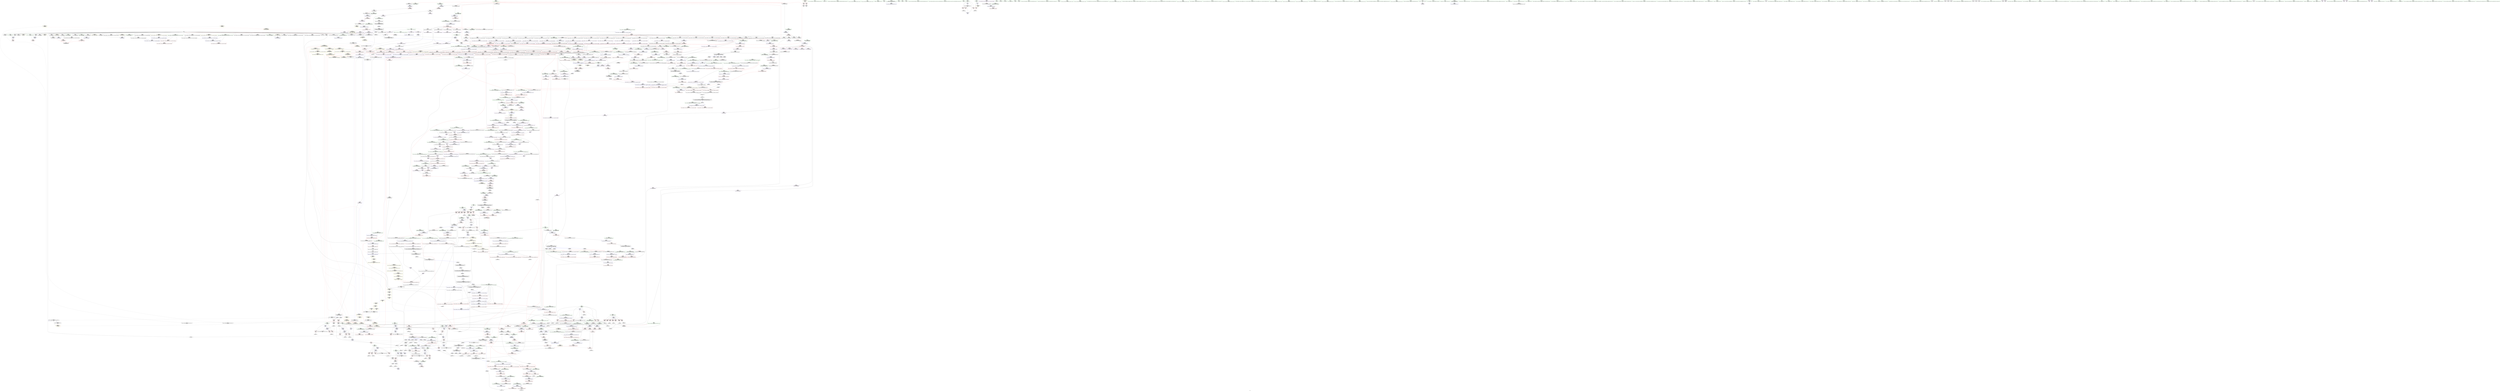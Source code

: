 digraph "SVFG" {
	label="SVFG";

	Node0x560ba7d38550 [shape=record,color=grey,label="{NodeID: 0\nNullPtr|{|<s32>101}}"];
	Node0x560ba7d38550 -> Node0x560ba800cb80[style=solid];
	Node0x560ba7d38550 -> Node0x560ba800cc80[style=solid];
	Node0x560ba7d38550 -> Node0x560ba800cd50[style=solid];
	Node0x560ba7d38550 -> Node0x560ba800ce20[style=solid];
	Node0x560ba7d38550 -> Node0x560ba800cef0[style=solid];
	Node0x560ba7d38550 -> Node0x560ba800cfc0[style=solid];
	Node0x560ba7d38550 -> Node0x560ba800d090[style=solid];
	Node0x560ba7d38550 -> Node0x560ba800d160[style=solid];
	Node0x560ba7d38550 -> Node0x560ba800d230[style=solid];
	Node0x560ba7d38550 -> Node0x560ba800d300[style=solid];
	Node0x560ba7d38550 -> Node0x560ba800d3d0[style=solid];
	Node0x560ba7d38550 -> Node0x560ba800d4a0[style=solid];
	Node0x560ba7d38550 -> Node0x560ba800d570[style=solid];
	Node0x560ba7d38550 -> Node0x560ba800d640[style=solid];
	Node0x560ba7d38550 -> Node0x560ba800d710[style=solid];
	Node0x560ba7d38550 -> Node0x560ba800d7e0[style=solid];
	Node0x560ba7d38550 -> Node0x560ba800d8b0[style=solid];
	Node0x560ba7d38550 -> Node0x560ba800d980[style=solid];
	Node0x560ba7d38550 -> Node0x560ba800da50[style=solid];
	Node0x560ba7d38550 -> Node0x560ba800db20[style=solid];
	Node0x560ba7d38550 -> Node0x560ba800dbf0[style=solid];
	Node0x560ba7d38550 -> Node0x560ba800dcc0[style=solid];
	Node0x560ba7d38550 -> Node0x560ba800dd90[style=solid];
	Node0x560ba7d38550 -> Node0x560ba800de60[style=solid];
	Node0x560ba7d38550 -> Node0x560ba8013880[style=solid];
	Node0x560ba7d38550 -> Node0x560ba8015d40[style=solid];
	Node0x560ba7d38550 -> Node0x560ba8015e10[style=solid];
	Node0x560ba7d38550 -> Node0x560ba8015ee0[style=solid];
	Node0x560ba7d38550 -> Node0x560ba80181d0[style=solid];
	Node0x560ba7d38550 -> Node0x560ba8055620[style=solid];
	Node0x560ba7d38550 -> Node0x560ba805acc0[style=solid];
	Node0x560ba7d38550 -> Node0x560ba805b140[style=solid];
	Node0x560ba7d38550:s32 -> Node0x560ba81245a0[style=solid,color=red];
	Node0x560ba8012f00 [shape=record,color=red,label="{NodeID: 775\n1705\<--1704\ndummyVal\<--offset_0\n_ZSt18uninitialized_copyISt13move_iteratorIPiES1_ET0_T_S4_S3_\n}"];
	Node0x560ba8012f00 -> Node0x560ba803ad00[style=solid];
	Node0x560ba802afa0 [shape=record,color=yellow,style=double,label="{NodeID: 1550\n223V_1 = ENCHI(MR_223V_0)\npts\{750000 750001 \}\nFun[_ZNSt6vectorIiSaIiEE5beginEv]|{<s0>92}}"];
	Node0x560ba802afa0:s0 -> Node0x560ba8093690[style=dashed,color=red];
	Node0x560ba8009990 [shape=record,color=purple,label="{NodeID: 443\n485\<--484\n_M_impl\<--this1\n_ZNSt12_Vector_baseIiSaIiEEC2Ev\n|{<s0>33}}"];
	Node0x560ba8009990:s0 -> Node0x560ba811dbc0[style=solid,color=red];
	Node0x560ba7ffd600 [shape=record,color=green,label="{NodeID: 111\n640\<--641\n__n.addr\<--__n.addr_field_insensitive\n_ZNSt12_Vector_baseIiSaIiEE13_M_deallocateEPim\n}"];
	Node0x560ba7ffd600 -> Node0x560ba8023530[style=solid];
	Node0x560ba7ffd600 -> Node0x560ba8016be0[style=solid];
	Node0x560ba80189f0 [shape=record,color=blue,label="{NodeID: 886\n1001\<--998\n_M_end_of_storage41\<--add.ptr39\n_ZNSt6vectorIiSaIiEE17_M_realloc_insertIJiEEEvN9__gnu_cxx17__normal_iteratorIPiS1_EEDpOT_\n|{<s0>53}}"];
	Node0x560ba80189f0:s0 -> Node0x560ba8091870[style=dashed,color=blue];
	Node0x560ba801f430 [shape=record,color=red,label="{NodeID: 554\n412\<--23\n\<--stdout\nmain\n}"];
	Node0x560ba801f430 -> Node0x560ba800f480[style=solid];
	Node0x560ba8001f20 [shape=record,color=green,label="{NodeID: 222\n1417\<--1418\n_ZNSt13move_iteratorIPiEC2ES0_\<--_ZNSt13move_iteratorIPiEC2ES0__field_insensitive\n}"];
	Node0x560ba811c790 [shape=record,color=black,label="{NodeID: 2104\n1533 = PHI(1537, )\n}"];
	Node0x560ba811c790 -> Node0x560ba8007e30[style=solid];
	Node0x560ba8024e60 [shape=record,color=red,label="{NodeID: 665\n892\<--839\n\<--__new_start\n_ZNSt6vectorIiSaIiEE17_M_realloc_insertIJiEEEvN9__gnu_cxx17__normal_iteratorIPiS1_EEDpOT_\n|{<s0>64}}"];
	Node0x560ba8024e60:s0 -> Node0x560ba81229f0[style=solid,color=red];
	Node0x560ba8058440 [shape=record,color=grey,label="{NodeID: 1440\n1092 = Binary(1085, 1091, )\n}"];
	Node0x560ba8058440 -> Node0x560ba8019210[style=solid];
	Node0x560ba800ffe0 [shape=record,color=black,label="{NodeID: 333\n752\<--741\n\<--this1\n_ZNSt6vectorIiSaIiEE12emplace_backIJiEEEvDpOT_\n}"];
	Node0x560ba800ffe0 -> Node0x560ba801aa40[style=solid];
	Node0x560ba8126180 [shape=record,color=black,label="{NodeID: 2215\n1666 = PHI(1410, )\n0th arg _ZNSt13move_iteratorIPiEC2ES0_ }"];
	Node0x560ba8126180 -> Node0x560ba803c3c0[style=solid];
	Node0x560ba7d39c00 [shape=record,color=green,label="{NodeID: 1\n7\<--1\n__dso_handle\<--dummyObj\nGlob }"];
	Node0x560ba8012fd0 [shape=record,color=red,label="{NodeID: 776\n1708\<--1707\ndummyVal\<--offset_0\n_ZSt18uninitialized_copyISt13move_iteratorIPiES1_ET0_T_S4_S3_\n}"];
	Node0x560ba8012fd0 -> Node0x560ba803add0[style=solid];
	Node0x560ba8009a60 [shape=record,color=purple,label="{NodeID: 444\n512\<--507\n_M_start\<--this1\n_ZNSt12_Vector_baseIiSaIiEE12_Vector_implC2Ev\n}"];
	Node0x560ba8009a60 -> Node0x560ba8015d40[style=solid];
	Node0x560ba7ffd6d0 [shape=record,color=green,label="{NodeID: 112\n654\<--655\n_ZNSt16allocator_traitsISaIiEE10deallocateERS0_Pim\<--_ZNSt16allocator_traitsISaIiEE10deallocateERS0_Pim_field_insensitive\n}"];
	Node0x560ba8018ac0 [shape=record,color=blue,label="{NodeID: 887\n1019\<--1016\nthis.addr\<--this\n_ZNSt6vectorIiSaIiEE3endEv\n}"];
	Node0x560ba8018ac0 -> Node0x560ba8026110[style=dashed];
	Node0x560ba80317d0 [shape=record,color=yellow,style=double,label="{NodeID: 1662\n14V_1 = ENCHI(MR_14V_0)\npts\{79 \}\nFun[_Z5solvexx]}"];
	Node0x560ba80317d0 -> Node0x560ba8014000[style=dashed];
	Node0x560ba801f500 [shape=record,color=red,label="{NodeID: 555\n274\<--64\n\<--retval\n_Z5solvexx\n}"];
	Node0x560ba801f500 -> Node0x560ba800e850[style=solid];
	Node0x560ba8002020 [shape=record,color=green,label="{NodeID: 223\n1426\<--1427\n__first\<--__first_field_insensitive\n_ZSt18uninitialized_copyISt13move_iteratorIPiES1_ET0_T_S4_S3_\n}"];
	Node0x560ba8002020 -> Node0x560ba80072d0[style=solid];
	Node0x560ba8002020 -> Node0x560ba801d620[style=solid];
	Node0x560ba811c8d0 [shape=record,color=black,label="{NodeID: 2105\n1551 = PHI(1598, )\n|{<s0>123}}"];
	Node0x560ba811c8d0:s0 -> Node0x560ba8120e30[style=solid,color=red];
	Node0x560ba8024f30 [shape=record,color=red,label="{NodeID: 666\n928\<--839\n\<--__new_start\n_ZNSt6vectorIiSaIiEE17_M_realloc_insertIJiEEEvN9__gnu_cxx17__normal_iteratorIPiS1_EEDpOT_\n}"];
	Node0x560ba8024f30 -> Node0x560ba801ef50[style=solid];
	Node0x560ba80585c0 [shape=record,color=grey,label="{NodeID: 1441\n219 = Binary(218, 220, )\n}"];
	Node0x560ba80585c0 -> Node0x560ba80149c0[style=solid];
	Node0x560ba80100b0 [shape=record,color=black,label="{NodeID: 334\n755\<--741\n\<--this1\n_ZNSt6vectorIiSaIiEE12emplace_backIJiEEEvDpOT_\n}"];
	Node0x560ba80100b0 -> Node0x560ba801ab10[style=solid];
	Node0x560ba80100b0 -> Node0x560ba801abe0[style=solid];
	Node0x560ba8126290 [shape=record,color=black,label="{NodeID: 2216\n1667 = PHI(1415, )\n1st arg _ZNSt13move_iteratorIPiEC2ES0_ }"];
	Node0x560ba8126290 -> Node0x560ba803c490[style=solid];
	Node0x560ba7ffa310 [shape=record,color=green,label="{NodeID: 2\n9\<--1\n\<--dummyObj\nCan only get source location for instruction, argument, global var or function.}"];
	Node0x560ba80130a0 [shape=record,color=red,label="{NodeID: 777\n1711\<--1710\ndummyVal\<--offset_0\n_ZNSt20__uninitialized_copyILb1EE13__uninit_copyISt13move_iteratorIPiES3_EET0_T_S6_S5_\n}"];
	Node0x560ba80130a0 -> Node0x560ba803b110[style=solid];
	Node0x560ba802b190 [shape=record,color=yellow,style=double,label="{NodeID: 1552\n32V_1 = ENCHI(MR_32V_0)\npts\{750000 \}\nFun[_ZNKSt6vectorIiSaIiEE4sizeEv]}"];
	Node0x560ba802b190 -> Node0x560ba8021e70[style=dashed];
	Node0x560ba8009b30 [shape=record,color=purple,label="{NodeID: 445\n514\<--507\n_M_finish\<--this1\n_ZNSt12_Vector_baseIiSaIiEE12_Vector_implC2Ev\n}"];
	Node0x560ba8009b30 -> Node0x560ba8015e10[style=solid];
	Node0x560ba7ffd7d0 [shape=record,color=green,label="{NodeID: 113\n660\<--661\nthis.addr\<--this.addr_field_insensitive\n_ZNSt12_Vector_baseIiSaIiEE12_Vector_implD2Ev\n}"];
	Node0x560ba7ffd7d0 -> Node0x560ba8023600[style=solid];
	Node0x560ba7ffd7d0 -> Node0x560ba8016cb0[style=solid];
	Node0x560ba8018b90 [shape=record,color=blue,label="{NodeID: 888\n1036\<--1033\nthis.addr\<--this\n_ZN9__gnu_cxx13new_allocatorIiE9constructIiJiEEEvPT_DpOT0_\n}"];
	Node0x560ba8018b90 -> Node0x560ba80262b0[style=dashed];
	Node0x560ba80318b0 [shape=record,color=yellow,style=double,label="{NodeID: 1663\n16V_1 = ENCHI(MR_16V_0)\npts\{81 \}\nFun[_Z5solvexx]}"];
	Node0x560ba80318b0 -> Node0x560ba80140d0[style=dashed];
	Node0x560ba801f5d0 [shape=record,color=red,label="{NodeID: 556\n96\<--66\n\<--bd.addr\n_Z5solvexx\n}"];
	Node0x560ba801f5d0 -> Node0x560ba8056640[style=solid];
	Node0x560ba80020f0 [shape=record,color=green,label="{NodeID: 224\n1428\<--1429\n__last\<--__last_field_insensitive\n_ZSt18uninitialized_copyISt13move_iteratorIPiES1_ET0_T_S4_S3_\n}"];
	Node0x560ba80020f0 -> Node0x560ba80073a0[style=solid];
	Node0x560ba80020f0 -> Node0x560ba801d6f0[style=solid];
	Node0x560ba811ca10 [shape=record,color=black,label="{NodeID: 2106\n1555 = PHI(1598, )\n|{<s0>123}}"];
	Node0x560ba811ca10:s0 -> Node0x560ba8120f40[style=solid,color=red];
	Node0x560ba8025000 [shape=record,color=red,label="{NodeID: 667\n943\<--839\n\<--__new_start\n_ZNSt6vectorIiSaIiEE17_M_realloc_insertIJiEEEvN9__gnu_cxx17__normal_iteratorIPiS1_EEDpOT_\n|{<s0>72}}"];
	Node0x560ba8025000:s0 -> Node0x560ba8120920[style=solid,color=red];
	Node0x560ba8058740 [shape=record,color=grey,label="{NodeID: 1442\n214 = Binary(213, 212, )\n}"];
	Node0x560ba8058740 -> Node0x560ba80148f0[style=solid];
	Node0x560ba8010180 [shape=record,color=black,label="{NodeID: 335\n766\<--741\n\<--this1\n_ZNSt6vectorIiSaIiEE12emplace_backIJiEEEvDpOT_\n}"];
	Node0x560ba8010180 -> Node0x560ba801acb0[style=solid];
	Node0x560ba8010180 -> Node0x560ba801ad80[style=solid];
	Node0x560ba81263a0 [shape=record,color=black,label="{NodeID: 2217\n1318 = PHI(1157, )\n0th arg _ZNSt16allocator_traitsISaIiEE8allocateERS0_m }"];
	Node0x560ba81263a0 -> Node0x560ba801a730[style=solid];
	Node0x560ba7ff95e0 [shape=record,color=green,label="{NodeID: 3\n12\<--1\n\<--dummyObj\nCan only get source location for instruction, argument, global var or function.}"];
	Node0x560ba8013170 [shape=record,color=red,label="{NodeID: 778\n1714\<--1713\ndummyVal\<--offset_0\n_ZNSt20__uninitialized_copyILb1EE13__uninit_copyISt13move_iteratorIPiES3_EET0_T_S6_S5_\n}"];
	Node0x560ba8013170 -> Node0x560ba803b1e0[style=solid];
	Node0x560ba802b270 [shape=record,color=yellow,style=double,label="{NodeID: 1553\n34V_1 = ENCHI(MR_34V_0)\npts\{750001 \}\nFun[_ZNKSt6vectorIiSaIiEE4sizeEv]}"];
	Node0x560ba802b270 -> Node0x560ba8021da0[style=dashed];
	Node0x560ba8009c00 [shape=record,color=purple,label="{NodeID: 446\n516\<--507\n_M_end_of_storage\<--this1\n_ZNSt12_Vector_baseIiSaIiEE12_Vector_implC2Ev\n}"];
	Node0x560ba8009c00 -> Node0x560ba8015ee0[style=solid];
	Node0x560ba7ffd8a0 [shape=record,color=green,label="{NodeID: 114\n666\<--667\n_ZNSaIiED2Ev\<--_ZNSaIiED2Ev_field_insensitive\n}"];
	Node0x560ba8018c60 [shape=record,color=blue,label="{NodeID: 889\n1038\<--1034\n__p.addr\<--__p\n_ZN9__gnu_cxx13new_allocatorIiE9constructIiJiEEEvPT_DpOT0_\n}"];
	Node0x560ba8018c60 -> Node0x560ba8026380[style=dashed];
	Node0x560ba801f6a0 [shape=record,color=red,label="{NodeID: 557\n101\<--66\n\<--bd.addr\n_Z5solvexx\n}"];
	Node0x560ba801f6a0 -> Node0x560ba805a240[style=solid];
	Node0x560ba80021c0 [shape=record,color=green,label="{NodeID: 225\n1430\<--1431\n__result.addr\<--__result.addr_field_insensitive\n_ZSt18uninitialized_copyISt13move_iteratorIPiES1_ET0_T_S4_S3_\n}"];
	Node0x560ba80021c0 -> Node0x560ba8028dc0[style=solid];
	Node0x560ba80021c0 -> Node0x560ba803ab60[style=solid];
	Node0x560ba811cb50 [shape=record,color=black,label="{NodeID: 2107\n1557 = PHI(1598, )\n|{<s0>123}}"];
	Node0x560ba811cb50:s0 -> Node0x560ba8121010[style=solid,color=red];
	Node0x560ba80250d0 [shape=record,color=red,label="{NodeID: 668\n950\<--839\n\<--__new_start\n_ZNSt6vectorIiSaIiEE17_M_realloc_insertIJiEEEvN9__gnu_cxx17__normal_iteratorIPiS1_EEDpOT_\n|{<s0>73}}"];
	Node0x560ba80250d0:s0 -> Node0x560ba8125fc0[style=solid,color=red];
	Node0x560ba80588c0 [shape=record,color=grey,label="{NodeID: 1443\n192 = Binary(191, 178, )\n}"];
	Node0x560ba80588c0 -> Node0x560ba8014750[style=solid];
	Node0x560ba8010250 [shape=record,color=black,label="{NodeID: 336\n754\<--753\n\<--_M_impl3\n_ZNSt6vectorIiSaIiEE12emplace_backIJiEEEvDpOT_\n|{<s0>50}}"];
	Node0x560ba8010250:s0 -> Node0x560ba8125060[style=solid,color=red];
	Node0x560ba81264b0 [shape=record,color=black,label="{NodeID: 2218\n1319 = PHI(1158, )\n1st arg _ZNSt16allocator_traitsISaIiEE8allocateERS0_m }"];
	Node0x560ba81264b0 -> Node0x560ba801a800[style=solid];
	Node0x560ba7ff9670 [shape=record,color=green,label="{NodeID: 4\n14\<--1\n.str\<--dummyObj\nGlob }"];
	Node0x560ba8013240 [shape=record,color=red,label="{NodeID: 779\n1717\<--1716\ndummyVal\<--offset_0\n_ZSt4copyISt13move_iteratorIPiES1_ET0_T_S4_S3_\n}"];
	Node0x560ba8013240 -> Node0x560ba803b520[style=solid];
	Node0x560ba8009cd0 [shape=record,color=purple,label="{NodeID: 447\n562\<--561\n_M_impl\<--this1\n_ZNSt12_Vector_baseIiSaIiEE19_M_get_Tp_allocatorEv\n}"];
	Node0x560ba8009cd0 -> Node0x560ba800f6f0[style=solid];
	Node0x560ba80025d0 [shape=record,color=green,label="{NodeID: 115\n673\<--674\n__a.addr\<--__a.addr_field_insensitive\n_ZNSt16allocator_traitsISaIiEE10deallocateERS0_Pim\n}"];
	Node0x560ba80025d0 -> Node0x560ba80236d0[style=solid];
	Node0x560ba80025d0 -> Node0x560ba8016d80[style=solid];
	Node0x560ba8018d30 [shape=record,color=blue,label="{NodeID: 890\n1040\<--1035\n__args.addr\<--__args\n_ZN9__gnu_cxx13new_allocatorIiE9constructIiJiEEEvPT_DpOT0_\n}"];
	Node0x560ba8018d30 -> Node0x560ba8026450[style=dashed];
	Node0x560ba801f770 [shape=record,color=red,label="{NodeID: 558\n110\<--66\n\<--bd.addr\n_Z5solvexx\n}"];
	Node0x560ba801f770 -> Node0x560ba805a540[style=solid];
	Node0x560ba8002290 [shape=record,color=green,label="{NodeID: 226\n1432\<--1433\n__assignable\<--__assignable_field_insensitive\n_ZSt18uninitialized_copyISt13move_iteratorIPiES1_ET0_T_S4_S3_\n}"];
	Node0x560ba8002290 -> Node0x560ba803ac30[style=solid];
	Node0x560ba811cc90 [shape=record,color=black,label="{NodeID: 2108\n1558 = PHI(1575, )\n}"];
	Node0x560ba811cc90 -> Node0x560ba8007f00[style=solid];
	Node0x560ba80251a0 [shape=record,color=red,label="{NodeID: 669\n986\<--839\n\<--__new_start\n_ZNSt6vectorIiSaIiEE17_M_realloc_insertIJiEEEvN9__gnu_cxx17__normal_iteratorIPiS1_EEDpOT_\n}"];
	Node0x560ba80251a0 -> Node0x560ba8018850[style=solid];
	Node0x560ba8058a40 [shape=record,color=grey,label="{NodeID: 1444\n1076 = Binary(1072, 1075, )\n}"];
	Node0x560ba8058a40 -> Node0x560ba805b5c0[style=solid];
	Node0x560ba8010320 [shape=record,color=black,label="{NodeID: 337\n787\<--792\n_ZSt4moveIRiEONSt16remove_referenceIT_E4typeEOS2__ret\<--\n_ZSt4moveIRiEONSt16remove_referenceIT_E4typeEOS2_\n|{<s0>16}}"];
	Node0x560ba8010320:s0 -> Node0x560ba8118b50[style=solid,color=blue];
	Node0x560ba7ff9920 [shape=record,color=green,label="{NodeID: 5\n16\<--1\n.str.1\<--dummyObj\nGlob }"];
	Node0x560ba8013310 [shape=record,color=red,label="{NodeID: 780\n1720\<--1719\ndummyVal\<--offset_0\n_ZSt4copyISt13move_iteratorIPiES1_ET0_T_S4_S3_\n}"];
	Node0x560ba8013310 -> Node0x560ba803b5f0[style=solid];
	Node0x560ba8009da0 [shape=record,color=purple,label="{NodeID: 448\n575\<--574\n_M_impl\<--this1\n_ZNSt12_Vector_baseIiSaIiEED2Ev\n}"];
	Node0x560ba80026a0 [shape=record,color=green,label="{NodeID: 116\n675\<--676\n__p.addr\<--__p.addr_field_insensitive\n_ZNSt16allocator_traitsISaIiEE10deallocateERS0_Pim\n}"];
	Node0x560ba80026a0 -> Node0x560ba80237a0[style=solid];
	Node0x560ba80026a0 -> Node0x560ba8016e50[style=solid];
	Node0x560ba8018e00 [shape=record,color=blue,label="{NodeID: 891\n1048\<--1051\n\<--\n_ZN9__gnu_cxx13new_allocatorIiE9constructIiJiEEEvPT_DpOT0_\n|{<s0>55}}"];
	Node0x560ba8018e00:s0 -> Node0x560ba80c8a20[style=dashed,color=blue];
	Node0x560ba801f840 [shape=record,color=red,label="{NodeID: 559\n246\<--66\n\<--bd.addr\n_Z5solvexx\n}"];
	Node0x560ba801f840 -> Node0x560ba805a840[style=solid];
	Node0x560ba8002360 [shape=record,color=green,label="{NodeID: 227\n1434\<--1435\nagg.tmp\<--agg.tmp_field_insensitive\n_ZSt18uninitialized_copyISt13move_iteratorIPiES1_ET0_T_S4_S3_\n}"];
	Node0x560ba8002360 -> Node0x560ba8007470[style=solid];
	Node0x560ba8002360 -> Node0x560ba801d7c0[style=solid];
	Node0x560ba811cdd0 [shape=record,color=black,label="{NodeID: 2109\n1568 = PHI(1656, )\n|{<s0>125}}"];
	Node0x560ba811cdd0:s0 -> Node0x560ba8125c00[style=solid,color=red];
	Node0x560ba8025270 [shape=record,color=red,label="{NodeID: 670\n996\<--839\n\<--__new_start\n_ZNSt6vectorIiSaIiEE17_M_realloc_insertIJiEEEvN9__gnu_cxx17__normal_iteratorIPiS1_EEDpOT_\n}"];
	Node0x560ba8025270 -> Node0x560ba801f020[style=solid];
	Node0x560ba8058bc0 [shape=record,color=grey,label="{NodeID: 1445\n187 = Binary(186, 185, )\n}"];
	Node0x560ba8058bc0 -> Node0x560ba80145b0[style=solid];
	Node0x560ba80103f0 [shape=record,color=black,label="{NodeID: 338\n808\<--807\n\<--\n_ZNSt16allocator_traitsISaIiEE9constructIiJiEEEvRS0_PT_DpOT0_\n|{<s0>55}}"];
	Node0x560ba80103f0:s0 -> Node0x560ba8124d30[style=solid,color=red];
	Node0x560ba7ff99b0 [shape=record,color=green,label="{NodeID: 6\n18\<--1\nstdin\<--dummyObj\nGlob }"];
	Node0x560ba80133e0 [shape=record,color=red,label="{NodeID: 781\n1723\<--1722\ndummyVal\<--offset_0\n_ZNSt11__copy_moveILb1ELb1ESt26random_access_iterator_tagE8__copy_mIiEEPT_PKS3_S6_S4_\n}"];
	Node0x560ba80133e0 -> Node0x560ba803c150[style=solid];
	Node0x560ba8009e70 [shape=record,color=purple,label="{NodeID: 449\n576\<--574\n_M_start\<--this1\n_ZNSt12_Vector_baseIiSaIiEED2Ev\n}"];
	Node0x560ba8009e70 -> Node0x560ba8022eb0[style=solid];
	Node0x560ba8002770 [shape=record,color=green,label="{NodeID: 117\n677\<--678\n__n.addr\<--__n.addr_field_insensitive\n_ZNSt16allocator_traitsISaIiEE10deallocateERS0_Pim\n}"];
	Node0x560ba8002770 -> Node0x560ba8023870[style=solid];
	Node0x560ba8002770 -> Node0x560ba8016f20[style=solid];
	Node0x560ba8018ed0 [shape=record,color=blue,label="{NodeID: 892\n1058\<--1055\nthis.addr\<--this\n_ZNKSt6vectorIiSaIiEE12_M_check_lenEmPKc\n}"];
	Node0x560ba8018ed0 -> Node0x560ba80265f0[style=dashed];
	Node0x560ba801f910 [shape=record,color=red,label="{NodeID: 560\n255\<--66\n\<--bd.addr\n_Z5solvexx\n}"];
	Node0x560ba801f910 -> Node0x560ba8055d40[style=solid];
	Node0x560ba8002430 [shape=record,color=green,label="{NodeID: 228\n1436\<--1437\nagg.tmp2\<--agg.tmp2_field_insensitive\n_ZSt18uninitialized_copyISt13move_iteratorIPiES1_ET0_T_S4_S3_\n}"];
	Node0x560ba8002430 -> Node0x560ba8007540[style=solid];
	Node0x560ba8002430 -> Node0x560ba801d890[style=solid];
	Node0x560ba811cf10 [shape=record,color=black,label="{NodeID: 2110\n1571 = PHI(1649, )\n}"];
	Node0x560ba811cf10 -> Node0x560ba8007fd0[style=solid];
	Node0x560ba8025340 [shape=record,color=red,label="{NodeID: 671\n899\<--841\n\<--__new_finish\n_ZNSt6vectorIiSaIiEE17_M_realloc_insertIJiEEEvN9__gnu_cxx17__normal_iteratorIPiS1_EEDpOT_\n}"];
	Node0x560ba8025340 -> Node0x560ba801b330[style=solid];
	Node0x560ba8058d40 [shape=record,color=grey,label="{NodeID: 1446\n227 = Binary(226, 120, )\n}"];
	Node0x560ba8058d40 -> Node0x560ba8014b60[style=solid];
	Node0x560ba80104c0 [shape=record,color=black,label="{NodeID: 339\n816\<--821\n_ZSt7forwardIiEOT_RNSt16remove_referenceIS0_E4typeE_ret\<--\n_ZSt7forwardIiEOT_RNSt16remove_referenceIS0_E4typeE\n|{<s0>49|<s1>52|<s2>54|<s3>60|<s4>80}}"];
	Node0x560ba80104c0:s0 -> Node0x560ba8119680[style=solid,color=blue];
	Node0x560ba80104c0:s1 -> Node0x560ba8119990[style=solid,color=blue];
	Node0x560ba80104c0:s2 -> Node0x560ba8118a10[style=solid,color=blue];
	Node0x560ba80104c0:s3 -> Node0x560ba8119fd0[style=solid,color=blue];
	Node0x560ba80104c0:s4 -> Node0x560ba811aad0[style=solid,color=blue];
	Node0x560ba7ff9a70 [shape=record,color=green,label="{NodeID: 7\n19\<--1\n.str.2\<--dummyObj\nGlob }"];
	Node0x560ba80134b0 [shape=record,color=blue,label="{NodeID: 782\n8\<--9\nfirst\<--\nGlob }"];
	Node0x560ba80134b0 -> Node0x560ba802c190[style=dashed];
	Node0x560ba8009f40 [shape=record,color=purple,label="{NodeID: 450\n578\<--574\n_M_impl2\<--this1\n_ZNSt12_Vector_baseIiSaIiEED2Ev\n}"];
	Node0x560ba8002840 [shape=record,color=green,label="{NodeID: 118\n687\<--688\n_ZN9__gnu_cxx13new_allocatorIiE10deallocateEPim\<--_ZN9__gnu_cxx13new_allocatorIiE10deallocateEPim_field_insensitive\n}"];
	Node0x560ba8018fa0 [shape=record,color=blue,label="{NodeID: 893\n1060\<--1056\n__n.addr\<--__n\n_ZNKSt6vectorIiSaIiEE12_M_check_lenEmPKc\n|{|<s2>86}}"];
	Node0x560ba8018fa0 -> Node0x560ba80266c0[style=dashed];
	Node0x560ba8018fa0 -> Node0x560ba8026ad0[style=dashed];
	Node0x560ba8018fa0:s2 -> Node0x560ba802d380[style=dashed,color=red];
	Node0x560ba801f9e0 [shape=record,color=red,label="{NodeID: 561\n260\<--66\n\<--bd.addr\n_Z5solvexx\n}"];
	Node0x560ba801f9e0 -> Node0x560ba8059f40[style=solid];
	Node0x560ba800a930 [shape=record,color=green,label="{NodeID: 229\n1457\<--1458\n_ZNSt20__uninitialized_copyILb1EE13__uninit_copyISt13move_iteratorIPiES3_EET0_T_S6_S5_\<--_ZNSt20__uninitialized_copyILb1EE13__uninit_copyISt13move_iteratorIPiES3_EET0_T_S6_S5__field_insensitive\n}"];
	Node0x560ba811d050 [shape=record,color=black,label="{NodeID: 2111\n1594 = PHI(1605, )\n}"];
	Node0x560ba811d050 -> Node0x560ba80080a0[style=solid];
	Node0x560ba8025410 [shape=record,color=red,label="{NodeID: 672\n908\<--841\n\<--__new_finish\n_ZNSt6vectorIiSaIiEE17_M_realloc_insertIJiEEEvN9__gnu_cxx17__normal_iteratorIPiS1_EEDpOT_\n|{<s0>67}}"];
	Node0x560ba8025410:s0 -> Node0x560ba81229f0[style=solid,color=red];
	Node0x560ba8058ec0 [shape=record,color=grey,label="{NodeID: 1447\n586 = Binary(584, 585, )\n}"];
	Node0x560ba8058ec0 -> Node0x560ba8059040[style=solid];
	Node0x560ba8010590 [shape=record,color=black,label="{NodeID: 340\n866\<--851\n\<--this1\n_ZNSt6vectorIiSaIiEE17_M_realloc_insertIJiEEEvN9__gnu_cxx17__normal_iteratorIPiS1_EEDpOT_\n|{<s0>59}}"];
	Node0x560ba8010590:s0 -> Node0x560ba8123ec0[style=solid,color=red];
	Node0x560ba7ffa440 [shape=record,color=green,label="{NodeID: 8\n21\<--1\n.str.3\<--dummyObj\nGlob }"];
	Node0x560ba8013580 [shape=record,color=blue,label="{NodeID: 783\n11\<--12\nT\<--\nGlob }"];
	Node0x560ba8013580 -> Node0x560ba802c270[style=dashed];
	Node0x560ba800a010 [shape=record,color=purple,label="{NodeID: 451\n579\<--574\n_M_end_of_storage\<--this1\n_ZNSt12_Vector_baseIiSaIiEED2Ev\n}"];
	Node0x560ba800a010 -> Node0x560ba8022f80[style=solid];
	Node0x560ba8002940 [shape=record,color=green,label="{NodeID: 119\n694\<--695\nthis.addr\<--this.addr_field_insensitive\n_ZN9__gnu_cxx13new_allocatorIiE10deallocateEPim\n}"];
	Node0x560ba8002940 -> Node0x560ba8023940[style=solid];
	Node0x560ba8002940 -> Node0x560ba8016ff0[style=solid];
	Node0x560ba8019070 [shape=record,color=blue,label="{NodeID: 894\n1062\<--1057\n__s.addr\<--__s\n_ZNKSt6vectorIiSaIiEE12_M_check_lenEmPKc\n}"];
	Node0x560ba8019070 -> Node0x560ba8026790[style=dashed];
	Node0x560ba801fab0 [shape=record,color=red,label="{NodeID: 562\n267\<--66\n\<--bd.addr\n_Z5solvexx\n}"];
	Node0x560ba801fab0 -> Node0x560ba8055ec0[style=solid];
	Node0x560ba800a9f0 [shape=record,color=green,label="{NodeID: 230\n1469\<--1470\n__first\<--__first_field_insensitive\n_ZNSt20__uninitialized_copyILb1EE13__uninit_copyISt13move_iteratorIPiES3_EET0_T_S6_S5_\n}"];
	Node0x560ba800a9f0 -> Node0x560ba80076e0[style=solid];
	Node0x560ba800a9f0 -> Node0x560ba801dca0[style=solid];
	Node0x560ba811d190 [shape=record,color=black,label="{NodeID: 2112\n825 = PHI(781, )\n1st arg _ZNSt6vectorIiSaIiEE17_M_realloc_insertIJiEEEvN9__gnu_cxx17__normal_iteratorIPiS1_EEDpOT_ }"];
	Node0x560ba811d190 -> Node0x560ba8017b50[style=solid];
	Node0x560ba80254e0 [shape=record,color=red,label="{NodeID: 673\n922\<--841\n\<--__new_finish\n_ZNSt6vectorIiSaIiEE17_M_realloc_insertIJiEEEvN9__gnu_cxx17__normal_iteratorIPiS1_EEDpOT_\n}"];
	Node0x560ba80254e0 -> Node0x560ba805b140[style=solid];
	Node0x560ba8059040 [shape=record,color=grey,label="{NodeID: 1448\n587 = Binary(586, 338, )\n|{<s0>39}}"];
	Node0x560ba8059040:s0 -> Node0x560ba8121360[style=solid,color=red];
	Node0x560ba8010660 [shape=record,color=black,label="{NodeID: 341\n874\<--851\n\<--this1\n_ZNSt6vectorIiSaIiEE17_M_realloc_insertIJiEEEvN9__gnu_cxx17__normal_iteratorIPiS1_EEDpOT_\n}"];
	Node0x560ba8010660 -> Node0x560ba801b0c0[style=solid];
	Node0x560ba7ffa4d0 [shape=record,color=green,label="{NodeID: 9\n23\<--1\nstdout\<--dummyObj\nGlob }"];
	Node0x560ba8013680 [shape=record,color=blue,label="{NodeID: 784\n1694\<--33\nllvm.global_ctors_0\<--\nGlob }"];
	Node0x560ba800a0e0 [shape=record,color=purple,label="{NodeID: 452\n581\<--574\n_M_impl3\<--this1\n_ZNSt12_Vector_baseIiSaIiEED2Ev\n}"];
	Node0x560ba8002a10 [shape=record,color=green,label="{NodeID: 120\n696\<--697\n__p.addr\<--__p.addr_field_insensitive\n_ZN9__gnu_cxx13new_allocatorIiE10deallocateEPim\n}"];
	Node0x560ba8002a10 -> Node0x560ba8023a10[style=solid];
	Node0x560ba8002a10 -> Node0x560ba80170c0[style=solid];
	Node0x560ba8019140 [shape=record,color=blue,label="{NodeID: 895\n1066\<--1086\nref.tmp\<--call4\n_ZNKSt6vectorIiSaIiEE12_M_check_lenEmPKc\n|{|<s1>86}}"];
	Node0x560ba8019140 -> Node0x560ba8026ad0[style=dashed];
	Node0x560ba8019140:s1 -> Node0x560ba802d490[style=dashed,color=red];
	Node0x560ba8031f00 [shape=record,color=yellow,style=double,label="{NodeID: 1670\n30V_1 = ENCHI(MR_30V_0)\npts\{1358 \}\nFun[_Z5solvexx]|{|<s2>13}}"];
	Node0x560ba8031f00 -> Node0x560ba8096e90[style=dashed];
	Node0x560ba8031f00 -> Node0x560ba809b490[style=dashed];
	Node0x560ba8031f00:s2 -> Node0x560ba8031f00[style=dashed,color=red];
	Node0x560ba801fb80 [shape=record,color=red,label="{NodeID: 563\n100\<--68\n\<--aim.addr\n_Z5solvexx\n}"];
	Node0x560ba801fb80 -> Node0x560ba805a240[style=solid];
	Node0x560ba800aac0 [shape=record,color=green,label="{NodeID: 231\n1471\<--1472\n__last\<--__last_field_insensitive\n_ZNSt20__uninitialized_copyILb1EE13__uninit_copyISt13move_iteratorIPiES3_EET0_T_S6_S5_\n}"];
	Node0x560ba800aac0 -> Node0x560ba80077b0[style=solid];
	Node0x560ba800aac0 -> Node0x560ba801dd70[style=solid];
	Node0x560ba811d2d0 [shape=record,color=black,label="{NodeID: 2113\n826 = PHI(779, )\n2nd arg _ZNSt6vectorIiSaIiEE17_M_realloc_insertIJiEEEvN9__gnu_cxx17__normal_iteratorIPiS1_EEDpOT_ }"];
	Node0x560ba811d2d0 -> Node0x560ba8017cf0[style=solid];
	Node0x560ba80255b0 [shape=record,color=red,label="{NodeID: 674\n944\<--841\n\<--__new_finish\n_ZNSt6vectorIiSaIiEE17_M_realloc_insertIJiEEEvN9__gnu_cxx17__normal_iteratorIPiS1_EEDpOT_\n|{<s0>72}}"];
	Node0x560ba80255b0:s0 -> Node0x560ba8120ab0[style=solid,color=red];
	Node0x560ba80591c0 [shape=record,color=grey,label="{NodeID: 1449\n224 = Binary(223, 120, )\n}"];
	Node0x560ba80591c0 -> Node0x560ba8014a90[style=solid];
	Node0x560ba8010730 [shape=record,color=black,label="{NodeID: 342\n884\<--851\n\<--this1\n_ZNSt6vectorIiSaIiEE17_M_realloc_insertIJiEEEvN9__gnu_cxx17__normal_iteratorIPiS1_EEDpOT_\n}"];
	Node0x560ba8010730 -> Node0x560ba801b190[style=solid];
	Node0x560ba8010730 -> Node0x560ba801b260[style=solid];
	Node0x560ba7ffa560 [shape=record,color=green,label="{NodeID: 10\n24\<--1\n_ZSt3cin\<--dummyObj\nGlob }"];
	Node0x560ba8013780 [shape=record,color=blue,label="{NodeID: 785\n1695\<--34\nllvm.global_ctors_1\<--_GLOBAL__sub_I_rowdark_0_1.cpp\nGlob }"];
	Node0x560ba802b920 [shape=record,color=yellow,style=double,label="{NodeID: 1560\n30V_1 = ENCHI(MR_30V_0)\npts\{1358 \}\nFun[_ZSt18uninitialized_copyISt13move_iteratorIPiES1_ET0_T_S4_S3_]|{<s0>111}}"];
	Node0x560ba802b920:s0 -> Node0x560ba809dcc0[style=dashed,color=red];
	Node0x560ba800a1b0 [shape=record,color=purple,label="{NodeID: 453\n582\<--574\n_M_start4\<--this1\n_ZNSt12_Vector_baseIiSaIiEED2Ev\n}"];
	Node0x560ba800a1b0 -> Node0x560ba8023050[style=solid];
	Node0x560ba8002ae0 [shape=record,color=green,label="{NodeID: 121\n698\<--699\n.addr\<--.addr_field_insensitive\n_ZN9__gnu_cxx13new_allocatorIiE10deallocateEPim\n}"];
	Node0x560ba8002ae0 -> Node0x560ba8017190[style=solid];
	Node0x560ba8019210 [shape=record,color=blue,label="{NodeID: 896\n1064\<--1092\n__len\<--add\n_ZNKSt6vectorIiSaIiEE12_M_check_lenEmPKc\n}"];
	Node0x560ba8019210 -> Node0x560ba8026860[style=dashed];
	Node0x560ba8019210 -> Node0x560ba8026930[style=dashed];
	Node0x560ba8019210 -> Node0x560ba8026a00[style=dashed];
	Node0x560ba8031fe0 [shape=record,color=yellow,style=double,label="{NodeID: 1671\n32V_1 = ENCHI(MR_32V_0)\npts\{750000 \}\nFun[_Z5solvexx]|{|<s1>3}}"];
	Node0x560ba8031fe0 -> Node0x560ba809b990[style=dashed];
	Node0x560ba8031fe0:s1 -> Node0x560ba802e870[style=dashed,color=red];
	Node0x560ba801fc50 [shape=record,color=red,label="{NodeID: 564\n104\<--68\n\<--aim.addr\n_Z5solvexx\n}"];
	Node0x560ba801fc50 -> Node0x560ba805a3c0[style=solid];
	Node0x560ba800ab90 [shape=record,color=green,label="{NodeID: 232\n1473\<--1474\n__result.addr\<--__result.addr_field_insensitive\n_ZNSt20__uninitialized_copyILb1EE13__uninit_copyISt13move_iteratorIPiES3_EET0_T_S6_S5_\n}"];
	Node0x560ba800ab90 -> Node0x560ba8029030[style=solid];
	Node0x560ba800ab90 -> Node0x560ba803b040[style=solid];
	Node0x560ba811d410 [shape=record,color=black,label="{NodeID: 2114\n691 = PHI(683, )\n0th arg _ZN9__gnu_cxx13new_allocatorIiE10deallocateEPim }"];
	Node0x560ba811d410 -> Node0x560ba8016ff0[style=solid];
	Node0x560ba8025680 [shape=record,color=red,label="{NodeID: 675\n991\<--841\n\<--__new_finish\n_ZNSt6vectorIiSaIiEE17_M_realloc_insertIJiEEEvN9__gnu_cxx17__normal_iteratorIPiS1_EEDpOT_\n}"];
	Node0x560ba8025680 -> Node0x560ba8018920[style=solid];
	Node0x560ba8059340 [shape=record,color=grey,label="{NodeID: 1450\n177 = Binary(176, 178, )\n}"];
	Node0x560ba8059340 -> Node0x560ba8014410[style=solid];
	Node0x560ba8010800 [shape=record,color=black,label="{NodeID: 343\n893\<--851\n\<--this1\n_ZNSt6vectorIiSaIiEE17_M_realloc_insertIJiEEEvN9__gnu_cxx17__normal_iteratorIPiS1_EEDpOT_\n|{<s0>63}}"];
	Node0x560ba8010800:s0 -> Node0x560ba81237a0[style=solid,color=red];
	Node0x560ba7ffa620 [shape=record,color=green,label="{NodeID: 11\n25\<--1\n_ZSt4cout\<--dummyObj\nGlob }"];
	Node0x560ba8013880 [shape=record,color=blue, style = dotted,label="{NodeID: 786\n1696\<--3\nllvm.global_ctors_2\<--dummyVal\nGlob }"];
	Node0x560ba800a280 [shape=record,color=purple,label="{NodeID: 454\n591\<--574\n_M_impl5\<--this1\n_ZNSt12_Vector_baseIiSaIiEED2Ev\n|{<s0>40}}"];
	Node0x560ba800a280:s0 -> Node0x560ba8121de0[style=solid,color=red];
	Node0x560ba8002bb0 [shape=record,color=green,label="{NodeID: 122\n707\<--708\n_ZdlPv\<--_ZdlPv_field_insensitive\n}"];
	Node0x560ba80192e0 [shape=record,color=blue,label="{NodeID: 897\n1111\<--1109\n__lhs.addr\<--__lhs\n_ZN9__gnu_cxxmiIPiSt6vectorIiSaIiEEEENS_17__normal_iteratorIT_T0_E15difference_typeERKS8_SB_\n}"];
	Node0x560ba80192e0 -> Node0x560ba8026ba0[style=dashed];
	Node0x560ba80320c0 [shape=record,color=yellow,style=double,label="{NodeID: 1672\n34V_1 = ENCHI(MR_34V_0)\npts\{750001 \}\nFun[_Z5solvexx]|{|<s1>3}}"];
	Node0x560ba80320c0 -> Node0x560ba809be90[style=dashed];
	Node0x560ba80320c0:s1 -> Node0x560ba802e870[style=dashed,color=red];
	Node0x560ba801fd20 [shape=record,color=red,label="{NodeID: 565\n113\<--68\n\<--aim.addr\n_Z5solvexx\n}"];
	Node0x560ba801fd20 -> Node0x560ba8059c40[style=solid];
	Node0x560ba800ac60 [shape=record,color=green,label="{NodeID: 233\n1475\<--1476\nagg.tmp\<--agg.tmp_field_insensitive\n_ZNSt20__uninitialized_copyILb1EE13__uninit_copyISt13move_iteratorIPiES3_EET0_T_S6_S5_\n}"];
	Node0x560ba800ac60 -> Node0x560ba8007880[style=solid];
	Node0x560ba800ac60 -> Node0x560ba801de40[style=solid];
	Node0x560ba811d550 [shape=record,color=black,label="{NodeID: 2115\n692 = PHI(684, )\n1st arg _ZN9__gnu_cxx13new_allocatorIiE10deallocateEPim }"];
	Node0x560ba811d550 -> Node0x560ba80170c0[style=solid];
	Node0x560ba8025750 [shape=record,color=red,label="{NodeID: 676\n920\<--843\nexn\<--exn.slot\n_ZNSt6vectorIiSaIiEE17_M_realloc_insertIJiEEEvN9__gnu_cxx17__normal_iteratorIPiS1_EEDpOT_\n}"];
	Node0x560ba80594c0 [shape=record,color=grey,label="{NodeID: 1451\n199 = Binary(198, 98, )\n}"];
	Node0x560ba80594c0 -> Node0x560ba8014820[style=solid];
	Node0x560ba80108d0 [shape=record,color=black,label="{NodeID: 344\n904\<--851\n\<--this1\n_ZNSt6vectorIiSaIiEE17_M_realloc_insertIJiEEEvN9__gnu_cxx17__normal_iteratorIPiS1_EEDpOT_\n}"];
	Node0x560ba80108d0 -> Node0x560ba801b400[style=solid];
	Node0x560ba80108d0 -> Node0x560ba801b4d0[style=solid];
	Node0x560ba7ffa720 [shape=record,color=green,label="{NodeID: 12\n26\<--1\n.str.4\<--dummyObj\nGlob }"];
	Node0x560ba8013980 [shape=record,color=blue,label="{NodeID: 787\n66\<--62\nbd.addr\<--bd\n_Z5solvexx\n}"];
	Node0x560ba8013980 -> Node0x560ba801f5d0[style=dashed];
	Node0x560ba8013980 -> Node0x560ba801f6a0[style=dashed];
	Node0x560ba8013980 -> Node0x560ba801f770[style=dashed];
	Node0x560ba8013980 -> Node0x560ba801f840[style=dashed];
	Node0x560ba8013980 -> Node0x560ba801f910[style=dashed];
	Node0x560ba8013980 -> Node0x560ba801f9e0[style=dashed];
	Node0x560ba8013980 -> Node0x560ba801fab0[style=dashed];
	Node0x560ba800a350 [shape=record,color=purple,label="{NodeID: 455\n601\<--574\n_M_impl6\<--this1\n_ZNSt12_Vector_baseIiSaIiEED2Ev\n|{<s0>41}}"];
	Node0x560ba800a350:s0 -> Node0x560ba8121de0[style=solid,color=red];
	Node0x560ba8002cb0 [shape=record,color=green,label="{NodeID: 123\n714\<--715\nthis.addr\<--this.addr_field_insensitive\n_ZNSaIiED2Ev\n}"];
	Node0x560ba8002cb0 -> Node0x560ba8023ae0[style=solid];
	Node0x560ba8002cb0 -> Node0x560ba8017260[style=solid];
	Node0x560ba80193b0 [shape=record,color=blue,label="{NodeID: 898\n1113\<--1110\n__rhs.addr\<--__rhs\n_ZN9__gnu_cxxmiIPiSt6vectorIiSaIiEEEENS_17__normal_iteratorIT_T0_E15difference_typeERKS8_SB_\n}"];
	Node0x560ba80193b0 -> Node0x560ba8026c70[style=dashed];
	Node0x560ba80af110 [shape=record,color=yellow,style=double,label="{NodeID: 1673\n36V_1 = ENCHI(MR_36V_0)\npts\{750002 \}\nFun[_Z5solvexx]|{|<s1>3}}"];
	Node0x560ba80af110 -> Node0x560ba809c390[style=dashed];
	Node0x560ba80af110:s1 -> Node0x560ba802e870[style=dashed,color=red];
	Node0x560ba801fdf0 [shape=record,color=red,label="{NodeID: 566\n118\<--68\n\<--aim.addr\n_Z5solvexx\n}"];
	Node0x560ba801fdf0 -> Node0x560ba8059dc0[style=solid];
	Node0x560ba800ad30 [shape=record,color=green,label="{NodeID: 234\n1477\<--1478\nagg.tmp2\<--agg.tmp2_field_insensitive\n_ZNSt20__uninitialized_copyILb1EE13__uninit_copyISt13move_iteratorIPiES3_EET0_T_S6_S5_\n}"];
	Node0x560ba800ad30 -> Node0x560ba8007950[style=solid];
	Node0x560ba800ad30 -> Node0x560ba801df10[style=solid];
	Node0x560ba811d690 [shape=record,color=black,label="{NodeID: 2116\n693 = PHI(685, )\n2nd arg _ZN9__gnu_cxx13new_allocatorIiE10deallocateEPim }"];
	Node0x560ba811d690 -> Node0x560ba8017190[style=solid];
	Node0x560ba8025820 [shape=record,color=red,label="{NodeID: 677\n1004\<--843\nexn42\<--exn.slot\n_ZNSt6vectorIiSaIiEE17_M_realloc_insertIJiEEEvN9__gnu_cxx17__normal_iteratorIPiS1_EEDpOT_\n}"];
	Node0x560ba8059640 [shape=record,color=grey,label="{NodeID: 1452\n173 = Binary(165, 172, )\n}"];
	Node0x560ba8059640 -> Node0x560ba8014340[style=solid];
	Node0x560ba80109a0 [shape=record,color=black,label="{NodeID: 345\n909\<--851\n\<--this1\n_ZNSt6vectorIiSaIiEE17_M_realloc_insertIJiEEEvN9__gnu_cxx17__normal_iteratorIPiS1_EEDpOT_\n|{<s0>66}}"];
	Node0x560ba80109a0:s0 -> Node0x560ba81237a0[style=solid,color=red];
	Node0x560ba7ffa820 [shape=record,color=green,label="{NodeID: 13\n28\<--1\n.str.5\<--dummyObj\nGlob }"];
	Node0x560ba8013a50 [shape=record,color=blue,label="{NodeID: 788\n68\<--63\naim.addr\<--aim\n_Z5solvexx\n}"];
	Node0x560ba8013a50 -> Node0x560ba801fb80[style=dashed];
	Node0x560ba8013a50 -> Node0x560ba801fc50[style=dashed];
	Node0x560ba8013a50 -> Node0x560ba801fd20[style=dashed];
	Node0x560ba8013a50 -> Node0x560ba801fdf0[style=dashed];
	Node0x560ba8013a50 -> Node0x560ba801fec0[style=dashed];
	Node0x560ba8013a50 -> Node0x560ba801ff90[style=dashed];
	Node0x560ba800a420 [shape=record,color=purple,label="{NodeID: 456\n649\<--645\n_M_impl\<--this1\n_ZNSt12_Vector_baseIiSaIiEE13_M_deallocateEPim\n}"];
	Node0x560ba800a420 -> Node0x560ba800fa30[style=solid];
	Node0x560ba8002d80 [shape=record,color=green,label="{NodeID: 124\n720\<--721\n_ZN9__gnu_cxx13new_allocatorIiED2Ev\<--_ZN9__gnu_cxx13new_allocatorIiED2Ev_field_insensitive\n}"];
	Node0x560ba8019480 [shape=record,color=blue,label="{NodeID: 899\n1132\<--1129\nthis.addr\<--this\n_ZNSt6vectorIiSaIiEE5beginEv\n}"];
	Node0x560ba8019480 -> Node0x560ba8026ee0[style=dashed];
	Node0x560ba801fec0 [shape=record,color=red,label="{NodeID: 567\n231\<--68\n\<--aim.addr\n_Z5solvexx\n}"];
	Node0x560ba801fec0 -> Node0x560ba80567c0[style=solid];
	Node0x560ba800ae00 [shape=record,color=green,label="{NodeID: 235\n1496\<--1497\n_ZSt4copyISt13move_iteratorIPiES1_ET0_T_S4_S3_\<--_ZSt4copyISt13move_iteratorIPiES1_ET0_T_S4_S3__field_insensitive\n}"];
	Node0x560ba811d7d0 [shape=record,color=black,label="{NodeID: 2117\n1599 = PHI(1550, 1554, 1556, )\n0th arg _ZSt12__niter_baseIPiET_S1_ }"];
	Node0x560ba811d7d0 -> Node0x560ba803bd40[style=solid];
	Node0x560ba80258f0 [shape=record,color=red,label="{NodeID: 678\n1005\<--845\nsel\<--ehselector.slot\n_ZNSt6vectorIiSaIiEE17_M_realloc_insertIJiEEEvN9__gnu_cxx17__normal_iteratorIPiS1_EEDpOT_\n}"];
	Node0x560ba80597c0 [shape=record,color=grey,label="{NodeID: 1453\n165 = Binary(164, 98, )\n}"];
	Node0x560ba80597c0 -> Node0x560ba8059640[style=solid];
	Node0x560ba8010a70 [shape=record,color=black,label="{NodeID: 346\n925\<--851\n\<--this1\n_ZNSt6vectorIiSaIiEE17_M_realloc_insertIJiEEEvN9__gnu_cxx17__normal_iteratorIPiS1_EEDpOT_\n}"];
	Node0x560ba8010a70 -> Node0x560ba801b5a0[style=solid];
	Node0x560ba7ffa920 [shape=record,color=green,label="{NodeID: 14\n30\<--1\n.str.6\<--dummyObj\nGlob }"];
	Node0x560ba8013b20 [shape=record,color=blue,label="{NodeID: 789\n70\<--97\nnow\<--div\n_Z5solvexx\n}"];
	Node0x560ba8013b20 -> Node0x560ba8020060[style=dashed];
	Node0x560ba8013b20 -> Node0x560ba8020130[style=dashed];
	Node0x560ba8013b20 -> Node0x560ba8020470[style=dashed];
	Node0x560ba8013b20 -> Node0x560ba8014680[style=dashed];
	Node0x560ba8013b20 -> Node0x560ba8098790[style=dashed];
	Node0x560ba800a4f0 [shape=record,color=purple,label="{NodeID: 457\n776\<--737\ncoerce.dive\<--agg.tmp\n_ZNSt6vectorIiSaIiEE12emplace_backIJiEEEvDpOT_\n}"];
	Node0x560ba800a4f0 -> Node0x560ba8017670[style=solid];
	Node0x560ba8002e80 [shape=record,color=green,label="{NodeID: 125\n725\<--726\nthis.addr\<--this.addr_field_insensitive\n_ZN9__gnu_cxx13new_allocatorIiED2Ev\n}"];
	Node0x560ba8002e80 -> Node0x560ba8023bb0[style=solid];
	Node0x560ba8002e80 -> Node0x560ba8017330[style=solid];
	Node0x560ba8019550 [shape=record,color=blue,label="{NodeID: 900\n1146\<--1144\nthis.addr\<--this\n_ZNSt12_Vector_baseIiSaIiEE11_M_allocateEm\n}"];
	Node0x560ba8019550 -> Node0x560ba8027080[style=dashed];
	Node0x560ba801ff90 [shape=record,color=red,label="{NodeID: 568\n269\<--68\n\<--aim.addr\n_Z5solvexx\n|{<s0>13}}"];
	Node0x560ba801ff90:s0 -> Node0x560ba8123d70[style=solid,color=red];
	Node0x560ba800af00 [shape=record,color=green,label="{NodeID: 236\n1503\<--1504\n__first\<--__first_field_insensitive\n_ZSt4copyISt13move_iteratorIPiES1_ET0_T_S4_S3_\n}"];
	Node0x560ba800af00 -> Node0x560ba8007af0[style=solid];
	Node0x560ba800af00 -> Node0x560ba801e320[style=solid];
	Node0x560ba811dab0 [shape=record,color=black,label="{NodeID: 2118\n1286 = PHI(1239, )\n0th arg _ZNKSt12_Vector_baseIiSaIiEE19_M_get_Tp_allocatorEv }"];
	Node0x560ba811dab0 -> Node0x560ba801a320[style=solid];
	Node0x560ba80259c0 [shape=record,color=red,label="{NodeID: 679\n887\<--886\n\<--_M_start\n_ZNSt6vectorIiSaIiEE17_M_realloc_insertIJiEEEvN9__gnu_cxx17__normal_iteratorIPiS1_EEDpOT_\n|{<s0>64}}"];
	Node0x560ba80259c0:s0 -> Node0x560ba81226f0[style=solid,color=red];
	Node0x560ba8059940 [shape=record,color=grey,label="{NodeID: 1454\n205 = Binary(204, 156, )\n}"];
	Node0x560ba8059940 -> Node0x560ba805bbc0[style=solid];
	Node0x560ba8010b40 [shape=record,color=black,label="{NodeID: 347\n945\<--851\n\<--this1\n_ZNSt6vectorIiSaIiEE17_M_realloc_insertIJiEEEvN9__gnu_cxx17__normal_iteratorIPiS1_EEDpOT_\n|{<s0>71}}"];
	Node0x560ba8010b40:s0 -> Node0x560ba81237a0[style=solid,color=red];
	Node0x560ba7ffaa20 [shape=record,color=green,label="{NodeID: 15\n33\<--1\n\<--dummyObj\nCan only get source location for instruction, argument, global var or function.}"];
	Node0x560ba8013bf0 [shape=record,color=blue,label="{NodeID: 790\n64\<--9\nretval\<--\n_Z5solvexx\n}"];
	Node0x560ba8013bf0 -> Node0x560ba8098290[style=dashed];
	Node0x560ba800a5c0 [shape=record,color=purple,label="{NodeID: 458\n780\<--737\ncoerce.dive10\<--agg.tmp\n_ZNSt6vectorIiSaIiEE12emplace_backIJiEEEvDpOT_\n}"];
	Node0x560ba800a5c0 -> Node0x560ba8024230[style=solid];
	Node0x560ba8002f50 [shape=record,color=green,label="{NodeID: 126\n733\<--734\nthis.addr\<--this.addr_field_insensitive\n_ZNSt6vectorIiSaIiEE12emplace_backIJiEEEvDpOT_\n}"];
	Node0x560ba8002f50 -> Node0x560ba8023c80[style=solid];
	Node0x560ba8002f50 -> Node0x560ba8017400[style=solid];
	Node0x560ba8019620 [shape=record,color=blue,label="{NodeID: 901\n1148\<--1145\n__n.addr\<--__n\n_ZNSt12_Vector_baseIiSaIiEE11_M_allocateEm\n}"];
	Node0x560ba8019620 -> Node0x560ba8027150[style=dashed];
	Node0x560ba8019620 -> Node0x560ba8027220[style=dashed];
	Node0x560ba8020060 [shape=record,color=red,label="{NodeID: 569\n105\<--70\n\<--now\n_Z5solvexx\n}"];
	Node0x560ba8020060 -> Node0x560ba805a3c0[style=solid];
	Node0x560ba800afd0 [shape=record,color=green,label="{NodeID: 237\n1505\<--1506\n__last\<--__last_field_insensitive\n_ZSt4copyISt13move_iteratorIPiES1_ET0_T_S4_S3_\n}"];
	Node0x560ba800afd0 -> Node0x560ba8007bc0[style=solid];
	Node0x560ba800afd0 -> Node0x560ba801e3f0[style=solid];
	Node0x560ba811dbc0 [shape=record,color=black,label="{NodeID: 2119\n503 = PHI(485, )\n0th arg _ZNSt12_Vector_baseIiSaIiEE12_Vector_implC2Ev }"];
	Node0x560ba811dbc0 -> Node0x560ba8015c70[style=solid];
	Node0x560ba8025a90 [shape=record,color=red,label="{NodeID: 680\n891\<--888\n\<--call8\n_ZNSt6vectorIiSaIiEE17_M_realloc_insertIJiEEEvN9__gnu_cxx17__normal_iteratorIPiS1_EEDpOT_\n|{<s0>64}}"];
	Node0x560ba8025a90:s0 -> Node0x560ba8122870[style=solid,color=red];
	Node0x560ba8059ac0 [shape=record,color=grey,label="{NodeID: 1455\n203 = Binary(202, 120, )\n}"];
	Node0x560ba8059ac0 -> Node0x560ba800e5e0[style=solid];
	Node0x560ba8010c10 [shape=record,color=black,label="{NodeID: 348\n949\<--851\n\<--this1\n_ZNSt6vectorIiSaIiEE17_M_realloc_insertIJiEEEvN9__gnu_cxx17__normal_iteratorIPiS1_EEDpOT_\n|{<s0>73}}"];
	Node0x560ba8010c10:s0 -> Node0x560ba8125d10[style=solid,color=red];
	Node0x560ba7ffab20 [shape=record,color=green,label="{NodeID: 16\n98\<--1\n\<--dummyObj\nCan only get source location for instruction, argument, global var or function.|{<s0>30}}"];
	Node0x560ba7ffab20:s0 -> Node0x560ba8123c20[style=solid,color=red];
	Node0x560ba8013cc0 [shape=record,color=blue,label="{NodeID: 791\n64\<--115\nretval\<--sub\n_Z5solvexx\n}"];
	Node0x560ba8013cc0 -> Node0x560ba8098290[style=dashed];
	Node0x560ba800a690 [shape=record,color=purple,label="{NodeID: 459\n743\<--742\n_M_impl\<--\n_ZNSt6vectorIiSaIiEE12emplace_backIJiEEEvDpOT_\n}"];
	Node0x560ba8003020 [shape=record,color=green,label="{NodeID: 127\n735\<--736\n__args.addr\<--__args.addr_field_insensitive\n_ZNSt6vectorIiSaIiEE12emplace_backIJiEEEvDpOT_\n}"];
	Node0x560ba8003020 -> Node0x560ba8023d50[style=solid];
	Node0x560ba8003020 -> Node0x560ba8023e20[style=solid];
	Node0x560ba8003020 -> Node0x560ba80174d0[style=solid];
	Node0x560ba80196f0 [shape=record,color=blue,label="{NodeID: 902\n1171\<--1167\n__first.addr\<--__first\n_ZSt34__uninitialized_move_if_noexcept_aIPiS0_SaIiEET0_T_S3_S2_RT1_\n}"];
	Node0x560ba80196f0 -> Node0x560ba80272f0[style=dashed];
	Node0x560ba8020130 [shape=record,color=red,label="{NodeID: 570\n114\<--70\n\<--now\n_Z5solvexx\n}"];
	Node0x560ba8020130 -> Node0x560ba8059c40[style=solid];
	Node0x560ba800b0a0 [shape=record,color=green,label="{NodeID: 238\n1507\<--1508\n__result.addr\<--__result.addr_field_insensitive\n_ZSt4copyISt13move_iteratorIPiES1_ET0_T_S4_S3_\n}"];
	Node0x560ba800b0a0 -> Node0x560ba80292a0[style=solid];
	Node0x560ba800b0a0 -> Node0x560ba803b450[style=solid];
	Node0x560ba811dcd0 [shape=record,color=black,label="{NodeID: 2120\n1409 = PHI(1187, 1193, )\n0th arg _ZSt32__make_move_if_noexcept_iteratorIiSt13move_iteratorIPiEET0_PT_ }"];
	Node0x560ba811dcd0 -> Node0x560ba803a8f0[style=solid];
	Node0x560ba8025b60 [shape=record,color=red,label="{NodeID: 681\n903\<--902\n\<--call12\n_ZNSt6vectorIiSaIiEE17_M_realloc_insertIJiEEEvN9__gnu_cxx17__normal_iteratorIPiS1_EEDpOT_\n|{<s0>67}}"];
	Node0x560ba8025b60:s0 -> Node0x560ba81226f0[style=solid,color=red];
	Node0x560ba8059c40 [shape=record,color=grey,label="{NodeID: 1456\n115 = Binary(113, 114, )\n}"];
	Node0x560ba8059c40 -> Node0x560ba8013cc0[style=solid];
	Node0x560ba8010ce0 [shape=record,color=black,label="{NodeID: 349\n957\<--851\n\<--this1\n_ZNSt6vectorIiSaIiEE17_M_realloc_insertIJiEEEvN9__gnu_cxx17__normal_iteratorIPiS1_EEDpOT_\n}"];
	Node0x560ba8010ce0 -> Node0x560ba801b670[style=solid];
	Node0x560ba8010ce0 -> Node0x560ba801b740[style=solid];
	Node0x560ba7ffac20 [shape=record,color=green,label="{NodeID: 17\n120\<--1\n\<--dummyObj\nCan only get source location for instruction, argument, global var or function.|{<s0>56}}"];
	Node0x560ba7ffac20:s0 -> Node0x560ba81233e0[style=solid,color=red];
	Node0x560ba8013d90 [shape=record,color=blue,label="{NodeID: 792\n72\<--119\ng\<--sub6\n_Z5solvexx\n}"];
	Node0x560ba8013d90 -> Node0x560ba8020540[style=dashed];
	Node0x560ba8013d90 -> Node0x560ba8020610[style=dashed];
	Node0x560ba8013d90 -> Node0x560ba80206e0[style=dashed];
	Node0x560ba8013d90 -> Node0x560ba8013f30[style=dashed];
	Node0x560ba8013d90 -> Node0x560ba8098c90[style=dashed];
	Node0x560ba800a760 [shape=record,color=purple,label="{NodeID: 460\n744\<--742\n_M_finish\<--\n_ZNSt6vectorIiSaIiEE12emplace_backIJiEEEvDpOT_\n}"];
	Node0x560ba800a760 -> Node0x560ba8023ef0[style=solid];
	Node0x560ba80030f0 [shape=record,color=green,label="{NodeID: 128\n737\<--738\nagg.tmp\<--agg.tmp_field_insensitive\n_ZNSt6vectorIiSaIiEE12emplace_backIJiEEEvDpOT_\n}"];
	Node0x560ba80030f0 -> Node0x560ba800a4f0[style=solid];
	Node0x560ba80030f0 -> Node0x560ba800a5c0[style=solid];
	Node0x560ba80197c0 [shape=record,color=blue,label="{NodeID: 903\n1173\<--1168\n__last.addr\<--__last\n_ZSt34__uninitialized_move_if_noexcept_aIPiS0_SaIiEET0_T_S3_S2_RT1_\n}"];
	Node0x560ba80197c0 -> Node0x560ba80273c0[style=dashed];
	Node0x560ba80af570 [shape=record,color=yellow,style=double,label="{NodeID: 1678\n32V_1 = ENCHI(MR_32V_0)\npts\{750000 \}\nFun[_ZNSt6vectorIiSaIiEEixEm]}"];
	Node0x560ba80af570 -> Node0x560ba80220e0[style=dashed];
	Node0x560ba8020200 [shape=record,color=red,label="{NodeID: 571\n198\<--70\n\<--now\n_Z5solvexx\n}"];
	Node0x560ba8020200 -> Node0x560ba80594c0[style=solid];
	Node0x560ba800b170 [shape=record,color=green,label="{NodeID: 239\n1509\<--1510\nagg.tmp\<--agg.tmp_field_insensitive\n_ZSt4copyISt13move_iteratorIPiES1_ET0_T_S4_S3_\n}"];
	Node0x560ba800b170 -> Node0x560ba8007c90[style=solid];
	Node0x560ba800b170 -> Node0x560ba801e4c0[style=solid];
	Node0x560ba811de20 [shape=record,color=black,label="{NodeID: 2121\n1129 = PHI(851, )\n0th arg _ZNSt6vectorIiSaIiEE5beginEv }"];
	Node0x560ba811de20 -> Node0x560ba8019480[style=solid];
	Node0x560ba8025c30 [shape=record,color=red,label="{NodeID: 682\n907\<--906\n\<--_M_finish\n_ZNSt6vectorIiSaIiEE17_M_realloc_insertIJiEEEvN9__gnu_cxx17__normal_iteratorIPiS1_EEDpOT_\n|{<s0>67}}"];
	Node0x560ba8025c30:s0 -> Node0x560ba8122870[style=solid,color=red];
	Node0x560ba8059dc0 [shape=record,color=grey,label="{NodeID: 1457\n119 = Binary(118, 120, )\n}"];
	Node0x560ba8059dc0 -> Node0x560ba8013d90[style=solid];
	Node0x560ba8010db0 [shape=record,color=black,label="{NodeID: 350\n961\<--851\n\<--this1\n_ZNSt6vectorIiSaIiEE17_M_realloc_insertIJiEEEvN9__gnu_cxx17__normal_iteratorIPiS1_EEDpOT_\n}"];
	Node0x560ba8010db0 -> Node0x560ba801b810[style=solid];
	Node0x560ba8010db0 -> Node0x560ba801b8e0[style=solid];
	Node0x560ba7ffad20 [shape=record,color=green,label="{NodeID: 18\n156\<--1\n\<--dummyObj\nCan only get source location for instruction, argument, global var or function.}"];
	Node0x560ba8013e60 [shape=record,color=blue,label="{NodeID: 793\n76\<--131\nref.tmp\<--conv\n_Z5solvexx\n|{|<s2>4}}"];
	Node0x560ba8013e60 -> Node0x560ba8013e60[style=dashed];
	Node0x560ba8013e60 -> Node0x560ba8099190[style=dashed];
	Node0x560ba8013e60:s2 -> Node0x560ba802db10[style=dashed,color=red];
	Node0x560ba802c080 [shape=record,color=yellow,style=double,label="{NodeID: 1568\n67V_1 = ENCHI(MR_67V_0)\npts\{1 \}\nFun[main]}"];
	Node0x560ba802c080 -> Node0x560ba801f360[style=dashed];
	Node0x560ba802c080 -> Node0x560ba801f430[style=dashed];
	Node0x560ba800a830 [shape=record,color=purple,label="{NodeID: 461\n747\<--746\n_M_impl2\<--\n_ZNSt6vectorIiSaIiEE12emplace_backIJiEEEvDpOT_\n}"];
	Node0x560ba80031c0 [shape=record,color=green,label="{NodeID: 129\n761\<--762\n_ZSt7forwardIiEOT_RNSt16remove_referenceIS0_E4typeE\<--_ZSt7forwardIiEOT_RNSt16remove_referenceIS0_E4typeE_field_insensitive\n}"];
	Node0x560ba80c7c20 [shape=record,color=yellow,style=double,label="{NodeID: 2011\n32V_4 = CSCHI(MR_32V_3)\npts\{750000 \}\nCS[]|{|<s1>5}}"];
	Node0x560ba80c7c20 -> Node0x560ba8097390[style=dashed];
	Node0x560ba80c7c20:s1 -> Node0x560ba802f460[style=dashed,color=red];
	Node0x560ba8019890 [shape=record,color=blue,label="{NodeID: 904\n1175\<--1169\n__result.addr\<--__result\n_ZSt34__uninitialized_move_if_noexcept_aIPiS0_SaIiEET0_T_S3_S2_RT1_\n}"];
	Node0x560ba8019890 -> Node0x560ba8027490[style=dashed];
	Node0x560ba80202d0 [shape=record,color=red,label="{NodeID: 572\n213\<--70\n\<--now\n_Z5solvexx\n}"];
	Node0x560ba80202d0 -> Node0x560ba8058740[style=solid];
	Node0x560ba800b240 [shape=record,color=green,label="{NodeID: 240\n1511\<--1512\nagg.tmp3\<--agg.tmp3_field_insensitive\n_ZSt4copyISt13move_iteratorIPiES1_ET0_T_S4_S3_\n}"];
	Node0x560ba800b240 -> Node0x560ba8007d60[style=solid];
	Node0x560ba800b240 -> Node0x560ba801e590[style=solid];
	Node0x560ba811df30 [shape=record,color=black,label="{NodeID: 2122\n321 = PHI(74, 74, 74, 74, 1071, 1071, 1071, 1071, )\n0th arg _ZNKSt6vectorIiSaIiEE4sizeEv }"];
	Node0x560ba811df30 -> Node0x560ba8015450[style=solid];
	Node0x560ba8025d00 [shape=record,color=red,label="{NodeID: 683\n960\<--959\n\<--_M_start26\n_ZNSt6vectorIiSaIiEE17_M_realloc_insertIJiEEEvN9__gnu_cxx17__normal_iteratorIPiS1_EEDpOT_\n|{<s0>76}}"];
	Node0x560ba8025d00:s0 -> Node0x560ba8120920[style=solid,color=red];
	Node0x560ba8059f40 [shape=record,color=grey,label="{NodeID: 1458\n261 = cmp(260, 98, )\n}"];
	Node0x560ba8010e80 [shape=record,color=black,label="{NodeID: 351\n965\<--851\n\<--this1\n_ZNSt6vectorIiSaIiEE17_M_realloc_insertIJiEEEvN9__gnu_cxx17__normal_iteratorIPiS1_EEDpOT_\n|{<s0>75}}"];
	Node0x560ba8010e80:s0 -> Node0x560ba81237a0[style=solid,color=red];
	Node0x560ba7ffae20 [shape=record,color=green,label="{NodeID: 19\n178\<--1\n\<--dummyObj\nCan only get source location for instruction, argument, global var or function.}"];
	Node0x560ba8013f30 [shape=record,color=blue,label="{NodeID: 794\n72\<--137\ng\<--div7\n_Z5solvexx\n}"];
	Node0x560ba8013f30 -> Node0x560ba8020540[style=dashed];
	Node0x560ba8013f30 -> Node0x560ba8020610[style=dashed];
	Node0x560ba8013f30 -> Node0x560ba80206e0[style=dashed];
	Node0x560ba8013f30 -> Node0x560ba8013f30[style=dashed];
	Node0x560ba8013f30 -> Node0x560ba8098c90[style=dashed];
	Node0x560ba802c190 [shape=record,color=yellow,style=double,label="{NodeID: 1569\n69V_1 = ENCHI(MR_69V_0)\npts\{10 \}\nFun[main]}"];
	Node0x560ba802c190 -> Node0x560ba801f1c0[style=dashed];
	Node0x560ba801a970 [shape=record,color=purple,label="{NodeID: 462\n748\<--746\n_M_end_of_storage\<--\n_ZNSt6vectorIiSaIiEE12emplace_backIJiEEEvDpOT_\n}"];
	Node0x560ba801a970 -> Node0x560ba8023fc0[style=solid];
	Node0x560ba80032c0 [shape=record,color=green,label="{NodeID: 130\n764\<--765\n_ZNSt16allocator_traitsISaIiEE9constructIiJiEEEvRS0_PT_DpOT0_\<--_ZNSt16allocator_traitsISaIiEE9constructIiJiEEEvRS0_PT_DpOT0__field_insensitive\n}"];
	Node0x560ba80c7d00 [shape=record,color=yellow,style=double,label="{NodeID: 2012\n34V_4 = CSCHI(MR_34V_3)\npts\{750001 \}\nCS[]|{|<s1>5}}"];
	Node0x560ba80c7d00 -> Node0x560ba8097890[style=dashed];
	Node0x560ba80c7d00:s1 -> Node0x560ba802f540[style=dashed,color=red];
	Node0x560ba8019960 [shape=record,color=blue,label="{NodeID: 905\n1177\<--1170\n__alloc.addr\<--__alloc\n_ZSt34__uninitialized_move_if_noexcept_aIPiS0_SaIiEET0_T_S3_S2_RT1_\n}"];
	Node0x560ba8019960 -> Node0x560ba8027560[style=dashed];
	Node0x560ba80203a0 [shape=record,color=red,label="{NodeID: 573\n226\<--70\n\<--now\n_Z5solvexx\n}"];
	Node0x560ba80203a0 -> Node0x560ba8058d40[style=solid];
	Node0x560ba800b310 [shape=record,color=green,label="{NodeID: 241\n1524\<--1525\n_ZSt12__miter_baseIPiEDTcl12__miter_basecldtfp_4baseEEESt13move_iteratorIT_E\<--_ZSt12__miter_baseIPiEDTcl12__miter_basecldtfp_4baseEEESt13move_iteratorIT_E_field_insensitive\n}"];
	Node0x560ba811e5c0 [shape=record,color=black,label="{NodeID: 2123\n817 = PHI(759, 778, 810, 880, 1049, )\n0th arg _ZSt7forwardIiEOT_RNSt16remove_referenceIS0_E4typeE }"];
	Node0x560ba811e5c0 -> Node0x560ba8017a80[style=solid];
	Node0x560ba8025dd0 [shape=record,color=red,label="{NodeID: 684\n964\<--963\n\<--_M_finish28\n_ZNSt6vectorIiSaIiEE17_M_realloc_insertIJiEEEvN9__gnu_cxx17__normal_iteratorIPiS1_EEDpOT_\n|{<s0>76}}"];
	Node0x560ba8025dd0:s0 -> Node0x560ba8120ab0[style=solid,color=red];
	Node0x560ba805a0c0 [shape=record,color=grey,label="{NodeID: 1459\n1264 = cmp(1261, 1263, )\n}"];
	Node0x560ba8010f50 [shape=record,color=black,label="{NodeID: 352\n968\<--851\n\<--this1\n_ZNSt6vectorIiSaIiEE17_M_realloc_insertIJiEEEvN9__gnu_cxx17__normal_iteratorIPiS1_EEDpOT_\n|{<s0>77}}"];
	Node0x560ba8010f50:s0 -> Node0x560ba8125d10[style=solid,color=red];
	Node0x560ba7ffaf20 [shape=record,color=green,label="{NodeID: 20\n220\<--1\n\<--dummyObj\nCan only get source location for instruction, argument, global var or function.}"];
	Node0x560ba8014000 [shape=record,color=blue,label="{NodeID: 795\n78\<--141\nexn.slot\<--\n_Z5solvexx\n}"];
	Node0x560ba8014000 -> Node0x560ba80207b0[style=dashed];
	Node0x560ba802c270 [shape=record,color=yellow,style=double,label="{NodeID: 1570\n71V_1 = ENCHI(MR_71V_0)\npts\{13 \}\nFun[main]}"];
	Node0x560ba802c270 -> Node0x560ba801f290[style=dashed];
	Node0x560ba801aa40 [shape=record,color=purple,label="{NodeID: 463\n753\<--752\n_M_impl3\<--\n_ZNSt6vectorIiSaIiEE12emplace_backIJiEEEvDpOT_\n}"];
	Node0x560ba801aa40 -> Node0x560ba8010250[style=solid];
	Node0x560ba80033c0 [shape=record,color=green,label="{NodeID: 131\n774\<--775\n_ZNSt6vectorIiSaIiEE3endEv\<--_ZNSt6vectorIiSaIiEE3endEv_field_insensitive\n}"];
	Node0x560ba80c7de0 [shape=record,color=yellow,style=double,label="{NodeID: 2013\n36V_4 = CSCHI(MR_36V_3)\npts\{750002 \}\nCS[]|{|<s1>5}}"];
	Node0x560ba80c7de0 -> Node0x560ba8097d90[style=dashed];
	Node0x560ba80c7de0:s1 -> Node0x560ba802f620[style=dashed,color=red];
	Node0x560ba8019a30 [shape=record,color=blue,label="{NodeID: 906\n1191\<--1188\ncoerce.dive\<--call\n_ZSt34__uninitialized_move_if_noexcept_aIPiS0_SaIiEET0_T_S3_S2_RT1_\n}"];
	Node0x560ba8019a30 -> Node0x560ba8027630[style=dashed];
	Node0x560ba8020470 [shape=record,color=red,label="{NodeID: 574\n232\<--70\n\<--now\n_Z5solvexx\n}"];
	Node0x560ba8020470 -> Node0x560ba80567c0[style=solid];
	Node0x560ba800b410 [shape=record,color=green,label="{NodeID: 242\n1534\<--1535\n_ZSt14__copy_move_a2ILb1EPiS0_ET1_T0_S2_S1_\<--_ZSt14__copy_move_a2ILb1EPiS0_ET1_T0_S2_S1__field_insensitive\n}"];
	Node0x560ba811e7d0 [shape=record,color=black,label="{NodeID: 2124\n670 = PHI(650, )\n0th arg _ZNSt16allocator_traitsISaIiEE10deallocateERS0_Pim }"];
	Node0x560ba811e7d0 -> Node0x560ba8016d80[style=solid];
	Node0x560ba8025ea0 [shape=record,color=red,label="{NodeID: 685\n972\<--971\n\<--_M_start31\n_ZNSt6vectorIiSaIiEE17_M_realloc_insertIJiEEEvN9__gnu_cxx17__normal_iteratorIPiS1_EEDpOT_\n|{<s0>77}}"];
	Node0x560ba8025ea0:s0 -> Node0x560ba8125fc0[style=solid,color=red];
	Node0x560ba805a240 [shape=record,color=grey,label="{NodeID: 1460\n102 = cmp(100, 101, )\n}"];
	Node0x560ba8011020 [shape=record,color=black,label="{NodeID: 353\n969\<--851\n\<--this1\n_ZNSt6vectorIiSaIiEE17_M_realloc_insertIJiEEEvN9__gnu_cxx17__normal_iteratorIPiS1_EEDpOT_\n}"];
	Node0x560ba8011020 -> Node0x560ba801b9b0[style=solid];
	Node0x560ba8011020 -> Node0x560ba801ba80[style=solid];
	Node0x560ba7ffb020 [shape=record,color=green,label="{NodeID: 21\n245\<--1\n\<--dummyObj\nCan only get source location for instruction, argument, global var or function.}"];
	Node0x560ba80140d0 [shape=record,color=blue,label="{NodeID: 796\n80\<--143\nehselector.slot\<--\n_Z5solvexx\n}"];
	Node0x560ba80140d0 -> Node0x560ba8020880[style=dashed];
	Node0x560ba801ab10 [shape=record,color=purple,label="{NodeID: 464\n756\<--755\n_M_impl4\<--\n_ZNSt6vectorIiSaIiEE12emplace_backIJiEEEvDpOT_\n}"];
	Node0x560ba80034c0 [shape=record,color=green,label="{NodeID: 132\n783\<--784\n_ZNSt6vectorIiSaIiEE17_M_realloc_insertIJiEEEvN9__gnu_cxx17__normal_iteratorIPiS1_EEDpOT_\<--_ZNSt6vectorIiSaIiEE17_M_realloc_insertIJiEEEvN9__gnu_cxx17__normal_iteratorIPiS1_EEDpOT__field_insensitive\n}"];
	Node0x560ba80c7ec0 [shape=record,color=yellow,style=double,label="{NodeID: 2014\n30V_3 = CSCHI(MR_30V_2)\npts\{1358 \}\nCS[]|{<s0>67}}"];
	Node0x560ba80c7ec0:s0 -> Node0x560ba802fc70[style=dashed,color=red];
	Node0x560ba8019b00 [shape=record,color=blue,label="{NodeID: 907\n1195\<--1194\ncoerce.dive3\<--call2\n_ZSt34__uninitialized_move_if_noexcept_aIPiS0_SaIiEET0_T_S3_S2_RT1_\n}"];
	Node0x560ba8019b00 -> Node0x560ba8027700[style=dashed];
	Node0x560ba8092040 [shape=record,color=yellow,style=double,label="{NodeID: 1682\n30V_1 = ENCHI(MR_30V_0)\npts\{1358 \}\nFun[_ZSt14__copy_move_a2ILb1EPiS0_ET1_T0_S2_S1_]|{<s0>123}}"];
	Node0x560ba8092040:s0 -> Node0x560ba802e1c0[style=dashed,color=red];
	Node0x560ba8020540 [shape=record,color=red,label="{NodeID: 575\n126\<--72\n\<--g\n_Z5solvexx\n}"];
	Node0x560ba8020540 -> Node0x560ba805b440[style=solid];
	Node0x560ba800b510 [shape=record,color=green,label="{NodeID: 243\n1541\<--1542\n__first.addr\<--__first.addr_field_insensitive\n_ZSt14__copy_move_a2ILb1EPiS0_ET1_T0_S2_S1_\n}"];
	Node0x560ba800b510 -> Node0x560ba8029510[style=solid];
	Node0x560ba800b510 -> Node0x560ba803b6c0[style=solid];
	Node0x560ba811e8e0 [shape=record,color=black,label="{NodeID: 2125\n671 = PHI(651, )\n1st arg _ZNSt16allocator_traitsISaIiEE10deallocateERS0_Pim }"];
	Node0x560ba811e8e0 -> Node0x560ba8016e50[style=solid];
	Node0x560ba8025f70 [shape=record,color=red,label="{NodeID: 686\n976\<--975\n\<--_M_end_of_storage\n_ZNSt6vectorIiSaIiEE17_M_realloc_insertIJiEEEvN9__gnu_cxx17__normal_iteratorIPiS1_EEDpOT_\n}"];
	Node0x560ba8025f70 -> Node0x560ba80116a0[style=solid];
	Node0x560ba805a3c0 [shape=record,color=grey,label="{NodeID: 1461\n106 = cmp(104, 105, )\n}"];
	Node0x560ba80110f0 [shape=record,color=black,label="{NodeID: 354\n973\<--851\n\<--this1\n_ZNSt6vectorIiSaIiEE17_M_realloc_insertIJiEEEvN9__gnu_cxx17__normal_iteratorIPiS1_EEDpOT_\n}"];
	Node0x560ba80110f0 -> Node0x560ba801bb50[style=solid];
	Node0x560ba80110f0 -> Node0x560ba801bc20[style=solid];
	Node0x560ba7ffb120 [shape=record,color=green,label="{NodeID: 22\n264\<--1\n\<--dummyObj\nCan only get source location for instruction, argument, global var or function.}"];
	Node0x560ba80141a0 [shape=record,color=blue,label="{NodeID: 797\n82\<--9\ntmp\<--\n_Z5solvexx\n}"];
	Node0x560ba80141a0 -> Node0x560ba8020950[style=dashed];
	Node0x560ba80141a0 -> Node0x560ba8020a20[style=dashed];
	Node0x560ba80141a0 -> Node0x560ba8020af0[style=dashed];
	Node0x560ba80141a0 -> Node0x560ba8014340[style=dashed];
	Node0x560ba80141a0 -> Node0x560ba8099690[style=dashed];
	Node0x560ba801abe0 [shape=record,color=purple,label="{NodeID: 465\n757\<--755\n_M_finish5\<--\n_ZNSt6vectorIiSaIiEE12emplace_backIJiEEEvDpOT_\n}"];
	Node0x560ba801abe0 -> Node0x560ba8024090[style=solid];
	Node0x560ba80035c0 [shape=record,color=green,label="{NodeID: 133\n789\<--790\n__t.addr\<--__t.addr_field_insensitive\n_ZSt4moveIRiEONSt16remove_referenceIT_E4typeEOS2_\n}"];
	Node0x560ba80035c0 -> Node0x560ba8024300[style=solid];
	Node0x560ba80035c0 -> Node0x560ba8017740[style=solid];
	Node0x560ba8019bd0 [shape=record,color=blue,label="{NodeID: 908\n1209\<--1208\nthis.addr\<--this\n_ZNK9__gnu_cxx17__normal_iteratorIPiSt6vectorIiSaIiEEE4baseEv\n}"];
	Node0x560ba8019bd0 -> Node0x560ba80277d0[style=dashed];
	Node0x560ba8020610 [shape=record,color=red,label="{NodeID: 576\n129\<--72\n\<--g\n_Z5solvexx\n}"];
	Node0x560ba8020610 -> Node0x560ba8057b40[style=solid];
	Node0x560ba800b5e0 [shape=record,color=green,label="{NodeID: 244\n1543\<--1544\n__last.addr\<--__last.addr_field_insensitive\n_ZSt14__copy_move_a2ILb1EPiS0_ET1_T0_S2_S1_\n}"];
	Node0x560ba800b5e0 -> Node0x560ba80295e0[style=solid];
	Node0x560ba800b5e0 -> Node0x560ba803b790[style=solid];
	Node0x560ba811e9f0 [shape=record,color=black,label="{NodeID: 2126\n672 = PHI(652, )\n2nd arg _ZNSt16allocator_traitsISaIiEE10deallocateERS0_Pim }"];
	Node0x560ba811e9f0 -> Node0x560ba8016f20[style=solid];
	Node0x560ba8026040 [shape=record,color=red,label="{NodeID: 687\n980\<--979\n\<--_M_start34\n_ZNSt6vectorIiSaIiEE17_M_realloc_insertIJiEEEvN9__gnu_cxx17__normal_iteratorIPiS1_EEDpOT_\n}"];
	Node0x560ba8026040 -> Node0x560ba8011770[style=solid];
	Node0x560ba805a540 [shape=record,color=grey,label="{NodeID: 1462\n111 = cmp(110, 98, )\n}"];
	Node0x560ba80111c0 [shape=record,color=black,label="{NodeID: 355\n977\<--851\n\<--this1\n_ZNSt6vectorIiSaIiEE17_M_realloc_insertIJiEEEvN9__gnu_cxx17__normal_iteratorIPiS1_EEDpOT_\n}"];
	Node0x560ba80111c0 -> Node0x560ba801bcf0[style=solid];
	Node0x560ba80111c0 -> Node0x560ba801bdc0[style=solid];
	Node0x560ba7ffb220 [shape=record,color=green,label="{NodeID: 23\n338\<--1\n\<--dummyObj\nCan only get source location for instruction, argument, global var or function.}"];
	Node0x560ba8014270 [shape=record,color=blue,label="{NodeID: 798\n84\<--155\ni\<--div9\n_Z5solvexx\n}"];
	Node0x560ba8014270 -> Node0x560ba8020bc0[style=dashed];
	Node0x560ba8014270 -> Node0x560ba8020c90[style=dashed];
	Node0x560ba8014270 -> Node0x560ba8020d60[style=dashed];
	Node0x560ba8014270 -> Node0x560ba8014410[style=dashed];
	Node0x560ba8014270 -> Node0x560ba8099b90[style=dashed];
	Node0x560ba801acb0 [shape=record,color=purple,label="{NodeID: 466\n767\<--766\n_M_impl6\<--\n_ZNSt6vectorIiSaIiEE12emplace_backIJiEEEvDpOT_\n}"];
	Node0x560ba8003690 [shape=record,color=green,label="{NodeID: 134\n798\<--799\n__a.addr\<--__a.addr_field_insensitive\n_ZNSt16allocator_traitsISaIiEE9constructIiJiEEEvRS0_PT_DpOT0_\n}"];
	Node0x560ba8003690 -> Node0x560ba80243d0[style=solid];
	Node0x560ba8003690 -> Node0x560ba8017810[style=solid];
	Node0x560ba8019ca0 [shape=record,color=blue,label="{NodeID: 909\n1218\<--1216\n__a.addr\<--__a\n_ZNSt16allocator_traitsISaIiEE7destroyIiEEvRS0_PT_\n}"];
	Node0x560ba8019ca0 -> Node0x560ba80278a0[style=dashed];
	Node0x560ba80206e0 [shape=record,color=red,label="{NodeID: 577\n136\<--72\n\<--g\n_Z5solvexx\n}"];
	Node0x560ba80206e0 -> Node0x560ba8057840[style=solid];
	Node0x560ba800b6b0 [shape=record,color=green,label="{NodeID: 245\n1545\<--1546\n__result.addr\<--__result.addr_field_insensitive\n_ZSt14__copy_move_a2ILb1EPiS0_ET1_T0_S2_S1_\n}"];
	Node0x560ba800b6b0 -> Node0x560ba80296b0[style=solid];
	Node0x560ba800b6b0 -> Node0x560ba803b860[style=solid];
	Node0x560ba811eb00 [shape=record,color=black,label="{NodeID: 2127\n1216 = PHI(927, )\n0th arg _ZNSt16allocator_traitsISaIiEE7destroyIiEEvRS0_PT_ }"];
	Node0x560ba811eb00 -> Node0x560ba8019ca0[style=solid];
	Node0x560ba8026110 [shape=record,color=red,label="{NodeID: 688\n1022\<--1019\nthis1\<--this.addr\n_ZNSt6vectorIiSaIiEE3endEv\n}"];
	Node0x560ba8026110 -> Node0x560ba8011840[style=solid];
	Node0x560ba805a6c0 [shape=record,color=grey,label="{NodeID: 1463\n423 = cmp(421, 422, )\n}"];
	Node0x560ba8011290 [shape=record,color=black,label="{NodeID: 356\n987\<--851\n\<--this1\n_ZNSt6vectorIiSaIiEE17_M_realloc_insertIJiEEEvN9__gnu_cxx17__normal_iteratorIPiS1_EEDpOT_\n}"];
	Node0x560ba8011290 -> Node0x560ba801be90[style=solid];
	Node0x560ba8011290 -> Node0x560ba801bf60[style=solid];
	Node0x560ba7ffb320 [shape=record,color=green,label="{NodeID: 24\n1301\<--1\n\<--dummyObj\nCan only get source location for instruction, argument, global var or function.}"];
	Node0x560ba8014340 [shape=record,color=blue,label="{NodeID: 799\n82\<--173\ntmp\<--add16\n_Z5solvexx\n}"];
	Node0x560ba8014340 -> Node0x560ba8020950[style=dashed];
	Node0x560ba8014340 -> Node0x560ba8020a20[style=dashed];
	Node0x560ba8014340 -> Node0x560ba8020af0[style=dashed];
	Node0x560ba8014340 -> Node0x560ba8014340[style=dashed];
	Node0x560ba8014340 -> Node0x560ba8099690[style=dashed];
	Node0x560ba801ad80 [shape=record,color=purple,label="{NodeID: 467\n768\<--766\n_M_finish7\<--\n_ZNSt6vectorIiSaIiEE12emplace_backIJiEEEvDpOT_\n}"];
	Node0x560ba801ad80 -> Node0x560ba8024160[style=solid];
	Node0x560ba801ad80 -> Node0x560ba80175a0[style=solid];
	Node0x560ba8003760 [shape=record,color=green,label="{NodeID: 135\n800\<--801\n__p.addr\<--__p.addr_field_insensitive\n_ZNSt16allocator_traitsISaIiEE9constructIiJiEEEvRS0_PT_DpOT0_\n}"];
	Node0x560ba8003760 -> Node0x560ba80244a0[style=solid];
	Node0x560ba8003760 -> Node0x560ba80178e0[style=solid];
	Node0x560ba8019d70 [shape=record,color=blue,label="{NodeID: 910\n1220\<--1217\n__p.addr\<--__p\n_ZNSt16allocator_traitsISaIiEE7destroyIiEEvRS0_PT_\n}"];
	Node0x560ba8019d70 -> Node0x560ba8027970[style=dashed];
	Node0x560ba80207b0 [shape=record,color=red,label="{NodeID: 578\n276\<--78\nexn\<--exn.slot\n_Z5solvexx\n}"];
	Node0x560ba800b780 [shape=record,color=green,label="{NodeID: 246\n1552\<--1553\n_ZSt12__niter_baseIPiET_S1_\<--_ZSt12__niter_baseIPiET_S1__field_insensitive\n}"];
	Node0x560ba811ec10 [shape=record,color=black,label="{NodeID: 2128\n1217 = PHI(930, )\n1st arg _ZNSt16allocator_traitsISaIiEE7destroyIiEEvRS0_PT_ }"];
	Node0x560ba811ec10 -> Node0x560ba8019d70[style=solid];
	Node0x560ba80261e0 [shape=record,color=red,label="{NodeID: 689\n1030\<--1029\n\<--coerce.dive\n_ZNSt6vectorIiSaIiEE3endEv\n}"];
	Node0x560ba80261e0 -> Node0x560ba8011910[style=solid];
	Node0x560ba805a840 [shape=record,color=grey,label="{NodeID: 1464\n247 = cmp(244, 246, )\n}"];
	Node0x560ba8011360 [shape=record,color=black,label="{NodeID: 357\n992\<--851\n\<--this1\n_ZNSt6vectorIiSaIiEE17_M_realloc_insertIJiEEEvN9__gnu_cxx17__normal_iteratorIPiS1_EEDpOT_\n}"];
	Node0x560ba8011360 -> Node0x560ba801c030[style=solid];
	Node0x560ba8011360 -> Node0x560ba801c100[style=solid];
	Node0x560ba7ffb420 [shape=record,color=green,label="{NodeID: 25\n1392\<--1\n\<--dummyObj\nCan only get source location for instruction, argument, global var or function.}"];
	Node0x560ba8014410 [shape=record,color=blue,label="{NodeID: 800\n84\<--177\ni\<--inc\n_Z5solvexx\n}"];
	Node0x560ba8014410 -> Node0x560ba8020bc0[style=dashed];
	Node0x560ba8014410 -> Node0x560ba8020c90[style=dashed];
	Node0x560ba8014410 -> Node0x560ba8020d60[style=dashed];
	Node0x560ba8014410 -> Node0x560ba8014410[style=dashed];
	Node0x560ba8014410 -> Node0x560ba8099b90[style=dashed];
	Node0x560ba801ae50 [shape=record,color=purple,label="{NodeID: 468\n770\<--769\nincdec.ptr\<--\n_ZNSt6vectorIiSaIiEE12emplace_backIJiEEEvDpOT_\n}"];
	Node0x560ba801ae50 -> Node0x560ba80175a0[style=solid];
	Node0x560ba8003830 [shape=record,color=green,label="{NodeID: 136\n802\<--803\n__args.addr\<--__args.addr_field_insensitive\n_ZNSt16allocator_traitsISaIiEE9constructIiJiEEEvRS0_PT_DpOT0_\n}"];
	Node0x560ba8003830 -> Node0x560ba8024570[style=solid];
	Node0x560ba8003830 -> Node0x560ba80179b0[style=solid];
	Node0x560ba80c8340 [shape=record,color=yellow,style=double,label="{NodeID: 2018\n30V_2 = CSCHI(MR_30V_1)\npts\{1358 \}\nCS[]|{<s0>96}}"];
	Node0x560ba80c8340:s0 -> Node0x560ba80c9ab0[style=dashed,color=blue];
	Node0x560ba8019e40 [shape=record,color=blue,label="{NodeID: 911\n1235\<--1234\nthis.addr\<--this\n_ZNKSt6vectorIiSaIiEE8max_sizeEv\n}"];
	Node0x560ba8019e40 -> Node0x560ba8027a40[style=dashed];
	Node0x560ba8020880 [shape=record,color=red,label="{NodeID: 579\n277\<--80\nsel\<--ehselector.slot\n_Z5solvexx\n}"];
	Node0x560ba800b880 [shape=record,color=green,label="{NodeID: 247\n1559\<--1560\n_ZSt13__copy_move_aILb1EPiS0_ET1_T0_S2_S1_\<--_ZSt13__copy_move_aILb1EPiS0_ET1_T0_S2_S1__field_insensitive\n}"];
	Node0x560ba811ed20 [shape=record,color=black,label="{NodeID: 2129\n1423 = PHI(1401, )\n0th arg _ZSt18uninitialized_copyISt13move_iteratorIPiES1_ET0_T_S4_S3_ }"];
	Node0x560ba811ed20 -> Node0x560ba803a9c0[style=solid];
	Node0x560ba80262b0 [shape=record,color=red,label="{NodeID: 690\n1045\<--1036\nthis1\<--this.addr\n_ZN9__gnu_cxx13new_allocatorIiE9constructIiJiEEEvPT_DpOT0_\n}"];
	Node0x560ba805a9c0 [shape=record,color=grey,label="{NodeID: 1465\n750 = cmp(745, 749, )\n}"];
	Node0x560ba8011430 [shape=record,color=black,label="{NodeID: 358\n999\<--851\n\<--this1\n_ZNSt6vectorIiSaIiEE17_M_realloc_insertIJiEEEvN9__gnu_cxx17__normal_iteratorIPiS1_EEDpOT_\n}"];
	Node0x560ba8011430 -> Node0x560ba801c1d0[style=solid];
	Node0x560ba8011430 -> Node0x560ba801c2a0[style=solid];
	Node0x560ba7ffb520 [shape=record,color=green,label="{NodeID: 26\n1393\<--1\n\<--dummyObj\nCan only get source location for instruction, argument, global var or function.}"];
	Node0x560ba80144e0 [shape=record,color=blue,label="{NodeID: 801\n86\<--9\nret\<--\n_Z5solvexx\n}"];
	Node0x560ba80144e0 -> Node0x560ba8020e30[style=dashed];
	Node0x560ba80144e0 -> Node0x560ba8020fd0[style=dashed];
	Node0x560ba80144e0 -> Node0x560ba80145b0[style=dashed];
	Node0x560ba80144e0 -> Node0x560ba809a090[style=dashed];
	Node0x560ba801af20 [shape=record,color=purple,label="{NodeID: 469\n847\<--827\ncoerce.dive\<--__position\n_ZNSt6vectorIiSaIiEE17_M_realloc_insertIJiEEEvN9__gnu_cxx17__normal_iteratorIPiS1_EEDpOT_\n}"];
	Node0x560ba801af20 -> Node0x560ba8017b50[style=solid];
	Node0x560ba8003900 [shape=record,color=green,label="{NodeID: 137\n813\<--814\n_ZN9__gnu_cxx13new_allocatorIiE9constructIiJiEEEvPT_DpOT0_\<--_ZN9__gnu_cxx13new_allocatorIiE9constructIiJiEEEvPT_DpOT0__field_insensitive\n}"];
	Node0x560ba80c84a0 [shape=record,color=yellow,style=double,label="{NodeID: 2019\n141V_2 = CSCHI(MR_141V_1)\npts\{14110000 \}\nCS[]}"];
	Node0x560ba80c84a0 -> Node0x560ba8028cf0[style=dashed];
	Node0x560ba8019f10 [shape=record,color=blue,label="{NodeID: 912\n1254\<--1250\n__a.addr\<--__a\n_ZSt3maxImERKT_S2_S2_\n}"];
	Node0x560ba8019f10 -> Node0x560ba8027be0[style=dashed];
	Node0x560ba8019f10 -> Node0x560ba8027cb0[style=dashed];
	Node0x560ba8020950 [shape=record,color=red,label="{NodeID: 580\n164\<--82\n\<--tmp\n_Z5solvexx\n}"];
	Node0x560ba8020950 -> Node0x560ba80597c0[style=solid];
	Node0x560ba800b980 [shape=record,color=green,label="{NodeID: 248\n1564\<--1565\n__it\<--__it_field_insensitive\n_ZSt12__miter_baseIPiEDTcl12__miter_basecldtfp_4baseEEESt13move_iteratorIT_E\n|{|<s1>124}}"];
	Node0x560ba800b980 -> Node0x560ba801e9a0[style=solid];
	Node0x560ba800b980:s1 -> Node0x560ba8123660[style=solid,color=red];
	Node0x560ba811ee30 [shape=record,color=black,label="{NodeID: 2130\n1424 = PHI(1403, )\n1st arg _ZSt18uninitialized_copyISt13move_iteratorIPiES1_ET0_T_S4_S3_ }"];
	Node0x560ba811ee30 -> Node0x560ba803aa90[style=solid];
	Node0x560ba8026380 [shape=record,color=red,label="{NodeID: 691\n1046\<--1038\n\<--__p.addr\n_ZN9__gnu_cxx13new_allocatorIiE9constructIiJiEEEvPT_DpOT0_\n}"];
	Node0x560ba8026380 -> Node0x560ba80119e0[style=solid];
	Node0x560ba805ab40 [shape=record,color=grey,label="{NodeID: 1466\n1100 = cmp(1098, 1099, )\n}"];
	Node0x560ba8011500 [shape=record,color=black,label="{NodeID: 359\n876\<--875\n\<--_M_impl\n_ZNSt6vectorIiSaIiEE17_M_realloc_insertIJiEEEvN9__gnu_cxx17__normal_iteratorIPiS1_EEDpOT_\n|{<s0>61}}"];
	Node0x560ba8011500:s0 -> Node0x560ba8125060[style=solid,color=red];
	Node0x560ba7ffb620 [shape=record,color=green,label="{NodeID: 27\n1444\<--1\n\<--dummyObj\nCan only get source location for instruction, argument, global var or function.}"];
	Node0x560ba80145b0 [shape=record,color=blue,label="{NodeID: 802\n86\<--187\nret\<--add19\n_Z5solvexx\n}"];
	Node0x560ba80145b0 -> Node0x560ba8020f00[style=dashed];
	Node0x560ba80145b0 -> Node0x560ba8014a90[style=dashed];
	Node0x560ba801aff0 [shape=record,color=purple,label="{NodeID: 470\n860\<--837\ncoerce.dive3\<--ref.tmp\n_ZNSt6vectorIiSaIiEE17_M_realloc_insertIJiEEEvN9__gnu_cxx17__normal_iteratorIPiS1_EEDpOT_\n}"];
	Node0x560ba801aff0 -> Node0x560ba8017e90[style=solid];
	Node0x560ba8003a00 [shape=record,color=green,label="{NodeID: 138\n818\<--819\n__t.addr\<--__t.addr_field_insensitive\n_ZSt7forwardIiEOT_RNSt16remove_referenceIS0_E4typeE\n}"];
	Node0x560ba8003a00 -> Node0x560ba8024640[style=solid];
	Node0x560ba8003a00 -> Node0x560ba8017a80[style=solid];
	Node0x560ba80c8600 [shape=record,color=yellow,style=double,label="{NodeID: 2020\n30V_2 = CSCHI(MR_30V_1)\npts\{1358 \}\nCS[]|{<s0>107}}"];
	Node0x560ba80c8600:s0 -> Node0x560ba80c8340[style=dashed,color=blue];
	Node0x560ba8019fe0 [shape=record,color=blue,label="{NodeID: 913\n1256\<--1251\n__b.addr\<--__b\n_ZSt3maxImERKT_S2_S2_\n}"];
	Node0x560ba8019fe0 -> Node0x560ba8027d80[style=dashed];
	Node0x560ba8019fe0 -> Node0x560ba8027e50[style=dashed];
	Node0x560ba8092610 [shape=record,color=yellow,style=double,label="{NodeID: 1688\n127V_1 = ENCHI(MR_127V_0)\npts\{570 \}\nFun[_ZNSt12_Vector_baseIiSaIiEED2Ev]}"];
	Node0x560ba8092610 -> Node0x560ba8016560[style=dashed];
	Node0x560ba8020a20 [shape=record,color=red,label="{NodeID: 581\n182\<--82\n\<--tmp\n_Z5solvexx\n}"];
	Node0x560ba8020a20 -> Node0x560ba805b740[style=solid];
	Node0x560ba800ba50 [shape=record,color=green,label="{NodeID: 249\n1569\<--1570\n_ZNKSt13move_iteratorIPiE4baseEv\<--_ZNKSt13move_iteratorIPiE4baseEv_field_insensitive\n}"];
	Node0x560ba811ef40 [shape=record,color=black,label="{NodeID: 2131\n1425 = PHI(1399, )\n2nd arg _ZSt18uninitialized_copyISt13move_iteratorIPiES1_ET0_T_S4_S3_ }"];
	Node0x560ba811ef40 -> Node0x560ba803ab60[style=solid];
	Node0x560ba8026450 [shape=record,color=red,label="{NodeID: 692\n1049\<--1040\n\<--__args.addr\n_ZN9__gnu_cxx13new_allocatorIiE9constructIiJiEEEvPT_DpOT0_\n|{<s0>80}}"];
	Node0x560ba8026450:s0 -> Node0x560ba811e5c0[style=solid,color=red];
	Node0x560ba805acc0 [shape=record,color=grey,label="{NodeID: 1467\n647 = cmp(646, 3, )\n}"];
	Node0x560ba80115d0 [shape=record,color=black,label="{NodeID: 360\n927\<--926\n\<--_M_impl17\n_ZNSt6vectorIiSaIiEE17_M_realloc_insertIJiEEEvN9__gnu_cxx17__normal_iteratorIPiS1_EEDpOT_\n|{<s0>69}}"];
	Node0x560ba80115d0:s0 -> Node0x560ba811eb00[style=solid,color=red];
	Node0x560ba7ffb720 [shape=record,color=green,label="{NodeID: 28\n4\<--6\n_ZStL8__ioinit\<--_ZStL8__ioinit_field_insensitive\nGlob }"];
	Node0x560ba7ffb720 -> Node0x560ba80087f0[style=solid];
	Node0x560ba8014680 [shape=record,color=blue,label="{NodeID: 803\n70\<--9\nnow\<--\n_Z5solvexx\n}"];
	Node0x560ba8014680 -> Node0x560ba8020200[style=dashed];
	Node0x560ba8014680 -> Node0x560ba80203a0[style=dashed];
	Node0x560ba8014680 -> Node0x560ba8014820[style=dashed];
	Node0x560ba8014680 -> Node0x560ba8014b60[style=dashed];
	Node0x560ba801b0c0 [shape=record,color=purple,label="{NodeID: 471\n875\<--874\n_M_impl\<--\n_ZNSt6vectorIiSaIiEE17_M_realloc_insertIJiEEEvN9__gnu_cxx17__normal_iteratorIPiS1_EEDpOT_\n}"];
	Node0x560ba801b0c0 -> Node0x560ba8011500[style=solid];
	Node0x560ba8003ad0 [shape=record,color=green,label="{NodeID: 139\n827\<--828\n__position\<--__position_field_insensitive\n_ZNSt6vectorIiSaIiEE17_M_realloc_insertIJiEEEvN9__gnu_cxx17__normal_iteratorIPiS1_EEDpOT_\n|{|<s1>58|<s2>62|<s3>65}}"];
	Node0x560ba8003ad0 -> Node0x560ba801af20[style=solid];
	Node0x560ba8003ad0:s1 -> Node0x560ba8121bc0[style=solid,color=red];
	Node0x560ba8003ad0:s2 -> Node0x560ba81203e0[style=solid,color=red];
	Node0x560ba8003ad0:s3 -> Node0x560ba81203e0[style=solid,color=red];
	Node0x560ba801a0b0 [shape=record,color=blue,label="{NodeID: 914\n1252\<--1266\nretval\<--\n_ZSt3maxImERKT_S2_S2_\n}"];
	Node0x560ba801a0b0 -> Node0x560ba808e960[style=dashed];
	Node0x560ba80926f0 [shape=record,color=yellow,style=double,label="{NodeID: 1689\n129V_1 = ENCHI(MR_129V_0)\npts\{572 \}\nFun[_ZNSt12_Vector_baseIiSaIiEED2Ev]}"];
	Node0x560ba80926f0 -> Node0x560ba8016630[style=dashed];
	Node0x560ba8020af0 [shape=record,color=red,label="{NodeID: 582\n185\<--82\n\<--tmp\n_Z5solvexx\n}"];
	Node0x560ba8020af0 -> Node0x560ba8058bc0[style=solid];
	Node0x560ba800bb50 [shape=record,color=green,label="{NodeID: 250\n1572\<--1573\n_ZSt12__miter_baseIPiET_S1_\<--_ZSt12__miter_baseIPiET_S1__field_insensitive\n}"];
	Node0x560ba811f050 [shape=record,color=black,label="{NodeID: 2132\n520 = PHI(508, )\n0th arg _ZNSaIiEC2Ev }"];
	Node0x560ba811f050 -> Node0x560ba8015fb0[style=solid];
	Node0x560ba8026520 [shape=record,color=red,label="{NodeID: 693\n1051\<--1050\n\<--call\n_ZN9__gnu_cxx13new_allocatorIiE9constructIiJiEEEvPT_DpOT0_\n}"];
	Node0x560ba8026520 -> Node0x560ba8018e00[style=solid];
	Node0x560ba805ae40 [shape=record,color=grey,label="{NodeID: 1468\n1096 = cmp(1094, 1095, )\n}"];
	Node0x560ba80116a0 [shape=record,color=black,label="{NodeID: 361\n981\<--976\nsub.ptr.lhs.cast\<--\n_ZNSt6vectorIiSaIiEE17_M_realloc_insertIJiEEEvN9__gnu_cxx17__normal_iteratorIPiS1_EEDpOT_\n}"];
	Node0x560ba80116a0 -> Node0x560ba8056340[style=solid];
	Node0x560ba7ffb820 [shape=record,color=green,label="{NodeID: 29\n8\<--10\nfirst\<--first_field_insensitive\nGlob }"];
	Node0x560ba7ffb820 -> Node0x560ba801f1c0[style=solid];
	Node0x560ba7ffb820 -> Node0x560ba80134b0[style=solid];
	Node0x560ba8014750 [shape=record,color=blue,label="{NodeID: 804\n88\<--192\ni20\<--sub23\n_Z5solvexx\n}"];
	Node0x560ba8014750 -> Node0x560ba80210a0[style=dashed];
	Node0x560ba8014750 -> Node0x560ba8021170[style=dashed];
	Node0x560ba8014750 -> Node0x560ba8021240[style=dashed];
	Node0x560ba8014750 -> Node0x560ba8021310[style=dashed];
	Node0x560ba8014750 -> Node0x560ba80149c0[style=dashed];
	Node0x560ba8014750 -> Node0x560ba809a590[style=dashed];
	Node0x560ba801b190 [shape=record,color=purple,label="{NodeID: 472\n885\<--884\n_M_impl7\<--\n_ZNSt6vectorIiSaIiEE17_M_realloc_insertIJiEEEvN9__gnu_cxx17__normal_iteratorIPiS1_EEDpOT_\n}"];
	Node0x560ba8003ba0 [shape=record,color=green,label="{NodeID: 140\n829\<--830\nthis.addr\<--this.addr_field_insensitive\n_ZNSt6vectorIiSaIiEE17_M_realloc_insertIJiEEEvN9__gnu_cxx17__normal_iteratorIPiS1_EEDpOT_\n}"];
	Node0x560ba8003ba0 -> Node0x560ba8024710[style=solid];
	Node0x560ba8003ba0 -> Node0x560ba8017c20[style=solid];
	Node0x560ba80c88c0 [shape=record,color=yellow,style=double,label="{NodeID: 2022\n40V_2 = CSCHI(MR_40V_1)\npts\{750000 750001 750002 \}\nCS[]|{<s0>3|<s1>3|<s2>3}}"];
	Node0x560ba80c88c0:s0 -> Node0x560ba8097390[style=dashed,color=blue];
	Node0x560ba80c88c0:s1 -> Node0x560ba8097890[style=dashed,color=blue];
	Node0x560ba80c88c0:s2 -> Node0x560ba8097d90[style=dashed,color=blue];
	Node0x560ba801a180 [shape=record,color=blue,label="{NodeID: 915\n1252\<--1269\nretval\<--\n_ZSt3maxImERKT_S2_S2_\n}"];
	Node0x560ba801a180 -> Node0x560ba808e960[style=dashed];
	Node0x560ba80927d0 [shape=record,color=yellow,style=double,label="{NodeID: 1690\n32V_1 = ENCHI(MR_32V_0)\npts\{750000 \}\nFun[_ZNSt12_Vector_baseIiSaIiEED2Ev]}"];
	Node0x560ba80927d0 -> Node0x560ba8022eb0[style=dashed];
	Node0x560ba80927d0 -> Node0x560ba8023050[style=dashed];
	Node0x560ba8020bc0 [shape=record,color=red,label="{NodeID: 583\n159\<--84\n\<--i\n_Z5solvexx\n}"];
	Node0x560ba8020bc0 -> Node0x560ba805bd40[style=solid];
	Node0x560ba800bc50 [shape=record,color=green,label="{NodeID: 251\n1579\<--1580\n__first.addr\<--__first.addr_field_insensitive\n_ZSt13__copy_move_aILb1EPiS0_ET1_T0_S2_S1_\n}"];
	Node0x560ba800bc50 -> Node0x560ba8029780[style=solid];
	Node0x560ba800bc50 -> Node0x560ba803ba00[style=solid];
	Node0x560ba811f160 [shape=record,color=black,label="{NodeID: 2133\n1606 = PHI(1591, )\n0th arg _ZNSt11__copy_moveILb1ELb1ESt26random_access_iterator_tagE8__copy_mIiEEPT_PKS3_S6_S4_ }"];
	Node0x560ba811f160 -> Node0x560ba803be10[style=solid];
	Node0x560ba80265f0 [shape=record,color=red,label="{NodeID: 694\n1071\<--1058\nthis1\<--this.addr\n_ZNKSt6vectorIiSaIiEE12_M_check_lenEmPKc\n|{<s0>81|<s1>82|<s2>84|<s3>85|<s4>87|<s5>88|<s6>89}}"];
	Node0x560ba80265f0:s0 -> Node0x560ba8121970[style=solid,color=red];
	Node0x560ba80265f0:s1 -> Node0x560ba811df30[style=solid,color=red];
	Node0x560ba80265f0:s2 -> Node0x560ba811df30[style=solid,color=red];
	Node0x560ba80265f0:s3 -> Node0x560ba811df30[style=solid,color=red];
	Node0x560ba80265f0:s4 -> Node0x560ba811df30[style=solid,color=red];
	Node0x560ba80265f0:s5 -> Node0x560ba8121970[style=solid,color=red];
	Node0x560ba80265f0:s6 -> Node0x560ba8121970[style=solid,color=red];
	Node0x560ba805afc0 [shape=record,color=grey,label="{NodeID: 1469\n1628 = cmp(1627, 9, )\n}"];
	Node0x560ba8011770 [shape=record,color=black,label="{NodeID: 362\n982\<--980\nsub.ptr.rhs.cast\<--\n_ZNSt6vectorIiSaIiEE17_M_realloc_insertIJiEEEvN9__gnu_cxx17__normal_iteratorIPiS1_EEDpOT_\n}"];
	Node0x560ba8011770 -> Node0x560ba8056340[style=solid];
	Node0x560ba7ffb920 [shape=record,color=green,label="{NodeID: 30\n11\<--13\nT\<--T_field_insensitive\nGlob }"];
	Node0x560ba7ffb920 -> Node0x560ba801f290[style=solid];
	Node0x560ba7ffb920 -> Node0x560ba8013580[style=solid];
	Node0x560ba8014820 [shape=record,color=blue,label="{NodeID: 805\n70\<--199\nnow\<--mul27\n_Z5solvexx\n}"];
	Node0x560ba8014820 -> Node0x560ba8020200[style=dashed];
	Node0x560ba8014820 -> Node0x560ba80202d0[style=dashed];
	Node0x560ba8014820 -> Node0x560ba80203a0[style=dashed];
	Node0x560ba8014820 -> Node0x560ba8014820[style=dashed];
	Node0x560ba8014820 -> Node0x560ba80148f0[style=dashed];
	Node0x560ba8014820 -> Node0x560ba8014b60[style=dashed];
	Node0x560ba801b260 [shape=record,color=purple,label="{NodeID: 473\n886\<--884\n_M_start\<--\n_ZNSt6vectorIiSaIiEE17_M_realloc_insertIJiEEEvN9__gnu_cxx17__normal_iteratorIPiS1_EEDpOT_\n}"];
	Node0x560ba801b260 -> Node0x560ba80259c0[style=solid];
	Node0x560ba8003c70 [shape=record,color=green,label="{NodeID: 141\n831\<--832\n__args.addr\<--__args.addr_field_insensitive\n_ZNSt6vectorIiSaIiEE17_M_realloc_insertIJiEEEvN9__gnu_cxx17__normal_iteratorIPiS1_EEDpOT_\n}"];
	Node0x560ba8003c70 -> Node0x560ba80247e0[style=solid];
	Node0x560ba8003c70 -> Node0x560ba8017cf0[style=solid];
	Node0x560ba80c8a20 [shape=record,color=yellow,style=double,label="{NodeID: 2023\n30V_2 = CSCHI(MR_30V_1)\npts\{1358 \}\nCS[]|{<s0>50|<s1>61}}"];
	Node0x560ba80c8a20:s0 -> Node0x560ba80909a0[style=dashed,color=blue];
	Node0x560ba80c8a20:s1 -> Node0x560ba80c8fd0[style=dashed,color=blue];
	Node0x560ba801a250 [shape=record,color=blue,label="{NodeID: 916\n1276\<--1275\n__a.addr\<--__a\n_ZNSt16allocator_traitsISaIiEE8max_sizeERKS0_\n}"];
	Node0x560ba801a250 -> Node0x560ba80280c0[style=dashed];
	Node0x560ba80928b0 [shape=record,color=yellow,style=double,label="{NodeID: 1691\n36V_1 = ENCHI(MR_36V_0)\npts\{750002 \}\nFun[_ZNSt12_Vector_baseIiSaIiEED2Ev]}"];
	Node0x560ba80928b0 -> Node0x560ba8022f80[style=dashed];
	Node0x560ba8020c90 [shape=record,color=red,label="{NodeID: 584\n166\<--84\n\<--i\n_Z5solvexx\n}"];
	Node0x560ba8020c90 -> Node0x560ba800e370[style=solid];
	Node0x560ba800bd20 [shape=record,color=green,label="{NodeID: 252\n1581\<--1582\n__last.addr\<--__last.addr_field_insensitive\n_ZSt13__copy_move_aILb1EPiS0_ET1_T0_S2_S1_\n}"];
	Node0x560ba800bd20 -> Node0x560ba8029850[style=solid];
	Node0x560ba800bd20 -> Node0x560ba803bad0[style=solid];
	Node0x560ba811f270 [shape=record,color=black,label="{NodeID: 2134\n1607 = PHI(1592, )\n1st arg _ZNSt11__copy_moveILb1ELb1ESt26random_access_iterator_tagE8__copy_mIiEEPT_PKS3_S6_S4_ }"];
	Node0x560ba811f270 -> Node0x560ba803bee0[style=solid];
	Node0x560ba80266c0 [shape=record,color=red,label="{NodeID: 695\n1077\<--1060\n\<--__n.addr\n_ZNKSt6vectorIiSaIiEE12_M_check_lenEmPKc\n}"];
	Node0x560ba80266c0 -> Node0x560ba805b5c0[style=solid];
	Node0x560ba805b140 [shape=record,color=grey,label="{NodeID: 1470\n923 = cmp(922, 3, )\n}"];
	Node0x560ba8011840 [shape=record,color=black,label="{NodeID: 363\n1023\<--1022\n\<--this1\n_ZNSt6vectorIiSaIiEE3endEv\n}"];
	Node0x560ba8011840 -> Node0x560ba801c440[style=solid];
	Node0x560ba8011840 -> Node0x560ba801c510[style=solid];
	Node0x560ba7ffba20 [shape=record,color=green,label="{NodeID: 31\n32\<--36\nllvm.global_ctors\<--llvm.global_ctors_field_insensitive\nGlob }"];
	Node0x560ba7ffba20 -> Node0x560ba8008e70[style=solid];
	Node0x560ba7ffba20 -> Node0x560ba8008f70[style=solid];
	Node0x560ba7ffba20 -> Node0x560ba8009070[style=solid];
	Node0x560ba80148f0 [shape=record,color=blue,label="{NodeID: 806\n70\<--214\nnow\<--add37\n_Z5solvexx\n}"];
	Node0x560ba80148f0 -> Node0x560ba8020200[style=dashed];
	Node0x560ba80148f0 -> Node0x560ba80203a0[style=dashed];
	Node0x560ba80148f0 -> Node0x560ba8014820[style=dashed];
	Node0x560ba80148f0 -> Node0x560ba8014b60[style=dashed];
	Node0x560ba801b330 [shape=record,color=purple,label="{NodeID: 474\n900\<--899\nincdec.ptr\<--\n_ZNSt6vectorIiSaIiEE17_M_realloc_insertIJiEEEvN9__gnu_cxx17__normal_iteratorIPiS1_EEDpOT_\n}"];
	Node0x560ba801b330 -> Node0x560ba8018370[style=solid];
	Node0x560ba8003d40 [shape=record,color=green,label="{NodeID: 142\n833\<--834\n__len\<--__len_field_insensitive\n_ZNSt6vectorIiSaIiEE17_M_realloc_insertIJiEEEvN9__gnu_cxx17__normal_iteratorIPiS1_EEDpOT_\n}"];
	Node0x560ba8003d40 -> Node0x560ba80248b0[style=solid];
	Node0x560ba8003d40 -> Node0x560ba8024980[style=solid];
	Node0x560ba8003d40 -> Node0x560ba8024a50[style=solid];
	Node0x560ba8003d40 -> Node0x560ba8017dc0[style=solid];
	Node0x560ba80c8b80 [shape=record,color=yellow,style=double,label="{NodeID: 2024\n47V_2 = CSCHI(MR_47V_1)\npts\{1358 750000 750001 750002 \}\nCS[]|{<s0>4|<s1>4|<s2>4|<s3>4}}"];
	Node0x560ba80c8b80:s0 -> Node0x560ba8096e90[style=dashed,color=blue];
	Node0x560ba80c8b80:s1 -> Node0x560ba80c7c20[style=dashed,color=blue];
	Node0x560ba80c8b80:s2 -> Node0x560ba80c7d00[style=dashed,color=blue];
	Node0x560ba80c8b80:s3 -> Node0x560ba80c7de0[style=dashed,color=blue];
	Node0x560ba801a320 [shape=record,color=blue,label="{NodeID: 917\n1287\<--1286\nthis.addr\<--this\n_ZNKSt12_Vector_baseIiSaIiEE19_M_get_Tp_allocatorEv\n}"];
	Node0x560ba801a320 -> Node0x560ba8028190[style=dashed];
	Node0x560ba8092990 [shape=record,color=yellow,style=double,label="{NodeID: 1692\n12V_1 = ENCHI(MR_12V_0)\npts\{77 \}\nFun[_ZN9__gnu_cxx13new_allocatorIiE9constructIiJiEEEvPT_DpOT0_]}"];
	Node0x560ba8092990 -> Node0x560ba8026520[style=dashed];
	Node0x560ba8020d60 [shape=record,color=red,label="{NodeID: 585\n176\<--84\n\<--i\n_Z5solvexx\n}"];
	Node0x560ba8020d60 -> Node0x560ba8059340[style=solid];
	Node0x560ba800bdf0 [shape=record,color=green,label="{NodeID: 253\n1583\<--1584\n__result.addr\<--__result.addr_field_insensitive\n_ZSt13__copy_move_aILb1EPiS0_ET1_T0_S2_S1_\n}"];
	Node0x560ba800bdf0 -> Node0x560ba8029920[style=solid];
	Node0x560ba800bdf0 -> Node0x560ba803bba0[style=solid];
	Node0x560ba811f380 [shape=record,color=black,label="{NodeID: 2135\n1608 = PHI(1593, )\n2nd arg _ZNSt11__copy_moveILb1ELb1ESt26random_access_iterator_tagE8__copy_mIiEEPT_PKS3_S6_S4_ }"];
	Node0x560ba811f380 -> Node0x560ba803bfb0[style=solid];
	Node0x560ba8026790 [shape=record,color=red,label="{NodeID: 696\n1080\<--1062\n\<--__s.addr\n_ZNKSt6vectorIiSaIiEE12_M_check_lenEmPKc\n}"];
	Node0x560ba805b2c0 [shape=record,color=grey,label="{NodeID: 1471\n1349 = cmp(1347, 1348, )\n}"];
	Node0x560ba8011910 [shape=record,color=black,label="{NodeID: 364\n1015\<--1030\n_ZNSt6vectorIiSaIiEE3endEv_ret\<--\n_ZNSt6vectorIiSaIiEE3endEv\n|{<s0>51}}"];
	Node0x560ba8011910:s0 -> Node0x560ba8119850[style=solid,color=blue];
	Node0x560ba7ffbb20 [shape=record,color=green,label="{NodeID: 32\n37\<--38\n__cxx_global_var_init\<--__cxx_global_var_init_field_insensitive\n}"];
	Node0x560ba80149c0 [shape=record,color=blue,label="{NodeID: 807\n88\<--219\ni20\<--dec\n_Z5solvexx\n}"];
	Node0x560ba80149c0 -> Node0x560ba80210a0[style=dashed];
	Node0x560ba80149c0 -> Node0x560ba8021170[style=dashed];
	Node0x560ba80149c0 -> Node0x560ba8021240[style=dashed];
	Node0x560ba80149c0 -> Node0x560ba8021310[style=dashed];
	Node0x560ba80149c0 -> Node0x560ba80149c0[style=dashed];
	Node0x560ba80149c0 -> Node0x560ba809a590[style=dashed];
	Node0x560ba801b400 [shape=record,color=purple,label="{NodeID: 475\n905\<--904\n_M_impl13\<--\n_ZNSt6vectorIiSaIiEE17_M_realloc_insertIJiEEEvN9__gnu_cxx17__normal_iteratorIPiS1_EEDpOT_\n}"];
	Node0x560ba8003e10 [shape=record,color=green,label="{NodeID: 143\n835\<--836\n__elems_before\<--__elems_before_field_insensitive\n_ZNSt6vectorIiSaIiEE17_M_realloc_insertIJiEEEvN9__gnu_cxx17__normal_iteratorIPiS1_EEDpOT_\n}"];
	Node0x560ba8003e10 -> Node0x560ba8024b20[style=solid];
	Node0x560ba8003e10 -> Node0x560ba8024bf0[style=solid];
	Node0x560ba8003e10 -> Node0x560ba8017f60[style=solid];
	Node0x560ba801a3f0 [shape=record,color=blue,label="{NodeID: 918\n1296\<--1295\nthis.addr\<--this\n_ZNK9__gnu_cxx13new_allocatorIiE8max_sizeEv\n}"];
	Node0x560ba801a3f0 -> Node0x560ba8028260[style=dashed];
	Node0x560ba8020e30 [shape=record,color=red,label="{NodeID: 586\n186\<--86\n\<--ret\n_Z5solvexx\n}"];
	Node0x560ba8020e30 -> Node0x560ba8058bc0[style=solid];
	Node0x560ba800bec0 [shape=record,color=green,label="{NodeID: 254\n1585\<--1586\n__simple\<--__simple_field_insensitive\n_ZSt13__copy_move_aILb1EPiS0_ET1_T0_S2_S1_\n}"];
	Node0x560ba800bec0 -> Node0x560ba803bc70[style=solid];
	Node0x560ba811f490 [shape=record,color=black,label="{NodeID: 2136\n1295 = PHI(1280, 1346, )\n0th arg _ZNK9__gnu_cxx13new_allocatorIiE8max_sizeEv }"];
	Node0x560ba811f490 -> Node0x560ba801a3f0[style=solid];
	Node0x560ba8026860 [shape=record,color=red,label="{NodeID: 697\n1094\<--1064\n\<--__len\n_ZNKSt6vectorIiSaIiEE12_M_check_lenEmPKc\n}"];
	Node0x560ba8026860 -> Node0x560ba805ae40[style=solid];
	Node0x560ba805b440 [shape=record,color=grey,label="{NodeID: 1472\n127 = cmp(126, 9, )\n}"];
	Node0x560ba80119e0 [shape=record,color=black,label="{NodeID: 365\n1047\<--1046\n\<--\n_ZN9__gnu_cxx13new_allocatorIiE9constructIiJiEEEvPT_DpOT0_\n}"];
	Node0x560ba80119e0 -> Node0x560ba8011ab0[style=solid];
	Node0x560ba7ffbc20 [shape=record,color=green,label="{NodeID: 33\n41\<--42\n_ZNSt8ios_base4InitC1Ev\<--_ZNSt8ios_base4InitC1Ev_field_insensitive\n}"];
	Node0x560ba8014a90 [shape=record,color=blue,label="{NodeID: 808\n86\<--224\nret\<--inc41\n_Z5solvexx\n}"];
	Node0x560ba8014a90 -> Node0x560ba8020fd0[style=dashed];
	Node0x560ba8014a90 -> Node0x560ba809a090[style=dashed];
	Node0x560ba801b4d0 [shape=record,color=purple,label="{NodeID: 476\n906\<--904\n_M_finish\<--\n_ZNSt6vectorIiSaIiEE17_M_realloc_insertIJiEEEvN9__gnu_cxx17__normal_iteratorIPiS1_EEDpOT_\n}"];
	Node0x560ba801b4d0 -> Node0x560ba8025c30[style=solid];
	Node0x560ba8003ee0 [shape=record,color=green,label="{NodeID: 144\n837\<--838\nref.tmp\<--ref.tmp_field_insensitive\n_ZNSt6vectorIiSaIiEE17_M_realloc_insertIJiEEEvN9__gnu_cxx17__normal_iteratorIPiS1_EEDpOT_\n|{|<s1>58}}"];
	Node0x560ba8003ee0 -> Node0x560ba801aff0[style=solid];
	Node0x560ba8003ee0:s1 -> Node0x560ba8121cd0[style=solid,color=red];
	Node0x560ba80c8e70 [shape=record,color=yellow,style=double,label="{NodeID: 2026\n40V_2 = CSCHI(MR_40V_1)\npts\{750000 750001 750002 \}\nCS[]|{<s0>14}}"];
	Node0x560ba80c8e70:s0 -> Node0x560ba80c88c0[style=dashed,color=blue];
	Node0x560ba801a4c0 [shape=record,color=blue,label="{NodeID: 919\n1305\<--1303\nthis.addr\<--this\n_ZN9__gnu_cxx17__normal_iteratorIPiSt6vectorIiSaIiEEEC2ERKS1_\n}"];
	Node0x560ba801a4c0 -> Node0x560ba8028330[style=dashed];
	Node0x560ba8020f00 [shape=record,color=red,label="{NodeID: 587\n223\<--86\n\<--ret\n_Z5solvexx\n}"];
	Node0x560ba8020f00 -> Node0x560ba80591c0[style=solid];
	Node0x560ba800bf90 [shape=record,color=green,label="{NodeID: 255\n1595\<--1596\n_ZNSt11__copy_moveILb1ELb1ESt26random_access_iterator_tagE8__copy_mIiEEPT_PKS3_S6_S4_\<--_ZNSt11__copy_moveILb1ELb1ESt26random_access_iterator_tagE8__copy_mIiEEPT_PKS3_S6_S4__field_insensitive\n}"];
	Node0x560ba811f5e0 [shape=record,color=black,label="{NodeID: 2137\n1680 = PHI(1225, )\n0th arg _ZN9__gnu_cxx13new_allocatorIiE7destroyIiEEvPT_ }"];
	Node0x560ba811f5e0 -> Node0x560ba803c630[style=solid];
	Node0x560ba8026930 [shape=record,color=red,label="{NodeID: 698\n1098\<--1064\n\<--__len\n_ZNKSt6vectorIiSaIiEE12_M_check_lenEmPKc\n}"];
	Node0x560ba8026930 -> Node0x560ba805ab40[style=solid];
	Node0x560ba805b5c0 [shape=record,color=grey,label="{NodeID: 1473\n1078 = cmp(1076, 1077, )\n}"];
	Node0x560ba8011ab0 [shape=record,color=black,label="{NodeID: 366\n1048\<--1047\n\<--\n_ZN9__gnu_cxx13new_allocatorIiE9constructIiJiEEEvPT_DpOT0_\n}"];
	Node0x560ba8011ab0 -> Node0x560ba8018e00[style=solid];
	Node0x560ba7ffbd20 [shape=record,color=green,label="{NodeID: 34\n47\<--48\n__cxa_atexit\<--__cxa_atexit_field_insensitive\n}"];
	Node0x560ba8014b60 [shape=record,color=blue,label="{NodeID: 809\n70\<--227\nnow\<--inc42\n_Z5solvexx\n}"];
	Node0x560ba8014b60 -> Node0x560ba8020470[style=dashed];
	Node0x560ba8014b60 -> Node0x560ba8098790[style=dashed];
	Node0x560ba801b5a0 [shape=record,color=purple,label="{NodeID: 477\n926\<--925\n_M_impl17\<--\n_ZNSt6vectorIiSaIiEE17_M_realloc_insertIJiEEEvN9__gnu_cxx17__normal_iteratorIPiS1_EEDpOT_\n}"];
	Node0x560ba801b5a0 -> Node0x560ba80115d0[style=solid];
	Node0x560ba8003fb0 [shape=record,color=green,label="{NodeID: 145\n839\<--840\n__new_start\<--__new_start_field_insensitive\n_ZNSt6vectorIiSaIiEE17_M_realloc_insertIJiEEEvN9__gnu_cxx17__normal_iteratorIPiS1_EEDpOT_\n}"];
	Node0x560ba8003fb0 -> Node0x560ba8024cc0[style=solid];
	Node0x560ba8003fb0 -> Node0x560ba8024d90[style=solid];
	Node0x560ba8003fb0 -> Node0x560ba8024e60[style=solid];
	Node0x560ba8003fb0 -> Node0x560ba8024f30[style=solid];
	Node0x560ba8003fb0 -> Node0x560ba8025000[style=solid];
	Node0x560ba8003fb0 -> Node0x560ba80250d0[style=solid];
	Node0x560ba8003fb0 -> Node0x560ba80251a0[style=solid];
	Node0x560ba8003fb0 -> Node0x560ba8025270[style=solid];
	Node0x560ba8003fb0 -> Node0x560ba8018030[style=solid];
	Node0x560ba80c8fd0 [shape=record,color=yellow,style=double,label="{NodeID: 2027\n30V_2 = CSCHI(MR_30V_1)\npts\{1358 \}\nCS[]|{<s0>64}}"];
	Node0x560ba80c8fd0:s0 -> Node0x560ba802fc70[style=dashed,color=red];
	Node0x560ba801a590 [shape=record,color=blue,label="{NodeID: 920\n1307\<--1304\n__i.addr\<--__i\n_ZN9__gnu_cxx17__normal_iteratorIPiSt6vectorIiSaIiEEEC2ERKS1_\n}"];
	Node0x560ba801a590 -> Node0x560ba8028400[style=dashed];
	Node0x560ba8020fd0 [shape=record,color=red,label="{NodeID: 588\n230\<--86\n\<--ret\n_Z5solvexx\n}"];
	Node0x560ba8020fd0 -> Node0x560ba8056940[style=solid];
	Node0x560ba800c090 [shape=record,color=green,label="{NodeID: 256\n1600\<--1601\n__it.addr\<--__it.addr_field_insensitive\n_ZSt12__niter_baseIPiET_S1_\n}"];
	Node0x560ba800c090 -> Node0x560ba80299f0[style=solid];
	Node0x560ba800c090 -> Node0x560ba803bd40[style=solid];
	Node0x560ba811f6f0 [shape=record,color=black,label="{NodeID: 2138\n1681 = PHI(1226, )\n1st arg _ZN9__gnu_cxx13new_allocatorIiE7destroyIiEEvPT_ }"];
	Node0x560ba811f6f0 -> Node0x560ba803c700[style=solid];
	Node0x560ba8026a00 [shape=record,color=red,label="{NodeID: 699\n1104\<--1064\n\<--__len\n_ZNKSt6vectorIiSaIiEE12_M_check_lenEmPKc\n}"];
	Node0x560ba8026a00 -> Node0x560ba8055490[style=solid];
	Node0x560ba805b740 [shape=record,color=grey,label="{NodeID: 1474\n183 = cmp(182, 120, )\n}"];
	Node0x560ba8011b80 [shape=record,color=black,label="{NodeID: 367\n1054\<--1106\n_ZNKSt6vectorIiSaIiEE12_M_check_lenEmPKc_ret\<--cond\n_ZNKSt6vectorIiSaIiEE12_M_check_lenEmPKc\n|{<s0>56}}"];
	Node0x560ba8011b80:s0 -> Node0x560ba8119ad0[style=solid,color=blue];
	Node0x560ba7ffbe20 [shape=record,color=green,label="{NodeID: 35\n46\<--52\n_ZNSt8ios_base4InitD1Ev\<--_ZNSt8ios_base4InitD1Ev_field_insensitive\n}"];
	Node0x560ba7ffbe20 -> Node0x560ba800e000[style=solid];
	Node0x560ba8014c30 [shape=record,color=blue,label="{NodeID: 810\n64\<--234\nretval\<--add45\n_Z5solvexx\n}"];
	Node0x560ba8014c30 -> Node0x560ba8098290[style=dashed];
	Node0x560ba802d0b0 [shape=record,color=yellow,style=double,label="{NodeID: 1585\n223V_1 = ENCHI(MR_223V_0)\npts\{750000 750001 \}\nFun[_ZNSt6vectorIiSaIiEE3endEv]|{<s0>79}}"];
	Node0x560ba802d0b0:s0 -> Node0x560ba8093690[style=dashed,color=red];
	Node0x560ba801b670 [shape=record,color=purple,label="{NodeID: 478\n958\<--957\n_M_impl25\<--\n_ZNSt6vectorIiSaIiEE17_M_realloc_insertIJiEEEvN9__gnu_cxx17__normal_iteratorIPiS1_EEDpOT_\n}"];
	Node0x560ba8004080 [shape=record,color=green,label="{NodeID: 146\n841\<--842\n__new_finish\<--__new_finish_field_insensitive\n_ZNSt6vectorIiSaIiEE17_M_realloc_insertIJiEEEvN9__gnu_cxx17__normal_iteratorIPiS1_EEDpOT_\n}"];
	Node0x560ba8004080 -> Node0x560ba8025340[style=solid];
	Node0x560ba8004080 -> Node0x560ba8025410[style=solid];
	Node0x560ba8004080 -> Node0x560ba80254e0[style=solid];
	Node0x560ba8004080 -> Node0x560ba80255b0[style=solid];
	Node0x560ba8004080 -> Node0x560ba8025680[style=solid];
	Node0x560ba8004080 -> Node0x560ba8018100[style=solid];
	Node0x560ba8004080 -> Node0x560ba80181d0[style=solid];
	Node0x560ba8004080 -> Node0x560ba80182a0[style=solid];
	Node0x560ba8004080 -> Node0x560ba8018370[style=solid];
	Node0x560ba8004080 -> Node0x560ba8018440[style=solid];
	Node0x560ba801a660 [shape=record,color=blue,label="{NodeID: 921\n1312\<--1314\n_M_current\<--\n_ZN9__gnu_cxx17__normal_iteratorIPiSt6vectorIiSaIiEEEC2ERKS1_\n|{<s0>79|<s1>92}}"];
	Node0x560ba801a660:s0 -> Node0x560ba80c97f0[style=dashed,color=blue];
	Node0x560ba801a660:s1 -> Node0x560ba80c9950[style=dashed,color=blue];
	Node0x560ba80210a0 [shape=record,color=red,label="{NodeID: 589\n195\<--88\n\<--i20\n_Z5solvexx\n}"];
	Node0x560ba80210a0 -> Node0x560ba805ba40[style=solid];
	Node0x560ba800c160 [shape=record,color=green,label="{NodeID: 257\n1609\<--1610\n__first.addr\<--__first.addr_field_insensitive\n_ZNSt11__copy_moveILb1ELb1ESt26random_access_iterator_tagE8__copy_mIiEEPT_PKS3_S6_S4_\n}"];
	Node0x560ba800c160 -> Node0x560ba8029ac0[style=solid];
	Node0x560ba800c160 -> Node0x560ba8029b90[style=solid];
	Node0x560ba800c160 -> Node0x560ba803be10[style=solid];
	Node0x560ba811f800 [shape=record,color=black,label="{NodeID: 2139\n713 = PHI(664, )\n0th arg _ZNSaIiED2Ev }"];
	Node0x560ba811f800 -> Node0x560ba8017260[style=solid];
	Node0x560ba8026ad0 [shape=record,color=red,label="{NodeID: 700\n1091\<--1088\n\<--call5\n_ZNKSt6vectorIiSaIiEE12_M_check_lenEmPKc\n}"];
	Node0x560ba8026ad0 -> Node0x560ba8058440[style=solid];
	Node0x560ba805b8c0 [shape=record,color=grey,label="{NodeID: 1475\n1154 = cmp(1153, 9, )\n}"];
	Node0x560ba8011c50 [shape=record,color=black,label="{NodeID: 368\n1123\<--1119\nsub.ptr.lhs.cast\<--\n_ZN9__gnu_cxxmiIPiSt6vectorIiSaIiEEEENS_17__normal_iteratorIT_T0_E15difference_typeERKS8_SB_\n}"];
	Node0x560ba8011c50 -> Node0x560ba8057540[style=solid];
	Node0x560ba7ffbf20 [shape=record,color=green,label="{NodeID: 36\n59\<--60\n_Z5solvexx\<--_Z5solvexx_field_insensitive\n}"];
	Node0x560ba8014d00 [shape=record,color=blue,label="{NodeID: 811\n90\<--9\ntmp46\<--\n_Z5solvexx\n}"];
	Node0x560ba8014d00 -> Node0x560ba8014f70[style=dashed];
	Node0x560ba801b740 [shape=record,color=purple,label="{NodeID: 479\n959\<--957\n_M_start26\<--\n_ZNSt6vectorIiSaIiEE17_M_realloc_insertIJiEEEvN9__gnu_cxx17__normal_iteratorIPiS1_EEDpOT_\n}"];
	Node0x560ba801b740 -> Node0x560ba8025d00[style=solid];
	Node0x560ba8004150 [shape=record,color=green,label="{NodeID: 147\n843\<--844\nexn.slot\<--exn.slot_field_insensitive\n_ZNSt6vectorIiSaIiEE17_M_realloc_insertIJiEEEvN9__gnu_cxx17__normal_iteratorIPiS1_EEDpOT_\n}"];
	Node0x560ba8004150 -> Node0x560ba8025750[style=solid];
	Node0x560ba8004150 -> Node0x560ba8025820[style=solid];
	Node0x560ba8004150 -> Node0x560ba8018510[style=solid];
	Node0x560ba8004150 -> Node0x560ba80186b0[style=solid];
	Node0x560ba801a730 [shape=record,color=blue,label="{NodeID: 922\n1320\<--1318\n__a.addr\<--__a\n_ZNSt16allocator_traitsISaIiEE8allocateERS0_m\n}"];
	Node0x560ba801a730 -> Node0x560ba80285a0[style=dashed];
	Node0x560ba8092e20 [shape=record,color=yellow,style=double,label="{NodeID: 1697\n12V_1 = ENCHI(MR_12V_0)\npts\{77 \}\nFun[_ZNSt16allocator_traitsISaIiEE9constructIiJiEEEvRS0_PT_DpOT0_]|{<s0>55}}"];
	Node0x560ba8092e20:s0 -> Node0x560ba8092990[style=dashed,color=red];
	Node0x560ba8021170 [shape=record,color=red,label="{NodeID: 590\n201\<--88\n\<--i20\n_Z5solvexx\n}"];
	Node0x560ba8021170 -> Node0x560ba805bbc0[style=solid];
	Node0x560ba800c230 [shape=record,color=green,label="{NodeID: 258\n1611\<--1612\n__last.addr\<--__last.addr_field_insensitive\n_ZNSt11__copy_moveILb1ELb1ESt26random_access_iterator_tagE8__copy_mIiEEPT_PKS3_S6_S4_\n}"];
	Node0x560ba800c230 -> Node0x560ba8029c60[style=solid];
	Node0x560ba800c230 -> Node0x560ba803bee0[style=solid];
	Node0x560ba811f910 [shape=record,color=black,label="{NodeID: 2140\n1563 = PHI(1522, 1530, )\n0th arg _ZSt12__miter_baseIPiEDTcl12__miter_basecldtfp_4baseEEESt13move_iteratorIT_E }"];
	Node0x560ba811f910 -> Node0x560ba803b930[style=solid];
	Node0x560ba8026ba0 [shape=record,color=red,label="{NodeID: 701\n1117\<--1111\n\<--__lhs.addr\n_ZN9__gnu_cxxmiIPiSt6vectorIiSaIiEEEENS_17__normal_iteratorIT_T0_E15difference_typeERKS8_SB_\n|{<s0>90}}"];
	Node0x560ba8026ba0:s0 -> Node0x560ba81203e0[style=solid,color=red];
	Node0x560ba805ba40 [shape=record,color=grey,label="{NodeID: 1476\n196 = cmp(195, 12, )\n}"];
	Node0x560ba8011d20 [shape=record,color=black,label="{NodeID: 369\n1124\<--1122\nsub.ptr.rhs.cast\<--\n_ZN9__gnu_cxxmiIPiSt6vectorIiSaIiEEEENS_17__normal_iteratorIT_T0_E15difference_typeERKS8_SB_\n}"];
	Node0x560ba8011d20 -> Node0x560ba8057540[style=solid];
	Node0x560ba7ffc020 [shape=record,color=green,label="{NodeID: 37\n64\<--65\nretval\<--retval_field_insensitive\n_Z5solvexx\n}"];
	Node0x560ba7ffc020 -> Node0x560ba801f500[style=solid];
	Node0x560ba7ffc020 -> Node0x560ba8013bf0[style=solid];
	Node0x560ba7ffc020 -> Node0x560ba8013cc0[style=solid];
	Node0x560ba7ffc020 -> Node0x560ba8014c30[style=solid];
	Node0x560ba7ffc020 -> Node0x560ba8015110[style=solid];
	Node0x560ba8014dd0 [shape=record,color=blue,label="{NodeID: 812\n92\<--120\nf\<--\n_Z5solvexx\n}"];
	Node0x560ba8014dd0 -> Node0x560ba80214b0[style=dashed];
	Node0x560ba8014dd0 -> Node0x560ba8021580[style=dashed];
	Node0x560ba8014dd0 -> Node0x560ba8021650[style=dashed];
	Node0x560ba8014dd0 -> Node0x560ba8021720[style=dashed];
	Node0x560ba8014dd0 -> Node0x560ba80217f0[style=dashed];
	Node0x560ba8014dd0 -> Node0x560ba8014ea0[style=dashed];
	Node0x560ba8014dd0 -> Node0x560ba809af90[style=dashed];
	Node0x560ba802d2a0 [shape=record,color=yellow,style=double,label="{NodeID: 1587\n221V_1 = ENCHI(MR_221V_0)\npts\{10180000 \}\nFun[_ZNSt6vectorIiSaIiEE3endEv]|{<s0>79}}"];
	Node0x560ba802d2a0:s0 -> Node0x560ba801a660[style=dashed,color=red];
	Node0x560ba801b810 [shape=record,color=purple,label="{NodeID: 480\n962\<--961\n_M_impl27\<--\n_ZNSt6vectorIiSaIiEE17_M_realloc_insertIJiEEEvN9__gnu_cxx17__normal_iteratorIPiS1_EEDpOT_\n}"];
	Node0x560ba8004220 [shape=record,color=green,label="{NodeID: 148\n845\<--846\nehselector.slot\<--ehselector.slot_field_insensitive\n_ZNSt6vectorIiSaIiEE17_M_realloc_insertIJiEEEvN9__gnu_cxx17__normal_iteratorIPiS1_EEDpOT_\n}"];
	Node0x560ba8004220 -> Node0x560ba80258f0[style=solid];
	Node0x560ba8004220 -> Node0x560ba80185e0[style=solid];
	Node0x560ba8004220 -> Node0x560ba8018780[style=solid];
	Node0x560ba801a800 [shape=record,color=blue,label="{NodeID: 923\n1322\<--1319\n__n.addr\<--__n\n_ZNSt16allocator_traitsISaIiEE8allocateERS0_m\n}"];
	Node0x560ba801a800 -> Node0x560ba8028670[style=dashed];
	Node0x560ba8021240 [shape=record,color=red,label="{NodeID: 591\n208\<--88\n\<--i20\n_Z5solvexx\n}"];
	Node0x560ba8021240 -> Node0x560ba800e6b0[style=solid];
	Node0x560ba800c300 [shape=record,color=green,label="{NodeID: 259\n1613\<--1614\n__result.addr\<--__result.addr_field_insensitive\n_ZNSt11__copy_moveILb1ELb1ESt26random_access_iterator_tagE8__copy_mIiEEPT_PKS3_S6_S4_\n}"];
	Node0x560ba800c300 -> Node0x560ba8029d30[style=solid];
	Node0x560ba800c300 -> Node0x560ba8029e00[style=solid];
	Node0x560ba800c300 -> Node0x560ba803bfb0[style=solid];
	Node0x560ba811fa60 [shape=record,color=black,label="{NodeID: 2141\n491 = PHI(293, 395, 604, 1010, )\n0th arg __clang_call_terminate }"];
	Node0x560ba8026c70 [shape=record,color=red,label="{NodeID: 702\n1120\<--1113\n\<--__rhs.addr\n_ZN9__gnu_cxxmiIPiSt6vectorIiSaIiEEEENS_17__normal_iteratorIT_T0_E15difference_typeERKS8_SB_\n|{<s0>91}}"];
	Node0x560ba8026c70:s0 -> Node0x560ba81203e0[style=solid,color=red];
	Node0x560ba805bbc0 [shape=record,color=grey,label="{NodeID: 1477\n206 = cmp(201, 205, )\n}"];
	Node0x560ba8011df0 [shape=record,color=black,label="{NodeID: 370\n1108\<--1126\n_ZN9__gnu_cxxmiIPiSt6vectorIiSaIiEEEENS_17__normal_iteratorIT_T0_E15difference_typeERKS8_SB__ret\<--sub.ptr.div\n_ZN9__gnu_cxxmiIPiSt6vectorIiSaIiEEEENS_17__normal_iteratorIT_T0_E15difference_typeERKS8_SB_\n|{<s0>58}}"];
	Node0x560ba8011df0:s0 -> Node0x560ba8119d50[style=solid,color=blue];
	Node0x560ba7ffc0f0 [shape=record,color=green,label="{NodeID: 38\n66\<--67\nbd.addr\<--bd.addr_field_insensitive\n_Z5solvexx\n}"];
	Node0x560ba7ffc0f0 -> Node0x560ba801f5d0[style=solid];
	Node0x560ba7ffc0f0 -> Node0x560ba801f6a0[style=solid];
	Node0x560ba7ffc0f0 -> Node0x560ba801f770[style=solid];
	Node0x560ba7ffc0f0 -> Node0x560ba801f840[style=solid];
	Node0x560ba7ffc0f0 -> Node0x560ba801f910[style=solid];
	Node0x560ba7ffc0f0 -> Node0x560ba801f9e0[style=solid];
	Node0x560ba7ffc0f0 -> Node0x560ba801fab0[style=solid];
	Node0x560ba7ffc0f0 -> Node0x560ba8013980[style=solid];
	Node0x560ba8014ea0 [shape=record,color=blue,label="{NodeID: 813\n92\<--250\nf\<--mul52\n_Z5solvexx\n}"];
	Node0x560ba8014ea0 -> Node0x560ba80214b0[style=dashed];
	Node0x560ba8014ea0 -> Node0x560ba8021580[style=dashed];
	Node0x560ba8014ea0 -> Node0x560ba8021650[style=dashed];
	Node0x560ba8014ea0 -> Node0x560ba8021720[style=dashed];
	Node0x560ba8014ea0 -> Node0x560ba80217f0[style=dashed];
	Node0x560ba8014ea0 -> Node0x560ba8014ea0[style=dashed];
	Node0x560ba8014ea0 -> Node0x560ba809af90[style=dashed];
	Node0x560ba802d380 [shape=record,color=yellow,style=double,label="{NodeID: 1588\n235V_1 = ENCHI(MR_235V_0)\npts\{1061 \}\nFun[_ZSt3maxImERKT_S2_S2_]}"];
	Node0x560ba802d380 -> Node0x560ba8027ff0[style=dashed];
	Node0x560ba801b8e0 [shape=record,color=purple,label="{NodeID: 481\n963\<--961\n_M_finish28\<--\n_ZNSt6vectorIiSaIiEE17_M_realloc_insertIJiEEEvN9__gnu_cxx17__normal_iteratorIPiS1_EEDpOT_\n}"];
	Node0x560ba801b8e0 -> Node0x560ba8025dd0[style=solid];
	Node0x560ba80042f0 [shape=record,color=green,label="{NodeID: 149\n854\<--855\n_ZNKSt6vectorIiSaIiEE12_M_check_lenEmPKc\<--_ZNKSt6vectorIiSaIiEE12_M_check_lenEmPKc_field_insensitive\n}"];
	Node0x560ba801a8d0 [shape=record,color=blue,label="{NodeID: 924\n1337\<--1334\nthis.addr\<--this\n_ZN9__gnu_cxx13new_allocatorIiE8allocateEmPKv\n}"];
	Node0x560ba801a8d0 -> Node0x560ba8028740[style=dashed];
	Node0x560ba8021310 [shape=record,color=red,label="{NodeID: 592\n218\<--88\n\<--i20\n_Z5solvexx\n}"];
	Node0x560ba8021310 -> Node0x560ba80585c0[style=solid];
	Node0x560ba800c3d0 [shape=record,color=green,label="{NodeID: 260\n1615\<--1616\n_Num\<--_Num_field_insensitive\n_ZNSt11__copy_moveILb1ELb1ESt26random_access_iterator_tagE8__copy_mIiEEPT_PKS3_S6_S4_\n}"];
	Node0x560ba800c3d0 -> Node0x560ba8029ed0[style=solid];
	Node0x560ba800c3d0 -> Node0x560ba8029fa0[style=solid];
	Node0x560ba800c3d0 -> Node0x560ba802a070[style=solid];
	Node0x560ba800c3d0 -> Node0x560ba803c080[style=solid];
	Node0x560ba811fd80 [shape=record,color=black,label="{NodeID: 2142\n531 = PHI(525, )\n0th arg _ZN9__gnu_cxx13new_allocatorIiEC2Ev }"];
	Node0x560ba811fd80 -> Node0x560ba8016080[style=solid];
	Node0x560ba8026d40 [shape=record,color=red,label="{NodeID: 703\n1119\<--1118\n\<--call\n_ZN9__gnu_cxxmiIPiSt6vectorIiSaIiEEEENS_17__normal_iteratorIT_T0_E15difference_typeERKS8_SB_\n}"];
	Node0x560ba8026d40 -> Node0x560ba8011c50[style=solid];
	Node0x560ba805bd40 [shape=record,color=grey,label="{NodeID: 1478\n162 = cmp(159, 161, )\n}"];
	Node0x560ba8011ec0 [shape=record,color=black,label="{NodeID: 371\n1136\<--1135\n\<--this1\n_ZNSt6vectorIiSaIiEE5beginEv\n}"];
	Node0x560ba8011ec0 -> Node0x560ba801c6b0[style=solid];
	Node0x560ba8011ec0 -> Node0x560ba801c780[style=solid];
	Node0x560ba7ffc1c0 [shape=record,color=green,label="{NodeID: 39\n68\<--69\naim.addr\<--aim.addr_field_insensitive\n_Z5solvexx\n}"];
	Node0x560ba7ffc1c0 -> Node0x560ba801fb80[style=solid];
	Node0x560ba7ffc1c0 -> Node0x560ba801fc50[style=solid];
	Node0x560ba7ffc1c0 -> Node0x560ba801fd20[style=solid];
	Node0x560ba7ffc1c0 -> Node0x560ba801fdf0[style=solid];
	Node0x560ba7ffc1c0 -> Node0x560ba801fec0[style=solid];
	Node0x560ba7ffc1c0 -> Node0x560ba801ff90[style=solid];
	Node0x560ba7ffc1c0 -> Node0x560ba8013a50[style=solid];
	Node0x560ba8014f70 [shape=record,color=blue,label="{NodeID: 814\n90\<--258\ntmp46\<--add56\n_Z5solvexx\n}"];
	Node0x560ba8014f70 -> Node0x560ba80213e0[style=dashed];
	Node0x560ba8014f70 -> Node0x560ba8015040[style=dashed];
	Node0x560ba8014f70 -> Node0x560ba809aa90[style=dashed];
	Node0x560ba802d490 [shape=record,color=yellow,style=double,label="{NodeID: 1589\n241V_1 = ENCHI(MR_241V_0)\npts\{1067 \}\nFun[_ZSt3maxImERKT_S2_S2_]}"];
	Node0x560ba802d490 -> Node0x560ba8027f20[style=dashed];
	Node0x560ba801b9b0 [shape=record,color=purple,label="{NodeID: 482\n970\<--969\n_M_impl30\<--\n_ZNSt6vectorIiSaIiEE17_M_realloc_insertIJiEEEvN9__gnu_cxx17__normal_iteratorIPiS1_EEDpOT_\n}"];
	Node0x560ba80043f0 [shape=record,color=green,label="{NodeID: 150\n858\<--859\n_ZNSt6vectorIiSaIiEE5beginEv\<--_ZNSt6vectorIiSaIiEE5beginEv_field_insensitive\n}"];
	Node0x560ba803a270 [shape=record,color=blue,label="{NodeID: 925\n1339\<--1335\n__n.addr\<--__n\n_ZN9__gnu_cxx13new_allocatorIiE8allocateEmPKv\n}"];
	Node0x560ba803a270 -> Node0x560ba8028810[style=dashed];
	Node0x560ba803a270 -> Node0x560ba80288e0[style=dashed];
	Node0x560ba80213e0 [shape=record,color=red,label="{NodeID: 593\n266\<--90\n\<--tmp46\n_Z5solvexx\n}"];
	Node0x560ba80213e0 -> Node0x560ba80561c0[style=solid];
	Node0x560ba800c4a0 [shape=record,color=green,label="{NodeID: 261\n1637\<--1638\nllvm.memmove.p0i8.p0i8.i64\<--llvm.memmove.p0i8.p0i8.i64_field_insensitive\n}"];
	Node0x560ba811fe90 [shape=record,color=black,label="{NodeID: 2143\n1016 = PHI(741, )\n0th arg _ZNSt6vectorIiSaIiEE3endEv }"];
	Node0x560ba811fe90 -> Node0x560ba8018ac0[style=solid];
	Node0x560ba8026e10 [shape=record,color=red,label="{NodeID: 704\n1122\<--1121\n\<--call1\n_ZN9__gnu_cxxmiIPiSt6vectorIiSaIiEEEENS_17__normal_iteratorIT_T0_E15difference_typeERKS8_SB_\n}"];
	Node0x560ba8026e10 -> Node0x560ba8011d20[style=solid];
	Node0x560ba808e960 [shape=record,color=black,label="{NodeID: 1479\nMR_259V_3 = PHI(MR_259V_4, MR_259V_2, )\npts\{1253 \}\n}"];
	Node0x560ba808e960 -> Node0x560ba8027b10[style=dashed];
	Node0x560ba8011f90 [shape=record,color=black,label="{NodeID: 372\n1128\<--1141\n_ZNSt6vectorIiSaIiEE5beginEv_ret\<--\n_ZNSt6vectorIiSaIiEE5beginEv\n|{<s0>57}}"];
	Node0x560ba8011f90:s0 -> Node0x560ba8119c10[style=solid,color=blue];
	Node0x560ba7ffc290 [shape=record,color=green,label="{NodeID: 40\n70\<--71\nnow\<--now_field_insensitive\n_Z5solvexx\n}"];
	Node0x560ba7ffc290 -> Node0x560ba8020060[style=solid];
	Node0x560ba7ffc290 -> Node0x560ba8020130[style=solid];
	Node0x560ba7ffc290 -> Node0x560ba8020200[style=solid];
	Node0x560ba7ffc290 -> Node0x560ba80202d0[style=solid];
	Node0x560ba7ffc290 -> Node0x560ba80203a0[style=solid];
	Node0x560ba7ffc290 -> Node0x560ba8020470[style=solid];
	Node0x560ba7ffc290 -> Node0x560ba8013b20[style=solid];
	Node0x560ba7ffc290 -> Node0x560ba8014680[style=solid];
	Node0x560ba7ffc290 -> Node0x560ba8014820[style=solid];
	Node0x560ba7ffc290 -> Node0x560ba80148f0[style=solid];
	Node0x560ba7ffc290 -> Node0x560ba8014b60[style=solid];
	Node0x560ba8015040 [shape=record,color=blue,label="{NodeID: 815\n90\<--264\ntmp46\<--\n_Z5solvexx\n}"];
	Node0x560ba8015040 -> Node0x560ba80213e0[style=dashed];
	Node0x560ba8015040 -> Node0x560ba809aa90[style=dashed];
	Node0x560ba801ba80 [shape=record,color=purple,label="{NodeID: 483\n971\<--969\n_M_start31\<--\n_ZNSt6vectorIiSaIiEE17_M_realloc_insertIJiEEEvN9__gnu_cxx17__normal_iteratorIPiS1_EEDpOT_\n}"];
	Node0x560ba801ba80 -> Node0x560ba8025ea0[style=solid];
	Node0x560ba80044f0 [shape=record,color=green,label="{NodeID: 151\n863\<--864\n_ZN9__gnu_cxxmiIPiSt6vectorIiSaIiEEEENS_17__normal_iteratorIT_T0_E15difference_typeERKS8_SB_\<--_ZN9__gnu_cxxmiIPiSt6vectorIiSaIiEEEENS_17__normal_iteratorIT_T0_E15difference_typeERKS8_SB__field_insensitive\n}"];
	Node0x560ba80c9690 [shape=record,color=yellow,style=double,label="{NodeID: 2033\n30V_4 = CSCHI(MR_30V_3)\npts\{1358 \}\nCS[]|{<s0>53}}"];
	Node0x560ba80c9690:s0 -> Node0x560ba80909a0[style=dashed,color=blue];
	Node0x560ba803a340 [shape=record,color=blue,label="{NodeID: 926\n1341\<--1336\n.addr\<--\n_ZN9__gnu_cxx13new_allocatorIiE8allocateEmPKv\n}"];
	Node0x560ba80931d0 [shape=record,color=yellow,style=double,label="{NodeID: 1701\n30V_1 = ENCHI(MR_30V_0)\npts\{1358 \}\nFun[_ZNSt16allocator_traitsISaIiEE9constructIiJiEEEvRS0_PT_DpOT0_]|{<s0>55}}"];
	Node0x560ba80931d0:s0 -> Node0x560ba8018e00[style=dashed,color=red];
	Node0x560ba80214b0 [shape=record,color=red,label="{NodeID: 594\n241\<--92\n\<--f\n_Z5solvexx\n}"];
	Node0x560ba80214b0 -> Node0x560ba8056f40[style=solid];
	Node0x560ba800c5a0 [shape=record,color=green,label="{NodeID: 262\n1651\<--1652\n__it.addr\<--__it.addr_field_insensitive\n_ZSt12__miter_baseIPiET_S1_\n}"];
	Node0x560ba800c5a0 -> Node0x560ba802a140[style=solid];
	Node0x560ba800c5a0 -> Node0x560ba803c220[style=solid];
	Node0x560ba811ffa0 [shape=record,color=black,label="{NodeID: 2144\n1250 = PHI(1066, )\n0th arg _ZSt3maxImERKT_S2_S2_ }"];
	Node0x560ba811ffa0 -> Node0x560ba8019f10[style=solid];
	Node0x560ba8026ee0 [shape=record,color=red,label="{NodeID: 705\n1135\<--1132\nthis1\<--this.addr\n_ZNSt6vectorIiSaIiEE5beginEv\n}"];
	Node0x560ba8026ee0 -> Node0x560ba8011ec0[style=solid];
	Node0x560ba8012060 [shape=record,color=black,label="{NodeID: 373\n1157\<--1156\n\<--_M_impl\n_ZNSt12_Vector_baseIiSaIiEE11_M_allocateEm\n|{<s0>93}}"];
	Node0x560ba8012060:s0 -> Node0x560ba81263a0[style=solid,color=red];
	Node0x560ba7ffc360 [shape=record,color=green,label="{NodeID: 41\n72\<--73\ng\<--g_field_insensitive\n_Z5solvexx\n}"];
	Node0x560ba7ffc360 -> Node0x560ba8020540[style=solid];
	Node0x560ba7ffc360 -> Node0x560ba8020610[style=solid];
	Node0x560ba7ffc360 -> Node0x560ba80206e0[style=solid];
	Node0x560ba7ffc360 -> Node0x560ba8013d90[style=solid];
	Node0x560ba7ffc360 -> Node0x560ba8013f30[style=solid];
	Node0x560ba8015110 [shape=record,color=blue,label="{NodeID: 816\n64\<--271\nretval\<--add62\n_Z5solvexx\n}"];
	Node0x560ba8015110 -> Node0x560ba8098290[style=dashed];
	Node0x560ba801bb50 [shape=record,color=purple,label="{NodeID: 484\n974\<--973\n_M_impl32\<--\n_ZNSt6vectorIiSaIiEE17_M_realloc_insertIJiEEEvN9__gnu_cxx17__normal_iteratorIPiS1_EEDpOT_\n}"];
	Node0x560ba80045f0 [shape=record,color=green,label="{NodeID: 152\n869\<--870\n_ZNSt12_Vector_baseIiSaIiEE11_M_allocateEm\<--_ZNSt12_Vector_baseIiSaIiEE11_M_allocateEm_field_insensitive\n}"];
	Node0x560ba80c97f0 [shape=record,color=yellow,style=double,label="{NodeID: 2034\n221V_2 = CSCHI(MR_221V_1)\npts\{10180000 \}\nCS[]}"];
	Node0x560ba80c97f0 -> Node0x560ba80261e0[style=dashed];
	Node0x560ba803a410 [shape=record,color=blue,label="{NodeID: 927\n1383\<--1367\ncoerce.dive\<--__first.coerce\n_ZSt22__uninitialized_copy_aISt13move_iteratorIPiES1_iET0_T_S4_S3_RSaIT1_E\n}"];
	Node0x560ba803a410 -> Node0x560ba8012d60[style=dashed];
	Node0x560ba8021580 [shape=record,color=red,label="{NodeID: 595\n242\<--92\n\<--f\n_Z5solvexx\n}"];
	Node0x560ba8021580 -> Node0x560ba8056f40[style=solid];
	Node0x560ba800c670 [shape=record,color=green,label="{NodeID: 263\n1658\<--1659\nthis.addr\<--this.addr_field_insensitive\n_ZNKSt13move_iteratorIPiE4baseEv\n}"];
	Node0x560ba800c670 -> Node0x560ba8012950[style=solid];
	Node0x560ba800c670 -> Node0x560ba803c2f0[style=solid];
	Node0x560ba81200b0 [shape=record,color=black,label="{NodeID: 2145\n1251 = PHI(1060, )\n1st arg _ZSt3maxImERKT_S2_S2_ }"];
	Node0x560ba81200b0 -> Node0x560ba8019fe0[style=solid];
	Node0x560ba8026fb0 [shape=record,color=red,label="{NodeID: 706\n1141\<--1140\n\<--coerce.dive\n_ZNSt6vectorIiSaIiEE5beginEv\n}"];
	Node0x560ba8026fb0 -> Node0x560ba8011f90[style=solid];
	Node0x560ba8012130 [shape=record,color=black,label="{NodeID: 374\n1143\<--1164\n_ZNSt12_Vector_baseIiSaIiEE11_M_allocateEm_ret\<--cond\n_ZNSt12_Vector_baseIiSaIiEE11_M_allocateEm\n|{<s0>59}}"];
	Node0x560ba8012130:s0 -> Node0x560ba8119e90[style=solid,color=blue];
	Node0x560ba7ffc430 [shape=record,color=green,label="{NodeID: 42\n74\<--75\nV\<--V_field_insensitive\n_Z5solvexx\n|{<s0>3|<s1>4|<s2>5|<s3>6|<s4>7|<s5>8|<s6>9|<s7>10|<s8>11|<s9>12}}"];
	Node0x560ba7ffc430:s0 -> Node0x560ba8121220[style=solid,color=red];
	Node0x560ba7ffc430:s1 -> Node0x560ba8120700[style=solid,color=red];
	Node0x560ba7ffc430:s2 -> Node0x560ba81224e0[style=solid,color=red];
	Node0x560ba7ffc430:s3 -> Node0x560ba811df30[style=solid,color=red];
	Node0x560ba7ffc430:s4 -> Node0x560ba811df30[style=solid,color=red];
	Node0x560ba7ffc430:s5 -> Node0x560ba81240e0[style=solid,color=red];
	Node0x560ba7ffc430:s6 -> Node0x560ba811df30[style=solid,color=red];
	Node0x560ba7ffc430:s7 -> Node0x560ba811df30[style=solid,color=red];
	Node0x560ba7ffc430:s8 -> Node0x560ba81240e0[style=solid,color=red];
	Node0x560ba7ffc430:s9 -> Node0x560ba81224e0[style=solid,color=red];
	Node0x560ba80151e0 [shape=record,color=blue,label="{NodeID: 817\n283\<--282\nthis.addr\<--this\n_ZNSt6vectorIiSaIiEEC2Ev\n}"];
	Node0x560ba80151e0 -> Node0x560ba8021a60[style=dashed];
	Node0x560ba801bc20 [shape=record,color=purple,label="{NodeID: 485\n975\<--973\n_M_end_of_storage\<--\n_ZNSt6vectorIiSaIiEE17_M_realloc_insertIJiEEEvN9__gnu_cxx17__normal_iteratorIPiS1_EEDpOT_\n}"];
	Node0x560ba801bc20 -> Node0x560ba8025f70[style=solid];
	Node0x560ba80046f0 [shape=record,color=green,label="{NodeID: 153\n889\<--890\n_ZNK9__gnu_cxx17__normal_iteratorIPiSt6vectorIiSaIiEEE4baseEv\<--_ZNK9__gnu_cxx17__normal_iteratorIPiSt6vectorIiSaIiEEE4baseEv_field_insensitive\n}"];
	Node0x560ba80c9950 [shape=record,color=yellow,style=double,label="{NodeID: 2035\n252V_2 = CSCHI(MR_252V_1)\npts\{11310000 \}\nCS[]}"];
	Node0x560ba80c9950 -> Node0x560ba8026fb0[style=dashed];
	Node0x560ba803a4e0 [shape=record,color=blue,label="{NodeID: 928\n1385\<--1368\ncoerce.dive1\<--__last.coerce\n_ZSt22__uninitialized_copy_aISt13move_iteratorIPiES1_iET0_T_S4_S3_RSaIT1_E\n}"];
	Node0x560ba803a4e0 -> Node0x560ba8012e30[style=dashed];
	Node0x560ba8021650 [shape=record,color=red,label="{NodeID: 596\n249\<--92\n\<--f\n_Z5solvexx\n}"];
	Node0x560ba8021650 -> Node0x560ba8057240[style=solid];
	Node0x560ba800c740 [shape=record,color=green,label="{NodeID: 264\n1668\<--1669\nthis.addr\<--this.addr_field_insensitive\n_ZNSt13move_iteratorIPiEC2ES0_\n}"];
	Node0x560ba800c740 -> Node0x560ba8012af0[style=solid];
	Node0x560ba800c740 -> Node0x560ba803c3c0[style=solid];
	Node0x560ba81201c0 [shape=record,color=black,label="{NodeID: 2146\n623 = PHI(616, )\n0th arg _ZNSt12_Destroy_auxILb1EE9__destroyIPiEEvT_S3_ }"];
	Node0x560ba81201c0 -> Node0x560ba80168a0[style=solid];
	Node0x560ba8027080 [shape=record,color=red,label="{NodeID: 707\n1152\<--1146\nthis1\<--this.addr\n_ZNSt12_Vector_baseIiSaIiEE11_M_allocateEm\n}"];
	Node0x560ba8027080 -> Node0x560ba801c850[style=solid];
	Node0x560ba8012200 [shape=record,color=black,label="{NodeID: 375\n1166\<--1203\n_ZSt34__uninitialized_move_if_noexcept_aIPiS0_SaIiEET0_T_S3_S2_RT1__ret\<--call6\n_ZSt34__uninitialized_move_if_noexcept_aIPiS0_SaIiEET0_T_S3_S2_RT1_\n|{<s0>64|<s1>67}}"];
	Node0x560ba8012200:s0 -> Node0x560ba8118120[style=solid,color=blue];
	Node0x560ba8012200:s1 -> Node0x560ba811a610[style=solid,color=blue];
	Node0x560ba7ffc500 [shape=record,color=green,label="{NodeID: 43\n76\<--77\nref.tmp\<--ref.tmp_field_insensitive\n_Z5solvexx\n|{|<s1>4}}"];
	Node0x560ba7ffc500 -> Node0x560ba8013e60[style=solid];
	Node0x560ba7ffc500:s1 -> Node0x560ba8120810[style=solid,color=red];
	Node0x560ba80152b0 [shape=record,color=blue,label="{NodeID: 818\n301\<--299\nthis.addr\<--this\n_ZNSt6vectorIiSaIiEE9push_backEOi\n}"];
	Node0x560ba80152b0 -> Node0x560ba8021b30[style=dashed];
	Node0x560ba801bcf0 [shape=record,color=purple,label="{NodeID: 486\n978\<--977\n_M_impl33\<--\n_ZNSt6vectorIiSaIiEE17_M_realloc_insertIJiEEEvN9__gnu_cxx17__normal_iteratorIPiS1_EEDpOT_\n}"];
	Node0x560ba80047f0 [shape=record,color=green,label="{NodeID: 154\n896\<--897\n_ZSt34__uninitialized_move_if_noexcept_aIPiS0_SaIiEET0_T_S3_S2_RT1_\<--_ZSt34__uninitialized_move_if_noexcept_aIPiS0_SaIiEET0_T_S3_S2_RT1__field_insensitive\n}"];
	Node0x560ba80c9ab0 [shape=record,color=yellow,style=double,label="{NodeID: 2036\n30V_2 = CSCHI(MR_30V_1)\npts\{1358 \}\nCS[]|{<s0>64|<s1>67}}"];
	Node0x560ba80c9ab0:s0 -> Node0x560ba80c7ec0[style=dashed,color=blue];
	Node0x560ba80c9ab0:s1 -> Node0x560ba80c9690[style=dashed,color=blue];
	Node0x560ba803a5b0 [shape=record,color=blue,label="{NodeID: 929\n1375\<--1369\n__result.addr\<--__result\n_ZSt22__uninitialized_copy_aISt13move_iteratorIPiES1_iET0_T_S4_S3_RSaIT1_E\n}"];
	Node0x560ba803a5b0 -> Node0x560ba80289b0[style=dashed];
	Node0x560ba8021720 [shape=record,color=red,label="{NodeID: 597\n253\<--92\n\<--f\n_Z5solvexx\n}"];
	Node0x560ba8021720 -> Node0x560ba80573c0[style=solid];
	Node0x560ba800c810 [shape=record,color=green,label="{NodeID: 265\n1670\<--1671\n__i.addr\<--__i.addr_field_insensitive\n_ZNSt13move_iteratorIPiEC2ES0_\n}"];
	Node0x560ba800c810 -> Node0x560ba8012bc0[style=solid];
	Node0x560ba800c810 -> Node0x560ba803c490[style=solid];
	Node0x560ba81202d0 [shape=record,color=black,label="{NodeID: 2147\n624 = PHI(617, )\n1st arg _ZNSt12_Destroy_auxILb1EE9__destroyIPiEEvT_S3_ }"];
	Node0x560ba81202d0 -> Node0x560ba8016970[style=solid];
	Node0x560ba8027150 [shape=record,color=red,label="{NodeID: 708\n1153\<--1148\n\<--__n.addr\n_ZNSt12_Vector_baseIiSaIiEE11_M_allocateEm\n}"];
	Node0x560ba8027150 -> Node0x560ba805b8c0[style=solid];
	Node0x560ba80909a0 [shape=record,color=black,label="{NodeID: 1483\nMR_30V_3 = PHI(MR_30V_4, MR_30V_2, )\npts\{1358 \}\n|{<s0>17}}"];
	Node0x560ba80909a0:s0 -> Node0x560ba80c8b80[style=dashed,color=blue];
	Node0x560ba80122d0 [shape=record,color=black,label="{NodeID: 376\n1207\<--1213\n_ZNK9__gnu_cxx17__normal_iteratorIPiSt6vectorIiSaIiEEE4baseEv_ret\<--_M_current\n_ZNK9__gnu_cxx17__normal_iteratorIPiSt6vectorIiSaIiEEE4baseEv\n|{<s0>62|<s1>65|<s2>90|<s3>91}}"];
	Node0x560ba80122d0:s0 -> Node0x560ba811a110[style=solid,color=blue];
	Node0x560ba80122d0:s1 -> Node0x560ba811a390[style=solid,color=blue];
	Node0x560ba80122d0:s2 -> Node0x560ba811b610[style=solid,color=blue];
	Node0x560ba80122d0:s3 -> Node0x560ba811b750[style=solid,color=blue];
	Node0x560ba7ffc5d0 [shape=record,color=green,label="{NodeID: 44\n78\<--79\nexn.slot\<--exn.slot_field_insensitive\n_Z5solvexx\n}"];
	Node0x560ba7ffc5d0 -> Node0x560ba80207b0[style=solid];
	Node0x560ba7ffc5d0 -> Node0x560ba8014000[style=solid];
	Node0x560ba8015380 [shape=record,color=blue,label="{NodeID: 819\n303\<--300\n__x.addr\<--__x\n_ZNSt6vectorIiSaIiEE9push_backEOi\n}"];
	Node0x560ba8015380 -> Node0x560ba8021c00[style=dashed];
	Node0x560ba801bdc0 [shape=record,color=purple,label="{NodeID: 487\n979\<--977\n_M_start34\<--\n_ZNSt6vectorIiSaIiEE17_M_realloc_insertIJiEEEvN9__gnu_cxx17__normal_iteratorIPiS1_EEDpOT_\n}"];
	Node0x560ba801bdc0 -> Node0x560ba8026040[style=solid];
	Node0x560ba80048f0 [shape=record,color=green,label="{NodeID: 155\n932\<--933\n_ZNSt16allocator_traitsISaIiEE7destroyIiEEvRS0_PT_\<--_ZNSt16allocator_traitsISaIiEE7destroyIiEEvRS0_PT__field_insensitive\n}"];
	Node0x560ba80c9c10 [shape=record,color=yellow,style=double,label="{NodeID: 2037\n30V_2 = CSCHI(MR_30V_1)\npts\{1358 \}\nCS[]|{<s0>111}}"];
	Node0x560ba80c9c10:s0 -> Node0x560ba80c8600[style=dashed,color=blue];
	Node0x560ba803a680 [shape=record,color=blue,label="{NodeID: 930\n1377\<--1370\n.addr\<--\n_ZSt22__uninitialized_copy_aISt13move_iteratorIPiES1_iET0_T_S4_S3_RSaIT1_E\n}"];
	Node0x560ba80217f0 [shape=record,color=red,label="{NodeID: 598\n256\<--92\n\<--f\n_Z5solvexx\n}"];
	Node0x560ba80217f0 -> Node0x560ba8055d40[style=solid];
	Node0x560ba800c8e0 [shape=record,color=green,label="{NodeID: 266\n1682\<--1683\nthis.addr\<--this.addr_field_insensitive\n_ZN9__gnu_cxx13new_allocatorIiE7destroyIiEEvPT_\n}"];
	Node0x560ba800c8e0 -> Node0x560ba8012c90[style=solid];
	Node0x560ba800c8e0 -> Node0x560ba803c630[style=solid];
	Node0x560ba81203e0 [shape=record,color=black,label="{NodeID: 2148\n1208 = PHI(827, 827, 1117, 1120, )\n0th arg _ZNK9__gnu_cxx17__normal_iteratorIPiSt6vectorIiSaIiEEE4baseEv }"];
	Node0x560ba81203e0 -> Node0x560ba8019bd0[style=solid];
	Node0x560ba8027220 [shape=record,color=red,label="{NodeID: 709\n1158\<--1148\n\<--__n.addr\n_ZNSt12_Vector_baseIiSaIiEE11_M_allocateEm\n|{<s0>93}}"];
	Node0x560ba8027220:s0 -> Node0x560ba81264b0[style=solid,color=red];
	Node0x560ba8090e70 [shape=record,color=black,label="{NodeID: 1484\nMR_32V_2 = PHI(MR_32V_3, MR_32V_1, )\npts\{750000 \}\n|{<s0>17}}"];
	Node0x560ba8090e70:s0 -> Node0x560ba80c8b80[style=dashed,color=blue];
	Node0x560ba80123a0 [shape=record,color=black,label="{NodeID: 377\n1225\<--1224\n\<--\n_ZNSt16allocator_traitsISaIiEE7destroyIiEEvRS0_PT_\n|{<s0>97}}"];
	Node0x560ba80123a0:s0 -> Node0x560ba811f5e0[style=solid,color=red];
	Node0x560ba7ffc6a0 [shape=record,color=green,label="{NodeID: 45\n80\<--81\nehselector.slot\<--ehselector.slot_field_insensitive\n_Z5solvexx\n}"];
	Node0x560ba7ffc6a0 -> Node0x560ba8020880[style=solid];
	Node0x560ba7ffc6a0 -> Node0x560ba80140d0[style=solid];
	Node0x560ba8015450 [shape=record,color=blue,label="{NodeID: 820\n322\<--321\nthis.addr\<--this\n_ZNKSt6vectorIiSaIiEE4sizeEv\n}"];
	Node0x560ba8015450 -> Node0x560ba8021cd0[style=dashed];
	Node0x560ba801be90 [shape=record,color=purple,label="{NodeID: 488\n988\<--987\n_M_impl35\<--\n_ZNSt6vectorIiSaIiEE17_M_realloc_insertIJiEEEvN9__gnu_cxx17__normal_iteratorIPiS1_EEDpOT_\n}"];
	Node0x560ba80049f0 [shape=record,color=green,label="{NodeID: 156\n941\<--942\n__cxa_end_catch\<--__cxa_end_catch_field_insensitive\n}"];
	Node0x560ba80c9d70 [shape=record,color=yellow,style=double,label="{NodeID: 2038\n30V_2 = CSCHI(MR_30V_1)\npts\{1358 \}\nCS[]|{<s0>114}}"];
	Node0x560ba80c9d70:s0 -> Node0x560ba80c9c10[style=dashed,color=blue];
	Node0x560ba803a750 [shape=record,color=blue, style = dotted,label="{NodeID: 931\n1697\<--1699\noffset_0\<--dummyVal\n_ZSt22__uninitialized_copy_aISt13move_iteratorIPiES1_iET0_T_S4_S3_RSaIT1_E\n}"];
	Node0x560ba803a750 -> Node0x560ba8028a80[style=dashed];
	Node0x560ba8093690 [shape=record,color=yellow,style=double,label="{NodeID: 1706\n223V_1 = ENCHI(MR_223V_0)\npts\{750000 750001 \}\nFun[_ZN9__gnu_cxx17__normal_iteratorIPiSt6vectorIiSaIiEEEC2ERKS1_]}"];
	Node0x560ba8093690 -> Node0x560ba80284d0[style=dashed];
	Node0x560ba80218c0 [shape=record,color=red,label="{NodeID: 599\n171\<--168\n\<--call14\n_Z5solvexx\n}"];
	Node0x560ba80218c0 -> Node0x560ba800e440[style=solid];
	Node0x560ba800c9b0 [shape=record,color=green,label="{NodeID: 267\n1684\<--1685\n__p.addr\<--__p.addr_field_insensitive\n_ZN9__gnu_cxx13new_allocatorIiE7destroyIiEEvPT_\n}"];
	Node0x560ba800c9b0 -> Node0x560ba803c700[style=solid];
	Node0x560ba8120700 [shape=record,color=black,label="{NodeID: 2149\n299 = PHI(74, )\n0th arg _ZNSt6vectorIiSaIiEE9push_backEOi }"];
	Node0x560ba8120700 -> Node0x560ba80152b0[style=solid];
	Node0x560ba80272f0 [shape=record,color=red,label="{NodeID: 710\n1187\<--1171\n\<--__first.addr\n_ZSt34__uninitialized_move_if_noexcept_aIPiS0_SaIiEET0_T_S3_S2_RT1_\n|{<s0>94}}"];
	Node0x560ba80272f0:s0 -> Node0x560ba811dcd0[style=solid,color=red];
	Node0x560ba8091370 [shape=record,color=black,label="{NodeID: 1485\nMR_34V_3 = PHI(MR_34V_4, MR_34V_2, )\npts\{750001 \}\n|{<s0>17}}"];
	Node0x560ba8091370:s0 -> Node0x560ba80c8b80[style=dashed,color=blue];
	Node0x560ba8012470 [shape=record,color=black,label="{NodeID: 378\n1239\<--1238\n\<--this1\n_ZNKSt6vectorIiSaIiEE8max_sizeEv\n|{<s0>98}}"];
	Node0x560ba8012470:s0 -> Node0x560ba811dab0[style=solid,color=red];
	Node0x560ba7ffc770 [shape=record,color=green,label="{NodeID: 46\n82\<--83\ntmp\<--tmp_field_insensitive\n_Z5solvexx\n}"];
	Node0x560ba7ffc770 -> Node0x560ba8020950[style=solid];
	Node0x560ba7ffc770 -> Node0x560ba8020a20[style=solid];
	Node0x560ba7ffc770 -> Node0x560ba8020af0[style=solid];
	Node0x560ba7ffc770 -> Node0x560ba80141a0[style=solid];
	Node0x560ba7ffc770 -> Node0x560ba8014340[style=solid];
	Node0x560ba8015520 [shape=record,color=blue,label="{NodeID: 821\n343\<--341\nthis.addr\<--this\n_ZNSt6vectorIiSaIiEEixEm\n}"];
	Node0x560ba8015520 -> Node0x560ba8021f40[style=dashed];
	Node0x560ba802db10 [shape=record,color=yellow,style=double,label="{NodeID: 1596\n12V_1 = ENCHI(MR_12V_0)\npts\{77 \}\nFun[_ZNSt6vectorIiSaIiEE9push_backEOi]|{<s0>17}}"];
	Node0x560ba802db10:s0 -> Node0x560ba8030830[style=dashed,color=red];
	Node0x560ba801bf60 [shape=record,color=purple,label="{NodeID: 489\n989\<--987\n_M_start36\<--\n_ZNSt6vectorIiSaIiEE17_M_realloc_insertIJiEEEvN9__gnu_cxx17__normal_iteratorIPiS1_EEDpOT_\n}"];
	Node0x560ba801bf60 -> Node0x560ba8018850[style=solid];
	Node0x560ba8004af0 [shape=record,color=green,label="{NodeID: 157\n954\<--955\n__cxa_rethrow\<--__cxa_rethrow_field_insensitive\n}"];
	Node0x560ba80c9ed0 [shape=record,color=yellow,style=double,label="{NodeID: 2039\n30V_2 = CSCHI(MR_30V_1)\npts\{1358 \}\nCS[]|{<s0>119}}"];
	Node0x560ba80c9ed0:s0 -> Node0x560ba80c9d70[style=dashed,color=blue];
	Node0x560ba803a820 [shape=record,color=blue, style = dotted,label="{NodeID: 932\n1700\<--1702\noffset_0\<--dummyVal\n_ZSt22__uninitialized_copy_aISt13move_iteratorIPiES1_iET0_T_S4_S3_RSaIT1_E\n}"];
	Node0x560ba803a820 -> Node0x560ba8028b50[style=dashed];
	Node0x560ba8021990 [shape=record,color=red,label="{NodeID: 600\n211\<--210\n\<--call35\n_Z5solvexx\n}"];
	Node0x560ba8021990 -> Node0x560ba800e780[style=solid];
	Node0x560ba800ca80 [shape=record,color=green,label="{NodeID: 268\n34\<--1690\n_GLOBAL__sub_I_rowdark_0_1.cpp\<--_GLOBAL__sub_I_rowdark_0_1.cpp_field_insensitive\n}"];
	Node0x560ba800ca80 -> Node0x560ba8013780[style=solid];
	Node0x560ba8120810 [shape=record,color=black,label="{NodeID: 2150\n300 = PHI(76, )\n1st arg _ZNSt6vectorIiSaIiEE9push_backEOi }"];
	Node0x560ba8120810 -> Node0x560ba8015380[style=solid];
	Node0x560ba80273c0 [shape=record,color=red,label="{NodeID: 711\n1193\<--1173\n\<--__last.addr\n_ZSt34__uninitialized_move_if_noexcept_aIPiS0_SaIiEET0_T_S3_S2_RT1_\n|{<s0>95}}"];
	Node0x560ba80273c0:s0 -> Node0x560ba811dcd0[style=solid,color=red];
	Node0x560ba8091870 [shape=record,color=black,label="{NodeID: 1486\nMR_36V_2 = PHI(MR_36V_3, MR_36V_1, )\npts\{750002 \}\n|{<s0>17}}"];
	Node0x560ba8091870:s0 -> Node0x560ba80c8b80[style=dashed,color=blue];
	Node0x560ba8012540 [shape=record,color=black,label="{NodeID: 379\n1233\<--1243\n_ZNKSt6vectorIiSaIiEE8max_sizeEv_ret\<--call2\n_ZNKSt6vectorIiSaIiEE8max_sizeEv\n|{<s0>81|<s1>88|<s2>89}}"];
	Node0x560ba8012540:s0 -> Node0x560ba811ac10[style=solid,color=blue];
	Node0x560ba8012540:s1 -> Node0x560ba811b390[style=solid,color=blue];
	Node0x560ba8012540:s2 -> Node0x560ba811b4d0[style=solid,color=blue];
	Node0x560ba7ffc840 [shape=record,color=green,label="{NodeID: 47\n84\<--85\ni\<--i_field_insensitive\n_Z5solvexx\n}"];
	Node0x560ba7ffc840 -> Node0x560ba8020bc0[style=solid];
	Node0x560ba7ffc840 -> Node0x560ba8020c90[style=solid];
	Node0x560ba7ffc840 -> Node0x560ba8020d60[style=solid];
	Node0x560ba7ffc840 -> Node0x560ba8014270[style=solid];
	Node0x560ba7ffc840 -> Node0x560ba8014410[style=solid];
	Node0x560ba80155f0 [shape=record,color=blue,label="{NodeID: 822\n345\<--342\n__n.addr\<--__n\n_ZNSt6vectorIiSaIiEEixEm\n}"];
	Node0x560ba80155f0 -> Node0x560ba8022010[style=dashed];
	Node0x560ba801c030 [shape=record,color=purple,label="{NodeID: 490\n993\<--992\n_M_impl37\<--\n_ZNSt6vectorIiSaIiEE17_M_realloc_insertIJiEEEvN9__gnu_cxx17__normal_iteratorIPiS1_EEDpOT_\n}"];
	Node0x560ba8004bf0 [shape=record,color=green,label="{NodeID: 158\n1017\<--1018\nretval\<--retval_field_insensitive\n_ZNSt6vectorIiSaIiEE3endEv\n|{|<s1>79}}"];
	Node0x560ba8004bf0 -> Node0x560ba801c370[style=solid];
	Node0x560ba8004bf0:s1 -> Node0x560ba8125790[style=solid,color=red];
	Node0x560ba80ca030 [shape=record,color=yellow,style=double,label="{NodeID: 2040\n30V_2 = CSCHI(MR_30V_1)\npts\{1358 \}\nCS[]|{<s0>123}}"];
	Node0x560ba80ca030:s0 -> Node0x560ba80c9ed0[style=dashed,color=blue];
	Node0x560ba803a8f0 [shape=record,color=blue,label="{NodeID: 933\n1412\<--1409\n__i.addr\<--__i\n_ZSt32__make_move_if_noexcept_iteratorIiSt13move_iteratorIPiEET0_PT_\n}"];
	Node0x560ba803a8f0 -> Node0x560ba8028c20[style=dashed];
	Node0x560ba8021a60 [shape=record,color=red,label="{NodeID: 601\n286\<--283\nthis1\<--this.addr\n_ZNSt6vectorIiSaIiEEC2Ev\n}"];
	Node0x560ba8021a60 -> Node0x560ba800e920[style=solid];
	Node0x560ba800cb80 [shape=record,color=black,label="{NodeID: 269\n2\<--3\ndummyVal\<--dummyVal\n}"];
	Node0x560ba8120920 [shape=record,color=black,label="{NodeID: 2151\n538 = PHI(370, 943, 960, )\n0th arg _ZSt8_DestroyIPiiEvT_S1_RSaIT0_E }"];
	Node0x560ba8120920 -> Node0x560ba8016150[style=solid];
	Node0x560ba8027490 [shape=record,color=red,label="{NodeID: 712\n1197\<--1175\n\<--__result.addr\n_ZSt34__uninitialized_move_if_noexcept_aIPiS0_SaIiEET0_T_S3_S2_RT1_\n|{<s0>96}}"];
	Node0x560ba8027490:s0 -> Node0x560ba8122260[style=solid,color=red];
	Node0x560ba808f170 [shape=record,color=black,label="{NodeID: 1487\nMR_180V_2 = PHI(MR_180V_3, MR_180V_1, )\npts\{7380000 \}\n}"];
	Node0x560ba8012610 [shape=record,color=black,label="{NodeID: 380\n1249\<--1272\n_ZSt3maxImERKT_S2_S2__ret\<--\n_ZSt3maxImERKT_S2_S2_\n|{<s0>86}}"];
	Node0x560ba8012610:s0 -> Node0x560ba811b110[style=solid,color=blue];
	Node0x560ba7ffd930 [shape=record,color=green,label="{NodeID: 48\n86\<--87\nret\<--ret_field_insensitive\n_Z5solvexx\n}"];
	Node0x560ba7ffd930 -> Node0x560ba8020e30[style=solid];
	Node0x560ba7ffd930 -> Node0x560ba8020f00[style=solid];
	Node0x560ba7ffd930 -> Node0x560ba8020fd0[style=solid];
	Node0x560ba7ffd930 -> Node0x560ba80144e0[style=solid];
	Node0x560ba7ffd930 -> Node0x560ba80145b0[style=solid];
	Node0x560ba7ffd930 -> Node0x560ba8014a90[style=solid];
	Node0x560ba80156c0 [shape=record,color=blue,label="{NodeID: 823\n359\<--358\nthis.addr\<--this\n_ZNSt6vectorIiSaIiEED2Ev\n}"];
	Node0x560ba80156c0 -> Node0x560ba80221b0[style=dashed];
	Node0x560ba801c100 [shape=record,color=purple,label="{NodeID: 491\n994\<--992\n_M_finish38\<--\n_ZNSt6vectorIiSaIiEE17_M_realloc_insertIJiEEEvN9__gnu_cxx17__normal_iteratorIPiS1_EEDpOT_\n}"];
	Node0x560ba801c100 -> Node0x560ba8018920[style=solid];
	Node0x560ba8004cc0 [shape=record,color=green,label="{NodeID: 159\n1019\<--1020\nthis.addr\<--this.addr_field_insensitive\n_ZNSt6vectorIiSaIiEE3endEv\n}"];
	Node0x560ba8004cc0 -> Node0x560ba8026110[style=solid];
	Node0x560ba8004cc0 -> Node0x560ba8018ac0[style=solid];
	Node0x560ba8107e00 [shape=record,color=black,label="{NodeID: 2041\n824 = PHI(741, )\n0th arg _ZNSt6vectorIiSaIiEE17_M_realloc_insertIJiEEEvN9__gnu_cxx17__normal_iteratorIPiS1_EEDpOT_ }"];
	Node0x560ba8107e00 -> Node0x560ba8017c20[style=solid];
	Node0x560ba803a9c0 [shape=record,color=blue,label="{NodeID: 934\n1438\<--1423\ncoerce.dive\<--__first.coerce\n_ZSt18uninitialized_copyISt13move_iteratorIPiES1_ET0_T_S4_S3_\n}"];
	Node0x560ba803a9c0 -> Node0x560ba8012f00[style=dashed];
	Node0x560ba8021b30 [shape=record,color=red,label="{NodeID: 602\n307\<--301\nthis1\<--this.addr\n_ZNSt6vectorIiSaIiEE9push_backEOi\n|{<s0>17}}"];
	Node0x560ba8021b30:s0 -> Node0x560ba8123020[style=solid,color=red];
	Node0x560ba800cc80 [shape=record,color=black,label="{NodeID: 270\n140\<--3\n\<--dummyVal\n_Z5solvexx\n}"];
	Node0x560ba8120ab0 [shape=record,color=black,label="{NodeID: 2152\n539 = PHI(374, 944, 964, )\n1st arg _ZSt8_DestroyIPiiEvT_S1_RSaIT0_E }"];
	Node0x560ba8120ab0 -> Node0x560ba8016220[style=solid];
	Node0x560ba8027560 [shape=record,color=red,label="{NodeID: 713\n1198\<--1177\n\<--__alloc.addr\n_ZSt34__uninitialized_move_if_noexcept_aIPiS0_SaIiEET0_T_S3_S2_RT1_\n|{<s0>96}}"];
	Node0x560ba8027560:s0 -> Node0x560ba81223a0[style=solid,color=red];
	Node0x560ba80126e0 [shape=record,color=black,label="{NodeID: 381\n1280\<--1279\n\<--\n_ZNSt16allocator_traitsISaIiEE8max_sizeERKS0_\n|{<s0>100}}"];
	Node0x560ba80126e0:s0 -> Node0x560ba811f490[style=solid,color=red];
	Node0x560ba7ffda00 [shape=record,color=green,label="{NodeID: 49\n88\<--89\ni20\<--i20_field_insensitive\n_Z5solvexx\n}"];
	Node0x560ba7ffda00 -> Node0x560ba80210a0[style=solid];
	Node0x560ba7ffda00 -> Node0x560ba8021170[style=solid];
	Node0x560ba7ffda00 -> Node0x560ba8021240[style=solid];
	Node0x560ba7ffda00 -> Node0x560ba8021310[style=solid];
	Node0x560ba7ffda00 -> Node0x560ba8014750[style=solid];
	Node0x560ba7ffda00 -> Node0x560ba80149c0[style=solid];
	Node0x560ba8015790 [shape=record,color=blue,label="{NodeID: 824\n361\<--388\nexn.slot\<--\n_ZNSt6vectorIiSaIiEED2Ev\n}"];
	Node0x560ba8015790 -> Node0x560ba8022280[style=dashed];
	Node0x560ba802dde0 [shape=record,color=yellow,style=double,label="{NodeID: 1599\n47V_1 = ENCHI(MR_47V_0)\npts\{1358 750000 750001 750002 \}\nFun[_ZNSt6vectorIiSaIiEE9push_backEOi]|{<s0>17|<s1>17|<s2>17|<s3>17}}"];
	Node0x560ba802dde0:s0 -> Node0x560ba80303d0[style=dashed,color=red];
	Node0x560ba802dde0:s1 -> Node0x560ba80304b0[style=dashed,color=red];
	Node0x560ba802dde0:s2 -> Node0x560ba8030590[style=dashed,color=red];
	Node0x560ba802dde0:s3 -> Node0x560ba8030670[style=dashed,color=red];
	Node0x560ba801c1d0 [shape=record,color=purple,label="{NodeID: 492\n1000\<--999\n_M_impl40\<--\n_ZNSt6vectorIiSaIiEE17_M_realloc_insertIJiEEEvN9__gnu_cxx17__normal_iteratorIPiS1_EEDpOT_\n}"];
	Node0x560ba8004d90 [shape=record,color=green,label="{NodeID: 160\n1027\<--1028\n_ZN9__gnu_cxx17__normal_iteratorIPiSt6vectorIiSaIiEEEC2ERKS1_\<--_ZN9__gnu_cxx17__normal_iteratorIPiSt6vectorIiSaIiEEEC2ERKS1__field_insensitive\n}"];
	Node0x560ba8108b50 [shape=record,color=black,label="{NodeID: 2042\n168 = PHI(340, )\n}"];
	Node0x560ba8108b50 -> Node0x560ba80218c0[style=solid];
	Node0x560ba803aa90 [shape=record,color=blue,label="{NodeID: 935\n1440\<--1424\ncoerce.dive1\<--__last.coerce\n_ZSt18uninitialized_copyISt13move_iteratorIPiES1_ET0_T_S4_S3_\n}"];
	Node0x560ba803aa90 -> Node0x560ba8012fd0[style=dashed];
	Node0x560ba8021c00 [shape=record,color=red,label="{NodeID: 603\n308\<--303\n\<--__x.addr\n_ZNSt6vectorIiSaIiEE9push_backEOi\n|{<s0>16}}"];
	Node0x560ba8021c00:s0 -> Node0x560ba8125af0[style=solid,color=red];
	Node0x560ba800cd50 [shape=record,color=black,label="{NodeID: 271\n141\<--3\n\<--dummyVal\n_Z5solvexx\n}"];
	Node0x560ba800cd50 -> Node0x560ba8014000[style=solid];
	Node0x560ba8120c70 [shape=record,color=black,label="{NodeID: 2153\n540 = PHI(376, 946, 966, )\n2nd arg _ZSt8_DestroyIPiiEvT_S1_RSaIT0_E }"];
	Node0x560ba8120c70 -> Node0x560ba80162f0[style=solid];
	Node0x560ba8027630 [shape=record,color=red,label="{NodeID: 714\n1200\<--1199\n\<--coerce.dive4\n_ZSt34__uninitialized_move_if_noexcept_aIPiS0_SaIiEET0_T_S3_S2_RT1_\n|{<s0>96}}"];
	Node0x560ba8027630:s0 -> Node0x560ba8122040[style=solid,color=red];
	Node0x560ba80127b0 [shape=record,color=black,label="{NodeID: 382\n1274\<--1281\n_ZNSt16allocator_traitsISaIiEE8max_sizeERKS0__ret\<--call\n_ZNSt16allocator_traitsISaIiEE8max_sizeERKS0_\n|{<s0>99}}"];
	Node0x560ba80127b0:s0 -> Node0x560ba811bed0[style=solid,color=blue];
	Node0x560ba7ffdad0 [shape=record,color=green,label="{NodeID: 50\n90\<--91\ntmp46\<--tmp46_field_insensitive\n_Z5solvexx\n}"];
	Node0x560ba7ffdad0 -> Node0x560ba80213e0[style=solid];
	Node0x560ba7ffdad0 -> Node0x560ba8014d00[style=solid];
	Node0x560ba7ffdad0 -> Node0x560ba8014f70[style=solid];
	Node0x560ba7ffdad0 -> Node0x560ba8015040[style=solid];
	Node0x560ba8015860 [shape=record,color=blue,label="{NodeID: 825\n363\<--390\nehselector.slot\<--\n_ZNSt6vectorIiSaIiEED2Ev\n}"];
	Node0x560ba801c2a0 [shape=record,color=purple,label="{NodeID: 493\n1001\<--999\n_M_end_of_storage41\<--\n_ZNSt6vectorIiSaIiEE17_M_realloc_insertIJiEEEvN9__gnu_cxx17__normal_iteratorIPiS1_EEDpOT_\n}"];
	Node0x560ba801c2a0 -> Node0x560ba80189f0[style=solid];
	Node0x560ba8004e90 [shape=record,color=green,label="{NodeID: 161\n1036\<--1037\nthis.addr\<--this.addr_field_insensitive\n_ZN9__gnu_cxx13new_allocatorIiE9constructIiJiEEEvPT_DpOT0_\n}"];
	Node0x560ba8004e90 -> Node0x560ba80262b0[style=solid];
	Node0x560ba8004e90 -> Node0x560ba8018b90[style=solid];
	Node0x560ba8117dd0 [shape=record,color=black,label="{NodeID: 2043\n202 = PHI(320, )\n}"];
	Node0x560ba8117dd0 -> Node0x560ba8059ac0[style=solid];
	Node0x560ba803ab60 [shape=record,color=blue,label="{NodeID: 936\n1430\<--1425\n__result.addr\<--__result\n_ZSt18uninitialized_copyISt13move_iteratorIPiES1_ET0_T_S4_S3_\n}"];
	Node0x560ba803ab60 -> Node0x560ba8028dc0[style=dashed];
	Node0x560ba8021cd0 [shape=record,color=red,label="{NodeID: 604\n325\<--322\nthis1\<--this.addr\n_ZNKSt6vectorIiSaIiEE4sizeEv\n}"];
	Node0x560ba8021cd0 -> Node0x560ba800e9f0[style=solid];
	Node0x560ba8021cd0 -> Node0x560ba800eac0[style=solid];
	Node0x560ba800ce20 [shape=record,color=black,label="{NodeID: 272\n143\<--3\n\<--dummyVal\n_Z5solvexx\n}"];
	Node0x560ba800ce20 -> Node0x560ba80140d0[style=solid];
	Node0x560ba8120e30 [shape=record,color=black,label="{NodeID: 2154\n1576 = PHI(1551, )\n0th arg _ZSt13__copy_move_aILb1EPiS0_ET1_T0_S2_S1_ }"];
	Node0x560ba8120e30 -> Node0x560ba803ba00[style=solid];
	Node0x560ba8027700 [shape=record,color=red,label="{NodeID: 715\n1202\<--1201\n\<--coerce.dive5\n_ZSt34__uninitialized_move_if_noexcept_aIPiS0_SaIiEET0_T_S3_S2_RT1_\n|{<s0>96}}"];
	Node0x560ba8027700:s0 -> Node0x560ba8122150[style=solid,color=red];
	Node0x560ba8012880 [shape=record,color=black,label="{NodeID: 383\n1292\<--1291\n\<--_M_impl\n_ZNKSt12_Vector_baseIiSaIiEE19_M_get_Tp_allocatorEv\n}"];
	Node0x560ba8012880 -> Node0x560ba8006910[style=solid];
	Node0x560ba7ffdba0 [shape=record,color=green,label="{NodeID: 51\n92\<--93\nf\<--f_field_insensitive\n_Z5solvexx\n}"];
	Node0x560ba7ffdba0 -> Node0x560ba80214b0[style=solid];
	Node0x560ba7ffdba0 -> Node0x560ba8021580[style=solid];
	Node0x560ba7ffdba0 -> Node0x560ba8021650[style=solid];
	Node0x560ba7ffdba0 -> Node0x560ba8021720[style=solid];
	Node0x560ba7ffdba0 -> Node0x560ba80217f0[style=solid];
	Node0x560ba7ffdba0 -> Node0x560ba8014dd0[style=solid];
	Node0x560ba7ffdba0 -> Node0x560ba8014ea0[style=solid];
	Node0x560ba8015930 [shape=record,color=blue,label="{NodeID: 826\n401\<--12\nretval\<--\nmain\n}"];
	Node0x560ba801c370 [shape=record,color=purple,label="{NodeID: 494\n1029\<--1017\ncoerce.dive\<--retval\n_ZNSt6vectorIiSaIiEE3endEv\n}"];
	Node0x560ba801c370 -> Node0x560ba80261e0[style=solid];
	Node0x560ba8004f60 [shape=record,color=green,label="{NodeID: 162\n1038\<--1039\n__p.addr\<--__p.addr_field_insensitive\n_ZN9__gnu_cxx13new_allocatorIiE9constructIiJiEEEvPT_DpOT0_\n}"];
	Node0x560ba8004f60 -> Node0x560ba8026380[style=solid];
	Node0x560ba8004f60 -> Node0x560ba8018c60[style=solid];
	Node0x560ba8117f10 [shape=record,color=black,label="{NodeID: 2044\n210 = PHI(340, )\n}"];
	Node0x560ba8117f10 -> Node0x560ba8021990[style=solid];
	Node0x560ba803ac30 [shape=record,color=blue,label="{NodeID: 937\n1432\<--1444\n__assignable\<--\n_ZSt18uninitialized_copyISt13move_iteratorIPiES1_ET0_T_S4_S3_\n}"];
	Node0x560ba8021da0 [shape=record,color=red,label="{NodeID: 605\n329\<--328\n\<--_M_finish\n_ZNKSt6vectorIiSaIiEE4sizeEv\n}"];
	Node0x560ba8021da0 -> Node0x560ba800eb90[style=solid];
	Node0x560ba800cef0 [shape=record,color=black,label="{NodeID: 273\n278\<--3\nlpad.val\<--dummyVal\n_Z5solvexx\n}"];
	Node0x560ba8120f40 [shape=record,color=black,label="{NodeID: 2155\n1577 = PHI(1555, )\n1st arg _ZSt13__copy_move_aILb1EPiS0_ET1_T0_S2_S1_ }"];
	Node0x560ba8120f40 -> Node0x560ba803bad0[style=solid];
	Node0x560ba80277d0 [shape=record,color=red,label="{NodeID: 716\n1212\<--1209\nthis1\<--this.addr\n_ZNK9__gnu_cxx17__normal_iteratorIPiSt6vectorIiSaIiEEE4baseEv\n}"];
	Node0x560ba80277d0 -> Node0x560ba801cc60[style=solid];
	Node0x560ba8006910 [shape=record,color=black,label="{NodeID: 384\n1285\<--1292\n_ZNKSt12_Vector_baseIiSaIiEE19_M_get_Tp_allocatorEv_ret\<--\n_ZNKSt12_Vector_baseIiSaIiEE19_M_get_Tp_allocatorEv\n|{<s0>98}}"];
	Node0x560ba8006910:s0 -> Node0x560ba811bd90[style=solid,color=blue];
	Node0x560ba7ffdc70 [shape=record,color=green,label="{NodeID: 52\n123\<--124\n_ZNSt6vectorIiSaIiEEC2Ev\<--_ZNSt6vectorIiSaIiEEC2Ev_field_insensitive\n}"];
	Node0x560ba8015a00 [shape=record,color=blue,label="{NodeID: 827\n403\<--178\ntt\<--\nmain\n}"];
	Node0x560ba8015a00 -> Node0x560ba8095590[style=dashed];
	Node0x560ba801c440 [shape=record,color=purple,label="{NodeID: 495\n1024\<--1023\n_M_impl\<--\n_ZNSt6vectorIiSaIiEE3endEv\n}"];
	Node0x560ba8005030 [shape=record,color=green,label="{NodeID: 163\n1040\<--1041\n__args.addr\<--__args.addr_field_insensitive\n_ZN9__gnu_cxx13new_allocatorIiE9constructIiJiEEEvPT_DpOT0_\n}"];
	Node0x560ba8005030 -> Node0x560ba8026450[style=solid];
	Node0x560ba8005030 -> Node0x560ba8018d30[style=solid];
	Node0x560ba8118050 [shape=record,color=black,label="{NodeID: 2045\n44 = PHI()\n}"];
	Node0x560ba803ad00 [shape=record,color=blue, style = dotted,label="{NodeID: 938\n1703\<--1705\noffset_0\<--dummyVal\n_ZSt18uninitialized_copyISt13move_iteratorIPiES1_ET0_T_S4_S3_\n}"];
	Node0x560ba803ad00 -> Node0x560ba8028e90[style=dashed];
	Node0x560ba809dcc0 [shape=record,color=yellow,style=double,label="{NodeID: 1713\n30V_1 = ENCHI(MR_30V_0)\npts\{1358 \}\nFun[_ZNSt20__uninitialized_copyILb1EE13__uninit_copyISt13move_iteratorIPiES3_EET0_T_S6_S5_]|{<s0>114}}"];
	Node0x560ba809dcc0:s0 -> Node0x560ba802fd50[style=dashed,color=red];
	Node0x560ba8021e70 [shape=record,color=red,label="{NodeID: 606\n333\<--332\n\<--_M_start\n_ZNKSt6vectorIiSaIiEE4sizeEv\n}"];
	Node0x560ba8021e70 -> Node0x560ba800ec60[style=solid];
	Node0x560ba800cfc0 [shape=record,color=black,label="{NodeID: 274\n279\<--3\nlpad.val63\<--dummyVal\n_Z5solvexx\n}"];
	Node0x560ba8121010 [shape=record,color=black,label="{NodeID: 2156\n1578 = PHI(1557, )\n2nd arg _ZSt13__copy_move_aILb1EPiS0_ET1_T0_S2_S1_ }"];
	Node0x560ba8121010 -> Node0x560ba803bba0[style=solid];
	Node0x560ba80278a0 [shape=record,color=red,label="{NodeID: 717\n1224\<--1218\n\<--__a.addr\n_ZNSt16allocator_traitsISaIiEE7destroyIiEEvRS0_PT_\n}"];
	Node0x560ba80278a0 -> Node0x560ba80123a0[style=solid];
	Node0x560ba80069e0 [shape=record,color=black,label="{NodeID: 385\n1294\<--1301\n_ZNK9__gnu_cxx13new_allocatorIiE8max_sizeEv_ret\<--\n_ZNK9__gnu_cxx13new_allocatorIiE8max_sizeEv\n|{<s0>100|<s1>102}}"];
	Node0x560ba80069e0:s0 -> Node0x560ba811c010[style=solid,color=blue];
	Node0x560ba80069e0:s1 -> Node0x560ba811c290[style=solid,color=blue];
	Node0x560ba7ffdd70 [shape=record,color=green,label="{NodeID: 53\n134\<--135\n_ZNSt6vectorIiSaIiEE9push_backEOi\<--_ZNSt6vectorIiSaIiEE9push_backEOi_field_insensitive\n}"];
	Node0x560ba8015ad0 [shape=record,color=blue,label="{NodeID: 828\n403\<--451\ntt\<--inc\nmain\n}"];
	Node0x560ba8015ad0 -> Node0x560ba8095590[style=dashed];
	Node0x560ba802e1c0 [shape=record,color=yellow,style=double,label="{NodeID: 1603\n30V_1 = ENCHI(MR_30V_0)\npts\{1358 \}\nFun[_ZSt13__copy_move_aILb1EPiS0_ET1_T0_S2_S1_]|{<s0>126|<s1>126|<s2>126}}"];
	Node0x560ba802e1c0:s0 -> Node0x560ba80133e0[style=dashed,color=red];
	Node0x560ba802e1c0:s1 -> Node0x560ba803c150[style=dashed,color=red];
	Node0x560ba802e1c0:s2 -> Node0x560ba809d790[style=dashed,color=red];
	Node0x560ba801c510 [shape=record,color=purple,label="{NodeID: 496\n1025\<--1023\n_M_finish\<--\n_ZNSt6vectorIiSaIiEE3endEv\n|{<s0>79}}"];
	Node0x560ba801c510:s0 -> Node0x560ba8125970[style=solid,color=red];
	Node0x560ba8005100 [shape=record,color=green,label="{NodeID: 164\n1058\<--1059\nthis.addr\<--this.addr_field_insensitive\n_ZNKSt6vectorIiSaIiEE12_M_check_lenEmPKc\n}"];
	Node0x560ba8005100 -> Node0x560ba80265f0[style=solid];
	Node0x560ba8005100 -> Node0x560ba8018ed0[style=solid];
	Node0x560ba8118120 [shape=record,color=black,label="{NodeID: 2046\n895 = PHI(1166, )\n}"];
	Node0x560ba8118120 -> Node0x560ba80182a0[style=solid];
	Node0x560ba803add0 [shape=record,color=blue, style = dotted,label="{NodeID: 939\n1706\<--1708\noffset_0\<--dummyVal\n_ZSt18uninitialized_copyISt13move_iteratorIPiES1_ET0_T_S4_S3_\n}"];
	Node0x560ba803add0 -> Node0x560ba8028f60[style=dashed];
	Node0x560ba8021f40 [shape=record,color=red,label="{NodeID: 607\n349\<--343\nthis1\<--this.addr\n_ZNSt6vectorIiSaIiEEixEm\n}"];
	Node0x560ba8021f40 -> Node0x560ba800ee00[style=solid];
	Node0x560ba800d090 [shape=record,color=black,label="{NodeID: 275\n292\<--3\n\<--dummyVal\n_ZNSt6vectorIiSaIiEEC2Ev\n}"];
	Node0x560ba81210e0 [shape=record,color=black,label="{NodeID: 2157\n1275 = PHI(1240, )\n0th arg _ZNSt16allocator_traitsISaIiEE8max_sizeERKS0_ }"];
	Node0x560ba81210e0 -> Node0x560ba801a250[style=solid];
	Node0x560ba8027970 [shape=record,color=red,label="{NodeID: 718\n1226\<--1220\n\<--__p.addr\n_ZNSt16allocator_traitsISaIiEE7destroyIiEEvRS0_PT_\n|{<s0>97}}"];
	Node0x560ba8027970:s0 -> Node0x560ba811f6f0[style=solid,color=red];
	Node0x560ba8006ab0 [shape=record,color=black,label="{NodeID: 386\n1327\<--1326\n\<--\n_ZNSt16allocator_traitsISaIiEE8allocateERS0_m\n|{<s0>101}}"];
	Node0x560ba8006ab0:s0 -> Node0x560ba8124380[style=solid,color=red];
	Node0x560ba7ffde70 [shape=record,color=green,label="{NodeID: 54\n146\<--147\n_ZNSt6vectorIiSaIiEED2Ev\<--_ZNSt6vectorIiSaIiEED2Ev_field_insensitive\n}"];
	Node0x560ba8015ba0 [shape=record,color=blue,label="{NodeID: 829\n481\<--480\nthis.addr\<--this\n_ZNSt12_Vector_baseIiSaIiEEC2Ev\n}"];
	Node0x560ba8015ba0 -> Node0x560ba8022760[style=dashed];
	Node0x560ba801c5e0 [shape=record,color=purple,label="{NodeID: 497\n1140\<--1130\ncoerce.dive\<--retval\n_ZNSt6vectorIiSaIiEE5beginEv\n}"];
	Node0x560ba801c5e0 -> Node0x560ba8026fb0[style=solid];
	Node0x560ba80051d0 [shape=record,color=green,label="{NodeID: 165\n1060\<--1061\n__n.addr\<--__n.addr_field_insensitive\n_ZNKSt6vectorIiSaIiEE12_M_check_lenEmPKc\n|{|<s2>86}}"];
	Node0x560ba80051d0 -> Node0x560ba80266c0[style=solid];
	Node0x560ba80051d0 -> Node0x560ba8018fa0[style=solid];
	Node0x560ba80051d0:s2 -> Node0x560ba81200b0[style=solid,color=red];
	Node0x560ba8118290 [shape=record,color=black,label="{NodeID: 2047\n150 = PHI(320, )\n}"];
	Node0x560ba8118290 -> Node0x560ba80582c0[style=solid];
	Node0x560ba803aea0 [shape=record,color=blue,label="{NodeID: 940\n1479\<--1466\ncoerce.dive\<--__first.coerce\n_ZNSt20__uninitialized_copyILb1EE13__uninit_copyISt13move_iteratorIPiES3_EET0_T_S6_S5_\n}"];
	Node0x560ba803aea0 -> Node0x560ba80130a0[style=dashed];
	Node0x560ba8022010 [shape=record,color=red,label="{NodeID: 608\n354\<--345\n\<--__n.addr\n_ZNSt6vectorIiSaIiEEixEm\n}"];
	Node0x560ba800d160 [shape=record,color=black,label="{NodeID: 276\n293\<--3\n\<--dummyVal\n_ZNSt6vectorIiSaIiEEC2Ev\n|{<s0>15}}"];
	Node0x560ba800d160:s0 -> Node0x560ba811fa60[style=solid,color=red];
	Node0x560ba8121220 [shape=record,color=black,label="{NodeID: 2158\n282 = PHI(74, )\n0th arg _ZNSt6vectorIiSaIiEEC2Ev }"];
	Node0x560ba8121220 -> Node0x560ba80151e0[style=solid];
	Node0x560ba8027a40 [shape=record,color=red,label="{NodeID: 719\n1238\<--1235\nthis1\<--this.addr\n_ZNKSt6vectorIiSaIiEE8max_sizeEv\n}"];
	Node0x560ba8027a40 -> Node0x560ba8012470[style=solid];
	Node0x560ba8006b80 [shape=record,color=black,label="{NodeID: 387\n1317\<--1329\n_ZNSt16allocator_traitsISaIiEE8allocateERS0_m_ret\<--call\n_ZNSt16allocator_traitsISaIiEE8allocateERS0_m\n|{<s0>93}}"];
	Node0x560ba8006b80:s0 -> Node0x560ba811b890[style=solid,color=blue];
	Node0x560ba7ffdf70 [shape=record,color=green,label="{NodeID: 55\n151\<--152\n_ZNKSt6vectorIiSaIiEE4sizeEv\<--_ZNKSt6vectorIiSaIiEE4sizeEv_field_insensitive\n}"];
	Node0x560ba8015c70 [shape=record,color=blue,label="{NodeID: 830\n504\<--503\nthis.addr\<--this\n_ZNSt12_Vector_baseIiSaIiEE12_Vector_implC2Ev\n}"];
	Node0x560ba8015c70 -> Node0x560ba8022830[style=dashed];
	Node0x560ba801c6b0 [shape=record,color=purple,label="{NodeID: 498\n1137\<--1136\n_M_impl\<--\n_ZNSt6vectorIiSaIiEE5beginEv\n}"];
	Node0x560ba80052a0 [shape=record,color=green,label="{NodeID: 166\n1062\<--1063\n__s.addr\<--__s.addr_field_insensitive\n_ZNKSt6vectorIiSaIiEE12_M_check_lenEmPKc\n}"];
	Node0x560ba80052a0 -> Node0x560ba8026790[style=solid];
	Node0x560ba80052a0 -> Node0x560ba8019070[style=solid];
	Node0x560ba81183d0 [shape=record,color=black,label="{NodeID: 2048\n160 = PHI(320, )\n}"];
	Node0x560ba81183d0 -> Node0x560ba800e2a0[style=solid];
	Node0x560ba803af70 [shape=record,color=blue,label="{NodeID: 941\n1481\<--1467\ncoerce.dive1\<--__last.coerce\n_ZNSt20__uninitialized_copyILb1EE13__uninit_copyISt13move_iteratorIPiES3_EET0_T_S6_S5_\n}"];
	Node0x560ba803af70 -> Node0x560ba8013170[style=dashed];
	Node0x560ba80220e0 [shape=record,color=red,label="{NodeID: 609\n353\<--352\n\<--_M_start\n_ZNSt6vectorIiSaIiEEixEm\n}"];
	Node0x560ba80220e0 -> Node0x560ba801edb0[style=solid];
	Node0x560ba800d230 [shape=record,color=black,label="{NodeID: 277\n387\<--3\n\<--dummyVal\n_ZNSt6vectorIiSaIiEED2Ev\n}"];
	Node0x560ba8121360 [shape=record,color=black,label="{NodeID: 2159\n635 = PHI(587, 951, 984, )\n2nd arg _ZNSt12_Vector_baseIiSaIiEE13_M_deallocateEPim }"];
	Node0x560ba8121360 -> Node0x560ba8016be0[style=solid];
	Node0x560ba8027b10 [shape=record,color=red,label="{NodeID: 720\n1272\<--1252\n\<--retval\n_ZSt3maxImERKT_S2_S2_\n}"];
	Node0x560ba8027b10 -> Node0x560ba8012610[style=solid];
	Node0x560ba8095590 [shape=record,color=black,label="{NodeID: 1495\nMR_75V_3 = PHI(MR_75V_4, MR_75V_2, )\npts\{404 \}\n}"];
	Node0x560ba8095590 -> Node0x560ba80224f0[style=dashed];
	Node0x560ba8095590 -> Node0x560ba80225c0[style=dashed];
	Node0x560ba8095590 -> Node0x560ba8022690[style=dashed];
	Node0x560ba8095590 -> Node0x560ba8015ad0[style=dashed];
	Node0x560ba8006c50 [shape=record,color=black,label="{NodeID: 388\n1361\<--1357\n\<--call2\n_ZN9__gnu_cxx13new_allocatorIiE8allocateEmPKv\n}"];
	Node0x560ba8006c50 -> Node0x560ba8006d20[style=solid];
	Node0x560ba7ffe070 [shape=record,color=green,label="{NodeID: 56\n169\<--170\n_ZNSt6vectorIiSaIiEEixEm\<--_ZNSt6vectorIiSaIiEEixEm_field_insensitive\n}"];
	Node0x560ba8015d40 [shape=record,color=blue, style = dotted,label="{NodeID: 831\n512\<--3\n_M_start\<--dummyVal\n_ZNSt12_Vector_baseIiSaIiEE12_Vector_implC2Ev\n|{<s0>33}}"];
	Node0x560ba8015d40:s0 -> Node0x560ba80c8e70[style=dashed,color=blue];
	Node0x560ba801c780 [shape=record,color=purple,label="{NodeID: 499\n1138\<--1136\n_M_start\<--\n_ZNSt6vectorIiSaIiEE5beginEv\n|{<s0>92}}"];
	Node0x560ba801c780:s0 -> Node0x560ba8125970[style=solid,color=red];
	Node0x560ba8005370 [shape=record,color=green,label="{NodeID: 167\n1064\<--1065\n__len\<--__len_field_insensitive\n_ZNKSt6vectorIiSaIiEE12_M_check_lenEmPKc\n}"];
	Node0x560ba8005370 -> Node0x560ba8026860[style=solid];
	Node0x560ba8005370 -> Node0x560ba8026930[style=solid];
	Node0x560ba8005370 -> Node0x560ba8026a00[style=solid];
	Node0x560ba8005370 -> Node0x560ba8019210[style=solid];
	Node0x560ba8118510 [shape=record,color=black,label="{NodeID: 2049\n190 = PHI(320, )\n}"];
	Node0x560ba8118510 -> Node0x560ba800e510[style=solid];
	Node0x560ba803b040 [shape=record,color=blue,label="{NodeID: 942\n1473\<--1468\n__result.addr\<--__result\n_ZNSt20__uninitialized_copyILb1EE13__uninit_copyISt13move_iteratorIPiES3_EET0_T_S6_S5_\n}"];
	Node0x560ba803b040 -> Node0x560ba8029030[style=dashed];
	Node0x560ba80221b0 [shape=record,color=red,label="{NodeID: 610\n366\<--359\nthis1\<--this.addr\n_ZNSt6vectorIiSaIiEED2Ev\n}"];
	Node0x560ba80221b0 -> Node0x560ba800efa0[style=solid];
	Node0x560ba80221b0 -> Node0x560ba800f070[style=solid];
	Node0x560ba80221b0 -> Node0x560ba800f140[style=solid];
	Node0x560ba80221b0 -> Node0x560ba800f210[style=solid];
	Node0x560ba80221b0 -> Node0x560ba800f2e0[style=solid];
	Node0x560ba800d300 [shape=record,color=black,label="{NodeID: 278\n388\<--3\n\<--dummyVal\n_ZNSt6vectorIiSaIiEED2Ev\n}"];
	Node0x560ba800d300 -> Node0x560ba8015790[style=solid];
	Node0x560ba8121640 [shape=record,color=black,label="{NodeID: 2160\n1466 = PHI(1453, )\n0th arg _ZNSt20__uninitialized_copyILb1EE13__uninit_copyISt13move_iteratorIPiES3_EET0_T_S6_S5_ }"];
	Node0x560ba8121640 -> Node0x560ba803aea0[style=solid];
	Node0x560ba8027be0 [shape=record,color=red,label="{NodeID: 721\n1260\<--1254\n\<--__a.addr\n_ZSt3maxImERKT_S2_S2_\n}"];
	Node0x560ba8027be0 -> Node0x560ba8027f20[style=solid];
	Node0x560ba8095a90 [shape=record,color=black,label="{NodeID: 1496\nMR_30V_2 = PHI(MR_30V_3, MR_30V_1, )\npts\{1358 \}\n|{<s0>30}}"];
	Node0x560ba8095a90:s0 -> Node0x560ba8031f00[style=dashed,color=red];
	Node0x560ba8006d20 [shape=record,color=black,label="{NodeID: 389\n1333\<--1361\n_ZN9__gnu_cxx13new_allocatorIiE8allocateEmPKv_ret\<--\n_ZN9__gnu_cxx13new_allocatorIiE8allocateEmPKv\n|{<s0>101}}"];
	Node0x560ba8006d20:s0 -> Node0x560ba811c150[style=solid,color=blue];
	Node0x560ba7ffe170 [shape=record,color=green,label="{NodeID: 57\n283\<--284\nthis.addr\<--this.addr_field_insensitive\n_ZNSt6vectorIiSaIiEEC2Ev\n}"];
	Node0x560ba7ffe170 -> Node0x560ba8021a60[style=solid];
	Node0x560ba7ffe170 -> Node0x560ba80151e0[style=solid];
	Node0x560ba8015e10 [shape=record,color=blue, style = dotted,label="{NodeID: 832\n514\<--3\n_M_finish\<--dummyVal\n_ZNSt12_Vector_baseIiSaIiEE12_Vector_implC2Ev\n|{<s0>33}}"];
	Node0x560ba8015e10:s0 -> Node0x560ba80c8e70[style=dashed,color=blue];
	Node0x560ba801c850 [shape=record,color=purple,label="{NodeID: 500\n1156\<--1152\n_M_impl\<--this1\n_ZNSt12_Vector_baseIiSaIiEE11_M_allocateEm\n}"];
	Node0x560ba801c850 -> Node0x560ba8012060[style=solid];
	Node0x560ba8005440 [shape=record,color=green,label="{NodeID: 168\n1066\<--1067\nref.tmp\<--ref.tmp_field_insensitive\n_ZNKSt6vectorIiSaIiEE12_M_check_lenEmPKc\n|{|<s1>86}}"];
	Node0x560ba8005440 -> Node0x560ba8019140[style=solid];
	Node0x560ba8005440:s1 -> Node0x560ba811ffa0[style=solid,color=red];
	Node0x560ba8118650 [shape=record,color=black,label="{NodeID: 2050\n1404 = PHI(1422, )\n}"];
	Node0x560ba8118650 -> Node0x560ba8007130[style=solid];
	Node0x560ba803b110 [shape=record,color=blue, style = dotted,label="{NodeID: 943\n1709\<--1711\noffset_0\<--dummyVal\n_ZNSt20__uninitialized_copyILb1EE13__uninit_copyISt13move_iteratorIPiES3_EET0_T_S6_S5_\n}"];
	Node0x560ba803b110 -> Node0x560ba8029100[style=dashed];
	Node0x560ba8022280 [shape=record,color=red,label="{NodeID: 611\n395\<--361\nexn\<--exn.slot\n_ZNSt6vectorIiSaIiEED2Ev\n|{<s0>22}}"];
	Node0x560ba8022280:s0 -> Node0x560ba811fa60[style=solid,color=red];
	Node0x560ba800d3d0 [shape=record,color=black,label="{NodeID: 279\n390\<--3\n\<--dummyVal\n_ZNSt6vectorIiSaIiEED2Ev\n}"];
	Node0x560ba800d3d0 -> Node0x560ba8015860[style=solid];
	Node0x560ba8121750 [shape=record,color=black,label="{NodeID: 2161\n1467 = PHI(1455, )\n1st arg _ZNSt20__uninitialized_copyILb1EE13__uninit_copyISt13move_iteratorIPiES3_EET0_T_S6_S5_ }"];
	Node0x560ba8121750 -> Node0x560ba803af70[style=solid];
	Node0x560ba8027cb0 [shape=record,color=red,label="{NodeID: 722\n1269\<--1254\n\<--__a.addr\n_ZSt3maxImERKT_S2_S2_\n}"];
	Node0x560ba8027cb0 -> Node0x560ba801a180[style=solid];
	Node0x560ba8006df0 [shape=record,color=black,label="{NodeID: 390\n1390\<--1371\n\<--__first\n_ZSt22__uninitialized_copy_aISt13move_iteratorIPiES1_iET0_T_S4_S3_RSaIT1_E\n}"];
	Node0x560ba8006df0 -> Node0x560ba801d2e0[style=solid];
	Node0x560ba7ffe240 [shape=record,color=green,label="{NodeID: 58\n289\<--290\n_ZNSt12_Vector_baseIiSaIiEEC2Ev\<--_ZNSt12_Vector_baseIiSaIiEEC2Ev_field_insensitive\n}"];
	Node0x560ba8015ee0 [shape=record,color=blue, style = dotted,label="{NodeID: 833\n516\<--3\n_M_end_of_storage\<--dummyVal\n_ZNSt12_Vector_baseIiSaIiEE12_Vector_implC2Ev\n|{<s0>33}}"];
	Node0x560ba8015ee0:s0 -> Node0x560ba80c8e70[style=dashed,color=blue];
	Node0x560ba801c920 [shape=record,color=purple,label="{NodeID: 501\n1191\<--1179\ncoerce.dive\<--agg.tmp\n_ZSt34__uninitialized_move_if_noexcept_aIPiS0_SaIiEET0_T_S3_S2_RT1_\n}"];
	Node0x560ba801c920 -> Node0x560ba8019a30[style=solid];
	Node0x560ba8005510 [shape=record,color=green,label="{NodeID: 169\n1073\<--1074\n_ZNKSt6vectorIiSaIiEE8max_sizeEv\<--_ZNKSt6vectorIiSaIiEE8max_sizeEv_field_insensitive\n}"];
	Node0x560ba8118790 [shape=record,color=black,label="{NodeID: 2051\n1456 = PHI(1465, )\n}"];
	Node0x560ba8118790 -> Node0x560ba8007610[style=solid];
	Node0x560ba803b1e0 [shape=record,color=blue, style = dotted,label="{NodeID: 944\n1712\<--1714\noffset_0\<--dummyVal\n_ZNSt20__uninitialized_copyILb1EE13__uninit_copyISt13move_iteratorIPiES3_EET0_T_S6_S5_\n}"];
	Node0x560ba803b1e0 -> Node0x560ba80291d0[style=dashed];
	Node0x560ba8022350 [shape=record,color=red,label="{NodeID: 612\n370\<--369\n\<--_M_start\n_ZNSt6vectorIiSaIiEED2Ev\n|{<s0>19}}"];
	Node0x560ba8022350:s0 -> Node0x560ba8120920[style=solid,color=red];
	Node0x560ba800d4a0 [shape=record,color=black,label="{NodeID: 280\n596\<--3\n\<--dummyVal\n_ZNSt12_Vector_baseIiSaIiEED2Ev\n}"];
	Node0x560ba8121860 [shape=record,color=black,label="{NodeID: 2162\n1468 = PHI(1451, )\n2nd arg _ZNSt20__uninitialized_copyILb1EE13__uninit_copyISt13move_iteratorIPiES3_EET0_T_S6_S5_ }"];
	Node0x560ba8121860 -> Node0x560ba803b040[style=solid];
	Node0x560ba8027d80 [shape=record,color=red,label="{NodeID: 723\n1262\<--1256\n\<--__b.addr\n_ZSt3maxImERKT_S2_S2_\n}"];
	Node0x560ba8027d80 -> Node0x560ba8027ff0[style=solid];
	Node0x560ba8006ec0 [shape=record,color=black,label="{NodeID: 391\n1397\<--1373\n\<--__last\n_ZSt22__uninitialized_copy_aISt13move_iteratorIPiES1_iET0_T_S4_S3_RSaIT1_E\n}"];
	Node0x560ba8006ec0 -> Node0x560ba801d480[style=solid];
	Node0x560ba7ffe340 [shape=record,color=green,label="{NodeID: 59\n295\<--296\n__clang_call_terminate\<--__clang_call_terminate_field_insensitive\n}"];
	Node0x560ba8015fb0 [shape=record,color=blue,label="{NodeID: 834\n521\<--520\nthis.addr\<--this\n_ZNSaIiEC2Ev\n}"];
	Node0x560ba8015fb0 -> Node0x560ba8022900[style=dashed];
	Node0x560ba801c9f0 [shape=record,color=purple,label="{NodeID: 502\n1199\<--1179\ncoerce.dive4\<--agg.tmp\n_ZSt34__uninitialized_move_if_noexcept_aIPiS0_SaIiEET0_T_S3_S2_RT1_\n}"];
	Node0x560ba801c9f0 -> Node0x560ba8027630[style=solid];
	Node0x560ba8005610 [shape=record,color=green,label="{NodeID: 170\n1082\<--1083\n_ZSt20__throw_length_errorPKc\<--_ZSt20__throw_length_errorPKc_field_insensitive\n}"];
	Node0x560ba81188d0 [shape=record,color=black,label="{NodeID: 2052\n270 = PHI(61, )\n}"];
	Node0x560ba81188d0 -> Node0x560ba80561c0[style=solid];
	Node0x560ba803b2b0 [shape=record,color=blue,label="{NodeID: 945\n1513\<--1500\ncoerce.dive\<--__first.coerce\n_ZSt4copyISt13move_iteratorIPiES1_ET0_T_S4_S3_\n}"];
	Node0x560ba803b2b0 -> Node0x560ba8013240[style=dashed];
	Node0x560ba8022420 [shape=record,color=red,label="{NodeID: 613\n374\<--373\n\<--_M_finish\n_ZNSt6vectorIiSaIiEED2Ev\n|{<s0>19}}"];
	Node0x560ba8022420:s0 -> Node0x560ba8120ab0[style=solid,color=red];
	Node0x560ba800d570 [shape=record,color=black,label="{NodeID: 281\n597\<--3\n\<--dummyVal\n_ZNSt12_Vector_baseIiSaIiEED2Ev\n}"];
	Node0x560ba800d570 -> Node0x560ba8016560[style=solid];
	Node0x560ba8121970 [shape=record,color=black,label="{NodeID: 2163\n1234 = PHI(1071, 1071, 1071, )\n0th arg _ZNKSt6vectorIiSaIiEE8max_sizeEv }"];
	Node0x560ba8121970 -> Node0x560ba8019e40[style=solid];
	Node0x560ba8027e50 [shape=record,color=red,label="{NodeID: 724\n1266\<--1256\n\<--__b.addr\n_ZSt3maxImERKT_S2_S2_\n}"];
	Node0x560ba8027e50 -> Node0x560ba801a0b0[style=solid];
	Node0x560ba8006f90 [shape=record,color=black,label="{NodeID: 392\n1389\<--1379\n\<--agg.tmp\n_ZSt22__uninitialized_copy_aISt13move_iteratorIPiES1_iET0_T_S4_S3_RSaIT1_E\n}"];
	Node0x560ba8006f90 -> Node0x560ba801d210[style=solid];
	Node0x560ba7ffe440 [shape=record,color=green,label="{NodeID: 60\n301\<--302\nthis.addr\<--this.addr_field_insensitive\n_ZNSt6vectorIiSaIiEE9push_backEOi\n}"];
	Node0x560ba7ffe440 -> Node0x560ba8021b30[style=solid];
	Node0x560ba7ffe440 -> Node0x560ba80152b0[style=solid];
	Node0x560ba8016080 [shape=record,color=blue,label="{NodeID: 835\n532\<--531\nthis.addr\<--this\n_ZN9__gnu_cxx13new_allocatorIiEC2Ev\n}"];
	Node0x560ba8016080 -> Node0x560ba80229d0[style=dashed];
	Node0x560ba802e870 [shape=record,color=yellow,style=double,label="{NodeID: 1610\n40V_1 = ENCHI(MR_40V_0)\npts\{750000 750001 750002 \}\nFun[_ZNSt6vectorIiSaIiEEC2Ev]|{<s0>14}}"];
	Node0x560ba802e870:s0 -> Node0x560ba802ea60[style=dashed,color=red];
	Node0x560ba801cac0 [shape=record,color=purple,label="{NodeID: 503\n1195\<--1181\ncoerce.dive3\<--agg.tmp1\n_ZSt34__uninitialized_move_if_noexcept_aIPiS0_SaIiEET0_T_S3_S2_RT1_\n}"];
	Node0x560ba801cac0 -> Node0x560ba8019b00[style=solid];
	Node0x560ba8005710 [shape=record,color=green,label="{NodeID: 171\n1089\<--1090\n_ZSt3maxImERKT_S2_S2_\<--_ZSt3maxImERKT_S2_S2__field_insensitive\n}"];
	Node0x560ba8118a10 [shape=record,color=black,label="{NodeID: 2053\n811 = PHI(816, )\n|{<s0>55}}"];
	Node0x560ba8118a10:s0 -> Node0x560ba8124f50[style=solid,color=red];
	Node0x560ba803b380 [shape=record,color=blue,label="{NodeID: 946\n1515\<--1501\ncoerce.dive1\<--__last.coerce\n_ZSt4copyISt13move_iteratorIPiES1_ET0_T_S4_S3_\n}"];
	Node0x560ba803b380 -> Node0x560ba8013310[style=dashed];
	Node0x560ba80224f0 [shape=record,color=red,label="{NodeID: 614\n421\<--403\n\<--tt\nmain\n}"];
	Node0x560ba80224f0 -> Node0x560ba805a6c0[style=solid];
	Node0x560ba800d640 [shape=record,color=black,label="{NodeID: 282\n599\<--3\n\<--dummyVal\n_ZNSt12_Vector_baseIiSaIiEED2Ev\n}"];
	Node0x560ba800d640 -> Node0x560ba8016630[style=solid];
	Node0x560ba8121bc0 [shape=record,color=black,label="{NodeID: 2164\n1109 = PHI(827, )\n0th arg _ZN9__gnu_cxxmiIPiSt6vectorIiSaIiEEEENS_17__normal_iteratorIT_T0_E15difference_typeERKS8_SB_ }"];
	Node0x560ba8121bc0 -> Node0x560ba80192e0[style=solid];
	Node0x560ba8027f20 [shape=record,color=red,label="{NodeID: 725\n1261\<--1260\n\<--\n_ZSt3maxImERKT_S2_S2_\n}"];
	Node0x560ba8027f20 -> Node0x560ba805a0c0[style=solid];
	Node0x560ba8096e90 [shape=record,color=black,label="{NodeID: 1500\nMR_30V_2 = PHI(MR_30V_3, MR_30V_1, )\npts\{1358 \}\n|{|<s3>4}}"];
	Node0x560ba8096e90 -> Node0x560ba80218c0[style=dashed];
	Node0x560ba8096e90 -> Node0x560ba8021990[style=dashed];
	Node0x560ba8096e90 -> Node0x560ba809b490[style=dashed];
	Node0x560ba8096e90:s3 -> Node0x560ba802dde0[style=dashed,color=red];
	Node0x560ba8007060 [shape=record,color=black,label="{NodeID: 393\n1396\<--1381\n\<--agg.tmp2\n_ZSt22__uninitialized_copy_aISt13move_iteratorIPiES1_iET0_T_S4_S3_RSaIT1_E\n}"];
	Node0x560ba8007060 -> Node0x560ba801d3b0[style=solid];
	Node0x560ba7ffe510 [shape=record,color=green,label="{NodeID: 61\n303\<--304\n__x.addr\<--__x.addr_field_insensitive\n_ZNSt6vectorIiSaIiEE9push_backEOi\n}"];
	Node0x560ba7ffe510 -> Node0x560ba8021c00[style=solid];
	Node0x560ba7ffe510 -> Node0x560ba8015380[style=solid];
	Node0x560ba8016150 [shape=record,color=blue,label="{NodeID: 836\n541\<--538\n__first.addr\<--__first\n_ZSt8_DestroyIPiiEvT_S1_RSaIT0_E\n}"];
	Node0x560ba8016150 -> Node0x560ba8022aa0[style=dashed];
	Node0x560ba801cb90 [shape=record,color=purple,label="{NodeID: 504\n1201\<--1181\ncoerce.dive5\<--agg.tmp1\n_ZSt34__uninitialized_move_if_noexcept_aIPiS0_SaIiEET0_T_S3_S2_RT1_\n}"];
	Node0x560ba801cb90 -> Node0x560ba8027700[style=solid];
	Node0x560ba8005810 [shape=record,color=green,label="{NodeID: 172\n1111\<--1112\n__lhs.addr\<--__lhs.addr_field_insensitive\n_ZN9__gnu_cxxmiIPiSt6vectorIiSaIiEEEENS_17__normal_iteratorIT_T0_E15difference_typeERKS8_SB_\n}"];
	Node0x560ba8005810 -> Node0x560ba8026ba0[style=solid];
	Node0x560ba8005810 -> Node0x560ba80192e0[style=solid];
	Node0x560ba8118b50 [shape=record,color=black,label="{NodeID: 2054\n309 = PHI(787, )\n|{<s0>17}}"];
	Node0x560ba8118b50:s0 -> Node0x560ba8123160[style=solid,color=red];
	Node0x560ba803b450 [shape=record,color=blue,label="{NodeID: 947\n1507\<--1502\n__result.addr\<--__result\n_ZSt4copyISt13move_iteratorIPiES1_ET0_T_S4_S3_\n}"];
	Node0x560ba803b450 -> Node0x560ba80292a0[style=dashed];
	Node0x560ba809e530 [shape=record,color=yellow,style=double,label="{NodeID: 1722\n248V_1 = ENCHI(MR_248V_0)\npts\{8280000 8380000 \}\nFun[_ZN9__gnu_cxxmiIPiSt6vectorIiSaIiEEEENS_17__normal_iteratorIT_T0_E15difference_typeERKS8_SB_]}"];
	Node0x560ba809e530 -> Node0x560ba8026d40[style=dashed];
	Node0x560ba809e530 -> Node0x560ba8026e10[style=dashed];
	Node0x560ba80225c0 [shape=record,color=red,label="{NodeID: 615\n432\<--403\n\<--tt\nmain\n}"];
	Node0x560ba800d710 [shape=record,color=black,label="{NodeID: 283\n914\<--3\n\<--dummyVal\n_ZNSt6vectorIiSaIiEE17_M_realloc_insertIJiEEEvN9__gnu_cxx17__normal_iteratorIPiS1_EEDpOT_\n}"];
	Node0x560ba8121cd0 [shape=record,color=black,label="{NodeID: 2165\n1110 = PHI(837, )\n1st arg _ZN9__gnu_cxxmiIPiSt6vectorIiSaIiEEEENS_17__normal_iteratorIT_T0_E15difference_typeERKS8_SB_ }"];
	Node0x560ba8121cd0 -> Node0x560ba80193b0[style=solid];
	Node0x560ba8027ff0 [shape=record,color=red,label="{NodeID: 726\n1263\<--1262\n\<--\n_ZSt3maxImERKT_S2_S2_\n}"];
	Node0x560ba8027ff0 -> Node0x560ba805a0c0[style=solid];
	Node0x560ba8097390 [shape=record,color=black,label="{NodeID: 1501\nMR_32V_3 = PHI(MR_32V_4, MR_32V_2, )\npts\{750000 \}\n|{|<s1>4|<s2>6|<s3>7|<s4>8|<s5>9|<s6>10|<s7>11|<s8>12}}"];
	Node0x560ba8097390 -> Node0x560ba809b990[style=dashed];
	Node0x560ba8097390:s1 -> Node0x560ba802dde0[style=dashed,color=red];
	Node0x560ba8097390:s2 -> Node0x560ba802b190[style=dashed,color=red];
	Node0x560ba8097390:s3 -> Node0x560ba802b190[style=dashed,color=red];
	Node0x560ba8097390:s4 -> Node0x560ba80af570[style=dashed,color=red];
	Node0x560ba8097390:s5 -> Node0x560ba802b190[style=dashed,color=red];
	Node0x560ba8097390:s6 -> Node0x560ba802b190[style=dashed,color=red];
	Node0x560ba8097390:s7 -> Node0x560ba80af570[style=dashed,color=red];
	Node0x560ba8097390:s8 -> Node0x560ba802f460[style=dashed,color=red];
	Node0x560ba8007130 [shape=record,color=black,label="{NodeID: 394\n1366\<--1404\n_ZSt22__uninitialized_copy_aISt13move_iteratorIPiES1_iET0_T_S4_S3_RSaIT1_E_ret\<--call\n_ZSt22__uninitialized_copy_aISt13move_iteratorIPiES1_iET0_T_S4_S3_RSaIT1_E\n|{<s0>96}}"];
	Node0x560ba8007130:s0 -> Node0x560ba811bc50[style=solid,color=blue];
	Node0x560ba7ffe5e0 [shape=record,color=green,label="{NodeID: 62\n310\<--311\n_ZSt4moveIRiEONSt16remove_referenceIT_E4typeEOS2_\<--_ZSt4moveIRiEONSt16remove_referenceIT_E4typeEOS2__field_insensitive\n}"];
	Node0x560ba8016220 [shape=record,color=blue,label="{NodeID: 837\n543\<--539\n__last.addr\<--__last\n_ZSt8_DestroyIPiiEvT_S1_RSaIT0_E\n}"];
	Node0x560ba8016220 -> Node0x560ba8022b70[style=dashed];
	Node0x560ba802ea60 [shape=record,color=yellow,style=double,label="{NodeID: 1612\n40V_1 = ENCHI(MR_40V_0)\npts\{750000 750001 750002 \}\nFun[_ZNSt12_Vector_baseIiSaIiEEC2Ev]|{<s0>33|<s1>33|<s2>33}}"];
	Node0x560ba802ea60:s0 -> Node0x560ba8015d40[style=dashed,color=red];
	Node0x560ba802ea60:s1 -> Node0x560ba8015e10[style=dashed,color=red];
	Node0x560ba802ea60:s2 -> Node0x560ba8015ee0[style=dashed,color=red];
	Node0x560ba801cc60 [shape=record,color=purple,label="{NodeID: 505\n1213\<--1212\n_M_current\<--this1\n_ZNK9__gnu_cxx17__normal_iteratorIPiSt6vectorIiSaIiEEE4baseEv\n}"];
	Node0x560ba801cc60 -> Node0x560ba80122d0[style=solid];
	Node0x560ba80058e0 [shape=record,color=green,label="{NodeID: 173\n1113\<--1114\n__rhs.addr\<--__rhs.addr_field_insensitive\n_ZN9__gnu_cxxmiIPiSt6vectorIiSaIiEEEENS_17__normal_iteratorIT_T0_E15difference_typeERKS8_SB_\n}"];
	Node0x560ba80058e0 -> Node0x560ba8026c70[style=solid];
	Node0x560ba80058e0 -> Node0x560ba80193b0[style=solid];
	Node0x560ba8118c90 [shape=record,color=black,label="{NodeID: 2055\n376 = PHI(556, )\n|{<s0>19}}"];
	Node0x560ba8118c90:s0 -> Node0x560ba8120c70[style=solid,color=red];
	Node0x560ba803b520 [shape=record,color=blue, style = dotted,label="{NodeID: 948\n1715\<--1717\noffset_0\<--dummyVal\n_ZSt4copyISt13move_iteratorIPiES1_ET0_T_S4_S3_\n}"];
	Node0x560ba803b520 -> Node0x560ba8029370[style=dashed];
	Node0x560ba8022690 [shape=record,color=red,label="{NodeID: 616\n450\<--403\n\<--tt\nmain\n}"];
	Node0x560ba8022690 -> Node0x560ba8056040[style=solid];
	Node0x560ba800d7e0 [shape=record,color=black,label="{NodeID: 284\n915\<--3\n\<--dummyVal\n_ZNSt6vectorIiSaIiEE17_M_realloc_insertIJiEEEvN9__gnu_cxx17__normal_iteratorIPiS1_EEDpOT_\n}"];
	Node0x560ba800d7e0 -> Node0x560ba8018510[style=solid];
	Node0x560ba8121de0 [shape=record,color=black,label="{NodeID: 2166\n659 = PHI(591, 601, )\n0th arg _ZNSt12_Vector_baseIiSaIiEE12_Vector_implD2Ev }"];
	Node0x560ba8121de0 -> Node0x560ba8016cb0[style=solid];
	Node0x560ba80280c0 [shape=record,color=red,label="{NodeID: 727\n1279\<--1276\n\<--__a.addr\n_ZNSt16allocator_traitsISaIiEE8max_sizeERKS0_\n}"];
	Node0x560ba80280c0 -> Node0x560ba80126e0[style=solid];
	Node0x560ba8097890 [shape=record,color=black,label="{NodeID: 1502\nMR_34V_3 = PHI(MR_34V_4, MR_34V_2, )\npts\{750001 \}\n|{|<s1>4|<s2>6|<s3>7|<s4>9|<s5>10|<s6>12}}"];
	Node0x560ba8097890 -> Node0x560ba809be90[style=dashed];
	Node0x560ba8097890:s1 -> Node0x560ba802dde0[style=dashed,color=red];
	Node0x560ba8097890:s2 -> Node0x560ba802b270[style=dashed,color=red];
	Node0x560ba8097890:s3 -> Node0x560ba802b270[style=dashed,color=red];
	Node0x560ba8097890:s4 -> Node0x560ba802b270[style=dashed,color=red];
	Node0x560ba8097890:s5 -> Node0x560ba802b270[style=dashed,color=red];
	Node0x560ba8097890:s6 -> Node0x560ba802f540[style=dashed,color=red];
	Node0x560ba8007200 [shape=record,color=black,label="{NodeID: 395\n1408\<--1420\n_ZSt32__make_move_if_noexcept_iteratorIiSt13move_iteratorIPiEET0_PT__ret\<--\n_ZSt32__make_move_if_noexcept_iteratorIiSt13move_iteratorIPiEET0_PT_\n|{<s0>94|<s1>95}}"];
	Node0x560ba8007200:s0 -> Node0x560ba811b9d0[style=solid,color=blue];
	Node0x560ba8007200:s1 -> Node0x560ba811bb10[style=solid,color=blue];
	Node0x560ba7ffe6e0 [shape=record,color=green,label="{NodeID: 63\n313\<--314\n_ZNSt6vectorIiSaIiEE12emplace_backIJiEEEvDpOT_\<--_ZNSt6vectorIiSaIiEE12emplace_backIJiEEEvDpOT__field_insensitive\n}"];
	Node0x560ba80162f0 [shape=record,color=blue,label="{NodeID: 838\n545\<--540\n.addr\<--\n_ZSt8_DestroyIPiiEvT_S1_RSaIT0_E\n}"];
	Node0x560ba801cd30 [shape=record,color=purple,label="{NodeID: 506\n1291\<--1290\n_M_impl\<--this1\n_ZNKSt12_Vector_baseIiSaIiEE19_M_get_Tp_allocatorEv\n}"];
	Node0x560ba801cd30 -> Node0x560ba8012880[style=solid];
	Node0x560ba80059b0 [shape=record,color=green,label="{NodeID: 174\n1130\<--1131\nretval\<--retval_field_insensitive\n_ZNSt6vectorIiSaIiEE5beginEv\n|{|<s1>92}}"];
	Node0x560ba80059b0 -> Node0x560ba801c5e0[style=solid];
	Node0x560ba80059b0:s1 -> Node0x560ba8125790[style=solid,color=red];
	Node0x560ba8118dd0 [shape=record,color=black,label="{NodeID: 2056\n416 = PHI()\n}"];
	Node0x560ba803b5f0 [shape=record,color=blue, style = dotted,label="{NodeID: 949\n1718\<--1720\noffset_0\<--dummyVal\n_ZSt4copyISt13move_iteratorIPiES1_ET0_T_S4_S3_\n}"];
	Node0x560ba803b5f0 -> Node0x560ba8029440[style=dashed];
	Node0x560ba8022760 [shape=record,color=red,label="{NodeID: 617\n484\<--481\nthis1\<--this.addr\n_ZNSt12_Vector_baseIiSaIiEEC2Ev\n}"];
	Node0x560ba8022760 -> Node0x560ba8009990[style=solid];
	Node0x560ba800d8b0 [shape=record,color=black,label="{NodeID: 285\n917\<--3\n\<--dummyVal\n_ZNSt6vectorIiSaIiEE17_M_realloc_insertIJiEEEvN9__gnu_cxx17__normal_iteratorIPiS1_EEDpOT_\n}"];
	Node0x560ba800d8b0 -> Node0x560ba80185e0[style=solid];
	Node0x560ba8121f30 [shape=record,color=black,label="{NodeID: 2167\n480 = PHI(287, )\n0th arg _ZNSt12_Vector_baseIiSaIiEEC2Ev }"];
	Node0x560ba8121f30 -> Node0x560ba8015ba0[style=solid];
	Node0x560ba8028190 [shape=record,color=red,label="{NodeID: 728\n1290\<--1287\nthis1\<--this.addr\n_ZNKSt12_Vector_baseIiSaIiEE19_M_get_Tp_allocatorEv\n}"];
	Node0x560ba8028190 -> Node0x560ba801cd30[style=solid];
	Node0x560ba8097d90 [shape=record,color=black,label="{NodeID: 1503\nMR_36V_3 = PHI(MR_36V_4, MR_36V_2, )\npts\{750002 \}\n|{|<s1>4|<s2>12}}"];
	Node0x560ba8097d90 -> Node0x560ba809c390[style=dashed];
	Node0x560ba8097d90:s1 -> Node0x560ba802dde0[style=dashed,color=red];
	Node0x560ba8097d90:s2 -> Node0x560ba802f620[style=dashed,color=red];
	Node0x560ba80072d0 [shape=record,color=black,label="{NodeID: 396\n1446\<--1426\n\<--__first\n_ZSt18uninitialized_copyISt13move_iteratorIPiES1_ET0_T_S4_S3_\n}"];
	Node0x560ba80072d0 -> Node0x560ba801da30[style=solid];
	Node0x560ba7ffe7e0 [shape=record,color=green,label="{NodeID: 64\n316\<--317\n__gxx_personality_v0\<--__gxx_personality_v0_field_insensitive\n}"];
	Node0x560ba80163c0 [shape=record,color=blue,label="{NodeID: 839\n558\<--557\nthis.addr\<--this\n_ZNSt12_Vector_baseIiSaIiEE19_M_get_Tp_allocatorEv\n}"];
	Node0x560ba80163c0 -> Node0x560ba8022c40[style=dashed];
	Node0x560ba801ce00 [shape=record,color=purple,label="{NodeID: 507\n1312\<--1311\n_M_current\<--this1\n_ZN9__gnu_cxx17__normal_iteratorIPiSt6vectorIiSaIiEEEC2ERKS1_\n}"];
	Node0x560ba801ce00 -> Node0x560ba801a660[style=solid];
	Node0x560ba8005a80 [shape=record,color=green,label="{NodeID: 175\n1132\<--1133\nthis.addr\<--this.addr_field_insensitive\n_ZNSt6vectorIiSaIiEE5beginEv\n}"];
	Node0x560ba8005a80 -> Node0x560ba8026ee0[style=solid];
	Node0x560ba8005a80 -> Node0x560ba8019480[style=solid];
	Node0x560ba8118ea0 [shape=record,color=black,label="{NodeID: 2057\n425 = PHI()\n}"];
	Node0x560ba803b6c0 [shape=record,color=blue,label="{NodeID: 950\n1541\<--1538\n__first.addr\<--__first\n_ZSt14__copy_move_a2ILb1EPiS0_ET1_T0_S2_S1_\n}"];
	Node0x560ba803b6c0 -> Node0x560ba8029510[style=dashed];
	Node0x560ba8022830 [shape=record,color=red,label="{NodeID: 618\n507\<--504\nthis1\<--this.addr\n_ZNSt12_Vector_baseIiSaIiEE12_Vector_implC2Ev\n}"];
	Node0x560ba8022830 -> Node0x560ba800f550[style=solid];
	Node0x560ba8022830 -> Node0x560ba8009a60[style=solid];
	Node0x560ba8022830 -> Node0x560ba8009b30[style=solid];
	Node0x560ba8022830 -> Node0x560ba8009c00[style=solid];
	Node0x560ba800d980 [shape=record,color=black,label="{NodeID: 286\n935\<--3\n\<--dummyVal\n_ZNSt6vectorIiSaIiEE17_M_realloc_insertIJiEEEvN9__gnu_cxx17__normal_iteratorIPiS1_EEDpOT_\n}"];
	Node0x560ba8122040 [shape=record,color=black,label="{NodeID: 2168\n1367 = PHI(1200, )\n0th arg _ZSt22__uninitialized_copy_aISt13move_iteratorIPiES1_iET0_T_S4_S3_RSaIT1_E }"];
	Node0x560ba8122040 -> Node0x560ba803a410[style=solid];
	Node0x560ba8028260 [shape=record,color=red,label="{NodeID: 729\n1299\<--1296\nthis1\<--this.addr\n_ZNK9__gnu_cxx13new_allocatorIiE8max_sizeEv\n}"];
	Node0x560ba8098290 [shape=record,color=black,label="{NodeID: 1504\nMR_2V_5 = PHI(MR_2V_6, MR_2V_3, MR_2V_4, MR_2V_2, )\npts\{65 \}\n}"];
	Node0x560ba8098290 -> Node0x560ba801f500[style=dashed];
	Node0x560ba80073a0 [shape=record,color=black,label="{NodeID: 397\n1449\<--1428\n\<--__last\n_ZSt18uninitialized_copyISt13move_iteratorIPiES1_ET0_T_S4_S3_\n}"];
	Node0x560ba80073a0 -> Node0x560ba801dbd0[style=solid];
	Node0x560ba7ffe8e0 [shape=record,color=green,label="{NodeID: 65\n322\<--323\nthis.addr\<--this.addr_field_insensitive\n_ZNKSt6vectorIiSaIiEE4sizeEv\n}"];
	Node0x560ba7ffe8e0 -> Node0x560ba8021cd0[style=solid];
	Node0x560ba7ffe8e0 -> Node0x560ba8015450[style=solid];
	Node0x560ba8016490 [shape=record,color=blue,label="{NodeID: 840\n567\<--566\nthis.addr\<--this\n_ZNSt12_Vector_baseIiSaIiEED2Ev\n}"];
	Node0x560ba8016490 -> Node0x560ba8022d10[style=dashed];
	Node0x560ba801ced0 [shape=record,color=purple,label="{NodeID: 508\n1383\<--1371\ncoerce.dive\<--__first\n_ZSt22__uninitialized_copy_aISt13move_iteratorIPiES1_iET0_T_S4_S3_RSaIT1_E\n}"];
	Node0x560ba801ced0 -> Node0x560ba803a410[style=solid];
	Node0x560ba8005b50 [shape=record,color=green,label="{NodeID: 176\n1146\<--1147\nthis.addr\<--this.addr_field_insensitive\n_ZNSt12_Vector_baseIiSaIiEE11_M_allocateEm\n}"];
	Node0x560ba8005b50 -> Node0x560ba8027080[style=solid];
	Node0x560ba8005b50 -> Node0x560ba8019550[style=solid];
	Node0x560ba8118f70 [shape=record,color=black,label="{NodeID: 2058\n429 = PHI()\n}"];
	Node0x560ba803b790 [shape=record,color=blue,label="{NodeID: 951\n1543\<--1539\n__last.addr\<--__last\n_ZSt14__copy_move_a2ILb1EPiS0_ET1_T0_S2_S1_\n}"];
	Node0x560ba803b790 -> Node0x560ba80295e0[style=dashed];
	Node0x560ba8022900 [shape=record,color=red,label="{NodeID: 619\n524\<--521\nthis1\<--this.addr\n_ZNSaIiEC2Ev\n}"];
	Node0x560ba8022900 -> Node0x560ba800f620[style=solid];
	Node0x560ba800da50 [shape=record,color=black,label="{NodeID: 287\n936\<--3\n\<--dummyVal\n_ZNSt6vectorIiSaIiEE17_M_realloc_insertIJiEEEvN9__gnu_cxx17__normal_iteratorIPiS1_EEDpOT_\n}"];
	Node0x560ba800da50 -> Node0x560ba80186b0[style=solid];
	Node0x560ba8122150 [shape=record,color=black,label="{NodeID: 2169\n1368 = PHI(1202, )\n1st arg _ZSt22__uninitialized_copy_aISt13move_iteratorIPiES1_iET0_T_S4_S3_RSaIT1_E }"];
	Node0x560ba8122150 -> Node0x560ba803a4e0[style=solid];
	Node0x560ba8028330 [shape=record,color=red,label="{NodeID: 730\n1311\<--1305\nthis1\<--this.addr\n_ZN9__gnu_cxx17__normal_iteratorIPiSt6vectorIiSaIiEEEC2ERKS1_\n}"];
	Node0x560ba8028330 -> Node0x560ba801ce00[style=solid];
	Node0x560ba8098790 [shape=record,color=black,label="{NodeID: 1505\nMR_8V_10 = PHI(MR_8V_2, MR_8V_2, MR_8V_9, MR_8V_2, )\npts\{71 \}\n}"];
	Node0x560ba8007470 [shape=record,color=black,label="{NodeID: 398\n1445\<--1434\n\<--agg.tmp\n_ZSt18uninitialized_copyISt13move_iteratorIPiES1_ET0_T_S4_S3_\n}"];
	Node0x560ba8007470 -> Node0x560ba801d960[style=solid];
	Node0x560ba7ffe9b0 [shape=record,color=green,label="{NodeID: 66\n343\<--344\nthis.addr\<--this.addr_field_insensitive\n_ZNSt6vectorIiSaIiEEixEm\n}"];
	Node0x560ba7ffe9b0 -> Node0x560ba8021f40[style=solid];
	Node0x560ba7ffe9b0 -> Node0x560ba8015520[style=solid];
	Node0x560ba8016560 [shape=record,color=blue,label="{NodeID: 841\n569\<--597\nexn.slot\<--\n_ZNSt12_Vector_baseIiSaIiEED2Ev\n}"];
	Node0x560ba8016560 -> Node0x560ba8022de0[style=dashed];
	Node0x560ba801cfa0 [shape=record,color=purple,label="{NodeID: 509\n1385\<--1373\ncoerce.dive1\<--__last\n_ZSt22__uninitialized_copy_aISt13move_iteratorIPiES1_iET0_T_S4_S3_RSaIT1_E\n}"];
	Node0x560ba801cfa0 -> Node0x560ba803a4e0[style=solid];
	Node0x560ba8005c20 [shape=record,color=green,label="{NodeID: 177\n1148\<--1149\n__n.addr\<--__n.addr_field_insensitive\n_ZNSt12_Vector_baseIiSaIiEE11_M_allocateEm\n}"];
	Node0x560ba8005c20 -> Node0x560ba8027150[style=solid];
	Node0x560ba8005c20 -> Node0x560ba8027220[style=solid];
	Node0x560ba8005c20 -> Node0x560ba8019620[style=solid];
	Node0x560ba8119040 [shape=record,color=black,label="{NodeID: 2059\n433 = PHI()\n}"];
	Node0x560ba803b860 [shape=record,color=blue,label="{NodeID: 952\n1545\<--1540\n__result.addr\<--__result\n_ZSt14__copy_move_a2ILb1EPiS0_ET1_T0_S2_S1_\n}"];
	Node0x560ba803b860 -> Node0x560ba80296b0[style=dashed];
	Node0x560ba80229d0 [shape=record,color=red,label="{NodeID: 620\n535\<--532\nthis1\<--this.addr\n_ZN9__gnu_cxx13new_allocatorIiEC2Ev\n}"];
	Node0x560ba800db20 [shape=record,color=black,label="{NodeID: 288\n938\<--3\n\<--dummyVal\n_ZNSt6vectorIiSaIiEE17_M_realloc_insertIJiEEEvN9__gnu_cxx17__normal_iteratorIPiS1_EEDpOT_\n}"];
	Node0x560ba800db20 -> Node0x560ba8018780[style=solid];
	Node0x560ba8122260 [shape=record,color=black,label="{NodeID: 2170\n1369 = PHI(1197, )\n2nd arg _ZSt22__uninitialized_copy_aISt13move_iteratorIPiES1_iET0_T_S4_S3_RSaIT1_E }"];
	Node0x560ba8122260 -> Node0x560ba803a5b0[style=solid];
	Node0x560ba8028400 [shape=record,color=red,label="{NodeID: 731\n1313\<--1307\n\<--__i.addr\n_ZN9__gnu_cxx17__normal_iteratorIPiSt6vectorIiSaIiEEEC2ERKS1_\n}"];
	Node0x560ba8028400 -> Node0x560ba80284d0[style=solid];
	Node0x560ba8098c90 [shape=record,color=black,label="{NodeID: 1506\nMR_10V_5 = PHI(MR_10V_1, MR_10V_1, MR_10V_3, MR_10V_1, )\npts\{73 \}\n}"];
	Node0x560ba8007540 [shape=record,color=black,label="{NodeID: 399\n1448\<--1436\n\<--agg.tmp2\n_ZSt18uninitialized_copyISt13move_iteratorIPiES1_ET0_T_S4_S3_\n}"];
	Node0x560ba8007540 -> Node0x560ba801db00[style=solid];
	Node0x560ba7ffea80 [shape=record,color=green,label="{NodeID: 67\n345\<--346\n__n.addr\<--__n.addr_field_insensitive\n_ZNSt6vectorIiSaIiEEixEm\n}"];
	Node0x560ba7ffea80 -> Node0x560ba8022010[style=solid];
	Node0x560ba7ffea80 -> Node0x560ba80155f0[style=solid];
	Node0x560ba8016630 [shape=record,color=blue,label="{NodeID: 842\n571\<--599\nehselector.slot\<--\n_ZNSt12_Vector_baseIiSaIiEED2Ev\n}"];
	Node0x560ba802eef0 [shape=record,color=yellow,style=double,label="{NodeID: 1617\n30V_1 = ENCHI(MR_30V_0)\npts\{1358 \}\nFun[_ZSt22__uninitialized_copy_aISt13move_iteratorIPiES1_iET0_T_S4_S3_RSaIT1_E]|{<s0>107}}"];
	Node0x560ba802eef0:s0 -> Node0x560ba802b920[style=dashed,color=red];
	Node0x560ba801d070 [shape=record,color=purple,label="{NodeID: 510\n1400\<--1379\ncoerce.dive3\<--agg.tmp\n_ZSt22__uninitialized_copy_aISt13move_iteratorIPiES1_iET0_T_S4_S3_RSaIT1_E\n}"];
	Node0x560ba801d070 -> Node0x560ba8028a80[style=solid];
	Node0x560ba8005cf0 [shape=record,color=green,label="{NodeID: 178\n1160\<--1161\n_ZNSt16allocator_traitsISaIiEE8allocateERS0_m\<--_ZNSt16allocator_traitsISaIiEE8allocateERS0_m_field_insensitive\n}"];
	Node0x560ba8119140 [shape=record,color=black,label="{NodeID: 2060\n437 = PHI()\n}"];
	Node0x560ba803b930 [shape=record,color=blue,label="{NodeID: 953\n1566\<--1563\ncoerce.dive\<--__it.coerce\n_ZSt12__miter_baseIPiEDTcl12__miter_basecldtfp_4baseEEESt13move_iteratorIT_E\n|{<s0>124}}"];
	Node0x560ba803b930:s0 -> Node0x560ba8031070[style=dashed,color=red];
	Node0x560ba8022aa0 [shape=record,color=red,label="{NodeID: 621\n550\<--541\n\<--__first.addr\n_ZSt8_DestroyIPiiEvT_S1_RSaIT0_E\n|{<s0>38}}"];
	Node0x560ba8022aa0:s0 -> Node0x560ba8125570[style=solid,color=red];
	Node0x560ba800dbf0 [shape=record,color=black,label="{NodeID: 289\n1006\<--3\nlpad.val\<--dummyVal\n_ZNSt6vectorIiSaIiEE17_M_realloc_insertIJiEEEvN9__gnu_cxx17__normal_iteratorIPiS1_EEDpOT_\n}"];
	Node0x560ba81223a0 [shape=record,color=black,label="{NodeID: 2171\n1370 = PHI(1198, )\n3rd arg _ZSt22__uninitialized_copy_aISt13move_iteratorIPiES1_iET0_T_S4_S3_RSaIT1_E }"];
	Node0x560ba81223a0 -> Node0x560ba803a680[style=solid];
	Node0x560ba80284d0 [shape=record,color=red,label="{NodeID: 732\n1314\<--1313\n\<--\n_ZN9__gnu_cxx17__normal_iteratorIPiSt6vectorIiSaIiEEEC2ERKS1_\n}"];
	Node0x560ba80284d0 -> Node0x560ba801a660[style=solid];
	Node0x560ba8099190 [shape=record,color=black,label="{NodeID: 1507\nMR_12V_4 = PHI(MR_12V_1, MR_12V_1, MR_12V_2, MR_12V_1, )\npts\{77 \}\n}"];
	Node0x560ba8007610 [shape=record,color=black,label="{NodeID: 400\n1422\<--1456\n_ZSt18uninitialized_copyISt13move_iteratorIPiES1_ET0_T_S4_S3__ret\<--call\n_ZSt18uninitialized_copyISt13move_iteratorIPiES1_ET0_T_S4_S3_\n|{<s0>107}}"];
	Node0x560ba8007610:s0 -> Node0x560ba8118650[style=solid,color=blue];
	Node0x560ba7ffeb50 [shape=record,color=green,label="{NodeID: 68\n359\<--360\nthis.addr\<--this.addr_field_insensitive\n_ZNSt6vectorIiSaIiEED2Ev\n}"];
	Node0x560ba7ffeb50 -> Node0x560ba80221b0[style=solid];
	Node0x560ba7ffeb50 -> Node0x560ba80156c0[style=solid];
	Node0x560ba8016700 [shape=record,color=blue,label="{NodeID: 843\n610\<--608\n__first.addr\<--__first\n_ZSt8_DestroyIPiEvT_S1_\n}"];
	Node0x560ba8016700 -> Node0x560ba8023120[style=dashed];
	Node0x560ba801d140 [shape=record,color=purple,label="{NodeID: 511\n1402\<--1381\ncoerce.dive4\<--agg.tmp2\n_ZSt22__uninitialized_copy_aISt13move_iteratorIPiES1_iET0_T_S4_S3_RSaIT1_E\n}"];
	Node0x560ba801d140 -> Node0x560ba8028b50[style=solid];
	Node0x560ba8005df0 [shape=record,color=green,label="{NodeID: 179\n1171\<--1172\n__first.addr\<--__first.addr_field_insensitive\n_ZSt34__uninitialized_move_if_noexcept_aIPiS0_SaIiEET0_T_S3_S2_RT1_\n}"];
	Node0x560ba8005df0 -> Node0x560ba80272f0[style=solid];
	Node0x560ba8005df0 -> Node0x560ba80196f0[style=solid];
	Node0x560ba8119210 [shape=record,color=black,label="{NodeID: 2061\n439 = PHI(61, )\n}"];
	Node0x560ba8119210 -> Node0x560ba8056dc0[style=solid];
	Node0x560ba803ba00 [shape=record,color=blue,label="{NodeID: 954\n1579\<--1576\n__first.addr\<--__first\n_ZSt13__copy_move_aILb1EPiS0_ET1_T0_S2_S1_\n}"];
	Node0x560ba803ba00 -> Node0x560ba8029780[style=dashed];
	Node0x560ba8022b70 [shape=record,color=red,label="{NodeID: 622\n551\<--543\n\<--__last.addr\n_ZSt8_DestroyIPiiEvT_S1_RSaIT0_E\n|{<s0>38}}"];
	Node0x560ba8022b70:s0 -> Node0x560ba8125680[style=solid,color=red];
	Node0x560ba800dcc0 [shape=record,color=black,label="{NodeID: 290\n1007\<--3\nlpad.val43\<--dummyVal\n_ZNSt6vectorIiSaIiEE17_M_realloc_insertIJiEEEvN9__gnu_cxx17__normal_iteratorIPiS1_EEDpOT_\n}"];
	Node0x560ba81224e0 [shape=record,color=black,label="{NodeID: 2172\n358 = PHI(74, 74, )\n0th arg _ZNSt6vectorIiSaIiEED2Ev }"];
	Node0x560ba81224e0 -> Node0x560ba80156c0[style=solid];
	Node0x560ba80285a0 [shape=record,color=red,label="{NodeID: 733\n1326\<--1320\n\<--__a.addr\n_ZNSt16allocator_traitsISaIiEE8allocateERS0_m\n}"];
	Node0x560ba80285a0 -> Node0x560ba8006ab0[style=solid];
	Node0x560ba8099690 [shape=record,color=black,label="{NodeID: 1508\nMR_18V_5 = PHI(MR_18V_1, MR_18V_1, MR_18V_3, MR_18V_1, )\npts\{83 \}\n}"];
	Node0x560ba80076e0 [shape=record,color=black,label="{NodeID: 401\n1485\<--1469\n\<--__first\n_ZNSt20__uninitialized_copyILb1EE13__uninit_copyISt13move_iteratorIPiES3_EET0_T_S6_S5_\n}"];
	Node0x560ba80076e0 -> Node0x560ba801e0b0[style=solid];
	Node0x560ba7ffec20 [shape=record,color=green,label="{NodeID: 69\n361\<--362\nexn.slot\<--exn.slot_field_insensitive\n_ZNSt6vectorIiSaIiEED2Ev\n}"];
	Node0x560ba7ffec20 -> Node0x560ba8022280[style=solid];
	Node0x560ba7ffec20 -> Node0x560ba8015790[style=solid];
	Node0x560ba80167d0 [shape=record,color=blue,label="{NodeID: 844\n612\<--609\n__last.addr\<--__last\n_ZSt8_DestroyIPiEvT_S1_\n}"];
	Node0x560ba80167d0 -> Node0x560ba80231f0[style=dashed];
	Node0x560ba801d210 [shape=record,color=purple,label="{NodeID: 512\n1697\<--1389\noffset_0\<--\n}"];
	Node0x560ba801d210 -> Node0x560ba803a750[style=solid];
	Node0x560ba8005ec0 [shape=record,color=green,label="{NodeID: 180\n1173\<--1174\n__last.addr\<--__last.addr_field_insensitive\n_ZSt34__uninitialized_move_if_noexcept_aIPiS0_SaIiEET0_T_S3_S2_RT1_\n}"];
	Node0x560ba8005ec0 -> Node0x560ba80273c0[style=solid];
	Node0x560ba8005ec0 -> Node0x560ba80197c0[style=solid];
	Node0x560ba8119410 [shape=record,color=black,label="{NodeID: 2062\n441 = PHI()\n}"];
	Node0x560ba803bad0 [shape=record,color=blue,label="{NodeID: 955\n1581\<--1577\n__last.addr\<--__last\n_ZSt13__copy_move_aILb1EPiS0_ET1_T0_S2_S1_\n}"];
	Node0x560ba803bad0 -> Node0x560ba8029850[style=dashed];
	Node0x560ba8022c40 [shape=record,color=red,label="{NodeID: 623\n561\<--558\nthis1\<--this.addr\n_ZNSt12_Vector_baseIiSaIiEE19_M_get_Tp_allocatorEv\n}"];
	Node0x560ba8022c40 -> Node0x560ba8009cd0[style=solid];
	Node0x560ba800dd90 [shape=record,color=black,label="{NodeID: 291\n1009\<--3\n\<--dummyVal\n_ZNSt6vectorIiSaIiEE17_M_realloc_insertIJiEEEvN9__gnu_cxx17__normal_iteratorIPiS1_EEDpOT_\n}"];
	Node0x560ba81226f0 [shape=record,color=black,label="{NodeID: 2173\n1167 = PHI(887, 903, )\n0th arg _ZSt34__uninitialized_move_if_noexcept_aIPiS0_SaIiEET0_T_S3_S2_RT1_ }"];
	Node0x560ba81226f0 -> Node0x560ba80196f0[style=solid];
	Node0x560ba8028670 [shape=record,color=red,label="{NodeID: 734\n1328\<--1322\n\<--__n.addr\n_ZNSt16allocator_traitsISaIiEE8allocateERS0_m\n|{<s0>101}}"];
	Node0x560ba8028670:s0 -> Node0x560ba8124490[style=solid,color=red];
	Node0x560ba8099b90 [shape=record,color=black,label="{NodeID: 1509\nMR_20V_5 = PHI(MR_20V_1, MR_20V_1, MR_20V_3, MR_20V_1, )\npts\{85 \}\n}"];
	Node0x560ba80077b0 [shape=record,color=black,label="{NodeID: 402\n1488\<--1471\n\<--__last\n_ZNSt20__uninitialized_copyILb1EE13__uninit_copyISt13move_iteratorIPiES3_EET0_T_S6_S5_\n}"];
	Node0x560ba80077b0 -> Node0x560ba801e250[style=solid];
	Node0x560ba7ffecf0 [shape=record,color=green,label="{NodeID: 70\n363\<--364\nehselector.slot\<--ehselector.slot_field_insensitive\n_ZNSt6vectorIiSaIiEED2Ev\n}"];
	Node0x560ba7ffecf0 -> Node0x560ba8015860[style=solid];
	Node0x560ba80168a0 [shape=record,color=blue,label="{NodeID: 845\n625\<--623\n.addr\<--\n_ZNSt12_Destroy_auxILb1EE9__destroyIPiEEvT_S3_\n}"];
	Node0x560ba801d2e0 [shape=record,color=purple,label="{NodeID: 513\n1698\<--1390\noffset_0\<--\n}"];
	Node0x560ba801d2e0 -> Node0x560ba8012d60[style=solid];
	Node0x560ba8005f90 [shape=record,color=green,label="{NodeID: 181\n1175\<--1176\n__result.addr\<--__result.addr_field_insensitive\n_ZSt34__uninitialized_move_if_noexcept_aIPiS0_SaIiEET0_T_S3_S2_RT1_\n}"];
	Node0x560ba8005f90 -> Node0x560ba8027490[style=solid];
	Node0x560ba8005f90 -> Node0x560ba8019890[style=solid];
	Node0x560ba81194e0 [shape=record,color=black,label="{NodeID: 2063\n444 = PHI()\n}"];
	Node0x560ba803bba0 [shape=record,color=blue,label="{NodeID: 956\n1583\<--1578\n__result.addr\<--__result\n_ZSt13__copy_move_aILb1EPiS0_ET1_T0_S2_S1_\n}"];
	Node0x560ba803bba0 -> Node0x560ba8029920[style=dashed];
	Node0x560ba8022d10 [shape=record,color=red,label="{NodeID: 624\n574\<--567\nthis1\<--this.addr\n_ZNSt12_Vector_baseIiSaIiEED2Ev\n|{|<s8>39}}"];
	Node0x560ba8022d10 -> Node0x560ba8009da0[style=solid];
	Node0x560ba8022d10 -> Node0x560ba8009e70[style=solid];
	Node0x560ba8022d10 -> Node0x560ba8009f40[style=solid];
	Node0x560ba8022d10 -> Node0x560ba800a010[style=solid];
	Node0x560ba8022d10 -> Node0x560ba800a0e0[style=solid];
	Node0x560ba8022d10 -> Node0x560ba800a1b0[style=solid];
	Node0x560ba8022d10 -> Node0x560ba800a280[style=solid];
	Node0x560ba8022d10 -> Node0x560ba800a350[style=solid];
	Node0x560ba8022d10:s8 -> Node0x560ba8125d10[style=solid,color=red];
	Node0x560ba800de60 [shape=record,color=black,label="{NodeID: 292\n1010\<--3\n\<--dummyVal\n_ZNSt6vectorIiSaIiEE17_M_realloc_insertIJiEEEvN9__gnu_cxx17__normal_iteratorIPiS1_EEDpOT_\n|{<s0>78}}"];
	Node0x560ba800de60:s0 -> Node0x560ba811fa60[style=solid,color=red];
	Node0x560ba8122870 [shape=record,color=black,label="{NodeID: 2174\n1168 = PHI(891, 907, )\n1st arg _ZSt34__uninitialized_move_if_noexcept_aIPiS0_SaIiEET0_T_S3_S2_RT1_ }"];
	Node0x560ba8122870 -> Node0x560ba80197c0[style=solid];
	Node0x560ba8028740 [shape=record,color=red,label="{NodeID: 735\n1346\<--1337\nthis1\<--this.addr\n_ZN9__gnu_cxx13new_allocatorIiE8allocateEmPKv\n|{<s0>102}}"];
	Node0x560ba8028740:s0 -> Node0x560ba811f490[style=solid,color=red];
	Node0x560ba809a090 [shape=record,color=black,label="{NodeID: 1510\nMR_22V_6 = PHI(MR_22V_1, MR_22V_1, MR_22V_5, MR_22V_1, )\npts\{87 \}\n}"];
	Node0x560ba8007880 [shape=record,color=black,label="{NodeID: 403\n1484\<--1475\n\<--agg.tmp\n_ZNSt20__uninitialized_copyILb1EE13__uninit_copyISt13move_iteratorIPiES3_EET0_T_S6_S5_\n}"];
	Node0x560ba8007880 -> Node0x560ba801dfe0[style=solid];
	Node0x560ba7ffedc0 [shape=record,color=green,label="{NodeID: 71\n377\<--378\n_ZNSt12_Vector_baseIiSaIiEE19_M_get_Tp_allocatorEv\<--_ZNSt12_Vector_baseIiSaIiEE19_M_get_Tp_allocatorEv_field_insensitive\n}"];
	Node0x560ba8016970 [shape=record,color=blue,label="{NodeID: 846\n627\<--624\n.addr1\<--\n_ZNSt12_Destroy_auxILb1EE9__destroyIPiEEvT_S3_\n}"];
	Node0x560ba802f2a0 [shape=record,color=yellow,style=double,label="{NodeID: 1621\n60V_1 = ENCHI(MR_60V_0)\npts\{362 \}\nFun[_ZNSt6vectorIiSaIiEED2Ev]}"];
	Node0x560ba802f2a0 -> Node0x560ba8015790[style=dashed];
	Node0x560ba801d3b0 [shape=record,color=purple,label="{NodeID: 514\n1700\<--1396\noffset_0\<--\n}"];
	Node0x560ba801d3b0 -> Node0x560ba803a820[style=solid];
	Node0x560ba8006060 [shape=record,color=green,label="{NodeID: 182\n1177\<--1178\n__alloc.addr\<--__alloc.addr_field_insensitive\n_ZSt34__uninitialized_move_if_noexcept_aIPiS0_SaIiEET0_T_S3_S2_RT1_\n}"];
	Node0x560ba8006060 -> Node0x560ba8027560[style=solid];
	Node0x560ba8006060 -> Node0x560ba8019960[style=solid];
	Node0x560ba81195b0 [shape=record,color=black,label="{NodeID: 2064\n492 = PHI()\n}"];
	Node0x560ba803bc70 [shape=record,color=blue,label="{NodeID: 957\n1585\<--1444\n__simple\<--\n_ZSt13__copy_move_aILb1EPiS0_ET1_T0_S2_S1_\n}"];
	Node0x560ba8022de0 [shape=record,color=red,label="{NodeID: 625\n604\<--569\nexn\<--exn.slot\n_ZNSt12_Vector_baseIiSaIiEED2Ev\n|{<s0>42}}"];
	Node0x560ba8022de0:s0 -> Node0x560ba811fa60[style=solid,color=red];
	Node0x560ba800df30 [shape=record,color=black,label="{NodeID: 293\n400\<--12\nmain_ret\<--\nmain\n}"];
	Node0x560ba81229f0 [shape=record,color=black,label="{NodeID: 2175\n1169 = PHI(892, 908, )\n2nd arg _ZSt34__uninitialized_move_if_noexcept_aIPiS0_SaIiEET0_T_S3_S2_RT1_ }"];
	Node0x560ba81229f0 -> Node0x560ba8019890[style=solid];
	Node0x560ba8028810 [shape=record,color=red,label="{NodeID: 736\n1347\<--1339\n\<--__n.addr\n_ZN9__gnu_cxx13new_allocatorIiE8allocateEmPKv\n}"];
	Node0x560ba8028810 -> Node0x560ba805b2c0[style=solid];
	Node0x560ba809a590 [shape=record,color=black,label="{NodeID: 1511\nMR_24V_6 = PHI(MR_24V_1, MR_24V_1, MR_24V_5, MR_24V_1, )\npts\{89 \}\n}"];
	Node0x560ba8007950 [shape=record,color=black,label="{NodeID: 404\n1487\<--1477\n\<--agg.tmp2\n_ZNSt20__uninitialized_copyILb1EE13__uninit_copyISt13move_iteratorIPiES3_EET0_T_S6_S5_\n}"];
	Node0x560ba8007950 -> Node0x560ba801e180[style=solid];
	Node0x560ba7ffeec0 [shape=record,color=green,label="{NodeID: 72\n380\<--381\n_ZSt8_DestroyIPiiEvT_S1_RSaIT0_E\<--_ZSt8_DestroyIPiiEvT_S1_RSaIT0_E_field_insensitive\n}"];
	Node0x560ba8016a40 [shape=record,color=blue,label="{NodeID: 847\n636\<--633\nthis.addr\<--this\n_ZNSt12_Vector_baseIiSaIiEE13_M_deallocateEPim\n}"];
	Node0x560ba8016a40 -> Node0x560ba80232c0[style=dashed];
	Node0x560ba802f380 [shape=record,color=yellow,style=double,label="{NodeID: 1622\n62V_1 = ENCHI(MR_62V_0)\npts\{364 \}\nFun[_ZNSt6vectorIiSaIiEED2Ev]}"];
	Node0x560ba802f380 -> Node0x560ba8015860[style=dashed];
	Node0x560ba801d480 [shape=record,color=purple,label="{NodeID: 515\n1701\<--1397\noffset_0\<--\n}"];
	Node0x560ba801d480 -> Node0x560ba8012e30[style=solid];
	Node0x560ba8006130 [shape=record,color=green,label="{NodeID: 183\n1179\<--1180\nagg.tmp\<--agg.tmp_field_insensitive\n_ZSt34__uninitialized_move_if_noexcept_aIPiS0_SaIiEET0_T_S3_S2_RT1_\n}"];
	Node0x560ba8006130 -> Node0x560ba801c920[style=solid];
	Node0x560ba8006130 -> Node0x560ba801c9f0[style=solid];
	Node0x560ba8119680 [shape=record,color=black,label="{NodeID: 2065\n760 = PHI(816, )\n|{<s0>50}}"];
	Node0x560ba8119680:s0 -> Node0x560ba81253f0[style=solid,color=red];
	Node0x560ba803bd40 [shape=record,color=blue,label="{NodeID: 958\n1600\<--1599\n__it.addr\<--__it\n_ZSt12__niter_baseIPiET_S1_\n}"];
	Node0x560ba803bd40 -> Node0x560ba80299f0[style=dashed];
	Node0x560ba8022eb0 [shape=record,color=red,label="{NodeID: 626\n577\<--576\n\<--_M_start\n_ZNSt12_Vector_baseIiSaIiEED2Ev\n|{<s0>39}}"];
	Node0x560ba8022eb0:s0 -> Node0x560ba8125fc0[style=solid,color=red];
	Node0x560ba800e000 [shape=record,color=black,label="{NodeID: 294\n45\<--46\n\<--_ZNSt8ios_base4InitD1Ev\nCan only get source location for instruction, argument, global var or function.}"];
	Node0x560ba8122b70 [shape=record,color=black,label="{NodeID: 2176\n1170 = PHI(894, 910, )\n3rd arg _ZSt34__uninitialized_move_if_noexcept_aIPiS0_SaIiEET0_T_S3_S2_RT1_ }"];
	Node0x560ba8122b70 -> Node0x560ba8019960[style=solid];
	Node0x560ba80288e0 [shape=record,color=red,label="{NodeID: 737\n1355\<--1339\n\<--__n.addr\n_ZN9__gnu_cxx13new_allocatorIiE8allocateEmPKv\n}"];
	Node0x560ba80288e0 -> Node0x560ba8057fc0[style=solid];
	Node0x560ba809aa90 [shape=record,color=black,label="{NodeID: 1512\nMR_26V_2 = PHI(MR_26V_6, MR_26V_1, MR_26V_1, MR_26V_1, )\npts\{91 \}\n}"];
	Node0x560ba8007a20 [shape=record,color=black,label="{NodeID: 405\n1465\<--1495\n_ZNSt20__uninitialized_copyILb1EE13__uninit_copyISt13move_iteratorIPiES3_EET0_T_S6_S5__ret\<--call\n_ZNSt20__uninitialized_copyILb1EE13__uninit_copyISt13move_iteratorIPiES3_EET0_T_S6_S5_\n|{<s0>111}}"];
	Node0x560ba8007a20:s0 -> Node0x560ba8118790[style=solid,color=blue];
	Node0x560ba7ffefc0 [shape=record,color=green,label="{NodeID: 73\n384\<--385\n_ZNSt12_Vector_baseIiSaIiEED2Ev\<--_ZNSt12_Vector_baseIiSaIiEED2Ev_field_insensitive\n}"];
	Node0x560ba8016b10 [shape=record,color=blue,label="{NodeID: 848\n638\<--634\n__p.addr\<--__p\n_ZNSt12_Vector_baseIiSaIiEE13_M_deallocateEPim\n}"];
	Node0x560ba8016b10 -> Node0x560ba8023390[style=dashed];
	Node0x560ba8016b10 -> Node0x560ba8023460[style=dashed];
	Node0x560ba802f460 [shape=record,color=yellow,style=double,label="{NodeID: 1623\n32V_1 = ENCHI(MR_32V_0)\npts\{750000 \}\nFun[_ZNSt6vectorIiSaIiEED2Ev]|{|<s1>20|<s2>21}}"];
	Node0x560ba802f460 -> Node0x560ba8022350[style=dashed];
	Node0x560ba802f460:s1 -> Node0x560ba80927d0[style=dashed,color=red];
	Node0x560ba802f460:s2 -> Node0x560ba80927d0[style=dashed,color=red];
	Node0x560ba801d550 [shape=record,color=purple,label="{NodeID: 516\n1419\<--1410\ncoerce.dive\<--retval\n_ZSt32__make_move_if_noexcept_iteratorIiSt13move_iteratorIPiEET0_PT_\n}"];
	Node0x560ba801d550 -> Node0x560ba8028cf0[style=solid];
	Node0x560ba8006200 [shape=record,color=green,label="{NodeID: 184\n1181\<--1182\nagg.tmp1\<--agg.tmp1_field_insensitive\n_ZSt34__uninitialized_move_if_noexcept_aIPiS0_SaIiEET0_T_S3_S2_RT1_\n}"];
	Node0x560ba8006200 -> Node0x560ba801cac0[style=solid];
	Node0x560ba8006200 -> Node0x560ba801cb90[style=solid];
	Node0x560ba8119850 [shape=record,color=black,label="{NodeID: 2066\n773 = PHI(1015, )\n}"];
	Node0x560ba8119850 -> Node0x560ba8017670[style=solid];
	Node0x560ba803be10 [shape=record,color=blue,label="{NodeID: 959\n1609\<--1606\n__first.addr\<--__first\n_ZNSt11__copy_moveILb1ELb1ESt26random_access_iterator_tagE8__copy_mIiEEPT_PKS3_S6_S4_\n}"];
	Node0x560ba803be10 -> Node0x560ba8029ac0[style=dashed];
	Node0x560ba803be10 -> Node0x560ba8029b90[style=dashed];
	Node0x560ba8022f80 [shape=record,color=red,label="{NodeID: 627\n580\<--579\n\<--_M_end_of_storage\n_ZNSt12_Vector_baseIiSaIiEED2Ev\n}"];
	Node0x560ba8022f80 -> Node0x560ba800f890[style=solid];
	Node0x560ba800e100 [shape=record,color=black,label="{NodeID: 295\n131\<--130\nconv\<--rem\n_Z5solvexx\n}"];
	Node0x560ba800e100 -> Node0x560ba8013e60[style=solid];
	Node0x560ba8122cf0 [shape=record,color=black,label="{NodeID: 2177\n1500 = PHI(1492, )\n0th arg _ZSt4copyISt13move_iteratorIPiES1_ET0_T_S4_S3_ }"];
	Node0x560ba8122cf0 -> Node0x560ba803b2b0[style=solid];
	Node0x560ba80289b0 [shape=record,color=red,label="{NodeID: 738\n1399\<--1375\n\<--__result.addr\n_ZSt22__uninitialized_copy_aISt13move_iteratorIPiES1_iET0_T_S4_S3_RSaIT1_E\n|{<s0>107}}"];
	Node0x560ba80289b0:s0 -> Node0x560ba811ef40[style=solid,color=red];
	Node0x560ba809af90 [shape=record,color=black,label="{NodeID: 1513\nMR_28V_2 = PHI(MR_28V_4, MR_28V_1, MR_28V_1, MR_28V_1, )\npts\{93 \}\n}"];
	Node0x560ba8007af0 [shape=record,color=black,label="{NodeID: 406\n1519\<--1503\n\<--__first\n_ZSt4copyISt13move_iteratorIPiES1_ET0_T_S4_S3_\n}"];
	Node0x560ba8007af0 -> Node0x560ba801e730[style=solid];
	Node0x560ba7fff0c0 [shape=record,color=green,label="{NodeID: 74\n398\<--399\nmain\<--main_field_insensitive\n}"];
	Node0x560ba8016be0 [shape=record,color=blue,label="{NodeID: 849\n640\<--635\n__n.addr\<--__n\n_ZNSt12_Vector_baseIiSaIiEE13_M_deallocateEPim\n}"];
	Node0x560ba8016be0 -> Node0x560ba8023530[style=dashed];
	Node0x560ba802f540 [shape=record,color=yellow,style=double,label="{NodeID: 1624\n34V_1 = ENCHI(MR_34V_0)\npts\{750001 \}\nFun[_ZNSt6vectorIiSaIiEED2Ev]}"];
	Node0x560ba802f540 -> Node0x560ba8022420[style=dashed];
	Node0x560ba801d620 [shape=record,color=purple,label="{NodeID: 517\n1438\<--1426\ncoerce.dive\<--__first\n_ZSt18uninitialized_copyISt13move_iteratorIPiES1_ET0_T_S4_S3_\n}"];
	Node0x560ba801d620 -> Node0x560ba803a9c0[style=solid];
	Node0x560ba80062d0 [shape=record,color=green,label="{NodeID: 185\n1189\<--1190\n_ZSt32__make_move_if_noexcept_iteratorIiSt13move_iteratorIPiEET0_PT_\<--_ZSt32__make_move_if_noexcept_iteratorIiSt13move_iteratorIPiEET0_PT__field_insensitive\n}"];
	Node0x560ba8119990 [shape=record,color=black,label="{NodeID: 2067\n779 = PHI(816, )\n|{<s0>53}}"];
	Node0x560ba8119990:s0 -> Node0x560ba811d2d0[style=solid,color=red];
	Node0x560ba803bee0 [shape=record,color=blue,label="{NodeID: 960\n1611\<--1607\n__last.addr\<--__last\n_ZNSt11__copy_moveILb1ELb1ESt26random_access_iterator_tagE8__copy_mIiEEPT_PKS3_S6_S4_\n}"];
	Node0x560ba803bee0 -> Node0x560ba8029c60[style=dashed];
	Node0x560ba8023050 [shape=record,color=red,label="{NodeID: 628\n583\<--582\n\<--_M_start4\n_ZNSt12_Vector_baseIiSaIiEED2Ev\n}"];
	Node0x560ba8023050 -> Node0x560ba800f960[style=solid];
	Node0x560ba800e1d0 [shape=record,color=black,label="{NodeID: 296\n154\<--153\nconv8\<--add\n_Z5solvexx\n}"];
	Node0x560ba800e1d0 -> Node0x560ba8058140[style=solid];
	Node0x560ba8122e00 [shape=record,color=black,label="{NodeID: 2178\n1501 = PHI(1494, )\n1st arg _ZSt4copyISt13move_iteratorIPiES1_ET0_T_S4_S3_ }"];
	Node0x560ba8122e00 -> Node0x560ba803b380[style=solid];
	Node0x560ba8028a80 [shape=record,color=red,label="{NodeID: 739\n1401\<--1400\n\<--coerce.dive3\n_ZSt22__uninitialized_copy_aISt13move_iteratorIPiES1_iET0_T_S4_S3_RSaIT1_E\n|{<s0>107}}"];
	Node0x560ba8028a80:s0 -> Node0x560ba811ed20[style=solid,color=red];
	Node0x560ba809b490 [shape=record,color=black,label="{NodeID: 1514\nMR_30V_4 = PHI(MR_30V_5, MR_30V_1, MR_30V_2, MR_30V_1, )\npts\{1358 \}\n|{<s0>13|<s1>30}}"];
	Node0x560ba809b490:s0 -> Node0x560ba809b490[style=dashed,color=blue];
	Node0x560ba809b490:s1 -> Node0x560ba8095a90[style=dashed,color=blue];
	Node0x560ba8007bc0 [shape=record,color=black,label="{NodeID: 407\n1527\<--1505\n\<--__last\n_ZSt4copyISt13move_iteratorIPiES1_ET0_T_S4_S3_\n}"];
	Node0x560ba8007bc0 -> Node0x560ba801e8d0[style=solid];
	Node0x560ba7fff1c0 [shape=record,color=green,label="{NodeID: 75\n401\<--402\nretval\<--retval_field_insensitive\nmain\n}"];
	Node0x560ba7fff1c0 -> Node0x560ba8015930[style=solid];
	Node0x560ba8016cb0 [shape=record,color=blue,label="{NodeID: 850\n660\<--659\nthis.addr\<--this\n_ZNSt12_Vector_baseIiSaIiEE12_Vector_implD2Ev\n}"];
	Node0x560ba8016cb0 -> Node0x560ba8023600[style=dashed];
	Node0x560ba802f620 [shape=record,color=yellow,style=double,label="{NodeID: 1625\n36V_1 = ENCHI(MR_36V_0)\npts\{750002 \}\nFun[_ZNSt6vectorIiSaIiEED2Ev]|{<s0>20|<s1>21}}"];
	Node0x560ba802f620:s0 -> Node0x560ba80928b0[style=dashed,color=red];
	Node0x560ba802f620:s1 -> Node0x560ba80928b0[style=dashed,color=red];
	Node0x560ba801d6f0 [shape=record,color=purple,label="{NodeID: 518\n1440\<--1428\ncoerce.dive1\<--__last\n_ZSt18uninitialized_copyISt13move_iteratorIPiES1_ET0_T_S4_S3_\n}"];
	Node0x560ba801d6f0 -> Node0x560ba803aa90[style=solid];
	Node0x560ba80063d0 [shape=record,color=green,label="{NodeID: 186\n1204\<--1205\n_ZSt22__uninitialized_copy_aISt13move_iteratorIPiES1_iET0_T_S4_S3_RSaIT1_E\<--_ZSt22__uninitialized_copy_aISt13move_iteratorIPiES1_iET0_T_S4_S3_RSaIT1_E_field_insensitive\n}"];
	Node0x560ba8119ad0 [shape=record,color=black,label="{NodeID: 2068\n853 = PHI(1054, )\n}"];
	Node0x560ba8119ad0 -> Node0x560ba8017dc0[style=solid];
	Node0x560ba803bfb0 [shape=record,color=blue,label="{NodeID: 961\n1613\<--1608\n__result.addr\<--__result\n_ZNSt11__copy_moveILb1ELb1ESt26random_access_iterator_tagE8__copy_mIiEEPT_PKS3_S6_S4_\n}"];
	Node0x560ba803bfb0 -> Node0x560ba8029d30[style=dashed];
	Node0x560ba803bfb0 -> Node0x560ba8029e00[style=dashed];
	Node0x560ba8023120 [shape=record,color=red,label="{NodeID: 629\n616\<--610\n\<--__first.addr\n_ZSt8_DestroyIPiEvT_S1_\n|{<s0>43}}"];
	Node0x560ba8023120:s0 -> Node0x560ba81201c0[style=solid,color=red];
	Node0x560ba800e2a0 [shape=record,color=black,label="{NodeID: 297\n161\<--160\nconv11\<--call10\n_Z5solvexx\n}"];
	Node0x560ba800e2a0 -> Node0x560ba805bd40[style=solid];
	Node0x560ba8122f10 [shape=record,color=black,label="{NodeID: 2179\n1502 = PHI(1490, )\n2nd arg _ZSt4copyISt13move_iteratorIPiES1_ET0_T_S4_S3_ }"];
	Node0x560ba8122f10 -> Node0x560ba803b450[style=solid];
	Node0x560ba8028b50 [shape=record,color=red,label="{NodeID: 740\n1403\<--1402\n\<--coerce.dive4\n_ZSt22__uninitialized_copy_aISt13move_iteratorIPiES1_iET0_T_S4_S3_RSaIT1_E\n|{<s0>107}}"];
	Node0x560ba8028b50:s0 -> Node0x560ba811ee30[style=solid,color=red];
	Node0x560ba809b990 [shape=record,color=black,label="{NodeID: 1515\nMR_32V_5 = PHI(MR_32V_1, MR_32V_1, MR_32V_3, MR_32V_1, )\npts\{750000 \}\n}"];
	Node0x560ba8007c90 [shape=record,color=black,label="{NodeID: 408\n1518\<--1509\n\<--agg.tmp\n_ZSt4copyISt13move_iteratorIPiES1_ET0_T_S4_S3_\n}"];
	Node0x560ba8007c90 -> Node0x560ba801e660[style=solid];
	Node0x560ba7fff290 [shape=record,color=green,label="{NodeID: 76\n403\<--404\ntt\<--tt_field_insensitive\nmain\n}"];
	Node0x560ba7fff290 -> Node0x560ba80224f0[style=solid];
	Node0x560ba7fff290 -> Node0x560ba80225c0[style=solid];
	Node0x560ba7fff290 -> Node0x560ba8022690[style=solid];
	Node0x560ba7fff290 -> Node0x560ba8015a00[style=solid];
	Node0x560ba7fff290 -> Node0x560ba8015ad0[style=solid];
	Node0x560ba8016d80 [shape=record,color=blue,label="{NodeID: 851\n673\<--670\n__a.addr\<--__a\n_ZNSt16allocator_traitsISaIiEE10deallocateERS0_Pim\n}"];
	Node0x560ba8016d80 -> Node0x560ba80236d0[style=dashed];
	Node0x560ba801d7c0 [shape=record,color=purple,label="{NodeID: 519\n1452\<--1434\ncoerce.dive3\<--agg.tmp\n_ZSt18uninitialized_copyISt13move_iteratorIPiES1_ET0_T_S4_S3_\n}"];
	Node0x560ba801d7c0 -> Node0x560ba8028e90[style=solid];
	Node0x560ba80064d0 [shape=record,color=green,label="{NodeID: 187\n1209\<--1210\nthis.addr\<--this.addr_field_insensitive\n_ZNK9__gnu_cxx17__normal_iteratorIPiSt6vectorIiSaIiEEE4baseEv\n}"];
	Node0x560ba80064d0 -> Node0x560ba80277d0[style=solid];
	Node0x560ba80064d0 -> Node0x560ba8019bd0[style=solid];
	Node0x560ba8119c10 [shape=record,color=black,label="{NodeID: 2069\n857 = PHI(1128, )\n}"];
	Node0x560ba8119c10 -> Node0x560ba8017e90[style=solid];
	Node0x560ba803c080 [shape=record,color=blue,label="{NodeID: 962\n1615\<--1625\n_Num\<--sub.ptr.div\n_ZNSt11__copy_moveILb1ELb1ESt26random_access_iterator_tagE8__copy_mIiEEPT_PKS3_S6_S4_\n}"];
	Node0x560ba803c080 -> Node0x560ba8029ed0[style=dashed];
	Node0x560ba803c080 -> Node0x560ba8029fa0[style=dashed];
	Node0x560ba803c080 -> Node0x560ba802a070[style=dashed];
	Node0x560ba80231f0 [shape=record,color=red,label="{NodeID: 630\n617\<--612\n\<--__last.addr\n_ZSt8_DestroyIPiEvT_S1_\n|{<s0>43}}"];
	Node0x560ba80231f0:s0 -> Node0x560ba81202d0[style=solid,color=red];
	Node0x560ba800e370 [shape=record,color=black,label="{NodeID: 298\n167\<--166\nconv13\<--\n_Z5solvexx\n|{<s0>8}}"];
	Node0x560ba800e370:s0 -> Node0x560ba8124230[style=solid,color=red];
	Node0x560ba8123020 [shape=record,color=black,label="{NodeID: 2180\n731 = PHI(307, )\n0th arg _ZNSt6vectorIiSaIiEE12emplace_backIJiEEEvDpOT_ }"];
	Node0x560ba8123020 -> Node0x560ba8017400[style=solid];
	Node0x560ba8028c20 [shape=record,color=red,label="{NodeID: 741\n1415\<--1412\n\<--__i.addr\n_ZSt32__make_move_if_noexcept_iteratorIiSt13move_iteratorIPiEET0_PT_\n|{<s0>108}}"];
	Node0x560ba8028c20:s0 -> Node0x560ba8126290[style=solid,color=red];
	Node0x560ba809be90 [shape=record,color=black,label="{NodeID: 1516\nMR_34V_5 = PHI(MR_34V_1, MR_34V_1, MR_34V_3, MR_34V_1, )\npts\{750001 \}\n}"];
	Node0x560ba8007d60 [shape=record,color=black,label="{NodeID: 409\n1526\<--1511\n\<--agg.tmp3\n_ZSt4copyISt13move_iteratorIPiES1_ET0_T_S4_S3_\n}"];
	Node0x560ba8007d60 -> Node0x560ba801e800[style=solid];
	Node0x560ba7fff360 [shape=record,color=green,label="{NodeID: 77\n410\<--411\nfreopen\<--freopen_field_insensitive\n}"];
	Node0x560ba8016e50 [shape=record,color=blue,label="{NodeID: 852\n675\<--671\n__p.addr\<--__p\n_ZNSt16allocator_traitsISaIiEE10deallocateERS0_Pim\n}"];
	Node0x560ba8016e50 -> Node0x560ba80237a0[style=dashed];
	Node0x560ba801d890 [shape=record,color=purple,label="{NodeID: 520\n1454\<--1436\ncoerce.dive4\<--agg.tmp2\n_ZSt18uninitialized_copyISt13move_iteratorIPiES1_ET0_T_S4_S3_\n}"];
	Node0x560ba801d890 -> Node0x560ba8028f60[style=solid];
	Node0x560ba80065a0 [shape=record,color=green,label="{NodeID: 188\n1218\<--1219\n__a.addr\<--__a.addr_field_insensitive\n_ZNSt16allocator_traitsISaIiEE7destroyIiEEvRS0_PT_\n}"];
	Node0x560ba80065a0 -> Node0x560ba80278a0[style=solid];
	Node0x560ba80065a0 -> Node0x560ba8019ca0[style=solid];
	Node0x560ba8119d50 [shape=record,color=black,label="{NodeID: 2070\n862 = PHI(1108, )\n}"];
	Node0x560ba8119d50 -> Node0x560ba8017f60[style=solid];
	Node0x560ba803c150 [shape=record,color=blue, style = dotted,label="{NodeID: 963\n1721\<--1723\noffset_0\<--dummyVal\n_ZNSt11__copy_moveILb1ELb1ESt26random_access_iterator_tagE8__copy_mIiEEPT_PKS3_S6_S4_\n}"];
	Node0x560ba803c150 -> Node0x560ba809d790[style=dashed];
	Node0x560ba80232c0 [shape=record,color=red,label="{NodeID: 631\n645\<--636\nthis1\<--this.addr\n_ZNSt12_Vector_baseIiSaIiEE13_M_deallocateEPim\n}"];
	Node0x560ba80232c0 -> Node0x560ba800a420[style=solid];
	Node0x560ba800e440 [shape=record,color=black,label="{NodeID: 299\n172\<--171\nconv15\<--\n_Z5solvexx\n}"];
	Node0x560ba800e440 -> Node0x560ba8059640[style=solid];
	Node0x560ba8123160 [shape=record,color=black,label="{NodeID: 2181\n732 = PHI(309, )\n1st arg _ZNSt6vectorIiSaIiEE12emplace_backIJiEEEvDpOT_ }"];
	Node0x560ba8123160 -> Node0x560ba80174d0[style=solid];
	Node0x560ba8028cf0 [shape=record,color=red,label="{NodeID: 742\n1420\<--1419\n\<--coerce.dive\n_ZSt32__make_move_if_noexcept_iteratorIiSt13move_iteratorIPiEET0_PT_\n}"];
	Node0x560ba8028cf0 -> Node0x560ba8007200[style=solid];
	Node0x560ba809c390 [shape=record,color=black,label="{NodeID: 1517\nMR_36V_5 = PHI(MR_36V_1, MR_36V_1, MR_36V_3, MR_36V_1, )\npts\{750002 \}\n}"];
	Node0x560ba8007e30 [shape=record,color=black,label="{NodeID: 410\n1499\<--1533\n_ZSt4copyISt13move_iteratorIPiES1_ET0_T_S4_S3__ret\<--call6\n_ZSt4copyISt13move_iteratorIPiES1_ET0_T_S4_S3_\n|{<s0>114}}"];
	Node0x560ba8007e30:s0 -> Node0x560ba811c3d0[style=solid,color=blue];
	Node0x560ba7fff460 [shape=record,color=green,label="{NodeID: 78\n417\<--418\n_ZNSirsERi\<--_ZNSirsERi_field_insensitive\n}"];
	Node0x560ba8016f20 [shape=record,color=blue,label="{NodeID: 853\n677\<--672\n__n.addr\<--__n\n_ZNSt16allocator_traitsISaIiEE10deallocateERS0_Pim\n}"];
	Node0x560ba8016f20 -> Node0x560ba8023870[style=dashed];
	Node0x560ba801d960 [shape=record,color=purple,label="{NodeID: 521\n1703\<--1445\noffset_0\<--\n}"];
	Node0x560ba801d960 -> Node0x560ba803ad00[style=solid];
	Node0x560ba8006670 [shape=record,color=green,label="{NodeID: 189\n1220\<--1221\n__p.addr\<--__p.addr_field_insensitive\n_ZNSt16allocator_traitsISaIiEE7destroyIiEEvRS0_PT_\n}"];
	Node0x560ba8006670 -> Node0x560ba8027970[style=solid];
	Node0x560ba8006670 -> Node0x560ba8019d70[style=solid];
	Node0x560ba8119e90 [shape=record,color=black,label="{NodeID: 2071\n868 = PHI(1143, )\n}"];
	Node0x560ba8119e90 -> Node0x560ba8018030[style=solid];
	Node0x560ba803c220 [shape=record,color=blue,label="{NodeID: 964\n1651\<--1650\n__it.addr\<--__it\n_ZSt12__miter_baseIPiET_S1_\n}"];
	Node0x560ba803c220 -> Node0x560ba802a140[style=dashed];
	Node0x560ba8023390 [shape=record,color=red,label="{NodeID: 632\n646\<--638\n\<--__p.addr\n_ZNSt12_Vector_baseIiSaIiEE13_M_deallocateEPim\n}"];
	Node0x560ba8023390 -> Node0x560ba805acc0[style=solid];
	Node0x560ba800e510 [shape=record,color=black,label="{NodeID: 300\n191\<--190\nconv22\<--call21\n_Z5solvexx\n}"];
	Node0x560ba800e510 -> Node0x560ba80588c0[style=solid];
	Node0x560ba81232a0 [shape=record,color=black,label="{NodeID: 2182\n1055 = PHI(851, )\n0th arg _ZNKSt6vectorIiSaIiEE12_M_check_lenEmPKc }"];
	Node0x560ba81232a0 -> Node0x560ba8018ed0[style=solid];
	Node0x560ba8028dc0 [shape=record,color=red,label="{NodeID: 743\n1451\<--1430\n\<--__result.addr\n_ZSt18uninitialized_copyISt13move_iteratorIPiES1_ET0_T_S4_S3_\n|{<s0>111}}"];
	Node0x560ba8028dc0:s0 -> Node0x560ba8121860[style=solid,color=red];
	Node0x560ba8007f00 [shape=record,color=black,label="{NodeID: 411\n1537\<--1558\n_ZSt14__copy_move_a2ILb1EPiS0_ET1_T0_S2_S1__ret\<--call3\n_ZSt14__copy_move_a2ILb1EPiS0_ET1_T0_S2_S1_\n|{<s0>119}}"];
	Node0x560ba8007f00:s0 -> Node0x560ba811c790[style=solid,color=blue];
	Node0x560ba7fff560 [shape=record,color=green,label="{NodeID: 79\n426\<--427\n_ZNSirsERx\<--_ZNSirsERx_field_insensitive\n}"];
	Node0x560ba8016ff0 [shape=record,color=blue,label="{NodeID: 854\n694\<--691\nthis.addr\<--this\n_ZN9__gnu_cxx13new_allocatorIiE10deallocateEPim\n}"];
	Node0x560ba8016ff0 -> Node0x560ba8023940[style=dashed];
	Node0x560ba801da30 [shape=record,color=purple,label="{NodeID: 522\n1704\<--1446\noffset_0\<--\n}"];
	Node0x560ba801da30 -> Node0x560ba8012f00[style=solid];
	Node0x560ba8006740 [shape=record,color=green,label="{NodeID: 190\n1228\<--1229\n_ZN9__gnu_cxx13new_allocatorIiE7destroyIiEEvPT_\<--_ZN9__gnu_cxx13new_allocatorIiE7destroyIiEEvPT__field_insensitive\n}"];
	Node0x560ba8119fd0 [shape=record,color=black,label="{NodeID: 2072\n881 = PHI(816, )\n|{<s0>61}}"];
	Node0x560ba8119fd0:s0 -> Node0x560ba81253f0[style=solid,color=red];
	Node0x560ba803c2f0 [shape=record,color=blue,label="{NodeID: 965\n1658\<--1657\nthis.addr\<--this\n_ZNKSt13move_iteratorIPiE4baseEv\n}"];
	Node0x560ba803c2f0 -> Node0x560ba8012950[style=dashed];
	Node0x560ba8023460 [shape=record,color=red,label="{NodeID: 633\n651\<--638\n\<--__p.addr\n_ZNSt12_Vector_baseIiSaIiEE13_M_deallocateEPim\n|{<s0>44}}"];
	Node0x560ba8023460:s0 -> Node0x560ba811e8e0[style=solid,color=red];
	Node0x560ba800e5e0 [shape=record,color=black,label="{NodeID: 301\n204\<--203\nconv30\<--add29\n_Z5solvexx\n}"];
	Node0x560ba800e5e0 -> Node0x560ba8059940[style=solid];
	Node0x560ba81233e0 [shape=record,color=black,label="{NodeID: 2183\n1056 = PHI(120, )\n1st arg _ZNKSt6vectorIiSaIiEE12_M_check_lenEmPKc }"];
	Node0x560ba81233e0 -> Node0x560ba8018fa0[style=solid];
	Node0x560ba8028e90 [shape=record,color=red,label="{NodeID: 744\n1453\<--1452\n\<--coerce.dive3\n_ZSt18uninitialized_copyISt13move_iteratorIPiES1_ET0_T_S4_S3_\n|{<s0>111}}"];
	Node0x560ba8028e90:s0 -> Node0x560ba8121640[style=solid,color=red];
	Node0x560ba8007fd0 [shape=record,color=black,label="{NodeID: 412\n1562\<--1571\n_ZSt12__miter_baseIPiEDTcl12__miter_basecldtfp_4baseEEESt13move_iteratorIT_E_ret\<--call1\n_ZSt12__miter_baseIPiEDTcl12__miter_basecldtfp_4baseEEESt13move_iteratorIT_E\n|{<s0>116|<s1>118}}"];
	Node0x560ba8007fd0:s0 -> Node0x560ba811c510[style=solid,color=blue];
	Node0x560ba8007fd0:s1 -> Node0x560ba811c650[style=solid,color=blue];
	Node0x560ba7fff660 [shape=record,color=green,label="{NodeID: 80\n430\<--431\n_ZStlsISt11char_traitsIcEERSt13basic_ostreamIcT_ES5_PKc\<--_ZStlsISt11char_traitsIcEERSt13basic_ostreamIcT_ES5_PKc_field_insensitive\n}"];
	Node0x560ba80170c0 [shape=record,color=blue,label="{NodeID: 855\n696\<--692\n__p.addr\<--__p\n_ZN9__gnu_cxx13new_allocatorIiE10deallocateEPim\n}"];
	Node0x560ba80170c0 -> Node0x560ba8023a10[style=dashed];
	Node0x560ba801db00 [shape=record,color=purple,label="{NodeID: 523\n1706\<--1448\noffset_0\<--\n}"];
	Node0x560ba801db00 -> Node0x560ba803add0[style=solid];
	Node0x560ba8006840 [shape=record,color=green,label="{NodeID: 191\n1235\<--1236\nthis.addr\<--this.addr_field_insensitive\n_ZNKSt6vectorIiSaIiEE8max_sizeEv\n}"];
	Node0x560ba8006840 -> Node0x560ba8027a40[style=solid];
	Node0x560ba8006840 -> Node0x560ba8019e40[style=solid];
	Node0x560ba811a110 [shape=record,color=black,label="{NodeID: 2073\n888 = PHI(1207, )\n}"];
	Node0x560ba811a110 -> Node0x560ba8025a90[style=solid];
	Node0x560ba803c3c0 [shape=record,color=blue,label="{NodeID: 966\n1668\<--1666\nthis.addr\<--this\n_ZNSt13move_iteratorIPiEC2ES0_\n}"];
	Node0x560ba803c3c0 -> Node0x560ba8012af0[style=dashed];
	Node0x560ba8023530 [shape=record,color=red,label="{NodeID: 634\n652\<--640\n\<--__n.addr\n_ZNSt12_Vector_baseIiSaIiEE13_M_deallocateEPim\n|{<s0>44}}"];
	Node0x560ba8023530:s0 -> Node0x560ba811e9f0[style=solid,color=red];
	Node0x560ba800e6b0 [shape=record,color=black,label="{NodeID: 302\n209\<--208\nconv34\<--\n_Z5solvexx\n|{<s0>11}}"];
	Node0x560ba800e6b0:s0 -> Node0x560ba8124230[style=solid,color=red];
	Node0x560ba8123520 [shape=record,color=black,label="{NodeID: 2184\n1057 = PHI(852, )\n2nd arg _ZNKSt6vectorIiSaIiEE12_M_check_lenEmPKc }"];
	Node0x560ba8123520 -> Node0x560ba8019070[style=solid];
	Node0x560ba8028f60 [shape=record,color=red,label="{NodeID: 745\n1455\<--1454\n\<--coerce.dive4\n_ZSt18uninitialized_copyISt13move_iteratorIPiES1_ET0_T_S4_S3_\n|{<s0>111}}"];
	Node0x560ba8028f60:s0 -> Node0x560ba8121750[style=solid,color=red];
	Node0x560ba80080a0 [shape=record,color=black,label="{NodeID: 413\n1575\<--1594\n_ZSt13__copy_move_aILb1EPiS0_ET1_T0_S2_S1__ret\<--call\n_ZSt13__copy_move_aILb1EPiS0_ET1_T0_S2_S1_\n|{<s0>123}}"];
	Node0x560ba80080a0:s0 -> Node0x560ba811cc90[style=solid,color=blue];
	Node0x560ba7fff760 [shape=record,color=green,label="{NodeID: 81\n434\<--435\n_ZNSolsEi\<--_ZNSolsEi_field_insensitive\n}"];
	Node0x560ba8017190 [shape=record,color=blue,label="{NodeID: 856\n698\<--693\n.addr\<--\n_ZN9__gnu_cxx13new_allocatorIiE10deallocateEPim\n}"];
	Node0x560ba801dbd0 [shape=record,color=purple,label="{NodeID: 524\n1707\<--1449\noffset_0\<--\n}"];
	Node0x560ba801dbd0 -> Node0x560ba8012fd0[style=solid];
	Node0x560ba8000540 [shape=record,color=green,label="{NodeID: 192\n1241\<--1242\n_ZNKSt12_Vector_baseIiSaIiEE19_M_get_Tp_allocatorEv\<--_ZNKSt12_Vector_baseIiSaIiEE19_M_get_Tp_allocatorEv_field_insensitive\n}"];
	Node0x560ba811a250 [shape=record,color=black,label="{NodeID: 2074\n894 = PHI(556, )\n|{<s0>64}}"];
	Node0x560ba811a250:s0 -> Node0x560ba8122b70[style=solid,color=red];
	Node0x560ba803c490 [shape=record,color=blue,label="{NodeID: 967\n1670\<--1667\n__i.addr\<--__i\n_ZNSt13move_iteratorIPiEC2ES0_\n}"];
	Node0x560ba803c490 -> Node0x560ba8012bc0[style=dashed];
	Node0x560ba8023600 [shape=record,color=red,label="{NodeID: 635\n663\<--660\nthis1\<--this.addr\n_ZNSt12_Vector_baseIiSaIiEE12_Vector_implD2Ev\n}"];
	Node0x560ba8023600 -> Node0x560ba800fb00[style=solid];
	Node0x560ba800e780 [shape=record,color=black,label="{NodeID: 303\n212\<--211\nconv36\<--\n_Z5solvexx\n}"];
	Node0x560ba800e780 -> Node0x560ba8058740[style=solid];
	Node0x560ba8123660 [shape=record,color=black,label="{NodeID: 2185\n1657 = PHI(1564, )\n0th arg _ZNKSt13move_iteratorIPiE4baseEv }"];
	Node0x560ba8123660 -> Node0x560ba803c2f0[style=solid];
	Node0x560ba8029030 [shape=record,color=red,label="{NodeID: 746\n1490\<--1473\n\<--__result.addr\n_ZNSt20__uninitialized_copyILb1EE13__uninit_copyISt13move_iteratorIPiES3_EET0_T_S6_S5_\n|{<s0>114}}"];
	Node0x560ba8029030:s0 -> Node0x560ba8122f10[style=solid,color=red];
	Node0x560ba809d790 [shape=record,color=black,label="{NodeID: 1521\nMR_30V_3 = PHI(MR_30V_2, MR_30V_1, )\npts\{1358 \}\n|{<s0>126}}"];
	Node0x560ba809d790:s0 -> Node0x560ba80ca030[style=dashed,color=blue];
	Node0x560ba8008170 [shape=record,color=black,label="{NodeID: 414\n1598\<--1603\n_ZSt12__niter_baseIPiET_S1__ret\<--\n_ZSt12__niter_baseIPiET_S1_\n|{<s0>120|<s1>121|<s2>122}}"];
	Node0x560ba8008170:s0 -> Node0x560ba811c8d0[style=solid,color=blue];
	Node0x560ba8008170:s1 -> Node0x560ba811ca10[style=solid,color=blue];
	Node0x560ba8008170:s2 -> Node0x560ba811cb50[style=solid,color=blue];
	Node0x560ba7fff860 [shape=record,color=green,label="{NodeID: 82\n442\<--443\n_ZNSolsEx\<--_ZNSolsEx_field_insensitive\n}"];
	Node0x560ba8017260 [shape=record,color=blue,label="{NodeID: 857\n714\<--713\nthis.addr\<--this\n_ZNSaIiED2Ev\n}"];
	Node0x560ba8017260 -> Node0x560ba8023ae0[style=dashed];
	Node0x560ba802fc70 [shape=record,color=yellow,style=double,label="{NodeID: 1632\n30V_1 = ENCHI(MR_30V_0)\npts\{1358 \}\nFun[_ZSt34__uninitialized_move_if_noexcept_aIPiS0_SaIiEET0_T_S3_S2_RT1_]|{<s0>96}}"];
	Node0x560ba802fc70:s0 -> Node0x560ba802eef0[style=dashed,color=red];
	Node0x560ba801dca0 [shape=record,color=purple,label="{NodeID: 525\n1479\<--1469\ncoerce.dive\<--__first\n_ZNSt20__uninitialized_copyILb1EE13__uninit_copyISt13move_iteratorIPiES3_EET0_T_S6_S5_\n}"];
	Node0x560ba801dca0 -> Node0x560ba803aea0[style=solid];
	Node0x560ba8000640 [shape=record,color=green,label="{NodeID: 193\n1244\<--1245\n_ZNSt16allocator_traitsISaIiEE8max_sizeERKS0_\<--_ZNSt16allocator_traitsISaIiEE8max_sizeERKS0__field_insensitive\n}"];
	Node0x560ba811a390 [shape=record,color=black,label="{NodeID: 2075\n902 = PHI(1207, )\n}"];
	Node0x560ba811a390 -> Node0x560ba8025b60[style=solid];
	Node0x560ba803c560 [shape=record,color=blue,label="{NodeID: 968\n1675\<--1676\n_M_current\<--\n_ZNSt13move_iteratorIPiEC2ES0_\n|{<s0>108}}"];
	Node0x560ba803c560:s0 -> Node0x560ba80c84a0[style=dashed,color=blue];
	Node0x560ba80236d0 [shape=record,color=red,label="{NodeID: 636\n682\<--673\n\<--__a.addr\n_ZNSt16allocator_traitsISaIiEE10deallocateERS0_Pim\n}"];
	Node0x560ba80236d0 -> Node0x560ba800fbd0[style=solid];
	Node0x560ba8055490 [shape=record,color=black,label="{NodeID: 1411\n1106 = PHI(1102, 1104, )\n}"];
	Node0x560ba8055490 -> Node0x560ba8011b80[style=solid];
	Node0x560ba800e850 [shape=record,color=black,label="{NodeID: 304\n61\<--274\n_Z5solvexx_ret\<--\n_Z5solvexx\n|{<s0>13|<s1>30}}"];
	Node0x560ba800e850:s0 -> Node0x560ba81188d0[style=solid,color=blue];
	Node0x560ba800e850:s1 -> Node0x560ba8119210[style=solid,color=blue];
	Node0x560ba81237a0 [shape=record,color=black,label="{NodeID: 2186\n557 = PHI(375, 893, 909, 945, 965, )\n0th arg _ZNSt12_Vector_baseIiSaIiEE19_M_get_Tp_allocatorEv }"];
	Node0x560ba81237a0 -> Node0x560ba80163c0[style=solid];
	Node0x560ba8029100 [shape=record,color=red,label="{NodeID: 747\n1492\<--1491\n\<--coerce.dive3\n_ZNSt20__uninitialized_copyILb1EE13__uninit_copyISt13move_iteratorIPiES3_EET0_T_S6_S5_\n|{<s0>114}}"];
	Node0x560ba8029100:s0 -> Node0x560ba8122cf0[style=solid,color=red];
	Node0x560ba79e5600 [shape=record,color=yellow,style=double,label="{NodeID: 1522\n12V_1 = ENCHI(MR_12V_0)\npts\{77 \}\nFun[_ZNSt6vectorIiSaIiEE17_M_realloc_insertIJiEEEvN9__gnu_cxx17__normal_iteratorIPiS1_EEDpOT_]|{<s0>61}}"];
	Node0x560ba79e5600:s0 -> Node0x560ba8092e20[style=dashed,color=red];
	Node0x560ba8008240 [shape=record,color=black,label="{NodeID: 415\n1622\<--1620\nsub.ptr.lhs.cast\<--\n_ZNSt11__copy_moveILb1ELb1ESt26random_access_iterator_tagE8__copy_mIiEEPT_PKS3_S6_S4_\n}"];
	Node0x560ba8008240 -> Node0x560ba80570c0[style=solid];
	Node0x560ba7fff960 [shape=record,color=green,label="{NodeID: 83\n445\<--446\n_ZSt4endlIcSt11char_traitsIcEERSt13basic_ostreamIT_T0_ES6_\<--_ZSt4endlIcSt11char_traitsIcEERSt13basic_ostreamIT_T0_ES6__field_insensitive\n}"];
	Node0x560ba8017330 [shape=record,color=blue,label="{NodeID: 858\n725\<--724\nthis.addr\<--this\n_ZN9__gnu_cxx13new_allocatorIiED2Ev\n}"];
	Node0x560ba8017330 -> Node0x560ba8023bb0[style=dashed];
	Node0x560ba802fd50 [shape=record,color=yellow,style=double,label="{NodeID: 1633\n30V_1 = ENCHI(MR_30V_0)\npts\{1358 \}\nFun[_ZSt4copyISt13move_iteratorIPiES1_ET0_T_S4_S3_]|{<s0>119}}"];
	Node0x560ba802fd50:s0 -> Node0x560ba8092040[style=dashed,color=red];
	Node0x560ba801dd70 [shape=record,color=purple,label="{NodeID: 526\n1481\<--1471\ncoerce.dive1\<--__last\n_ZNSt20__uninitialized_copyILb1EE13__uninit_copyISt13move_iteratorIPiES3_EET0_T_S6_S5_\n}"];
	Node0x560ba801dd70 -> Node0x560ba803af70[style=solid];
	Node0x560ba8000740 [shape=record,color=green,label="{NodeID: 194\n1252\<--1253\nretval\<--retval_field_insensitive\n_ZSt3maxImERKT_S2_S2_\n}"];
	Node0x560ba8000740 -> Node0x560ba8027b10[style=solid];
	Node0x560ba8000740 -> Node0x560ba801a0b0[style=solid];
	Node0x560ba8000740 -> Node0x560ba801a180[style=solid];
	Node0x560ba811a4d0 [shape=record,color=black,label="{NodeID: 2076\n910 = PHI(556, )\n|{<s0>67}}"];
	Node0x560ba811a4d0:s0 -> Node0x560ba8122b70[style=solid,color=red];
	Node0x560ba803c630 [shape=record,color=blue,label="{NodeID: 969\n1682\<--1680\nthis.addr\<--this\n_ZN9__gnu_cxx13new_allocatorIiE7destroyIiEEvPT_\n}"];
	Node0x560ba803c630 -> Node0x560ba8012c90[style=dashed];
	Node0x560ba80237a0 [shape=record,color=red,label="{NodeID: 637\n684\<--675\n\<--__p.addr\n_ZNSt16allocator_traitsISaIiEE10deallocateERS0_Pim\n|{<s0>46}}"];
	Node0x560ba80237a0:s0 -> Node0x560ba811d550[style=solid,color=red];
	Node0x560ba8055620 [shape=record,color=black,label="{NodeID: 1412\n1164 = PHI(1159, 3, )\n}"];
	Node0x560ba8055620 -> Node0x560ba8012130[style=solid];
	Node0x560ba800e920 [shape=record,color=black,label="{NodeID: 305\n287\<--286\n\<--this1\n_ZNSt6vectorIiSaIiEEC2Ev\n|{<s0>14}}"];
	Node0x560ba800e920:s0 -> Node0x560ba8121f30[style=solid,color=red];
	Node0x560ba8123c20 [shape=record,color=black,label="{NodeID: 2187\n62 = PHI(268, 98, )\n0th arg _Z5solvexx }"];
	Node0x560ba8123c20 -> Node0x560ba8013980[style=solid];
	Node0x560ba80291d0 [shape=record,color=red,label="{NodeID: 748\n1494\<--1493\n\<--coerce.dive4\n_ZNSt20__uninitialized_copyILb1EE13__uninit_copyISt13move_iteratorIPiES3_EET0_T_S6_S5_\n|{<s0>114}}"];
	Node0x560ba80291d0:s0 -> Node0x560ba8122e00[style=solid,color=red];
	Node0x560ba8008310 [shape=record,color=black,label="{NodeID: 416\n1623\<--1621\nsub.ptr.rhs.cast\<--\n_ZNSt11__copy_moveILb1ELb1ESt26random_access_iterator_tagE8__copy_mIiEEPT_PKS3_S6_S4_\n}"];
	Node0x560ba8008310 -> Node0x560ba80570c0[style=solid];
	Node0x560ba7fffa60 [shape=record,color=green,label="{NodeID: 84\n447\<--448\n_ZNSolsEPFRSoS_E\<--_ZNSolsEPFRSoS_E_field_insensitive\n}"];
	Node0x560ba8017400 [shape=record,color=blue,label="{NodeID: 859\n733\<--731\nthis.addr\<--this\n_ZNSt6vectorIiSaIiEE12emplace_backIJiEEEvDpOT_\n}"];
	Node0x560ba8017400 -> Node0x560ba8023c80[style=dashed];
	Node0x560ba801de40 [shape=record,color=purple,label="{NodeID: 527\n1491\<--1475\ncoerce.dive3\<--agg.tmp\n_ZNSt20__uninitialized_copyILb1EE13__uninit_copyISt13move_iteratorIPiES3_EET0_T_S6_S5_\n}"];
	Node0x560ba801de40 -> Node0x560ba8029100[style=solid];
	Node0x560ba8000810 [shape=record,color=green,label="{NodeID: 195\n1254\<--1255\n__a.addr\<--__a.addr_field_insensitive\n_ZSt3maxImERKT_S2_S2_\n}"];
	Node0x560ba8000810 -> Node0x560ba8027be0[style=solid];
	Node0x560ba8000810 -> Node0x560ba8027cb0[style=solid];
	Node0x560ba8000810 -> Node0x560ba8019f10[style=solid];
	Node0x560ba811a610 [shape=record,color=black,label="{NodeID: 2077\n911 = PHI(1166, )\n}"];
	Node0x560ba811a610 -> Node0x560ba8018440[style=solid];
	Node0x560ba803c700 [shape=record,color=blue,label="{NodeID: 970\n1684\<--1681\n__p.addr\<--__p\n_ZN9__gnu_cxx13new_allocatorIiE7destroyIiEEvPT_\n}"];
	Node0x560ba8023870 [shape=record,color=red,label="{NodeID: 638\n685\<--677\n\<--__n.addr\n_ZNSt16allocator_traitsISaIiEE10deallocateERS0_Pim\n|{<s0>46}}"];
	Node0x560ba8023870:s0 -> Node0x560ba811d690[style=solid,color=red];
	Node0x560ba8055bc0 [shape=record,color=grey,label="{NodeID: 1413\n258 = Binary(254, 257, )\n}"];
	Node0x560ba8055bc0 -> Node0x560ba8014f70[style=solid];
	Node0x560ba800e9f0 [shape=record,color=black,label="{NodeID: 306\n326\<--325\n\<--this1\n_ZNKSt6vectorIiSaIiEE4sizeEv\n}"];
	Node0x560ba800e9f0 -> Node0x560ba8009170[style=solid];
	Node0x560ba800e9f0 -> Node0x560ba8009240[style=solid];
	Node0x560ba8123d70 [shape=record,color=black,label="{NodeID: 2188\n63 = PHI(269, 438, )\n1st arg _Z5solvexx }"];
	Node0x560ba8123d70 -> Node0x560ba8013a50[style=solid];
	Node0x560ba80292a0 [shape=record,color=red,label="{NodeID: 749\n1532\<--1507\n\<--__result.addr\n_ZSt4copyISt13move_iteratorIPiES1_ET0_T_S4_S3_\n|{<s0>119}}"];
	Node0x560ba80292a0:s0 -> Node0x560ba81248d0[style=solid,color=red];
	Node0x560ba80083e0 [shape=record,color=black,label="{NodeID: 417\n1631\<--1630\n\<--\n_ZNSt11__copy_moveILb1ELb1ESt26random_access_iterator_tagE8__copy_mIiEEPT_PKS3_S6_S4_\n}"];
	Node0x560ba80083e0 -> Node0x560ba801ea70[style=solid];
	Node0x560ba7fffb60 [shape=record,color=green,label="{NodeID: 85\n481\<--482\nthis.addr\<--this.addr_field_insensitive\n_ZNSt12_Vector_baseIiSaIiEEC2Ev\n}"];
	Node0x560ba7fffb60 -> Node0x560ba8022760[style=solid];
	Node0x560ba7fffb60 -> Node0x560ba8015ba0[style=solid];
	Node0x560ba80174d0 [shape=record,color=blue,label="{NodeID: 860\n735\<--732\n__args.addr\<--__args\n_ZNSt6vectorIiSaIiEE12emplace_backIJiEEEvDpOT_\n}"];
	Node0x560ba80174d0 -> Node0x560ba8023d50[style=dashed];
	Node0x560ba80174d0 -> Node0x560ba8023e20[style=dashed];
	Node0x560ba801df10 [shape=record,color=purple,label="{NodeID: 528\n1493\<--1477\ncoerce.dive4\<--agg.tmp2\n_ZNSt20__uninitialized_copyILb1EE13__uninit_copyISt13move_iteratorIPiES3_EET0_T_S6_S5_\n}"];
	Node0x560ba801df10 -> Node0x560ba80291d0[style=solid];
	Node0x560ba80008e0 [shape=record,color=green,label="{NodeID: 196\n1256\<--1257\n__b.addr\<--__b.addr_field_insensitive\n_ZSt3maxImERKT_S2_S2_\n}"];
	Node0x560ba80008e0 -> Node0x560ba8027d80[style=solid];
	Node0x560ba80008e0 -> Node0x560ba8027e50[style=solid];
	Node0x560ba80008e0 -> Node0x560ba8019fe0[style=solid];
	Node0x560ba811a750 [shape=record,color=black,label="{NodeID: 2078\n921 = PHI()\n}"];
	Node0x560ba8023940 [shape=record,color=red,label="{NodeID: 639\n703\<--694\nthis1\<--this.addr\n_ZN9__gnu_cxx13new_allocatorIiE10deallocateEPim\n}"];
	Node0x560ba8055d40 [shape=record,color=grey,label="{NodeID: 1414\n257 = Binary(255, 256, )\n}"];
	Node0x560ba8055d40 -> Node0x560ba8055bc0[style=solid];
	Node0x560ba800eac0 [shape=record,color=black,label="{NodeID: 307\n330\<--325\n\<--this1\n_ZNKSt6vectorIiSaIiEE4sizeEv\n}"];
	Node0x560ba800eac0 -> Node0x560ba8009310[style=solid];
	Node0x560ba800eac0 -> Node0x560ba80093e0[style=solid];
	Node0x560ba8123ec0 [shape=record,color=black,label="{NodeID: 2189\n1144 = PHI(866, )\n0th arg _ZNSt12_Vector_baseIiSaIiEE11_M_allocateEm }"];
	Node0x560ba8123ec0 -> Node0x560ba8019550[style=solid];
	Node0x560ba8029370 [shape=record,color=red,label="{NodeID: 750\n1522\<--1521\n\<--coerce.dive2\n_ZSt4copyISt13move_iteratorIPiES1_ET0_T_S4_S3_\n|{<s0>116}}"];
	Node0x560ba8029370:s0 -> Node0x560ba811f910[style=solid,color=red];
	Node0x560ba80084b0 [shape=record,color=black,label="{NodeID: 418\n1633\<--1632\n\<--\n_ZNSt11__copy_moveILb1ELb1ESt26random_access_iterator_tagE8__copy_mIiEEPT_PKS3_S6_S4_\n}"];
	Node0x560ba80084b0 -> Node0x560ba801eb40[style=solid];
	Node0x560ba7fffc30 [shape=record,color=green,label="{NodeID: 86\n487\<--488\n_ZNSt12_Vector_baseIiSaIiEE12_Vector_implC2Ev\<--_ZNSt12_Vector_baseIiSaIiEE12_Vector_implC2Ev_field_insensitive\n}"];
	Node0x560ba80175a0 [shape=record,color=blue,label="{NodeID: 861\n768\<--770\n_M_finish7\<--incdec.ptr\n_ZNSt6vectorIiSaIiEE12emplace_backIJiEEEvDpOT_\n}"];
	Node0x560ba80175a0 -> Node0x560ba8091370[style=dashed];
	Node0x560ba801dfe0 [shape=record,color=purple,label="{NodeID: 529\n1709\<--1484\noffset_0\<--\n}"];
	Node0x560ba801dfe0 -> Node0x560ba803b110[style=solid];
	Node0x560ba80009b0 [shape=record,color=green,label="{NodeID: 197\n1276\<--1277\n__a.addr\<--__a.addr_field_insensitive\n_ZNSt16allocator_traitsISaIiEE8max_sizeERKS0_\n}"];
	Node0x560ba80009b0 -> Node0x560ba80280c0[style=solid];
	Node0x560ba80009b0 -> Node0x560ba801a250[style=solid];
	Node0x560ba811a820 [shape=record,color=black,label="{NodeID: 2079\n946 = PHI(556, )\n|{<s0>72}}"];
	Node0x560ba811a820:s0 -> Node0x560ba8120c70[style=solid,color=red];
	Node0x560ba8023a10 [shape=record,color=red,label="{NodeID: 640\n704\<--696\n\<--__p.addr\n_ZN9__gnu_cxx13new_allocatorIiE10deallocateEPim\n}"];
	Node0x560ba8023a10 -> Node0x560ba800fca0[style=solid];
	Node0x560ba8055ec0 [shape=record,color=grey,label="{NodeID: 1415\n268 = Binary(267, 98, )\n|{<s0>13}}"];
	Node0x560ba8055ec0:s0 -> Node0x560ba8123c20[style=solid,color=red];
	Node0x560ba800eb90 [shape=record,color=black,label="{NodeID: 308\n334\<--329\nsub.ptr.lhs.cast\<--\n_ZNKSt6vectorIiSaIiEE4sizeEv\n}"];
	Node0x560ba800eb90 -> Node0x560ba8057cc0[style=solid];
	Node0x560ba8123fd0 [shape=record,color=black,label="{NodeID: 2190\n1145 = PHI(867, )\n1st arg _ZNSt12_Vector_baseIiSaIiEE11_M_allocateEm }"];
	Node0x560ba8123fd0 -> Node0x560ba8019620[style=solid];
	Node0x560ba8029440 [shape=record,color=red,label="{NodeID: 751\n1530\<--1529\n\<--coerce.dive4\n_ZSt4copyISt13move_iteratorIPiES1_ET0_T_S4_S3_\n|{<s0>118}}"];
	Node0x560ba8029440:s0 -> Node0x560ba811f910[style=solid,color=red];
	Node0x560ba8008580 [shape=record,color=black,label="{NodeID: 419\n1605\<--1642\n_ZNSt11__copy_moveILb1ELb1ESt26random_access_iterator_tagE8__copy_mIiEEPT_PKS3_S6_S4__ret\<--add.ptr\n_ZNSt11__copy_moveILb1ELb1ESt26random_access_iterator_tagE8__copy_mIiEEPT_PKS3_S6_S4_\n|{<s0>126}}"];
	Node0x560ba8008580:s0 -> Node0x560ba811d050[style=solid,color=blue];
	Node0x560ba7fffd30 [shape=record,color=green,label="{NodeID: 87\n493\<--494\n__cxa_begin_catch\<--__cxa_begin_catch_field_insensitive\n}"];
	Node0x560ba8017670 [shape=record,color=blue,label="{NodeID: 862\n776\<--773\ncoerce.dive\<--call8\n_ZNSt6vectorIiSaIiEE12emplace_backIJiEEEvDpOT_\n}"];
	Node0x560ba8017670 -> Node0x560ba8024230[style=dashed];
	Node0x560ba8017670 -> Node0x560ba808f170[style=dashed];
	Node0x560ba801e0b0 [shape=record,color=purple,label="{NodeID: 530\n1710\<--1485\noffset_0\<--\n}"];
	Node0x560ba801e0b0 -> Node0x560ba80130a0[style=solid];
	Node0x560ba8000a80 [shape=record,color=green,label="{NodeID: 198\n1282\<--1283\n_ZNK9__gnu_cxx13new_allocatorIiE8max_sizeEv\<--_ZNK9__gnu_cxx13new_allocatorIiE8max_sizeEv_field_insensitive\n}"];
	Node0x560ba811a990 [shape=record,color=black,label="{NodeID: 2080\n966 = PHI(556, )\n|{<s0>76}}"];
	Node0x560ba811a990:s0 -> Node0x560ba8120c70[style=solid,color=red];
	Node0x560ba8023ae0 [shape=record,color=red,label="{NodeID: 641\n717\<--714\nthis1\<--this.addr\n_ZNSaIiED2Ev\n}"];
	Node0x560ba8023ae0 -> Node0x560ba800fd70[style=solid];
	Node0x560ba8056040 [shape=record,color=grey,label="{NodeID: 1416\n451 = Binary(450, 178, )\n}"];
	Node0x560ba8056040 -> Node0x560ba8015ad0[style=solid];
	Node0x560ba800ec60 [shape=record,color=black,label="{NodeID: 309\n335\<--333\nsub.ptr.rhs.cast\<--\n_ZNKSt6vectorIiSaIiEE4sizeEv\n}"];
	Node0x560ba800ec60 -> Node0x560ba8057cc0[style=solid];
	Node0x560ba81240e0 [shape=record,color=black,label="{NodeID: 2191\n341 = PHI(74, 74, )\n0th arg _ZNSt6vectorIiSaIiEEixEm }"];
	Node0x560ba81240e0 -> Node0x560ba8015520[style=solid];
	Node0x560ba8029510 [shape=record,color=red,label="{NodeID: 752\n1550\<--1541\n\<--__first.addr\n_ZSt14__copy_move_a2ILb1EPiS0_ET1_T0_S2_S1_\n|{<s0>120}}"];
	Node0x560ba8029510:s0 -> Node0x560ba811d7d0[style=solid,color=red];
	Node0x560ba8008650 [shape=record,color=black,label="{NodeID: 420\n1649\<--1654\n_ZSt12__miter_baseIPiET_S1__ret\<--\n_ZSt12__miter_baseIPiET_S1_\n|{<s0>125}}"];
	Node0x560ba8008650:s0 -> Node0x560ba811cf10[style=solid,color=blue];
	Node0x560ba7fffe30 [shape=record,color=green,label="{NodeID: 88\n496\<--497\n_ZSt9terminatev\<--_ZSt9terminatev_field_insensitive\n}"];
	Node0x560ba8017740 [shape=record,color=blue,label="{NodeID: 863\n789\<--788\n__t.addr\<--__t\n_ZSt4moveIRiEONSt16remove_referenceIT_E4typeEOS2_\n}"];
	Node0x560ba8017740 -> Node0x560ba8024300[style=dashed];
	Node0x560ba801e180 [shape=record,color=purple,label="{NodeID: 531\n1712\<--1487\noffset_0\<--\n}"];
	Node0x560ba801e180 -> Node0x560ba803b1e0[style=solid];
	Node0x560ba8000b80 [shape=record,color=green,label="{NodeID: 199\n1287\<--1288\nthis.addr\<--this.addr_field_insensitive\n_ZNKSt12_Vector_baseIiSaIiEE19_M_get_Tp_allocatorEv\n}"];
	Node0x560ba8000b80 -> Node0x560ba8028190[style=solid];
	Node0x560ba8000b80 -> Node0x560ba801a320[style=solid];
	Node0x560ba811aad0 [shape=record,color=black,label="{NodeID: 2081\n1050 = PHI(816, )\n}"];
	Node0x560ba811aad0 -> Node0x560ba8026520[style=solid];
	Node0x560ba8023bb0 [shape=record,color=red,label="{NodeID: 642\n728\<--725\nthis1\<--this.addr\n_ZN9__gnu_cxx13new_allocatorIiED2Ev\n}"];
	Node0x560ba80561c0 [shape=record,color=grey,label="{NodeID: 1417\n271 = Binary(266, 270, )\n}"];
	Node0x560ba80561c0 -> Node0x560ba8015110[style=solid];
	Node0x560ba800ed30 [shape=record,color=black,label="{NodeID: 310\n320\<--337\n_ZNKSt6vectorIiSaIiEE4sizeEv_ret\<--sub.ptr.div\n_ZNKSt6vectorIiSaIiEE4sizeEv\n|{<s0>6|<s1>7|<s2>9|<s3>10|<s4>82|<s5>84|<s6>85|<s7>87}}"];
	Node0x560ba800ed30:s0 -> Node0x560ba8118290[style=solid,color=blue];
	Node0x560ba800ed30:s1 -> Node0x560ba81183d0[style=solid,color=blue];
	Node0x560ba800ed30:s2 -> Node0x560ba8118510[style=solid,color=blue];
	Node0x560ba800ed30:s3 -> Node0x560ba8117dd0[style=solid,color=blue];
	Node0x560ba800ed30:s4 -> Node0x560ba811ad50[style=solid,color=blue];
	Node0x560ba800ed30:s5 -> Node0x560ba811ae90[style=solid,color=blue];
	Node0x560ba800ed30:s6 -> Node0x560ba811afd0[style=solid,color=blue];
	Node0x560ba800ed30:s7 -> Node0x560ba811b250[style=solid,color=blue];
	Node0x560ba8124230 [shape=record,color=black,label="{NodeID: 2192\n342 = PHI(167, 209, )\n1st arg _ZNSt6vectorIiSaIiEEixEm }"];
	Node0x560ba8124230 -> Node0x560ba80155f0[style=solid];
	Node0x560ba80295e0 [shape=record,color=red,label="{NodeID: 753\n1554\<--1543\n\<--__last.addr\n_ZSt14__copy_move_a2ILb1EPiS0_ET1_T0_S2_S1_\n|{<s0>121}}"];
	Node0x560ba80295e0:s0 -> Node0x560ba811d7d0[style=solid,color=red];
	Node0x560ba8008720 [shape=record,color=black,label="{NodeID: 421\n1656\<--1663\n_ZNKSt13move_iteratorIPiE4baseEv_ret\<--\n_ZNKSt13move_iteratorIPiE4baseEv\n|{<s0>124}}"];
	Node0x560ba8008720:s0 -> Node0x560ba811cdd0[style=solid,color=blue];
	Node0x560ba7ffff30 [shape=record,color=green,label="{NodeID: 89\n504\<--505\nthis.addr\<--this.addr_field_insensitive\n_ZNSt12_Vector_baseIiSaIiEE12_Vector_implC2Ev\n}"];
	Node0x560ba7ffff30 -> Node0x560ba8022830[style=solid];
	Node0x560ba7ffff30 -> Node0x560ba8015c70[style=solid];
	Node0x560ba8017810 [shape=record,color=blue,label="{NodeID: 864\n798\<--795\n__a.addr\<--__a\n_ZNSt16allocator_traitsISaIiEE9constructIiJiEEEvRS0_PT_DpOT0_\n}"];
	Node0x560ba8017810 -> Node0x560ba80243d0[style=dashed];
	Node0x560ba801e250 [shape=record,color=purple,label="{NodeID: 532\n1713\<--1488\noffset_0\<--\n}"];
	Node0x560ba801e250 -> Node0x560ba8013170[style=solid];
	Node0x560ba8000c50 [shape=record,color=green,label="{NodeID: 200\n1296\<--1297\nthis.addr\<--this.addr_field_insensitive\n_ZNK9__gnu_cxx13new_allocatorIiE8max_sizeEv\n}"];
	Node0x560ba8000c50 -> Node0x560ba8028260[style=solid];
	Node0x560ba8000c50 -> Node0x560ba801a3f0[style=solid];
	Node0x560ba811ac10 [shape=record,color=black,label="{NodeID: 2082\n1072 = PHI(1233, )\n}"];
	Node0x560ba811ac10 -> Node0x560ba8058a40[style=solid];
	Node0x560ba8023c80 [shape=record,color=red,label="{NodeID: 643\n741\<--733\nthis1\<--this.addr\n_ZNSt6vectorIiSaIiEE12emplace_backIJiEEEvDpOT_\n|{|<s5>51|<s6>53}}"];
	Node0x560ba8023c80 -> Node0x560ba800fe40[style=solid];
	Node0x560ba8023c80 -> Node0x560ba800ff10[style=solid];
	Node0x560ba8023c80 -> Node0x560ba800ffe0[style=solid];
	Node0x560ba8023c80 -> Node0x560ba80100b0[style=solid];
	Node0x560ba8023c80 -> Node0x560ba8010180[style=solid];
	Node0x560ba8023c80:s5 -> Node0x560ba811fe90[style=solid,color=red];
	Node0x560ba8023c80:s6 -> Node0x560ba8107e00[style=solid,color=red];
	Node0x560ba8056340 [shape=record,color=grey,label="{NodeID: 1418\n983 = Binary(981, 982, )\n}"];
	Node0x560ba8056340 -> Node0x560ba80564c0[style=solid];
	Node0x560ba800ee00 [shape=record,color=black,label="{NodeID: 311\n350\<--349\n\<--this1\n_ZNSt6vectorIiSaIiEEixEm\n}"];
	Node0x560ba800ee00 -> Node0x560ba80094b0[style=solid];
	Node0x560ba800ee00 -> Node0x560ba8009580[style=solid];
	Node0x560ba8124380 [shape=record,color=black,label="{NodeID: 2193\n1334 = PHI(1327, )\n0th arg _ZN9__gnu_cxx13new_allocatorIiE8allocateEmPKv }"];
	Node0x560ba8124380 -> Node0x560ba801a8d0[style=solid];
	Node0x560ba80296b0 [shape=record,color=red,label="{NodeID: 754\n1556\<--1545\n\<--__result.addr\n_ZSt14__copy_move_a2ILb1EPiS0_ET1_T0_S2_S1_\n|{<s0>122}}"];
	Node0x560ba80296b0:s0 -> Node0x560ba811d7d0[style=solid,color=red];
	Node0x560ba809eae0 [shape=record,color=yellow,style=double,label="{NodeID: 1529\n207V_1 = ENCHI(MR_207V_0)\npts\{844 \}\nFun[_ZNSt6vectorIiSaIiEE17_M_realloc_insertIJiEEEvN9__gnu_cxx17__normal_iteratorIPiS1_EEDpOT_]}"];
	Node0x560ba809eae0 -> Node0x560ba8018510[style=dashed];
	Node0x560ba80087f0 [shape=record,color=purple,label="{NodeID: 422\n43\<--4\n\<--_ZStL8__ioinit\n__cxx_global_var_init\n}"];
	Node0x560ba8000000 [shape=record,color=green,label="{NodeID: 90\n510\<--511\n_ZNSaIiEC2Ev\<--_ZNSaIiEC2Ev_field_insensitive\n}"];
	Node0x560ba80178e0 [shape=record,color=blue,label="{NodeID: 865\n800\<--796\n__p.addr\<--__p\n_ZNSt16allocator_traitsISaIiEE9constructIiJiEEEvRS0_PT_DpOT0_\n}"];
	Node0x560ba80178e0 -> Node0x560ba80244a0[style=dashed];
	Node0x560ba80303d0 [shape=record,color=yellow,style=double,label="{NodeID: 1640\n30V_1 = ENCHI(MR_30V_0)\npts\{1358 \}\nFun[_ZNSt6vectorIiSaIiEE12emplace_backIJiEEEvDpOT_]|{<s0>50|<s1>53}}"];
	Node0x560ba80303d0:s0 -> Node0x560ba80931d0[style=dashed,color=red];
	Node0x560ba80303d0:s1 -> Node0x560ba809eca0[style=dashed,color=red];
	Node0x560ba801e320 [shape=record,color=purple,label="{NodeID: 533\n1513\<--1503\ncoerce.dive\<--__first\n_ZSt4copyISt13move_iteratorIPiES1_ET0_T_S4_S3_\n}"];
	Node0x560ba801e320 -> Node0x560ba803b2b0[style=solid];
	Node0x560ba8000d20 [shape=record,color=green,label="{NodeID: 201\n1305\<--1306\nthis.addr\<--this.addr_field_insensitive\n_ZN9__gnu_cxx17__normal_iteratorIPiSt6vectorIiSaIiEEEC2ERKS1_\n}"];
	Node0x560ba8000d20 -> Node0x560ba8028330[style=solid];
	Node0x560ba8000d20 -> Node0x560ba801a4c0[style=solid];
	Node0x560ba811ad50 [shape=record,color=black,label="{NodeID: 2083\n1075 = PHI(320, )\n}"];
	Node0x560ba811ad50 -> Node0x560ba8058a40[style=solid];
	Node0x560ba8023d50 [shape=record,color=red,label="{NodeID: 644\n759\<--735\n\<--__args.addr\n_ZNSt6vectorIiSaIiEE12emplace_backIJiEEEvDpOT_\n|{<s0>49}}"];
	Node0x560ba8023d50:s0 -> Node0x560ba811e5c0[style=solid,color=red];
	Node0x560ba80564c0 [shape=record,color=grey,label="{NodeID: 1419\n984 = Binary(983, 338, )\n|{<s0>77}}"];
	Node0x560ba80564c0:s0 -> Node0x560ba8121360[style=solid,color=red];
	Node0x560ba800eed0 [shape=record,color=black,label="{NodeID: 312\n340\<--355\n_ZNSt6vectorIiSaIiEEixEm_ret\<--add.ptr\n_ZNSt6vectorIiSaIiEEixEm\n|{<s0>8|<s1>11}}"];
	Node0x560ba800eed0:s0 -> Node0x560ba8108b50[style=solid,color=blue];
	Node0x560ba800eed0:s1 -> Node0x560ba8117f10[style=solid,color=blue];
	Node0x560ba8124490 [shape=record,color=black,label="{NodeID: 2194\n1335 = PHI(1328, )\n1st arg _ZN9__gnu_cxx13new_allocatorIiE8allocateEmPKv }"];
	Node0x560ba8124490 -> Node0x560ba803a270[style=solid];
	Node0x560ba8029780 [shape=record,color=red,label="{NodeID: 755\n1591\<--1579\n\<--__first.addr\n_ZSt13__copy_move_aILb1EPiS0_ET1_T0_S2_S1_\n|{<s0>126}}"];
	Node0x560ba8029780:s0 -> Node0x560ba811f160[style=solid,color=red];
	Node0x560ba809ebc0 [shape=record,color=yellow,style=double,label="{NodeID: 1530\n209V_1 = ENCHI(MR_209V_0)\npts\{846 \}\nFun[_ZNSt6vectorIiSaIiEE17_M_realloc_insertIJiEEEvN9__gnu_cxx17__normal_iteratorIPiS1_EEDpOT_]}"];
	Node0x560ba809ebc0 -> Node0x560ba80185e0[style=dashed];
	Node0x560ba80088c0 [shape=record,color=purple,label="{NodeID: 423\n407\<--14\n\<--.str\nmain\n}"];
	Node0x560ba8000100 [shape=record,color=green,label="{NodeID: 91\n521\<--522\nthis.addr\<--this.addr_field_insensitive\n_ZNSaIiEC2Ev\n}"];
	Node0x560ba8000100 -> Node0x560ba8022900[style=solid];
	Node0x560ba8000100 -> Node0x560ba8015fb0[style=solid];
	Node0x560ba80179b0 [shape=record,color=blue,label="{NodeID: 866\n802\<--797\n__args.addr\<--__args\n_ZNSt16allocator_traitsISaIiEE9constructIiJiEEEvRS0_PT_DpOT0_\n}"];
	Node0x560ba80179b0 -> Node0x560ba8024570[style=dashed];
	Node0x560ba80304b0 [shape=record,color=yellow,style=double,label="{NodeID: 1641\n32V_1 = ENCHI(MR_32V_0)\npts\{750000 \}\nFun[_ZNSt6vectorIiSaIiEE12emplace_backIJiEEEvDpOT_]|{|<s1>51|<s2>53}}"];
	Node0x560ba80304b0 -> Node0x560ba8090e70[style=dashed];
	Node0x560ba80304b0:s1 -> Node0x560ba802d0b0[style=dashed,color=red];
	Node0x560ba80304b0:s2 -> Node0x560ba809ed80[style=dashed,color=red];
	Node0x560ba801e3f0 [shape=record,color=purple,label="{NodeID: 534\n1515\<--1505\ncoerce.dive1\<--__last\n_ZSt4copyISt13move_iteratorIPiES1_ET0_T_S4_S3_\n}"];
	Node0x560ba801e3f0 -> Node0x560ba803b380[style=solid];
	Node0x560ba8000df0 [shape=record,color=green,label="{NodeID: 202\n1307\<--1308\n__i.addr\<--__i.addr_field_insensitive\n_ZN9__gnu_cxx17__normal_iteratorIPiSt6vectorIiSaIiEEEC2ERKS1_\n}"];
	Node0x560ba8000df0 -> Node0x560ba8028400[style=solid];
	Node0x560ba8000df0 -> Node0x560ba801a590[style=solid];
	Node0x560ba811ae90 [shape=record,color=black,label="{NodeID: 2084\n1085 = PHI(320, )\n}"];
	Node0x560ba811ae90 -> Node0x560ba8058440[style=solid];
	Node0x560ba8023e20 [shape=record,color=red,label="{NodeID: 645\n778\<--735\n\<--__args.addr\n_ZNSt6vectorIiSaIiEE12emplace_backIJiEEEvDpOT_\n|{<s0>52}}"];
	Node0x560ba8023e20:s0 -> Node0x560ba811e5c0[style=solid,color=red];
	Node0x560ba8056640 [shape=record,color=grey,label="{NodeID: 1420\n97 = Binary(96, 98, )\n}"];
	Node0x560ba8056640 -> Node0x560ba8013b20[style=solid];
	Node0x560ba800efa0 [shape=record,color=black,label="{NodeID: 313\n367\<--366\n\<--this1\n_ZNSt6vectorIiSaIiEED2Ev\n}"];
	Node0x560ba800efa0 -> Node0x560ba8009650[style=solid];
	Node0x560ba800efa0 -> Node0x560ba8009720[style=solid];
	Node0x560ba81245a0 [shape=record,color=black,label="{NodeID: 2195\n1336 = PHI(3, )\n2nd arg _ZN9__gnu_cxx13new_allocatorIiE8allocateEmPKv }"];
	Node0x560ba81245a0 -> Node0x560ba803a340[style=solid];
	Node0x560ba8029850 [shape=record,color=red,label="{NodeID: 756\n1592\<--1581\n\<--__last.addr\n_ZSt13__copy_move_aILb1EPiS0_ET1_T0_S2_S1_\n|{<s0>126}}"];
	Node0x560ba8029850:s0 -> Node0x560ba811f270[style=solid,color=red];
	Node0x560ba809eca0 [shape=record,color=yellow,style=double,label="{NodeID: 1531\n30V_1 = ENCHI(MR_30V_0)\npts\{1358 \}\nFun[_ZNSt6vectorIiSaIiEE17_M_realloc_insertIJiEEEvN9__gnu_cxx17__normal_iteratorIPiS1_EEDpOT_]|{<s0>61}}"];
	Node0x560ba809eca0:s0 -> Node0x560ba80931d0[style=dashed,color=red];
	Node0x560ba8008990 [shape=record,color=purple,label="{NodeID: 424\n408\<--16\n\<--.str.1\nmain\n}"];
	Node0x560ba80001d0 [shape=record,color=green,label="{NodeID: 92\n527\<--528\n_ZN9__gnu_cxx13new_allocatorIiEC2Ev\<--_ZN9__gnu_cxx13new_allocatorIiEC2Ev_field_insensitive\n}"];
	Node0x560ba8017a80 [shape=record,color=blue,label="{NodeID: 867\n818\<--817\n__t.addr\<--__t\n_ZSt7forwardIiEOT_RNSt16remove_referenceIS0_E4typeE\n}"];
	Node0x560ba8017a80 -> Node0x560ba8024640[style=dashed];
	Node0x560ba8030590 [shape=record,color=yellow,style=double,label="{NodeID: 1642\n34V_1 = ENCHI(MR_34V_0)\npts\{750001 \}\nFun[_ZNSt6vectorIiSaIiEE12emplace_backIJiEEEvDpOT_]|{|<s4>51|<s5>53}}"];
	Node0x560ba8030590 -> Node0x560ba8023ef0[style=dashed];
	Node0x560ba8030590 -> Node0x560ba8024090[style=dashed];
	Node0x560ba8030590 -> Node0x560ba8024160[style=dashed];
	Node0x560ba8030590 -> Node0x560ba80175a0[style=dashed];
	Node0x560ba8030590:s4 -> Node0x560ba802d0b0[style=dashed,color=red];
	Node0x560ba8030590:s5 -> Node0x560ba809ee60[style=dashed,color=red];
	Node0x560ba801e4c0 [shape=record,color=purple,label="{NodeID: 535\n1521\<--1509\ncoerce.dive2\<--agg.tmp\n_ZSt4copyISt13move_iteratorIPiES1_ET0_T_S4_S3_\n}"];
	Node0x560ba801e4c0 -> Node0x560ba8029370[style=solid];
	Node0x560ba8000ec0 [shape=record,color=green,label="{NodeID: 203\n1320\<--1321\n__a.addr\<--__a.addr_field_insensitive\n_ZNSt16allocator_traitsISaIiEE8allocateERS0_m\n}"];
	Node0x560ba8000ec0 -> Node0x560ba80285a0[style=solid];
	Node0x560ba8000ec0 -> Node0x560ba801a730[style=solid];
	Node0x560ba811afd0 [shape=record,color=black,label="{NodeID: 2085\n1086 = PHI(320, )\n}"];
	Node0x560ba811afd0 -> Node0x560ba8019140[style=solid];
	Node0x560ba8023ef0 [shape=record,color=red,label="{NodeID: 646\n745\<--744\n\<--_M_finish\n_ZNSt6vectorIiSaIiEE12emplace_backIJiEEEvDpOT_\n}"];
	Node0x560ba8023ef0 -> Node0x560ba805a9c0[style=solid];
	Node0x560ba80567c0 [shape=record,color=grey,label="{NodeID: 1421\n233 = Binary(231, 232, )\n}"];
	Node0x560ba80567c0 -> Node0x560ba8056940[style=solid];
	Node0x560ba800f070 [shape=record,color=black,label="{NodeID: 314\n371\<--366\n\<--this1\n_ZNSt6vectorIiSaIiEED2Ev\n}"];
	Node0x560ba800f070 -> Node0x560ba80097f0[style=solid];
	Node0x560ba800f070 -> Node0x560ba80098c0[style=solid];
	Node0x560ba81246b0 [shape=record,color=black,label="{NodeID: 2196\n1538 = PHI(1523, )\n0th arg _ZSt14__copy_move_a2ILb1EPiS0_ET1_T0_S2_S1_ }"];
	Node0x560ba81246b0 -> Node0x560ba803b6c0[style=solid];
	Node0x560ba8029920 [shape=record,color=red,label="{NodeID: 757\n1593\<--1583\n\<--__result.addr\n_ZSt13__copy_move_aILb1EPiS0_ET1_T0_S2_S1_\n|{<s0>126}}"];
	Node0x560ba8029920:s0 -> Node0x560ba811f380[style=solid,color=red];
	Node0x560ba809ed80 [shape=record,color=yellow,style=double,label="{NodeID: 1532\n32V_1 = ENCHI(MR_32V_0)\npts\{750000 \}\nFun[_ZNSt6vectorIiSaIiEE17_M_realloc_insertIJiEEEvN9__gnu_cxx17__normal_iteratorIPiS1_EEDpOT_]|{|<s5>56|<s6>57}}"];
	Node0x560ba809ed80 -> Node0x560ba80259c0[style=dashed];
	Node0x560ba809ed80 -> Node0x560ba8025d00[style=dashed];
	Node0x560ba809ed80 -> Node0x560ba8025ea0[style=dashed];
	Node0x560ba809ed80 -> Node0x560ba8026040[style=dashed];
	Node0x560ba809ed80 -> Node0x560ba8018850[style=dashed];
	Node0x560ba809ed80:s5 -> Node0x560ba8030e80[style=dashed,color=red];
	Node0x560ba809ed80:s6 -> Node0x560ba802afa0[style=dashed,color=red];
	Node0x560ba8008a60 [shape=record,color=purple,label="{NodeID: 425\n413\<--19\n\<--.str.2\nmain\n}"];
	Node0x560ba80002d0 [shape=record,color=green,label="{NodeID: 93\n532\<--533\nthis.addr\<--this.addr_field_insensitive\n_ZN9__gnu_cxx13new_allocatorIiEC2Ev\n}"];
	Node0x560ba80002d0 -> Node0x560ba80229d0[style=solid];
	Node0x560ba80002d0 -> Node0x560ba8016080[style=solid];
	Node0x560ba8017b50 [shape=record,color=blue,label="{NodeID: 868\n847\<--825\ncoerce.dive\<--__position.coerce\n_ZNSt6vectorIiSaIiEE17_M_realloc_insertIJiEEEvN9__gnu_cxx17__normal_iteratorIPiS1_EEDpOT_\n|{|<s2>58}}"];
	Node0x560ba8017b50 -> Node0x560ba8025a90[style=dashed];
	Node0x560ba8017b50 -> Node0x560ba8025b60[style=dashed];
	Node0x560ba8017b50:s2 -> Node0x560ba809e530[style=dashed,color=red];
	Node0x560ba8030670 [shape=record,color=yellow,style=double,label="{NodeID: 1643\n36V_1 = ENCHI(MR_36V_0)\npts\{750002 \}\nFun[_ZNSt6vectorIiSaIiEE12emplace_backIJiEEEvDpOT_]|{|<s2>53|<s3>53}}"];
	Node0x560ba8030670 -> Node0x560ba8023fc0[style=dashed];
	Node0x560ba8030670 -> Node0x560ba8091870[style=dashed];
	Node0x560ba8030670:s2 -> Node0x560ba8025f70[style=dashed,color=red];
	Node0x560ba8030670:s3 -> Node0x560ba80189f0[style=dashed,color=red];
	Node0x560ba801e590 [shape=record,color=purple,label="{NodeID: 536\n1529\<--1511\ncoerce.dive4\<--agg.tmp3\n_ZSt4copyISt13move_iteratorIPiES1_ET0_T_S4_S3_\n}"];
	Node0x560ba801e590 -> Node0x560ba8029440[style=solid];
	Node0x560ba8000f90 [shape=record,color=green,label="{NodeID: 204\n1322\<--1323\n__n.addr\<--__n.addr_field_insensitive\n_ZNSt16allocator_traitsISaIiEE8allocateERS0_m\n}"];
	Node0x560ba8000f90 -> Node0x560ba8028670[style=solid];
	Node0x560ba8000f90 -> Node0x560ba801a800[style=solid];
	Node0x560ba811b110 [shape=record,color=black,label="{NodeID: 2086\n1088 = PHI(1249, )\n}"];
	Node0x560ba811b110 -> Node0x560ba8026ad0[style=solid];
	Node0x560ba8023fc0 [shape=record,color=red,label="{NodeID: 647\n749\<--748\n\<--_M_end_of_storage\n_ZNSt6vectorIiSaIiEE12emplace_backIJiEEEvDpOT_\n}"];
	Node0x560ba8023fc0 -> Node0x560ba805a9c0[style=solid];
	Node0x560ba8056940 [shape=record,color=grey,label="{NodeID: 1422\n234 = Binary(230, 233, )\n}"];
	Node0x560ba8056940 -> Node0x560ba8014c30[style=solid];
	Node0x560ba800f140 [shape=record,color=black,label="{NodeID: 315\n375\<--366\n\<--this1\n_ZNSt6vectorIiSaIiEED2Ev\n|{<s0>18}}"];
	Node0x560ba800f140:s0 -> Node0x560ba81237a0[style=solid,color=red];
	Node0x560ba81247c0 [shape=record,color=black,label="{NodeID: 2197\n1539 = PHI(1531, )\n1st arg _ZSt14__copy_move_a2ILb1EPiS0_ET1_T0_S2_S1_ }"];
	Node0x560ba81247c0 -> Node0x560ba803b790[style=solid];
	Node0x560ba80299f0 [shape=record,color=red,label="{NodeID: 758\n1603\<--1600\n\<--__it.addr\n_ZSt12__niter_baseIPiET_S1_\n}"];
	Node0x560ba80299f0 -> Node0x560ba8008170[style=solid];
	Node0x560ba809ee60 [shape=record,color=yellow,style=double,label="{NodeID: 1533\n34V_1 = ENCHI(MR_34V_0)\npts\{750001 \}\nFun[_ZNSt6vectorIiSaIiEE17_M_realloc_insertIJiEEEvN9__gnu_cxx17__normal_iteratorIPiS1_EEDpOT_]|{|<s3>56|<s4>57}}"];
	Node0x560ba809ee60 -> Node0x560ba8025c30[style=dashed];
	Node0x560ba809ee60 -> Node0x560ba8025dd0[style=dashed];
	Node0x560ba809ee60 -> Node0x560ba8018920[style=dashed];
	Node0x560ba809ee60:s3 -> Node0x560ba8030e80[style=dashed,color=red];
	Node0x560ba809ee60:s4 -> Node0x560ba802afa0[style=dashed,color=red];
	Node0x560ba8008b30 [shape=record,color=purple,label="{NodeID: 426\n414\<--21\n\<--.str.3\nmain\n}"];
	Node0x560ba80003a0 [shape=record,color=green,label="{NodeID: 94\n541\<--542\n__first.addr\<--__first.addr_field_insensitive\n_ZSt8_DestroyIPiiEvT_S1_RSaIT0_E\n}"];
	Node0x560ba80003a0 -> Node0x560ba8022aa0[style=solid];
	Node0x560ba80003a0 -> Node0x560ba8016150[style=solid];
	Node0x560ba8017c20 [shape=record,color=blue,label="{NodeID: 869\n829\<--824\nthis.addr\<--this\n_ZNSt6vectorIiSaIiEE17_M_realloc_insertIJiEEEvN9__gnu_cxx17__normal_iteratorIPiS1_EEDpOT_\n}"];
	Node0x560ba8017c20 -> Node0x560ba8024710[style=dashed];
	Node0x560ba801e660 [shape=record,color=purple,label="{NodeID: 537\n1715\<--1518\noffset_0\<--\n}"];
	Node0x560ba801e660 -> Node0x560ba803b520[style=solid];
	Node0x560ba8001060 [shape=record,color=green,label="{NodeID: 205\n1330\<--1331\n_ZN9__gnu_cxx13new_allocatorIiE8allocateEmPKv\<--_ZN9__gnu_cxx13new_allocatorIiE8allocateEmPKv_field_insensitive\n}"];
	Node0x560ba811b250 [shape=record,color=black,label="{NodeID: 2087\n1095 = PHI(320, )\n}"];
	Node0x560ba811b250 -> Node0x560ba805ae40[style=solid];
	Node0x560ba8024090 [shape=record,color=red,label="{NodeID: 648\n758\<--757\n\<--_M_finish5\n_ZNSt6vectorIiSaIiEE12emplace_backIJiEEEvDpOT_\n|{<s0>50}}"];
	Node0x560ba8024090:s0 -> Node0x560ba8125270[style=solid,color=red];
	Node0x560ba8056ac0 [shape=record,color=grey,label="{NodeID: 1423\n1625 = Binary(1624, 338, )\n}"];
	Node0x560ba8056ac0 -> Node0x560ba803c080[style=solid];
	Node0x560ba800f210 [shape=record,color=black,label="{NodeID: 316\n382\<--366\n\<--this1\n_ZNSt6vectorIiSaIiEED2Ev\n|{<s0>20}}"];
	Node0x560ba800f210:s0 -> Node0x560ba8124b20[style=solid,color=red];
	Node0x560ba81248d0 [shape=record,color=black,label="{NodeID: 2198\n1540 = PHI(1532, )\n2nd arg _ZSt14__copy_move_a2ILb1EPiS0_ET1_T0_S2_S1_ }"];
	Node0x560ba81248d0 -> Node0x560ba803b860[style=solid];
	Node0x560ba8029ac0 [shape=record,color=red,label="{NodeID: 759\n1621\<--1609\n\<--__first.addr\n_ZNSt11__copy_moveILb1ELb1ESt26random_access_iterator_tagE8__copy_mIiEEPT_PKS3_S6_S4_\n}"];
	Node0x560ba8029ac0 -> Node0x560ba8008310[style=solid];
	Node0x560ba8008c00 [shape=record,color=purple,label="{NodeID: 427\n428\<--26\n\<--.str.4\nmain\n}"];
	Node0x560ba8000470 [shape=record,color=green,label="{NodeID: 95\n543\<--544\n__last.addr\<--__last.addr_field_insensitive\n_ZSt8_DestroyIPiiEvT_S1_RSaIT0_E\n}"];
	Node0x560ba8000470 -> Node0x560ba8022b70[style=solid];
	Node0x560ba8000470 -> Node0x560ba8016220[style=solid];
	Node0x560ba8017cf0 [shape=record,color=blue,label="{NodeID: 870\n831\<--826\n__args.addr\<--__args\n_ZNSt6vectorIiSaIiEE17_M_realloc_insertIJiEEEvN9__gnu_cxx17__normal_iteratorIPiS1_EEDpOT_\n}"];
	Node0x560ba8017cf0 -> Node0x560ba80247e0[style=dashed];
	Node0x560ba8030830 [shape=record,color=yellow,style=double,label="{NodeID: 1645\n12V_1 = ENCHI(MR_12V_0)\npts\{77 \}\nFun[_ZNSt6vectorIiSaIiEE12emplace_backIJiEEEvDpOT_]|{<s0>50|<s1>53}}"];
	Node0x560ba8030830:s0 -> Node0x560ba8092e20[style=dashed,color=red];
	Node0x560ba8030830:s1 -> Node0x560ba79e5600[style=dashed,color=red];
	Node0x560ba801e730 [shape=record,color=purple,label="{NodeID: 538\n1716\<--1519\noffset_0\<--\n}"];
	Node0x560ba801e730 -> Node0x560ba8013240[style=solid];
	Node0x560ba8001160 [shape=record,color=green,label="{NodeID: 206\n1337\<--1338\nthis.addr\<--this.addr_field_insensitive\n_ZN9__gnu_cxx13new_allocatorIiE8allocateEmPKv\n}"];
	Node0x560ba8001160 -> Node0x560ba8028740[style=solid];
	Node0x560ba8001160 -> Node0x560ba801a8d0[style=solid];
	Node0x560ba811b390 [shape=record,color=black,label="{NodeID: 2088\n1099 = PHI(1233, )\n}"];
	Node0x560ba811b390 -> Node0x560ba805ab40[style=solid];
	Node0x560ba8024160 [shape=record,color=red,label="{NodeID: 649\n769\<--768\n\<--_M_finish7\n_ZNSt6vectorIiSaIiEE12emplace_backIJiEEEvDpOT_\n}"];
	Node0x560ba8024160 -> Node0x560ba801ae50[style=solid];
	Node0x560ba8056c40 [shape=record,color=grey,label="{NodeID: 1424\n244 = Binary(243, 245, )\n}"];
	Node0x560ba8056c40 -> Node0x560ba805a840[style=solid];
	Node0x560ba800f2e0 [shape=record,color=black,label="{NodeID: 317\n392\<--366\n\<--this1\n_ZNSt6vectorIiSaIiEED2Ev\n|{<s0>21}}"];
	Node0x560ba800f2e0:s0 -> Node0x560ba8124b20[style=solid,color=red];
	Node0x560ba81249e0 [shape=record,color=black,label="{NodeID: 2199\n724 = PHI(718, )\n0th arg _ZN9__gnu_cxx13new_allocatorIiED2Ev }"];
	Node0x560ba81249e0 -> Node0x560ba8017330[style=solid];
	Node0x560ba8029b90 [shape=record,color=red,label="{NodeID: 760\n1632\<--1609\n\<--__first.addr\n_ZNSt11__copy_moveILb1ELb1ESt26random_access_iterator_tagE8__copy_mIiEEPT_PKS3_S6_S4_\n}"];
	Node0x560ba8029b90 -> Node0x560ba80084b0[style=solid];
	Node0x560ba8008cd0 [shape=record,color=purple,label="{NodeID: 428\n436\<--28\n\<--.str.5\nmain\n}"];
	Node0x560ba7ffc910 [shape=record,color=green,label="{NodeID: 96\n545\<--546\n.addr\<--.addr_field_insensitive\n_ZSt8_DestroyIPiiEvT_S1_RSaIT0_E\n}"];
	Node0x560ba7ffc910 -> Node0x560ba80162f0[style=solid];
	Node0x560ba8017dc0 [shape=record,color=blue,label="{NodeID: 871\n833\<--853\n__len\<--call\n_ZNSt6vectorIiSaIiEE17_M_realloc_insertIJiEEEvN9__gnu_cxx17__normal_iteratorIPiS1_EEDpOT_\n}"];
	Node0x560ba8017dc0 -> Node0x560ba80248b0[style=dashed];
	Node0x560ba8017dc0 -> Node0x560ba8024980[style=dashed];
	Node0x560ba8017dc0 -> Node0x560ba8024a50[style=dashed];
	Node0x560ba801e800 [shape=record,color=purple,label="{NodeID: 539\n1718\<--1526\noffset_0\<--\n}"];
	Node0x560ba801e800 -> Node0x560ba803b5f0[style=solid];
	Node0x560ba8001230 [shape=record,color=green,label="{NodeID: 207\n1339\<--1340\n__n.addr\<--__n.addr_field_insensitive\n_ZN9__gnu_cxx13new_allocatorIiE8allocateEmPKv\n}"];
	Node0x560ba8001230 -> Node0x560ba8028810[style=solid];
	Node0x560ba8001230 -> Node0x560ba80288e0[style=solid];
	Node0x560ba8001230 -> Node0x560ba803a270[style=solid];
	Node0x560ba811b4d0 [shape=record,color=black,label="{NodeID: 2089\n1102 = PHI(1233, )\n}"];
	Node0x560ba811b4d0 -> Node0x560ba8055490[style=solid];
	Node0x560ba8024230 [shape=record,color=red,label="{NodeID: 650\n781\<--780\n\<--coerce.dive10\n_ZNSt6vectorIiSaIiEE12emplace_backIJiEEEvDpOT_\n|{<s0>53}}"];
	Node0x560ba8024230:s0 -> Node0x560ba811d190[style=solid,color=red];
	Node0x560ba8056dc0 [shape=record,color=grey,label="{NodeID: 1425\n440 = Binary(439, 120, )\n}"];
	Node0x560ba800f3b0 [shape=record,color=black,label="{NodeID: 318\n409\<--406\ncall\<--\nmain\n}"];
	Node0x560ba8124b20 [shape=record,color=black,label="{NodeID: 2200\n566 = PHI(382, 392, )\n0th arg _ZNSt12_Vector_baseIiSaIiEED2Ev }"];
	Node0x560ba8124b20 -> Node0x560ba8016490[style=solid];
	Node0x560ba8029c60 [shape=record,color=red,label="{NodeID: 761\n1620\<--1611\n\<--__last.addr\n_ZNSt11__copy_moveILb1ELb1ESt26random_access_iterator_tagE8__copy_mIiEEPT_PKS3_S6_S4_\n}"];
	Node0x560ba8029c60 -> Node0x560ba8008240[style=solid];
	Node0x560ba8008da0 [shape=record,color=purple,label="{NodeID: 429\n852\<--30\n\<--.str.6\n_ZNSt6vectorIiSaIiEE17_M_realloc_insertIJiEEEvN9__gnu_cxx17__normal_iteratorIPiS1_EEDpOT_\n|{<s0>56}}"];
	Node0x560ba8008da0:s0 -> Node0x560ba8123520[style=solid,color=red];
	Node0x560ba7ffc9e0 [shape=record,color=green,label="{NodeID: 97\n553\<--554\n_ZSt8_DestroyIPiEvT_S1_\<--_ZSt8_DestroyIPiEvT_S1__field_insensitive\n}"];
	Node0x560ba8017e90 [shape=record,color=blue,label="{NodeID: 872\n860\<--857\ncoerce.dive3\<--call2\n_ZNSt6vectorIiSaIiEE17_M_realloc_insertIJiEEEvN9__gnu_cxx17__normal_iteratorIPiS1_EEDpOT_\n|{|<s2>58}}"];
	Node0x560ba8017e90 -> Node0x560ba8025a90[style=dashed];
	Node0x560ba8017e90 -> Node0x560ba8025b60[style=dashed];
	Node0x560ba8017e90:s2 -> Node0x560ba809e530[style=dashed,color=red];
	Node0x560ba801e8d0 [shape=record,color=purple,label="{NodeID: 540\n1719\<--1527\noffset_0\<--\n}"];
	Node0x560ba801e8d0 -> Node0x560ba8013310[style=solid];
	Node0x560ba8001300 [shape=record,color=green,label="{NodeID: 208\n1341\<--1342\n.addr\<--.addr_field_insensitive\n_ZN9__gnu_cxx13new_allocatorIiE8allocateEmPKv\n}"];
	Node0x560ba8001300 -> Node0x560ba803a340[style=solid];
	Node0x560ba811b610 [shape=record,color=black,label="{NodeID: 2090\n1118 = PHI(1207, )\n}"];
	Node0x560ba811b610 -> Node0x560ba8026d40[style=solid];
	Node0x560ba8024300 [shape=record,color=red,label="{NodeID: 651\n792\<--789\n\<--__t.addr\n_ZSt4moveIRiEONSt16remove_referenceIT_E4typeEOS2_\n}"];
	Node0x560ba8024300 -> Node0x560ba8010320[style=solid];
	Node0x560ba8056f40 [shape=record,color=grey,label="{NodeID: 1426\n243 = Binary(241, 242, )\n}"];
	Node0x560ba8056f40 -> Node0x560ba8056c40[style=solid];
	Node0x560ba800f480 [shape=record,color=black,label="{NodeID: 319\n415\<--412\ncall1\<--\nmain\n}"];
	Node0x560ba8124d30 [shape=record,color=black,label="{NodeID: 2201\n1033 = PHI(808, )\n0th arg _ZN9__gnu_cxx13new_allocatorIiE9constructIiJiEEEvPT_DpOT0_ }"];
	Node0x560ba8124d30 -> Node0x560ba8018b90[style=solid];
	Node0x560ba8029d30 [shape=record,color=red,label="{NodeID: 762\n1630\<--1613\n\<--__result.addr\n_ZNSt11__copy_moveILb1ELb1ESt26random_access_iterator_tagE8__copy_mIiEEPT_PKS3_S6_S4_\n}"];
	Node0x560ba8029d30 -> Node0x560ba80083e0[style=solid];
	Node0x560ba8008e70 [shape=record,color=purple,label="{NodeID: 430\n1694\<--32\nllvm.global_ctors_0\<--llvm.global_ctors\nGlob }"];
	Node0x560ba8008e70 -> Node0x560ba8013680[style=solid];
	Node0x560ba7ffcae0 [shape=record,color=green,label="{NodeID: 98\n558\<--559\nthis.addr\<--this.addr_field_insensitive\n_ZNSt12_Vector_baseIiSaIiEE19_M_get_Tp_allocatorEv\n}"];
	Node0x560ba7ffcae0 -> Node0x560ba8022c40[style=solid];
	Node0x560ba7ffcae0 -> Node0x560ba80163c0[style=solid];
	Node0x560ba8017f60 [shape=record,color=blue,label="{NodeID: 873\n835\<--862\n__elems_before\<--call4\n_ZNSt6vectorIiSaIiEE17_M_realloc_insertIJiEEEvN9__gnu_cxx17__normal_iteratorIPiS1_EEDpOT_\n}"];
	Node0x560ba8017f60 -> Node0x560ba8024b20[style=dashed];
	Node0x560ba8017f60 -> Node0x560ba8024bf0[style=dashed];
	Node0x560ba801e9a0 [shape=record,color=purple,label="{NodeID: 541\n1566\<--1564\ncoerce.dive\<--__it\n_ZSt12__miter_baseIPiEDTcl12__miter_basecldtfp_4baseEEESt13move_iteratorIT_E\n}"];
	Node0x560ba801e9a0 -> Node0x560ba803b930[style=solid];
	Node0x560ba80013d0 [shape=record,color=green,label="{NodeID: 209\n1352\<--1353\n_ZSt17__throw_bad_allocv\<--_ZSt17__throw_bad_allocv_field_insensitive\n}"];
	Node0x560ba811b750 [shape=record,color=black,label="{NodeID: 2091\n1121 = PHI(1207, )\n}"];
	Node0x560ba811b750 -> Node0x560ba8026e10[style=solid];
	Node0x560ba80243d0 [shape=record,color=red,label="{NodeID: 652\n807\<--798\n\<--__a.addr\n_ZNSt16allocator_traitsISaIiEE9constructIiJiEEEvRS0_PT_DpOT0_\n}"];
	Node0x560ba80243d0 -> Node0x560ba80103f0[style=solid];
	Node0x560ba80570c0 [shape=record,color=grey,label="{NodeID: 1427\n1624 = Binary(1622, 1623, )\n}"];
	Node0x560ba80570c0 -> Node0x560ba8056ac0[style=solid];
	Node0x560ba800f550 [shape=record,color=black,label="{NodeID: 320\n508\<--507\n\<--this1\n_ZNSt12_Vector_baseIiSaIiEE12_Vector_implC2Ev\n|{<s0>36}}"];
	Node0x560ba800f550:s0 -> Node0x560ba811f050[style=solid,color=red];
	Node0x560ba8124e40 [shape=record,color=black,label="{NodeID: 2202\n1034 = PHI(809, )\n1st arg _ZN9__gnu_cxx13new_allocatorIiE9constructIiJiEEEvPT_DpOT0_ }"];
	Node0x560ba8124e40 -> Node0x560ba8018c60[style=solid];
	Node0x560ba8029e00 [shape=record,color=red,label="{NodeID: 763\n1640\<--1613\n\<--__result.addr\n_ZNSt11__copy_moveILb1ELb1ESt26random_access_iterator_tagE8__copy_mIiEEPT_PKS3_S6_S4_\n}"];
	Node0x560ba8029e00 -> Node0x560ba801f0f0[style=solid];
	Node0x560ba8008f70 [shape=record,color=purple,label="{NodeID: 431\n1695\<--32\nllvm.global_ctors_1\<--llvm.global_ctors\nGlob }"];
	Node0x560ba8008f70 -> Node0x560ba8013780[style=solid];
	Node0x560ba7ffcbb0 [shape=record,color=green,label="{NodeID: 99\n567\<--568\nthis.addr\<--this.addr_field_insensitive\n_ZNSt12_Vector_baseIiSaIiEED2Ev\n}"];
	Node0x560ba7ffcbb0 -> Node0x560ba8022d10[style=solid];
	Node0x560ba7ffcbb0 -> Node0x560ba8016490[style=solid];
	Node0x560ba8018030 [shape=record,color=blue,label="{NodeID: 874\n839\<--868\n__new_start\<--call5\n_ZNSt6vectorIiSaIiEE17_M_realloc_insertIJiEEEvN9__gnu_cxx17__normal_iteratorIPiS1_EEDpOT_\n}"];
	Node0x560ba8018030 -> Node0x560ba8024cc0[style=dashed];
	Node0x560ba8018030 -> Node0x560ba8024d90[style=dashed];
	Node0x560ba8018030 -> Node0x560ba8024e60[style=dashed];
	Node0x560ba8018030 -> Node0x560ba8024f30[style=dashed];
	Node0x560ba8018030 -> Node0x560ba8025000[style=dashed];
	Node0x560ba8018030 -> Node0x560ba80250d0[style=dashed];
	Node0x560ba8018030 -> Node0x560ba80251a0[style=dashed];
	Node0x560ba8018030 -> Node0x560ba8025270[style=dashed];
	Node0x560ba801ea70 [shape=record,color=purple,label="{NodeID: 542\n1721\<--1631\noffset_0\<--\n}"];
	Node0x560ba801ea70 -> Node0x560ba803c150[style=solid];
	Node0x560ba80014d0 [shape=record,color=green,label="{NodeID: 210\n1357\<--1358\ncall2\<--call2_field_insensitive\n_ZN9__gnu_cxx13new_allocatorIiE8allocateEmPKv\n}"];
	Node0x560ba80014d0 -> Node0x560ba8006c50[style=solid];
	Node0x560ba811b890 [shape=record,color=black,label="{NodeID: 2092\n1159 = PHI(1317, )\n}"];
	Node0x560ba811b890 -> Node0x560ba8055620[style=solid];
	Node0x560ba80244a0 [shape=record,color=red,label="{NodeID: 653\n809\<--800\n\<--__p.addr\n_ZNSt16allocator_traitsISaIiEE9constructIiJiEEEvRS0_PT_DpOT0_\n|{<s0>55}}"];
	Node0x560ba80244a0:s0 -> Node0x560ba8124e40[style=solid,color=red];
	Node0x560ba8057240 [shape=record,color=grey,label="{NodeID: 1428\n250 = Binary(249, 98, )\n}"];
	Node0x560ba8057240 -> Node0x560ba8014ea0[style=solid];
	Node0x560ba800f620 [shape=record,color=black,label="{NodeID: 321\n525\<--524\n\<--this1\n_ZNSaIiEC2Ev\n|{<s0>37}}"];
	Node0x560ba800f620:s0 -> Node0x560ba811fd80[style=solid,color=red];
	Node0x560ba8124f50 [shape=record,color=black,label="{NodeID: 2203\n1035 = PHI(811, )\n2nd arg _ZN9__gnu_cxx13new_allocatorIiE9constructIiJiEEEvPT_DpOT0_ }"];
	Node0x560ba8124f50 -> Node0x560ba8018d30[style=solid];
	Node0x560ba8029ed0 [shape=record,color=red,label="{NodeID: 764\n1627\<--1615\n\<--_Num\n_ZNSt11__copy_moveILb1ELb1ESt26random_access_iterator_tagE8__copy_mIiEEPT_PKS3_S6_S4_\n}"];
	Node0x560ba8029ed0 -> Node0x560ba805afc0[style=solid];
	Node0x560ba8009070 [shape=record,color=purple,label="{NodeID: 432\n1696\<--32\nllvm.global_ctors_2\<--llvm.global_ctors\nGlob }"];
	Node0x560ba8009070 -> Node0x560ba8013880[style=solid];
	Node0x560ba7ffcc80 [shape=record,color=green,label="{NodeID: 100\n569\<--570\nexn.slot\<--exn.slot_field_insensitive\n_ZNSt12_Vector_baseIiSaIiEED2Ev\n}"];
	Node0x560ba7ffcc80 -> Node0x560ba8022de0[style=solid];
	Node0x560ba7ffcc80 -> Node0x560ba8016560[style=solid];
	Node0x560ba8018100 [shape=record,color=blue,label="{NodeID: 875\n841\<--872\n__new_finish\<--\n_ZNSt6vectorIiSaIiEE17_M_realloc_insertIJiEEEvN9__gnu_cxx17__normal_iteratorIPiS1_EEDpOT_\n}"];
	Node0x560ba8018100 -> Node0x560ba80254e0[style=dashed];
	Node0x560ba8018100 -> Node0x560ba80255b0[style=dashed];
	Node0x560ba8018100 -> Node0x560ba80181d0[style=dashed];
	Node0x560ba801eb40 [shape=record,color=purple,label="{NodeID: 543\n1722\<--1633\noffset_0\<--\n}"];
	Node0x560ba801eb40 -> Node0x560ba80133e0[style=solid];
	Node0x560ba80015a0 [shape=record,color=green,label="{NodeID: 211\n1359\<--1360\n_Znwm\<--_Znwm_field_insensitive\n}"];
	Node0x560ba811b9d0 [shape=record,color=black,label="{NodeID: 2093\n1188 = PHI(1408, )\n}"];
	Node0x560ba811b9d0 -> Node0x560ba8019a30[style=solid];
	Node0x560ba8024570 [shape=record,color=red,label="{NodeID: 654\n810\<--802\n\<--__args.addr\n_ZNSt16allocator_traitsISaIiEE9constructIiJiEEEvRS0_PT_DpOT0_\n|{<s0>54}}"];
	Node0x560ba8024570:s0 -> Node0x560ba811e5c0[style=solid,color=red];
	Node0x560ba80573c0 [shape=record,color=grey,label="{NodeID: 1429\n254 = Binary(253, 120, )\n}"];
	Node0x560ba80573c0 -> Node0x560ba8055bc0[style=solid];
	Node0x560ba800f6f0 [shape=record,color=black,label="{NodeID: 322\n563\<--562\n\<--_M_impl\n_ZNSt12_Vector_baseIiSaIiEE19_M_get_Tp_allocatorEv\n}"];
	Node0x560ba800f6f0 -> Node0x560ba800f7c0[style=solid];
	Node0x560ba8125060 [shape=record,color=black,label="{NodeID: 2204\n795 = PHI(754, 876, )\n0th arg _ZNSt16allocator_traitsISaIiEE9constructIiJiEEEvRS0_PT_DpOT0_ }"];
	Node0x560ba8125060 -> Node0x560ba8017810[style=solid];
	Node0x560ba8029fa0 [shape=record,color=red,label="{NodeID: 765\n1634\<--1615\n\<--_Num\n_ZNSt11__copy_moveILb1ELb1ESt26random_access_iterator_tagE8__copy_mIiEEPT_PKS3_S6_S4_\n}"];
	Node0x560ba8029fa0 -> Node0x560ba8057e40[style=solid];
	Node0x560ba8009170 [shape=record,color=purple,label="{NodeID: 433\n327\<--326\n_M_impl\<--\n_ZNKSt6vectorIiSaIiEE4sizeEv\n}"];
	Node0x560ba7ffcd50 [shape=record,color=green,label="{NodeID: 101\n571\<--572\nehselector.slot\<--ehselector.slot_field_insensitive\n_ZNSt12_Vector_baseIiSaIiEED2Ev\n}"];
	Node0x560ba7ffcd50 -> Node0x560ba8016630[style=solid];
	Node0x560ba80181d0 [shape=record,color=blue, style = dotted,label="{NodeID: 876\n841\<--3\n__new_finish\<--dummyVal\n_ZNSt6vectorIiSaIiEE17_M_realloc_insertIJiEEEvN9__gnu_cxx17__normal_iteratorIPiS1_EEDpOT_\n}"];
	Node0x560ba80181d0 -> Node0x560ba80254e0[style=dashed];
	Node0x560ba80181d0 -> Node0x560ba80255b0[style=dashed];
	Node0x560ba80181d0 -> Node0x560ba80182a0[style=dashed];
	Node0x560ba801ec10 [shape=record,color=purple,label="{NodeID: 544\n1662\<--1661\n_M_current\<--this1\n_ZNKSt13move_iteratorIPiE4baseEv\n}"];
	Node0x560ba801ec10 -> Node0x560ba8012a20[style=solid];
	Node0x560ba80016a0 [shape=record,color=green,label="{NodeID: 212\n1371\<--1372\n__first\<--__first_field_insensitive\n_ZSt22__uninitialized_copy_aISt13move_iteratorIPiES1_iET0_T_S4_S3_RSaIT1_E\n}"];
	Node0x560ba80016a0 -> Node0x560ba8006df0[style=solid];
	Node0x560ba80016a0 -> Node0x560ba801ced0[style=solid];
	Node0x560ba811bb10 [shape=record,color=black,label="{NodeID: 2094\n1194 = PHI(1408, )\n}"];
	Node0x560ba811bb10 -> Node0x560ba8019b00[style=solid];
	Node0x560ba8024640 [shape=record,color=red,label="{NodeID: 655\n821\<--818\n\<--__t.addr\n_ZSt7forwardIiEOT_RNSt16remove_referenceIS0_E4typeE\n}"];
	Node0x560ba8024640 -> Node0x560ba80104c0[style=solid];
	Node0x560ba8057540 [shape=record,color=grey,label="{NodeID: 1430\n1125 = Binary(1123, 1124, )\n}"];
	Node0x560ba8057540 -> Node0x560ba80576c0[style=solid];
	Node0x560ba800f7c0 [shape=record,color=black,label="{NodeID: 323\n556\<--563\n_ZNSt12_Vector_baseIiSaIiEE19_M_get_Tp_allocatorEv_ret\<--\n_ZNSt12_Vector_baseIiSaIiEE19_M_get_Tp_allocatorEv\n|{<s0>18|<s1>63|<s2>66|<s3>71|<s4>75}}"];
	Node0x560ba800f7c0:s0 -> Node0x560ba8118c90[style=solid,color=blue];
	Node0x560ba800f7c0:s1 -> Node0x560ba811a250[style=solid,color=blue];
	Node0x560ba800f7c0:s2 -> Node0x560ba811a4d0[style=solid,color=blue];
	Node0x560ba800f7c0:s3 -> Node0x560ba811a820[style=solid,color=blue];
	Node0x560ba800f7c0:s4 -> Node0x560ba811a990[style=solid,color=blue];
	Node0x560ba8125270 [shape=record,color=black,label="{NodeID: 2205\n796 = PHI(758, 879, )\n1st arg _ZNSt16allocator_traitsISaIiEE9constructIiJiEEEvRS0_PT_DpOT0_ }"];
	Node0x560ba8125270 -> Node0x560ba80178e0[style=solid];
	Node0x560ba802a070 [shape=record,color=red,label="{NodeID: 766\n1641\<--1615\n\<--_Num\n_ZNSt11__copy_moveILb1ELb1ESt26random_access_iterator_tagE8__copy_mIiEEPT_PKS3_S6_S4_\n}"];
	Node0x560ba8009240 [shape=record,color=purple,label="{NodeID: 434\n328\<--326\n_M_finish\<--\n_ZNKSt6vectorIiSaIiEE4sizeEv\n}"];
	Node0x560ba8009240 -> Node0x560ba8021da0[style=solid];
	Node0x560ba7ffce20 [shape=record,color=green,label="{NodeID: 102\n589\<--590\n_ZNSt12_Vector_baseIiSaIiEE13_M_deallocateEPim\<--_ZNSt12_Vector_baseIiSaIiEE13_M_deallocateEPim_field_insensitive\n}"];
	Node0x560ba80182a0 [shape=record,color=blue,label="{NodeID: 877\n841\<--895\n__new_finish\<--call11\n_ZNSt6vectorIiSaIiEE17_M_realloc_insertIJiEEEvN9__gnu_cxx17__normal_iteratorIPiS1_EEDpOT_\n}"];
	Node0x560ba80182a0 -> Node0x560ba8025340[style=dashed];
	Node0x560ba80182a0 -> Node0x560ba8018370[style=dashed];
	Node0x560ba8030e80 [shape=record,color=yellow,style=double,label="{NodeID: 1652\n223V_1 = ENCHI(MR_223V_0)\npts\{750000 750001 \}\nFun[_ZNKSt6vectorIiSaIiEE12_M_check_lenEmPKc]|{<s0>82|<s1>82|<s2>84|<s3>84|<s4>85|<s5>85|<s6>87|<s7>87}}"];
	Node0x560ba8030e80:s0 -> Node0x560ba802b190[style=dashed,color=red];
	Node0x560ba8030e80:s1 -> Node0x560ba802b270[style=dashed,color=red];
	Node0x560ba8030e80:s2 -> Node0x560ba802b190[style=dashed,color=red];
	Node0x560ba8030e80:s3 -> Node0x560ba802b270[style=dashed,color=red];
	Node0x560ba8030e80:s4 -> Node0x560ba802b190[style=dashed,color=red];
	Node0x560ba8030e80:s5 -> Node0x560ba802b270[style=dashed,color=red];
	Node0x560ba8030e80:s6 -> Node0x560ba802b190[style=dashed,color=red];
	Node0x560ba8030e80:s7 -> Node0x560ba802b270[style=dashed,color=red];
	Node0x560ba801ece0 [shape=record,color=purple,label="{NodeID: 545\n1675\<--1674\n_M_current\<--this1\n_ZNSt13move_iteratorIPiEC2ES0_\n}"];
	Node0x560ba801ece0 -> Node0x560ba803c560[style=solid];
	Node0x560ba8001770 [shape=record,color=green,label="{NodeID: 213\n1373\<--1374\n__last\<--__last_field_insensitive\n_ZSt22__uninitialized_copy_aISt13move_iteratorIPiES1_iET0_T_S4_S3_RSaIT1_E\n}"];
	Node0x560ba8001770 -> Node0x560ba8006ec0[style=solid];
	Node0x560ba8001770 -> Node0x560ba801cfa0[style=solid];
	Node0x560ba811bc50 [shape=record,color=black,label="{NodeID: 2095\n1203 = PHI(1366, )\n}"];
	Node0x560ba811bc50 -> Node0x560ba8012200[style=solid];
	Node0x560ba8024710 [shape=record,color=red,label="{NodeID: 656\n851\<--829\nthis1\<--this.addr\n_ZNSt6vectorIiSaIiEE17_M_realloc_insertIJiEEEvN9__gnu_cxx17__normal_iteratorIPiS1_EEDpOT_\n|{|<s19>56|<s20>57}}"];
	Node0x560ba8024710 -> Node0x560ba8010590[style=solid];
	Node0x560ba8024710 -> Node0x560ba8010660[style=solid];
	Node0x560ba8024710 -> Node0x560ba8010730[style=solid];
	Node0x560ba8024710 -> Node0x560ba8010800[style=solid];
	Node0x560ba8024710 -> Node0x560ba80108d0[style=solid];
	Node0x560ba8024710 -> Node0x560ba80109a0[style=solid];
	Node0x560ba8024710 -> Node0x560ba8010a70[style=solid];
	Node0x560ba8024710 -> Node0x560ba8010b40[style=solid];
	Node0x560ba8024710 -> Node0x560ba8010c10[style=solid];
	Node0x560ba8024710 -> Node0x560ba8010ce0[style=solid];
	Node0x560ba8024710 -> Node0x560ba8010db0[style=solid];
	Node0x560ba8024710 -> Node0x560ba8010e80[style=solid];
	Node0x560ba8024710 -> Node0x560ba8010f50[style=solid];
	Node0x560ba8024710 -> Node0x560ba8011020[style=solid];
	Node0x560ba8024710 -> Node0x560ba80110f0[style=solid];
	Node0x560ba8024710 -> Node0x560ba80111c0[style=solid];
	Node0x560ba8024710 -> Node0x560ba8011290[style=solid];
	Node0x560ba8024710 -> Node0x560ba8011360[style=solid];
	Node0x560ba8024710 -> Node0x560ba8011430[style=solid];
	Node0x560ba8024710:s19 -> Node0x560ba81232a0[style=solid,color=red];
	Node0x560ba8024710:s20 -> Node0x560ba811de20[style=solid,color=red];
	Node0x560ba80576c0 [shape=record,color=grey,label="{NodeID: 1431\n1126 = Binary(1125, 338, )\n}"];
	Node0x560ba80576c0 -> Node0x560ba8011df0[style=solid];
	Node0x560ba800f890 [shape=record,color=black,label="{NodeID: 324\n584\<--580\nsub.ptr.lhs.cast\<--\n_ZNSt12_Vector_baseIiSaIiEED2Ev\n}"];
	Node0x560ba800f890 -> Node0x560ba8058ec0[style=solid];
	Node0x560ba81253f0 [shape=record,color=black,label="{NodeID: 2206\n797 = PHI(760, 881, )\n2nd arg _ZNSt16allocator_traitsISaIiEE9constructIiJiEEEvRS0_PT_DpOT0_ }"];
	Node0x560ba81253f0 -> Node0x560ba80179b0[style=solid];
	Node0x560ba802a140 [shape=record,color=red,label="{NodeID: 767\n1654\<--1651\n\<--__it.addr\n_ZSt12__miter_baseIPiET_S1_\n}"];
	Node0x560ba802a140 -> Node0x560ba8008650[style=solid];
	Node0x560ba8009310 [shape=record,color=purple,label="{NodeID: 435\n331\<--330\n_M_impl2\<--\n_ZNKSt6vectorIiSaIiEE4sizeEv\n}"];
	Node0x560ba7ffcf20 [shape=record,color=green,label="{NodeID: 103\n593\<--594\n_ZNSt12_Vector_baseIiSaIiEE12_Vector_implD2Ev\<--_ZNSt12_Vector_baseIiSaIiEE12_Vector_implD2Ev_field_insensitive\n}"];
	Node0x560ba8018370 [shape=record,color=blue,label="{NodeID: 878\n841\<--900\n__new_finish\<--incdec.ptr\n_ZNSt6vectorIiSaIiEE17_M_realloc_insertIJiEEEvN9__gnu_cxx17__normal_iteratorIPiS1_EEDpOT_\n}"];
	Node0x560ba8018370 -> Node0x560ba8025410[style=dashed];
	Node0x560ba8018370 -> Node0x560ba80254e0[style=dashed];
	Node0x560ba8018370 -> Node0x560ba80255b0[style=dashed];
	Node0x560ba8018370 -> Node0x560ba8018440[style=dashed];
	Node0x560ba801edb0 [shape=record,color=purple,label="{NodeID: 546\n355\<--353\nadd.ptr\<--\n_ZNSt6vectorIiSaIiEEixEm\n}"];
	Node0x560ba801edb0 -> Node0x560ba800eed0[style=solid];
	Node0x560ba8001840 [shape=record,color=green,label="{NodeID: 214\n1375\<--1376\n__result.addr\<--__result.addr_field_insensitive\n_ZSt22__uninitialized_copy_aISt13move_iteratorIPiES1_iET0_T_S4_S3_RSaIT1_E\n}"];
	Node0x560ba8001840 -> Node0x560ba80289b0[style=solid];
	Node0x560ba8001840 -> Node0x560ba803a5b0[style=solid];
	Node0x560ba811bd90 [shape=record,color=black,label="{NodeID: 2096\n1240 = PHI(1285, )\n|{<s0>99}}"];
	Node0x560ba811bd90:s0 -> Node0x560ba81210e0[style=solid,color=red];
	Node0x560ba80247e0 [shape=record,color=red,label="{NodeID: 657\n880\<--831\n\<--__args.addr\n_ZNSt6vectorIiSaIiEE17_M_realloc_insertIJiEEEvN9__gnu_cxx17__normal_iteratorIPiS1_EEDpOT_\n|{<s0>60}}"];
	Node0x560ba80247e0:s0 -> Node0x560ba811e5c0[style=solid,color=red];
	Node0x560ba8057840 [shape=record,color=grey,label="{NodeID: 1432\n137 = Binary(136, 98, )\n}"];
	Node0x560ba8057840 -> Node0x560ba8013f30[style=solid];
	Node0x560ba800f960 [shape=record,color=black,label="{NodeID: 325\n585\<--583\nsub.ptr.rhs.cast\<--\n_ZNSt12_Vector_baseIiSaIiEED2Ev\n}"];
	Node0x560ba800f960 -> Node0x560ba8058ec0[style=solid];
	Node0x560ba8125570 [shape=record,color=black,label="{NodeID: 2207\n608 = PHI(550, )\n0th arg _ZSt8_DestroyIPiEvT_S1_ }"];
	Node0x560ba8125570 -> Node0x560ba8016700[style=solid];
	Node0x560ba8012950 [shape=record,color=red,label="{NodeID: 768\n1661\<--1658\nthis1\<--this.addr\n_ZNKSt13move_iteratorIPiE4baseEv\n}"];
	Node0x560ba8012950 -> Node0x560ba801ec10[style=solid];
	Node0x560ba80093e0 [shape=record,color=purple,label="{NodeID: 436\n332\<--330\n_M_start\<--\n_ZNKSt6vectorIiSaIiEE4sizeEv\n}"];
	Node0x560ba80093e0 -> Node0x560ba8021e70[style=solid];
	Node0x560ba7ffd020 [shape=record,color=green,label="{NodeID: 104\n610\<--611\n__first.addr\<--__first.addr_field_insensitive\n_ZSt8_DestroyIPiEvT_S1_\n}"];
	Node0x560ba7ffd020 -> Node0x560ba8023120[style=solid];
	Node0x560ba7ffd020 -> Node0x560ba8016700[style=solid];
	Node0x560ba8018440 [shape=record,color=blue,label="{NodeID: 879\n841\<--911\n__new_finish\<--call16\n_ZNSt6vectorIiSaIiEE17_M_realloc_insertIJiEEEvN9__gnu_cxx17__normal_iteratorIPiS1_EEDpOT_\n}"];
	Node0x560ba8018440 -> Node0x560ba8025680[style=dashed];
	Node0x560ba8031070 [shape=record,color=yellow,style=double,label="{NodeID: 1654\n346V_1 = ENCHI(MR_346V_0)\npts\{15650000 \}\nFun[_ZNKSt13move_iteratorIPiE4baseEv]}"];
	Node0x560ba8031070 -> Node0x560ba8012a20[style=dashed];
	Node0x560ba801ee80 [shape=record,color=purple,label="{NodeID: 547\n879\<--877\nadd.ptr\<--\n_ZNSt6vectorIiSaIiEE17_M_realloc_insertIJiEEEvN9__gnu_cxx17__normal_iteratorIPiS1_EEDpOT_\n|{<s0>61}}"];
	Node0x560ba801ee80:s0 -> Node0x560ba8125270[style=solid,color=red];
	Node0x560ba8001910 [shape=record,color=green,label="{NodeID: 215\n1377\<--1378\n.addr\<--.addr_field_insensitive\n_ZSt22__uninitialized_copy_aISt13move_iteratorIPiES1_iET0_T_S4_S3_RSaIT1_E\n}"];
	Node0x560ba8001910 -> Node0x560ba803a680[style=solid];
	Node0x560ba811bed0 [shape=record,color=black,label="{NodeID: 2097\n1243 = PHI(1274, )\n}"];
	Node0x560ba811bed0 -> Node0x560ba8012540[style=solid];
	Node0x560ba80248b0 [shape=record,color=red,label="{NodeID: 658\n867\<--833\n\<--__len\n_ZNSt6vectorIiSaIiEE17_M_realloc_insertIJiEEEvN9__gnu_cxx17__normal_iteratorIPiS1_EEDpOT_\n|{<s0>59}}"];
	Node0x560ba80248b0:s0 -> Node0x560ba8123fd0[style=solid,color=red];
	Node0x560ba80579c0 [shape=record,color=grey,label="{NodeID: 1433\n337 = Binary(336, 338, )\n}"];
	Node0x560ba80579c0 -> Node0x560ba800ed30[style=solid];
	Node0x560ba800fa30 [shape=record,color=black,label="{NodeID: 326\n650\<--649\n\<--_M_impl\n_ZNSt12_Vector_baseIiSaIiEE13_M_deallocateEPim\n|{<s0>44}}"];
	Node0x560ba800fa30:s0 -> Node0x560ba811e7d0[style=solid,color=red];
	Node0x560ba8125680 [shape=record,color=black,label="{NodeID: 2208\n609 = PHI(551, )\n1st arg _ZSt8_DestroyIPiEvT_S1_ }"];
	Node0x560ba8125680 -> Node0x560ba80167d0[style=solid];
	Node0x560ba8012a20 [shape=record,color=red,label="{NodeID: 769\n1663\<--1662\n\<--_M_current\n_ZNKSt13move_iteratorIPiE4baseEv\n}"];
	Node0x560ba8012a20 -> Node0x560ba8008720[style=solid];
	Node0x560ba80094b0 [shape=record,color=purple,label="{NodeID: 437\n351\<--350\n_M_impl\<--\n_ZNSt6vectorIiSaIiEEixEm\n}"];
	Node0x560ba7ffd0f0 [shape=record,color=green,label="{NodeID: 105\n612\<--613\n__last.addr\<--__last.addr_field_insensitive\n_ZSt8_DestroyIPiEvT_S1_\n}"];
	Node0x560ba7ffd0f0 -> Node0x560ba80231f0[style=solid];
	Node0x560ba7ffd0f0 -> Node0x560ba80167d0[style=solid];
	Node0x560ba8018510 [shape=record,color=blue,label="{NodeID: 880\n843\<--915\nexn.slot\<--\n_ZNSt6vectorIiSaIiEE17_M_realloc_insertIJiEEEvN9__gnu_cxx17__normal_iteratorIPiS1_EEDpOT_\n}"];
	Node0x560ba8018510 -> Node0x560ba8025750[style=dashed];
	Node0x560ba8018510 -> Node0x560ba80186b0[style=dashed];
	Node0x560ba801ef50 [shape=record,color=purple,label="{NodeID: 548\n930\<--928\nadd.ptr18\<--\n_ZNSt6vectorIiSaIiEE17_M_realloc_insertIJiEEEvN9__gnu_cxx17__normal_iteratorIPiS1_EEDpOT_\n|{<s0>69}}"];
	Node0x560ba801ef50:s0 -> Node0x560ba811ec10[style=solid,color=red];
	Node0x560ba80019e0 [shape=record,color=green,label="{NodeID: 216\n1379\<--1380\nagg.tmp\<--agg.tmp_field_insensitive\n_ZSt22__uninitialized_copy_aISt13move_iteratorIPiES1_iET0_T_S4_S3_RSaIT1_E\n}"];
	Node0x560ba80019e0 -> Node0x560ba8006f90[style=solid];
	Node0x560ba80019e0 -> Node0x560ba801d070[style=solid];
	Node0x560ba811c010 [shape=record,color=black,label="{NodeID: 2098\n1281 = PHI(1294, )\n}"];
	Node0x560ba811c010 -> Node0x560ba80127b0[style=solid];
	Node0x560ba8024980 [shape=record,color=red,label="{NodeID: 659\n951\<--833\n\<--__len\n_ZNSt6vectorIiSaIiEE17_M_realloc_insertIJiEEEvN9__gnu_cxx17__normal_iteratorIPiS1_EEDpOT_\n|{<s0>73}}"];
	Node0x560ba8024980:s0 -> Node0x560ba8121360[style=solid,color=red];
	Node0x560ba8057b40 [shape=record,color=grey,label="{NodeID: 1434\n130 = Binary(129, 98, )\n}"];
	Node0x560ba8057b40 -> Node0x560ba800e100[style=solid];
	Node0x560ba800fb00 [shape=record,color=black,label="{NodeID: 327\n664\<--663\n\<--this1\n_ZNSt12_Vector_baseIiSaIiEE12_Vector_implD2Ev\n|{<s0>45}}"];
	Node0x560ba800fb00:s0 -> Node0x560ba811f800[style=solid,color=red];
	Node0x560ba8125790 [shape=record,color=black,label="{NodeID: 2209\n1303 = PHI(1017, 1130, )\n0th arg _ZN9__gnu_cxx17__normal_iteratorIPiSt6vectorIiSaIiEEEC2ERKS1_ }"];
	Node0x560ba8125790 -> Node0x560ba801a4c0[style=solid];
	Node0x560ba8012af0 [shape=record,color=red,label="{NodeID: 770\n1674\<--1668\nthis1\<--this.addr\n_ZNSt13move_iteratorIPiEC2ES0_\n}"];
	Node0x560ba8012af0 -> Node0x560ba801ece0[style=solid];
	Node0x560ba8009580 [shape=record,color=purple,label="{NodeID: 438\n352\<--350\n_M_start\<--\n_ZNSt6vectorIiSaIiEEixEm\n}"];
	Node0x560ba8009580 -> Node0x560ba80220e0[style=solid];
	Node0x560ba7ffd1c0 [shape=record,color=green,label="{NodeID: 106\n619\<--620\n_ZNSt12_Destroy_auxILb1EE9__destroyIPiEEvT_S3_\<--_ZNSt12_Destroy_auxILb1EE9__destroyIPiEEvT_S3__field_insensitive\n}"];
	Node0x560ba80185e0 [shape=record,color=blue,label="{NodeID: 881\n845\<--917\nehselector.slot\<--\n_ZNSt6vectorIiSaIiEE17_M_realloc_insertIJiEEEvN9__gnu_cxx17__normal_iteratorIPiS1_EEDpOT_\n}"];
	Node0x560ba80185e0 -> Node0x560ba8018780[style=dashed];
	Node0x560ba801f020 [shape=record,color=purple,label="{NodeID: 549\n998\<--996\nadd.ptr39\<--\n_ZNSt6vectorIiSaIiEE17_M_realloc_insertIJiEEEvN9__gnu_cxx17__normal_iteratorIPiS1_EEDpOT_\n}"];
	Node0x560ba801f020 -> Node0x560ba80189f0[style=solid];
	Node0x560ba8001ab0 [shape=record,color=green,label="{NodeID: 217\n1381\<--1382\nagg.tmp2\<--agg.tmp2_field_insensitive\n_ZSt22__uninitialized_copy_aISt13move_iteratorIPiES1_iET0_T_S4_S3_RSaIT1_E\n}"];
	Node0x560ba8001ab0 -> Node0x560ba8007060[style=solid];
	Node0x560ba8001ab0 -> Node0x560ba801d140[style=solid];
	Node0x560ba811c150 [shape=record,color=black,label="{NodeID: 2099\n1329 = PHI(1333, )\n}"];
	Node0x560ba811c150 -> Node0x560ba8006b80[style=solid];
	Node0x560ba8024a50 [shape=record,color=red,label="{NodeID: 660\n997\<--833\n\<--__len\n_ZNSt6vectorIiSaIiEE17_M_realloc_insertIJiEEEvN9__gnu_cxx17__normal_iteratorIPiS1_EEDpOT_\n}"];
	Node0x560ba8057cc0 [shape=record,color=grey,label="{NodeID: 1435\n336 = Binary(334, 335, )\n}"];
	Node0x560ba8057cc0 -> Node0x560ba80579c0[style=solid];
	Node0x560ba800fbd0 [shape=record,color=black,label="{NodeID: 328\n683\<--682\n\<--\n_ZNSt16allocator_traitsISaIiEE10deallocateERS0_Pim\n|{<s0>46}}"];
	Node0x560ba800fbd0:s0 -> Node0x560ba811d410[style=solid,color=red];
	Node0x560ba8125970 [shape=record,color=black,label="{NodeID: 2210\n1304 = PHI(1025, 1138, )\n1st arg _ZN9__gnu_cxx17__normal_iteratorIPiSt6vectorIiSaIiEEEC2ERKS1_ }"];
	Node0x560ba8125970 -> Node0x560ba801a590[style=solid];
	Node0x560ba8012bc0 [shape=record,color=red,label="{NodeID: 771\n1676\<--1670\n\<--__i.addr\n_ZNSt13move_iteratorIPiEC2ES0_\n}"];
	Node0x560ba8012bc0 -> Node0x560ba803c560[style=solid];
	Node0x560ba8009650 [shape=record,color=purple,label="{NodeID: 439\n368\<--367\n_M_impl\<--\n_ZNSt6vectorIiSaIiEED2Ev\n}"];
	Node0x560ba7ffd2c0 [shape=record,color=green,label="{NodeID: 107\n625\<--626\n.addr\<--.addr_field_insensitive\n_ZNSt12_Destroy_auxILb1EE9__destroyIPiEEvT_S3_\n}"];
	Node0x560ba7ffd2c0 -> Node0x560ba80168a0[style=solid];
	Node0x560ba80186b0 [shape=record,color=blue,label="{NodeID: 882\n843\<--936\nexn.slot\<--\n_ZNSt6vectorIiSaIiEE17_M_realloc_insertIJiEEEvN9__gnu_cxx17__normal_iteratorIPiS1_EEDpOT_\n}"];
	Node0x560ba80186b0 -> Node0x560ba8025820[style=dashed];
	Node0x560ba801f0f0 [shape=record,color=purple,label="{NodeID: 550\n1642\<--1640\nadd.ptr\<--\n_ZNSt11__copy_moveILb1ELb1ESt26random_access_iterator_tagE8__copy_mIiEEPT_PKS3_S6_S4_\n}"];
	Node0x560ba801f0f0 -> Node0x560ba8008580[style=solid];
	Node0x560ba8001b80 [shape=record,color=green,label="{NodeID: 218\n1394\<--1395\nllvm.memcpy.p0i8.p0i8.i64\<--llvm.memcpy.p0i8.p0i8.i64_field_insensitive\n}"];
	Node0x560ba811c290 [shape=record,color=black,label="{NodeID: 2100\n1348 = PHI(1294, )\n}"];
	Node0x560ba811c290 -> Node0x560ba805b2c0[style=solid];
	Node0x560ba8024b20 [shape=record,color=red,label="{NodeID: 661\n878\<--835\n\<--__elems_before\n_ZNSt6vectorIiSaIiEE17_M_realloc_insertIJiEEEvN9__gnu_cxx17__normal_iteratorIPiS1_EEDpOT_\n}"];
	Node0x560ba8057e40 [shape=record,color=grey,label="{NodeID: 1436\n1635 = Binary(338, 1634, )\n}"];
	Node0x560ba800fca0 [shape=record,color=black,label="{NodeID: 329\n705\<--704\n\<--\n_ZN9__gnu_cxx13new_allocatorIiE10deallocateEPim\n}"];
	Node0x560ba8125af0 [shape=record,color=black,label="{NodeID: 2211\n788 = PHI(308, )\n0th arg _ZSt4moveIRiEONSt16remove_referenceIT_E4typeEOS2_ }"];
	Node0x560ba8125af0 -> Node0x560ba8017740[style=solid];
	Node0x560ba8012c90 [shape=record,color=red,label="{NodeID: 772\n1688\<--1682\nthis1\<--this.addr\n_ZN9__gnu_cxx13new_allocatorIiE7destroyIiEEvPT_\n}"];
	Node0x560ba802acd0 [shape=record,color=yellow,style=double,label="{NodeID: 1547\n141V_1 = ENCHI(MR_141V_0)\npts\{14110000 \}\nFun[_ZSt32__make_move_if_noexcept_iteratorIiSt13move_iteratorIPiEET0_PT_]|{<s0>108}}"];
	Node0x560ba802acd0:s0 -> Node0x560ba803c560[style=dashed,color=red];
	Node0x560ba8009720 [shape=record,color=purple,label="{NodeID: 440\n369\<--367\n_M_start\<--\n_ZNSt6vectorIiSaIiEED2Ev\n}"];
	Node0x560ba8009720 -> Node0x560ba8022350[style=solid];
	Node0x560ba7ffd390 [shape=record,color=green,label="{NodeID: 108\n627\<--628\n.addr1\<--.addr1_field_insensitive\n_ZNSt12_Destroy_auxILb1EE9__destroyIPiEEvT_S3_\n}"];
	Node0x560ba7ffd390 -> Node0x560ba8016970[style=solid];
	Node0x560ba8018780 [shape=record,color=blue,label="{NodeID: 883\n845\<--938\nehselector.slot\<--\n_ZNSt6vectorIiSaIiEE17_M_realloc_insertIJiEEEvN9__gnu_cxx17__normal_iteratorIPiS1_EEDpOT_\n}"];
	Node0x560ba8018780 -> Node0x560ba80258f0[style=dashed];
	Node0x560ba801f1c0 [shape=record,color=red,label="{NodeID: 551\n438\<--8\n\<--first\nmain\n|{<s0>30}}"];
	Node0x560ba801f1c0:s0 -> Node0x560ba8123d70[style=solid,color=red];
	Node0x560ba8001c80 [shape=record,color=green,label="{NodeID: 219\n1405\<--1406\n_ZSt18uninitialized_copyISt13move_iteratorIPiES1_ET0_T_S4_S3_\<--_ZSt18uninitialized_copyISt13move_iteratorIPiES1_ET0_T_S4_S3__field_insensitive\n}"];
	Node0x560ba811c3d0 [shape=record,color=black,label="{NodeID: 2101\n1495 = PHI(1499, )\n}"];
	Node0x560ba811c3d0 -> Node0x560ba8007a20[style=solid];
	Node0x560ba8024bf0 [shape=record,color=red,label="{NodeID: 662\n929\<--835\n\<--__elems_before\n_ZNSt6vectorIiSaIiEE17_M_realloc_insertIJiEEEvN9__gnu_cxx17__normal_iteratorIPiS1_EEDpOT_\n}"];
	Node0x560ba8057fc0 [shape=record,color=grey,label="{NodeID: 1437\n1356 = Binary(1355, 338, )\n}"];
	Node0x560ba800fd70 [shape=record,color=black,label="{NodeID: 330\n718\<--717\n\<--this1\n_ZNSaIiED2Ev\n|{<s0>48}}"];
	Node0x560ba800fd70:s0 -> Node0x560ba81249e0[style=solid,color=red];
	Node0x560ba8125c00 [shape=record,color=black,label="{NodeID: 2212\n1650 = PHI(1568, )\n0th arg _ZSt12__miter_baseIPiET_S1_ }"];
	Node0x560ba8125c00 -> Node0x560ba803c220[style=solid];
	Node0x560ba8012d60 [shape=record,color=red,label="{NodeID: 773\n1699\<--1698\ndummyVal\<--offset_0\n_ZSt22__uninitialized_copy_aISt13move_iteratorIPiES1_iET0_T_S4_S3_RSaIT1_E\n}"];
	Node0x560ba8012d60 -> Node0x560ba803a750[style=solid];
	Node0x560ba80097f0 [shape=record,color=purple,label="{NodeID: 441\n372\<--371\n_M_impl2\<--\n_ZNSt6vectorIiSaIiEED2Ev\n}"];
	Node0x560ba7ffd460 [shape=record,color=green,label="{NodeID: 109\n636\<--637\nthis.addr\<--this.addr_field_insensitive\n_ZNSt12_Vector_baseIiSaIiEE13_M_deallocateEPim\n}"];
	Node0x560ba7ffd460 -> Node0x560ba80232c0[style=solid];
	Node0x560ba7ffd460 -> Node0x560ba8016a40[style=solid];
	Node0x560ba8018850 [shape=record,color=blue,label="{NodeID: 884\n989\<--986\n_M_start36\<--\n_ZNSt6vectorIiSaIiEE17_M_realloc_insertIJiEEEvN9__gnu_cxx17__normal_iteratorIPiS1_EEDpOT_\n|{<s0>53}}"];
	Node0x560ba8018850:s0 -> Node0x560ba8090e70[style=dashed,color=blue];
	Node0x560ba801f290 [shape=record,color=red,label="{NodeID: 552\n422\<--11\n\<--T\nmain\n}"];
	Node0x560ba801f290 -> Node0x560ba805a6c0[style=solid];
	Node0x560ba8001d80 [shape=record,color=green,label="{NodeID: 220\n1410\<--1411\nretval\<--retval_field_insensitive\n_ZSt32__make_move_if_noexcept_iteratorIiSt13move_iteratorIPiEET0_PT_\n|{|<s1>108}}"];
	Node0x560ba8001d80 -> Node0x560ba801d550[style=solid];
	Node0x560ba8001d80:s1 -> Node0x560ba8126180[style=solid,color=red];
	Node0x560ba811c510 [shape=record,color=black,label="{NodeID: 2102\n1523 = PHI(1562, )\n|{<s0>119}}"];
	Node0x560ba811c510:s0 -> Node0x560ba81246b0[style=solid,color=red];
	Node0x560ba8024cc0 [shape=record,color=red,label="{NodeID: 663\n872\<--839\n\<--__new_start\n_ZNSt6vectorIiSaIiEE17_M_realloc_insertIJiEEEvN9__gnu_cxx17__normal_iteratorIPiS1_EEDpOT_\n}"];
	Node0x560ba8024cc0 -> Node0x560ba8018100[style=solid];
	Node0x560ba8058140 [shape=record,color=grey,label="{NodeID: 1438\n155 = Binary(154, 156, )\n}"];
	Node0x560ba8058140 -> Node0x560ba8014270[style=solid];
	Node0x560ba800fe40 [shape=record,color=black,label="{NodeID: 331\n742\<--741\n\<--this1\n_ZNSt6vectorIiSaIiEE12emplace_backIJiEEEvDpOT_\n}"];
	Node0x560ba800fe40 -> Node0x560ba800a690[style=solid];
	Node0x560ba800fe40 -> Node0x560ba800a760[style=solid];
	Node0x560ba8125d10 [shape=record,color=black,label="{NodeID: 2213\n633 = PHI(574, 949, 968, )\n0th arg _ZNSt12_Vector_baseIiSaIiEE13_M_deallocateEPim }"];
	Node0x560ba8125d10 -> Node0x560ba8016a40[style=solid];
	Node0x560ba8012e30 [shape=record,color=red,label="{NodeID: 774\n1702\<--1701\ndummyVal\<--offset_0\n_ZSt22__uninitialized_copy_aISt13move_iteratorIPiES1_iET0_T_S4_S3_RSaIT1_E\n}"];
	Node0x560ba8012e30 -> Node0x560ba803a820[style=solid];
	Node0x560ba802aec0 [shape=record,color=yellow,style=double,label="{NodeID: 1549\n252V_1 = ENCHI(MR_252V_0)\npts\{11310000 \}\nFun[_ZNSt6vectorIiSaIiEE5beginEv]|{<s0>92}}"];
	Node0x560ba802aec0:s0 -> Node0x560ba801a660[style=dashed,color=red];
	Node0x560ba80098c0 [shape=record,color=purple,label="{NodeID: 442\n373\<--371\n_M_finish\<--\n_ZNSt6vectorIiSaIiEED2Ev\n}"];
	Node0x560ba80098c0 -> Node0x560ba8022420[style=solid];
	Node0x560ba7ffd530 [shape=record,color=green,label="{NodeID: 110\n638\<--639\n__p.addr\<--__p.addr_field_insensitive\n_ZNSt12_Vector_baseIiSaIiEE13_M_deallocateEPim\n}"];
	Node0x560ba7ffd530 -> Node0x560ba8023390[style=solid];
	Node0x560ba7ffd530 -> Node0x560ba8023460[style=solid];
	Node0x560ba7ffd530 -> Node0x560ba8016b10[style=solid];
	Node0x560ba8018920 [shape=record,color=blue,label="{NodeID: 885\n994\<--991\n_M_finish38\<--\n_ZNSt6vectorIiSaIiEE17_M_realloc_insertIJiEEEvN9__gnu_cxx17__normal_iteratorIPiS1_EEDpOT_\n|{<s0>53}}"];
	Node0x560ba8018920:s0 -> Node0x560ba8091370[style=dashed,color=blue];
	Node0x560ba801f360 [shape=record,color=red,label="{NodeID: 553\n406\<--18\n\<--stdin\nmain\n}"];
	Node0x560ba801f360 -> Node0x560ba800f3b0[style=solid];
	Node0x560ba8001e50 [shape=record,color=green,label="{NodeID: 221\n1412\<--1413\n__i.addr\<--__i.addr_field_insensitive\n_ZSt32__make_move_if_noexcept_iteratorIiSt13move_iteratorIPiEET0_PT_\n}"];
	Node0x560ba8001e50 -> Node0x560ba8028c20[style=solid];
	Node0x560ba8001e50 -> Node0x560ba803a8f0[style=solid];
	Node0x560ba811c650 [shape=record,color=black,label="{NodeID: 2103\n1531 = PHI(1562, )\n|{<s0>119}}"];
	Node0x560ba811c650:s0 -> Node0x560ba81247c0[style=solid,color=red];
	Node0x560ba8024d90 [shape=record,color=red,label="{NodeID: 664\n877\<--839\n\<--__new_start\n_ZNSt6vectorIiSaIiEE17_M_realloc_insertIJiEEEvN9__gnu_cxx17__normal_iteratorIPiS1_EEDpOT_\n}"];
	Node0x560ba8024d90 -> Node0x560ba801ee80[style=solid];
	Node0x560ba80582c0 [shape=record,color=grey,label="{NodeID: 1439\n153 = Binary(150, 120, )\n}"];
	Node0x560ba80582c0 -> Node0x560ba800e1d0[style=solid];
	Node0x560ba800ff10 [shape=record,color=black,label="{NodeID: 332\n746\<--741\n\<--this1\n_ZNSt6vectorIiSaIiEE12emplace_backIJiEEEvDpOT_\n}"];
	Node0x560ba800ff10 -> Node0x560ba800a830[style=solid];
	Node0x560ba800ff10 -> Node0x560ba801a970[style=solid];
	Node0x560ba8125fc0 [shape=record,color=black,label="{NodeID: 2214\n634 = PHI(577, 950, 972, )\n1st arg _ZNSt12_Vector_baseIiSaIiEE13_M_deallocateEPim }"];
	Node0x560ba8125fc0 -> Node0x560ba8016b10[style=solid];
}
